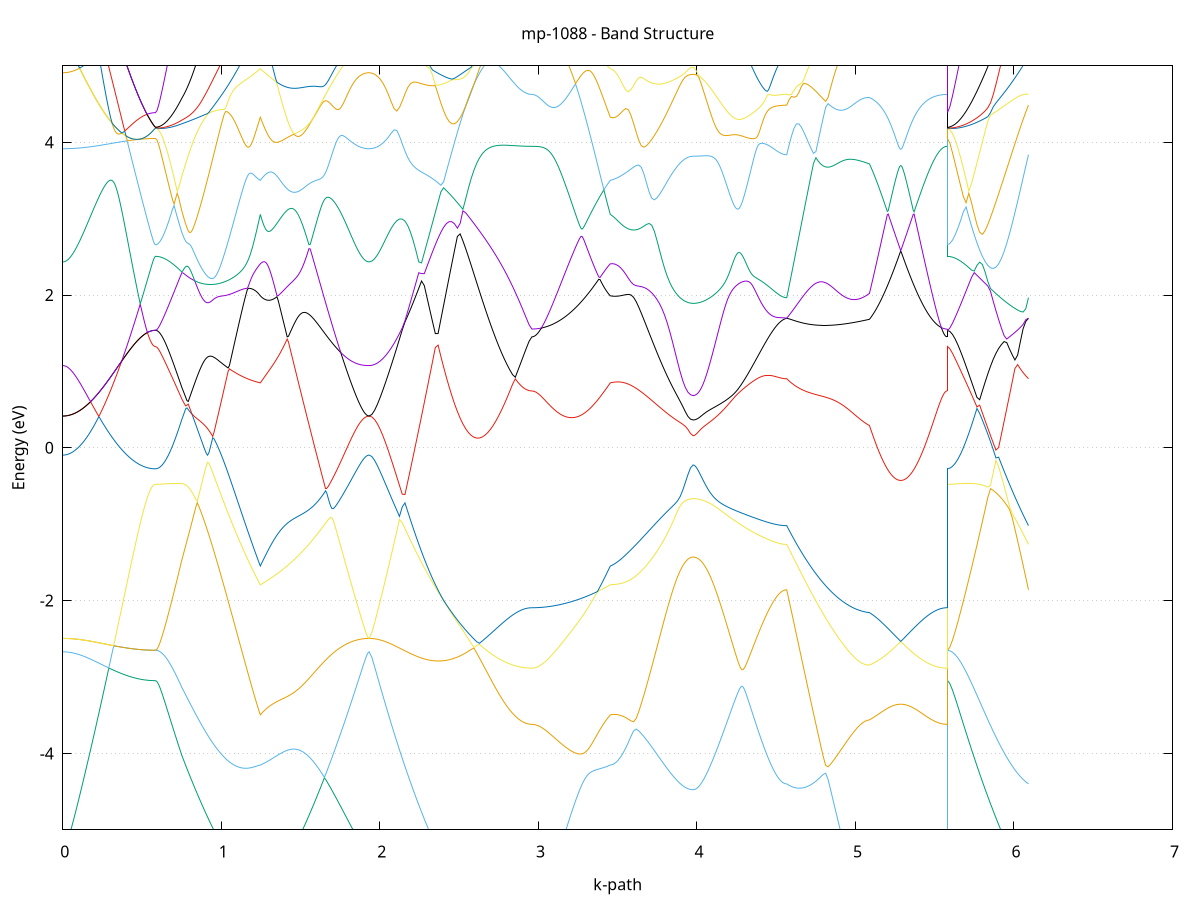 set title 'mp-1088 - Band Structure'
set xlabel 'k-path'
set ylabel 'Energy (eV)'
set grid y
set yrange [-5:5]
set terminal png size 800,600
set output 'mp-1088_bands_gnuplot.png'
plot '-' using 1:2 with lines notitle, '-' using 1:2 with lines notitle, '-' using 1:2 with lines notitle, '-' using 1:2 with lines notitle, '-' using 1:2 with lines notitle, '-' using 1:2 with lines notitle, '-' using 1:2 with lines notitle, '-' using 1:2 with lines notitle, '-' using 1:2 with lines notitle, '-' using 1:2 with lines notitle, '-' using 1:2 with lines notitle, '-' using 1:2 with lines notitle, '-' using 1:2 with lines notitle, '-' using 1:2 with lines notitle, '-' using 1:2 with lines notitle, '-' using 1:2 with lines notitle, '-' using 1:2 with lines notitle, '-' using 1:2 with lines notitle, '-' using 1:2 with lines notitle, '-' using 1:2 with lines notitle, '-' using 1:2 with lines notitle, '-' using 1:2 with lines notitle, '-' using 1:2 with lines notitle, '-' using 1:2 with lines notitle, '-' using 1:2 with lines notitle, '-' using 1:2 with lines notitle, '-' using 1:2 with lines notitle, '-' using 1:2 with lines notitle, '-' using 1:2 with lines notitle, '-' using 1:2 with lines notitle, '-' using 1:2 with lines notitle, '-' using 1:2 with lines notitle, '-' using 1:2 with lines notitle, '-' using 1:2 with lines notitle, '-' using 1:2 with lines notitle, '-' using 1:2 with lines notitle, '-' using 1:2 with lines notitle, '-' using 1:2 with lines notitle, '-' using 1:2 with lines notitle, '-' using 1:2 with lines notitle, '-' using 1:2 with lines notitle, '-' using 1:2 with lines notitle, '-' using 1:2 with lines notitle, '-' using 1:2 with lines notitle
0.000000 -22.989871
0.005675 -22.989871
0.011351 -22.989871
0.017026 -22.989871
0.022701 -22.989871
0.028376 -22.989971
0.034052 -22.989971
0.039727 -22.989971
0.045402 -22.989971
0.051078 -22.989971
0.056753 -22.989971
0.062428 -22.989971
0.068104 -22.990071
0.073779 -22.990071
0.079454 -22.990071
0.085129 -22.990071
0.090805 -22.990171
0.096480 -22.990171
0.102155 -22.990171
0.107831 -22.990271
0.113506 -22.990271
0.119181 -22.990371
0.124857 -22.990371
0.130532 -22.990371
0.136207 -22.990471
0.141882 -22.990471
0.147558 -22.990571
0.153233 -22.990571
0.158908 -22.990671
0.164584 -22.990671
0.170259 -22.990771
0.175934 -22.990771
0.181609 -22.990871
0.187285 -22.990871
0.192960 -22.990971
0.198635 -22.990971
0.204311 -22.991071
0.209986 -22.991071
0.215661 -22.991171
0.221337 -22.991271
0.227012 -22.991271
0.232687 -22.991371
0.238362 -22.991371
0.244038 -22.991471
0.249713 -22.991571
0.255388 -22.991571
0.261064 -22.991671
0.266739 -22.991771
0.272414 -22.991771
0.278089 -22.991871
0.283765 -22.991971
0.289440 -22.991971
0.295115 -22.992071
0.300791 -22.992171
0.306466 -22.992171
0.312141 -22.992271
0.317817 -22.992271
0.323492 -22.992371
0.329167 -22.992471
0.334842 -22.992471
0.340518 -22.992571
0.346193 -22.992671
0.351868 -22.992671
0.357544 -22.992771
0.363219 -22.992771
0.368894 -22.992871
0.374570 -22.992971
0.380245 -22.992971
0.385920 -22.993071
0.391595 -22.993071
0.397271 -22.993171
0.402946 -22.993171
0.408621 -22.993271
0.414297 -22.993271
0.419972 -22.993371
0.425647 -22.993371
0.431322 -22.993471
0.436998 -22.993471
0.442673 -22.993571
0.448348 -22.993571
0.454024 -22.993671
0.459699 -22.993671
0.465374 -22.993771
0.471050 -22.993771
0.476725 -22.993771
0.482400 -22.993871
0.488075 -22.993871
0.493751 -22.993871
0.499426 -22.993971
0.505101 -22.993971
0.510777 -22.993971
0.516452 -22.993971
0.522127 -22.994071
0.527802 -22.994071
0.533478 -22.994071
0.539153 -22.994071
0.544828 -22.994071
0.550504 -22.994071
0.556179 -22.994071
0.561854 -22.994171
0.567530 -22.994171
0.573205 -22.994171
0.578880 -22.994171
0.584555 -22.994171
0.584555 -22.994171
0.594346 -22.994171
0.604136 -22.994171
0.613926 -22.994071
0.623717 -22.994071
0.633507 -22.994071
0.643297 -22.993971
0.653088 -22.993971
0.662878 -22.993971
0.672668 -22.993871
0.682459 -22.993771
0.692249 -22.993771
0.702039 -22.993671
0.711830 -22.993571
0.721620 -22.993471
0.731410 -22.993371
0.741201 -22.993271
0.750991 -22.993171
0.750991 -22.993171
0.759104 -22.993071
0.767217 -22.992971
0.775330 -22.992871
0.783443 -22.992771
0.791556 -22.992671
0.799669 -22.992571
0.807781 -22.992471
0.815894 -22.992371
0.824007 -22.992271
0.832120 -22.992171
0.840233 -22.992071
0.848346 -22.991971
0.856459 -22.991771
0.864572 -22.991671
0.872685 -22.991571
0.880798 -22.991471
0.888911 -22.991271
0.897024 -22.991171
0.905137 -22.990971
0.913250 -22.990871
0.921363 -22.990771
0.929476 -22.990571
0.937589 -22.990471
0.945702 -22.990271
0.953815 -22.990171
0.961927 -22.989971
0.970040 -22.989871
0.978153 -22.989671
0.986266 -22.989571
0.994379 -22.989371
1.002492 -22.989271
1.010605 -22.989071
1.018718 -22.988871
1.026831 -22.988771
1.034944 -22.988571
1.043057 -22.988471
1.051170 -22.988271
1.059283 -22.988071
1.067396 -22.987971
1.075509 -22.987771
1.083622 -22.987671
1.091735 -22.987471
1.099848 -22.987271
1.107960 -22.987171
1.116073 -22.986971
1.124186 -22.986871
1.132299 -22.986671
1.140412 -22.986571
1.148525 -22.986371
1.156638 -22.986171
1.164751 -22.986071
1.172864 -22.985871
1.180977 -22.985771
1.189090 -22.985571
1.197203 -22.985471
1.205316 -22.985371
1.213429 -22.985171
1.221542 -22.985071
1.229655 -22.984871
1.237768 -22.984771
1.245881 -22.984671
1.245881 -22.984671
1.253956 -22.984771
1.262032 -22.984871
1.270107 -22.984971
1.278183 -22.985071
1.286258 -22.985171
1.294334 -22.985271
1.302409 -22.985371
1.310485 -22.985471
1.318560 -22.985571
1.326636 -22.985671
1.334711 -22.985771
1.342787 -22.985871
1.350862 -22.985971
1.358938 -22.986071
1.367013 -22.986171
1.375089 -22.986271
1.383164 -22.986371
1.391240 -22.986471
1.399315 -22.986571
1.407391 -22.986671
1.415466 -22.986771
1.423542 -22.986871
1.431617 -22.986971
1.439693 -22.986971
1.447768 -22.987071
1.455844 -22.987171
1.463919 -22.987271
1.471995 -22.987371
1.480070 -22.987471
1.488146 -22.987571
1.496221 -22.987671
1.504297 -22.987671
1.512372 -22.987771
1.520448 -22.987871
1.528523 -22.987971
1.536599 -22.987971
1.544674 -22.988071
1.552750 -22.988171
1.560825 -22.988271
1.568901 -22.988271
1.576976 -22.988371
1.585052 -22.988471
1.593127 -22.988471
1.601203 -22.988571
1.609278 -22.988671
1.617354 -22.988671
1.625429 -22.988771
1.633505 -22.988871
1.641580 -22.988871
1.649656 -22.988971
1.657731 -22.988971
1.665807 -22.989071
1.673882 -22.989071
1.681958 -22.989171
1.690033 -22.989171
1.698109 -22.989271
1.706185 -22.989271
1.714260 -22.989371
1.722336 -22.989371
1.730411 -22.989371
1.738487 -22.989471
1.746562 -22.989471
1.754638 -22.989571
1.762713 -22.989571
1.770789 -22.989571
1.778864 -22.989571
1.786940 -22.989671
1.795015 -22.989671
1.803091 -22.989671
1.811166 -22.989771
1.819242 -22.989771
1.827317 -22.989771
1.835393 -22.989771
1.843468 -22.989771
1.851544 -22.989871
1.859619 -22.989871
1.867695 -22.989871
1.875770 -22.989871
1.883846 -22.989871
1.891921 -22.989871
1.899997 -22.989871
1.908072 -22.989871
1.916148 -22.989871
1.924223 -22.989871
1.932299 -22.989871
1.932299 -22.989871
1.949698 -22.989871
1.967097 -22.989871
1.984496 -22.989871
2.001895 -22.989771
2.019294 -22.989671
2.036693 -22.989671
2.054092 -22.989571
2.071490 -22.989371
2.088889 -22.989271
2.106288 -22.989171
2.123687 -22.988971
2.141086 -22.988871
2.158485 -22.988671
2.175884 -22.988471
2.193283 -22.988271
2.210682 -22.988071
2.228081 -22.987871
2.245480 -22.987671
2.262879 -22.987371
2.280278 -22.987171
2.297677 -22.986971
2.315076 -22.986671
2.332475 -22.986471
2.349874 -22.986171
2.367273 -22.985971
2.384672 -22.985671
2.402071 -22.985471
2.419470 -22.985171
2.436869 -22.984971
2.454268 -22.984671
2.471667 -22.984471
2.489066 -22.984171
2.506465 -22.983971
2.523864 -22.983771
2.541263 -22.983471
2.558662 -22.983271
2.576061 -22.983071
2.593460 -22.982871
2.610859 -22.982671
2.628258 -22.982471
2.645657 -22.982271
2.663056 -22.982071
2.680455 -22.981871
2.697853 -22.981771
2.715252 -22.981571
2.732651 -22.981471
2.750050 -22.981371
2.767449 -22.981171
2.784848 -22.981071
2.802247 -22.980971
2.819646 -22.980871
2.837045 -22.980871
2.854444 -22.980771
2.871843 -22.980671
2.889242 -22.980671
2.906641 -22.980571
2.924040 -22.980571
2.941439 -22.980571
2.958838 -22.980571
2.958838 -22.980571
2.966951 -22.980571
2.975064 -22.980571
2.983177 -22.980571
2.991290 -22.980571
2.999403 -22.980571
3.007516 -22.980571
3.015629 -22.980671
3.023742 -22.980671
3.031855 -22.980671
3.039968 -22.980671
3.048080 -22.980771
3.056193 -22.980771
3.064306 -22.980771
3.072419 -22.980871
3.080532 -22.980871
3.088645 -22.980871
3.096758 -22.980971
3.104871 -22.980971
3.112984 -22.981071
3.121097 -22.981071
3.129210 -22.981171
3.137323 -22.981171
3.145436 -22.981271
3.153549 -22.981371
3.161662 -22.981371
3.169775 -22.981471
3.177888 -22.981471
3.186001 -22.981571
3.194114 -22.981671
3.202226 -22.981771
3.210339 -22.981771
3.218452 -22.981871
3.226565 -22.981971
3.234678 -22.982071
3.242791 -22.982071
3.250904 -22.982171
3.259017 -22.982271
3.267130 -22.982371
3.275243 -22.982471
3.283356 -22.982571
3.291469 -22.982671
3.299582 -22.982671
3.307695 -22.982771
3.315808 -22.982871
3.323921 -22.982971
3.332034 -22.983071
3.340147 -22.983171
3.348259 -22.983271
3.356372 -22.983371
3.364485 -22.983471
3.372598 -22.983571
3.380711 -22.983671
3.388824 -22.983771
3.396937 -22.983871
3.405050 -22.983971
3.413163 -22.984071
3.421276 -22.984171
3.429389 -22.984271
3.437502 -22.984371
3.445615 -22.984471
3.453728 -22.984671
3.453728 -22.984671
3.470044 -22.984671
3.486361 -22.984671
3.502677 -22.984771
3.518994 -22.984771
3.535310 -22.984771
3.551627 -22.984871
3.567943 -22.984871
3.584259 -22.984971
3.600576 -22.984971
3.616892 -22.984971
3.633209 -22.985071
3.649525 -22.985071
3.665842 -22.985071
3.682158 -22.985171
3.698475 -22.985171
3.714791 -22.985171
3.731108 -22.985171
3.747424 -22.985271
3.763741 -22.985271
3.780057 -22.985271
3.796374 -22.985271
3.812690 -22.985371
3.829007 -22.985371
3.845323 -22.985371
3.861639 -22.985371
3.877956 -22.985371
3.894272 -22.985371
3.910589 -22.985371
3.926905 -22.985371
3.943222 -22.985371
3.959538 -22.985371
3.975855 -22.985371
3.975855 -22.985371
3.983946 -22.985371
3.992037 -22.985371
4.000128 -22.985371
4.008219 -22.985471
4.016310 -22.985471
4.024402 -22.985471
4.032493 -22.985471
4.040584 -22.985471
4.048675 -22.985471
4.056766 -22.985471
4.064857 -22.985471
4.072948 -22.985471
4.081040 -22.985471
4.089131 -22.985571
4.097222 -22.985571
4.105313 -22.985571
4.113404 -22.985571
4.121495 -22.985571
4.129587 -22.985671
4.137678 -22.985671
4.145769 -22.985671
4.153860 -22.985671
4.161951 -22.985771
4.170042 -22.985771
4.178133 -22.985771
4.186225 -22.985771
4.194316 -22.985871
4.202407 -22.985871
4.210498 -22.985871
4.218589 -22.985971
4.226680 -22.985971
4.234771 -22.985971
4.242863 -22.985971
4.250954 -22.986071
4.259045 -22.986071
4.267136 -22.986071
4.275227 -22.986171
4.283318 -22.986171
4.291410 -22.986171
4.299501 -22.986271
4.307592 -22.986271
4.315683 -22.986271
4.323774 -22.986371
4.331865 -22.986371
4.339956 -22.986371
4.348048 -22.986371
4.356139 -22.986471
4.364230 -22.986471
4.372321 -22.986471
4.380412 -22.986571
4.388503 -22.986571
4.396594 -22.986571
4.404686 -22.986571
4.412777 -22.986671
4.420868 -22.986671
4.428959 -22.986671
4.437050 -22.986671
4.445141 -22.986671
4.453233 -22.986771
4.461324 -22.986771
4.469415 -22.986771
4.477506 -22.986771
4.485597 -22.986771
4.493688 -22.986771
4.501779 -22.986771
4.509871 -22.986871
4.517962 -22.986871
4.526053 -22.986871
4.534144 -22.986871
4.542235 -22.986871
4.550326 -22.986871
4.558417 -22.986871
4.566509 -22.986871
4.566509 -22.986871
4.581860 -22.986571
4.597211 -22.986271
4.612563 -22.985971
4.627914 -22.985671
4.643265 -22.985371
4.658617 -22.985071
4.673968 -22.984771
4.689320 -22.984471
4.704671 -22.984171
4.720022 -22.983971
4.735374 -22.983671
4.750725 -22.983371
4.766076 -22.983171
4.781428 -22.982971
4.796779 -22.982671
4.812131 -22.982471
4.827482 -22.982271
4.842833 -22.982071
4.858185 -22.981971
4.873536 -22.981771
4.888887 -22.981571
4.904239 -22.981471
4.919590 -22.981271
4.934941 -22.981171
4.950293 -22.981071
4.965644 -22.980971
4.980996 -22.980871
4.996347 -22.980771
5.011698 -22.980771
5.027050 -22.980671
5.042401 -22.980671
5.057752 -22.980571
5.073104 -22.980571
5.088455 -22.980571
5.088455 -22.980571
5.094085 -22.980571
5.099714 -22.980571
5.105344 -22.980571
5.110974 -22.980571
5.116603 -22.980571
5.122233 -22.980571
5.127863 -22.980571
5.133492 -22.980571
5.139122 -22.980571
5.144752 -22.980571
5.150381 -22.980571
5.156011 -22.980571
5.161641 -22.980571
5.167270 -22.980571
5.172900 -22.980571
5.178530 -22.980571
5.184159 -22.980571
5.189789 -22.980571
5.195419 -22.980571
5.201048 -22.980571
5.206678 -22.980571
5.212308 -22.980571
5.217937 -22.980571
5.223567 -22.980571
5.229197 -22.980571
5.234826 -22.980571
5.240456 -22.980571
5.246085 -22.980571
5.251715 -22.980571
5.257345 -22.980571
5.262974 -22.980571
5.268604 -22.980571
5.274234 -22.980571
5.279863 -22.980571
5.285493 -22.980571
5.291123 -22.980571
5.296752 -22.980571
5.302382 -22.980571
5.308012 -22.980571
5.313641 -22.980571
5.319271 -22.980571
5.324901 -22.980571
5.330530 -22.980571
5.336160 -22.980571
5.341790 -22.980571
5.347419 -22.980571
5.353049 -22.980571
5.358679 -22.980571
5.364308 -22.980571
5.369938 -22.980571
5.375568 -22.980571
5.381197 -22.980571
5.386827 -22.980571
5.392456 -22.980571
5.398086 -22.980571
5.403716 -22.980571
5.409345 -22.980571
5.414975 -22.980571
5.420605 -22.980571
5.426234 -22.980571
5.431864 -22.980571
5.437494 -22.980571
5.443123 -22.980571
5.448753 -22.980571
5.454383 -22.980571
5.460012 -22.980571
5.465642 -22.980571
5.471272 -22.980571
5.476901 -22.980571
5.482531 -22.980571
5.488161 -22.980571
5.493790 -22.980571
5.499420 -22.980571
5.505050 -22.980571
5.510679 -22.980571
5.516309 -22.980571
5.521939 -22.980571
5.527568 -22.980571
5.533198 -22.980571
5.538828 -22.980571
5.544457 -22.980571
5.550087 -22.980571
5.555716 -22.980571
5.561346 -22.980571
5.566976 -22.980571
5.572605 -22.980571
5.578235 -22.980571
5.578235 -22.994171
5.595344 -22.994171
5.612453 -22.994071
5.629562 -22.994071
5.646671 -22.993971
5.663780 -22.993871
5.680889 -22.993771
5.697998 -22.993671
5.715107 -22.993471
5.732216 -22.993271
5.749325 -22.993071
5.766434 -22.992871
5.783543 -22.992671
5.800652 -22.992471
5.817761 -22.992171
5.834870 -22.991871
5.851979 -22.991671
5.869088 -22.991371
5.886197 -22.990971
5.903306 -22.990671
5.920415 -22.990371
5.937524 -22.990071
5.954633 -22.989671
5.971742 -22.989371
5.988851 -22.988971
6.005960 -22.988671
6.023069 -22.988271
6.040178 -22.987971
6.057287 -22.987571
6.074396 -22.987171
6.091505 -22.986871
e
0.000000 -22.917471
0.005675 -22.917471
0.011351 -22.917471
0.017026 -22.917471
0.022701 -22.917471
0.028376 -22.917471
0.034052 -22.917471
0.039727 -22.917471
0.045402 -22.917471
0.051078 -22.917471
0.056753 -22.917471
0.062428 -22.917471
0.068104 -22.917471
0.073779 -22.917471
0.079454 -22.917471
0.085129 -22.917471
0.090805 -22.917471
0.096480 -22.917471
0.102155 -22.917471
0.107831 -22.917471
0.113506 -22.917471
0.119181 -22.917471
0.124857 -22.917471
0.130532 -22.917471
0.136207 -22.917471
0.141882 -22.917471
0.147558 -22.917471
0.153233 -22.917471
0.158908 -22.917471
0.164584 -22.917471
0.170259 -22.917471
0.175934 -22.917471
0.181609 -22.917471
0.187285 -22.917471
0.192960 -22.917471
0.198635 -22.917471
0.204311 -22.917471
0.209986 -22.917471
0.215661 -22.917471
0.221337 -22.917471
0.227012 -22.917471
0.232687 -22.917471
0.238362 -22.917471
0.244038 -22.917471
0.249713 -22.917471
0.255388 -22.917471
0.261064 -22.917471
0.266739 -22.917471
0.272414 -22.917471
0.278089 -22.917471
0.283765 -22.917471
0.289440 -22.917471
0.295115 -22.917471
0.300791 -22.917471
0.306466 -22.917471
0.312141 -22.917471
0.317817 -22.917471
0.323492 -22.917471
0.329167 -22.917471
0.334842 -22.917471
0.340518 -22.917471
0.346193 -22.917471
0.351868 -22.917471
0.357544 -22.917471
0.363219 -22.917471
0.368894 -22.917471
0.374570 -22.917471
0.380245 -22.917471
0.385920 -22.917471
0.391595 -22.917471
0.397271 -22.917471
0.402946 -22.917471
0.408621 -22.917471
0.414297 -22.917471
0.419972 -22.917471
0.425647 -22.917471
0.431322 -22.917471
0.436998 -22.917471
0.442673 -22.917471
0.448348 -22.917471
0.454024 -22.917471
0.459699 -22.917471
0.465374 -22.917471
0.471050 -22.917471
0.476725 -22.917471
0.482400 -22.917471
0.488075 -22.917471
0.493751 -22.917471
0.499426 -22.917471
0.505101 -22.917471
0.510777 -22.917471
0.516452 -22.917471
0.522127 -22.917471
0.527802 -22.917471
0.533478 -22.917471
0.539153 -22.917471
0.544828 -22.917471
0.550504 -22.917471
0.556179 -22.917471
0.561854 -22.917471
0.567530 -22.917471
0.573205 -22.917471
0.578880 -22.917471
0.584555 -22.917471
0.584555 -22.917471
0.594346 -22.917471
0.604136 -22.917471
0.613926 -22.917571
0.623717 -22.917671
0.633507 -22.917771
0.643297 -22.917871
0.653088 -22.917971
0.662878 -22.918171
0.672668 -22.918371
0.682459 -22.918571
0.692249 -22.918771
0.702039 -22.919071
0.711830 -22.919371
0.721620 -22.919671
0.731410 -22.919971
0.741201 -22.920271
0.750991 -22.920571
0.750991 -22.920571
0.759104 -22.920871
0.767217 -22.921171
0.775330 -22.921471
0.783443 -22.921671
0.791556 -22.921971
0.799669 -22.922271
0.807781 -22.922671
0.815894 -22.922971
0.824007 -22.923271
0.832120 -22.923671
0.840233 -22.923971
0.848346 -22.924371
0.856459 -22.924671
0.864572 -22.925071
0.872685 -22.925471
0.880798 -22.925771
0.888911 -22.926171
0.897024 -22.926571
0.905137 -22.926971
0.913250 -22.927371
0.921363 -22.927771
0.929476 -22.928171
0.937589 -22.928671
0.945702 -22.929071
0.953815 -22.929471
0.961927 -22.929871
0.970040 -22.930371
0.978153 -22.930771
0.986266 -22.931271
0.994379 -22.931671
1.002492 -22.932071
1.010605 -22.932571
1.018718 -22.932971
1.026831 -22.933471
1.034944 -22.933971
1.043057 -22.934371
1.051170 -22.934871
1.059283 -22.935271
1.067396 -22.935771
1.075509 -22.936171
1.083622 -22.936671
1.091735 -22.937171
1.099848 -22.937571
1.107960 -22.938071
1.116073 -22.938471
1.124186 -22.938971
1.132299 -22.939471
1.140412 -22.939871
1.148525 -22.940371
1.156638 -22.940771
1.164751 -22.941271
1.172864 -22.941671
1.180977 -22.942171
1.189090 -22.942571
1.197203 -22.942971
1.205316 -22.943471
1.213429 -22.943871
1.221542 -22.944271
1.229655 -22.944771
1.237768 -22.945171
1.245881 -22.945571
1.245881 -22.945571
1.253956 -22.945171
1.262032 -22.944771
1.270107 -22.944371
1.278183 -22.943971
1.286258 -22.943571
1.294334 -22.943071
1.302409 -22.942671
1.310485 -22.942271
1.318560 -22.941871
1.326636 -22.941371
1.334711 -22.940971
1.342787 -22.940471
1.350862 -22.940071
1.358938 -22.939671
1.367013 -22.939171
1.375089 -22.938771
1.383164 -22.938271
1.391240 -22.937871
1.399315 -22.937371
1.407391 -22.936971
1.415466 -22.936471
1.423542 -22.935971
1.431617 -22.935571
1.439693 -22.935071
1.447768 -22.934671
1.455844 -22.934171
1.463919 -22.933771
1.471995 -22.933271
1.480070 -22.932871
1.488146 -22.932371
1.496221 -22.931971
1.504297 -22.931471
1.512372 -22.931071
1.520448 -22.930671
1.528523 -22.930171
1.536599 -22.929771
1.544674 -22.929371
1.552750 -22.928871
1.560825 -22.928471
1.568901 -22.928071
1.576976 -22.927671
1.585052 -22.927271
1.593127 -22.926871
1.601203 -22.926471
1.609278 -22.926071
1.617354 -22.925671
1.625429 -22.925271
1.633505 -22.924971
1.641580 -22.924571
1.649656 -22.924171
1.657731 -22.923871
1.665807 -22.923471
1.673882 -22.923171
1.681958 -22.922871
1.690033 -22.922471
1.698109 -22.922171
1.706185 -22.921871
1.714260 -22.921571
1.722336 -22.921271
1.730411 -22.921071
1.738487 -22.920771
1.746562 -22.920471
1.754638 -22.920271
1.762713 -22.919971
1.770789 -22.919771
1.778864 -22.919571
1.786940 -22.919371
1.795015 -22.919171
1.803091 -22.918971
1.811166 -22.918771
1.819242 -22.918571
1.827317 -22.918471
1.835393 -22.918271
1.843468 -22.918171
1.851544 -22.918071
1.859619 -22.917971
1.867695 -22.917871
1.875770 -22.917771
1.883846 -22.917671
1.891921 -22.917571
1.899997 -22.917571
1.908072 -22.917471
1.916148 -22.917471
1.924223 -22.917471
1.932299 -22.917471
1.932299 -22.917471
1.949698 -22.917471
1.967097 -22.917571
1.984496 -22.917771
2.001895 -22.918071
2.019294 -22.918371
2.036693 -22.918771
2.054092 -22.919171
2.071490 -22.919771
2.088889 -22.920371
2.106288 -22.920971
2.123687 -22.921671
2.141086 -22.922471
2.158485 -22.923271
2.175884 -22.924171
2.193283 -22.925071
2.210682 -22.925971
2.228081 -22.926971
2.245480 -22.927971
2.262879 -22.929071
2.280278 -22.930071
2.297677 -22.931171
2.315076 -22.932371
2.332475 -22.933471
2.349874 -22.934571
2.367273 -22.935771
2.384672 -22.936871
2.402071 -22.938071
2.419470 -22.939171
2.436869 -22.940271
2.454268 -22.941471
2.471667 -22.942571
2.489066 -22.943671
2.506465 -22.944671
2.523864 -22.945771
2.541263 -22.946771
2.558662 -22.947771
2.576061 -22.948771
2.593460 -22.949671
2.610859 -22.950571
2.628258 -22.951471
2.645657 -22.952271
2.663056 -22.953071
2.680455 -22.953771
2.697853 -22.954471
2.715252 -22.955171
2.732651 -22.955771
2.750050 -22.956371
2.767449 -22.956871
2.784848 -22.957371
2.802247 -22.957871
2.819646 -22.958271
2.837045 -22.958571
2.854444 -22.958871
2.871843 -22.959171
2.889242 -22.959371
2.906641 -22.959471
2.924040 -22.959671
2.941439 -22.959671
2.958838 -22.959771
2.958838 -22.959771
2.966951 -22.959771
2.975064 -22.959671
2.983177 -22.959671
2.991290 -22.959671
2.999403 -22.959571
3.007516 -22.959571
3.015629 -22.959471
3.023742 -22.959371
3.031855 -22.959371
3.039968 -22.959271
3.048080 -22.959171
3.056193 -22.958971
3.064306 -22.958871
3.072419 -22.958771
3.080532 -22.958571
3.088645 -22.958471
3.096758 -22.958271
3.104871 -22.958171
3.112984 -22.957971
3.121097 -22.957771
3.129210 -22.957571
3.137323 -22.957371
3.145436 -22.957171
3.153549 -22.956871
3.161662 -22.956671
3.169775 -22.956471
3.177888 -22.956171
3.186001 -22.955971
3.194114 -22.955671
3.202226 -22.955371
3.210339 -22.955171
3.218452 -22.954971
3.226565 -22.954771
3.234678 -22.954471
3.242791 -22.954271
3.250904 -22.953971
3.259017 -22.953771
3.267130 -22.953471
3.275243 -22.953171
3.283356 -22.952871
3.291469 -22.952571
3.299582 -22.952271
3.307695 -22.951971
3.315808 -22.951671
3.323921 -22.951371
3.332034 -22.951071
3.340147 -22.950771
3.348259 -22.950371
3.356372 -22.950071
3.364485 -22.949771
3.372598 -22.949371
3.380711 -22.949071
3.388824 -22.948671
3.396937 -22.948271
3.405050 -22.947971
3.413163 -22.947571
3.421276 -22.947171
3.429389 -22.946771
3.437502 -22.946371
3.445615 -22.945971
3.453728 -22.945571
3.453728 -22.945571
3.470044 -22.946071
3.486361 -22.947071
3.502677 -22.948171
3.518994 -22.949171
3.535310 -22.950271
3.551627 -22.951371
3.567943 -22.952371
3.584259 -22.953371
3.600576 -22.954471
3.616892 -22.955471
3.633209 -22.956371
3.649525 -22.957371
3.665842 -22.958271
3.682158 -22.959071
3.698475 -22.959971
3.714791 -22.960771
3.731108 -22.961571
3.747424 -22.962271
3.763741 -22.962971
3.780057 -22.963571
3.796374 -22.964171
3.812690 -22.964771
3.829007 -22.965271
3.845323 -22.965671
3.861639 -22.966071
3.877956 -22.966471
3.894272 -22.966771
3.910589 -22.966971
3.926905 -22.967171
3.943222 -22.967371
3.959538 -22.967371
3.975855 -22.967471
3.975855 -22.967471
3.983946 -22.967471
3.992037 -22.967371
4.000128 -22.967371
4.008219 -22.967371
4.016310 -22.967271
4.024402 -22.967171
4.032493 -22.967071
4.040584 -22.966971
4.048675 -22.966871
4.056766 -22.966771
4.064857 -22.966671
4.072948 -22.966471
4.081040 -22.966371
4.089131 -22.966171
4.097222 -22.965971
4.105313 -22.965771
4.113404 -22.965571
4.121495 -22.965271
4.129587 -22.965071
4.137678 -22.964771
4.145769 -22.964571
4.153860 -22.964271
4.161951 -22.963971
4.170042 -22.963671
4.178133 -22.963371
4.186225 -22.963071
4.194316 -22.962771
4.202407 -22.962371
4.210498 -22.962071
4.218589 -22.961671
4.226680 -22.961271
4.234771 -22.960871
4.242863 -22.960571
4.250954 -22.960071
4.259045 -22.959671
4.267136 -22.959271
4.275227 -22.958871
4.283318 -22.958371
4.291410 -22.957971
4.299501 -22.957471
4.307592 -22.957071
4.315683 -22.956571
4.323774 -22.956071
4.331865 -22.955571
4.339956 -22.955071
4.348048 -22.954571
4.356139 -22.954071
4.364230 -22.953571
4.372321 -22.953071
4.380412 -22.952571
4.388503 -22.951971
4.396594 -22.951471
4.404686 -22.950971
4.412777 -22.950371
4.420868 -22.949871
4.428959 -22.949271
4.437050 -22.948771
4.445141 -22.948171
4.453233 -22.947571
4.461324 -22.947071
4.469415 -22.946471
4.477506 -22.945871
4.485597 -22.945371
4.493688 -22.944771
4.501779 -22.944171
4.509871 -22.943671
4.517962 -22.943071
4.526053 -22.942471
4.534144 -22.941971
4.542235 -22.941371
4.550326 -22.940871
4.558417 -22.940471
4.566509 -22.940271
4.566509 -22.940271
4.581860 -22.941271
4.597211 -22.942171
4.612563 -22.943071
4.627914 -22.943971
4.643265 -22.944871
4.658617 -22.945771
4.673968 -22.946571
4.689320 -22.947471
4.704671 -22.948271
4.720022 -22.949071
4.735374 -22.949771
4.750725 -22.950571
4.766076 -22.951271
4.781428 -22.951871
4.796779 -22.952571
4.812131 -22.953171
4.827482 -22.953771
4.842833 -22.954371
4.858185 -22.954871
4.873536 -22.955471
4.888887 -22.956071
4.904239 -22.956571
4.919590 -22.957071
4.934941 -22.957471
4.950293 -22.957871
4.965644 -22.958271
4.980996 -22.958571
4.996347 -22.958871
5.011698 -22.959171
5.027050 -22.959371
5.042401 -22.959471
5.057752 -22.959571
5.073104 -22.959671
5.088455 -22.959671
5.088455 -22.959671
5.094085 -22.959671
5.099714 -22.959671
5.105344 -22.959671
5.110974 -22.959671
5.116603 -22.959671
5.122233 -22.959571
5.127863 -22.959571
5.133492 -22.959571
5.139122 -22.959571
5.144752 -22.959571
5.150381 -22.959571
5.156011 -22.959571
5.161641 -22.959571
5.167270 -22.959571
5.172900 -22.959471
5.178530 -22.959471
5.184159 -22.959471
5.189789 -22.959471
5.195419 -22.959471
5.201048 -22.959471
5.206678 -22.959471
5.212308 -22.959371
5.217937 -22.959371
5.223567 -22.959371
5.229197 -22.959371
5.234826 -22.959371
5.240456 -22.959371
5.246085 -22.959371
5.251715 -22.959271
5.257345 -22.959271
5.262974 -22.959271
5.268604 -22.959271
5.274234 -22.959271
5.279863 -22.959271
5.285493 -22.959171
5.291123 -22.959271
5.296752 -22.959271
5.302382 -22.959271
5.308012 -22.959271
5.313641 -22.959271
5.319271 -22.959271
5.324901 -22.959371
5.330530 -22.959371
5.336160 -22.959371
5.341790 -22.959371
5.347419 -22.959371
5.353049 -22.959371
5.358679 -22.959371
5.364308 -22.959471
5.369938 -22.959471
5.375568 -22.959471
5.381197 -22.959471
5.386827 -22.959471
5.392456 -22.959471
5.398086 -22.959471
5.403716 -22.959471
5.409345 -22.959571
5.414975 -22.959571
5.420605 -22.959571
5.426234 -22.959571
5.431864 -22.959571
5.437494 -22.959571
5.443123 -22.959571
5.448753 -22.959571
5.454383 -22.959671
5.460012 -22.959671
5.465642 -22.959671
5.471272 -22.959671
5.476901 -22.959671
5.482531 -22.959671
5.488161 -22.959671
5.493790 -22.959671
5.499420 -22.959671
5.505050 -22.959671
5.510679 -22.959671
5.516309 -22.959671
5.521939 -22.959671
5.527568 -22.959671
5.533198 -22.959671
5.538828 -22.959671
5.544457 -22.959771
5.550087 -22.959771
5.555716 -22.959771
5.561346 -22.959771
5.566976 -22.959771
5.572605 -22.959771
5.578235 -22.959771
5.578235 -22.917471
5.595344 -22.917471
5.612453 -22.917571
5.629562 -22.917771
5.646671 -22.917971
5.663780 -22.918271
5.680889 -22.918671
5.697998 -22.919171
5.715107 -22.919571
5.732216 -22.920171
5.749325 -22.920771
5.766434 -22.921471
5.783543 -22.922171
5.800652 -22.922971
5.817761 -22.923771
5.834870 -22.924571
5.851979 -22.925471
5.869088 -22.926471
5.886197 -22.927371
5.903306 -22.928371
5.920415 -22.929471
5.937524 -22.930471
5.954633 -22.931571
5.971742 -22.932571
5.988851 -22.933671
6.005960 -22.934771
6.023069 -22.935871
6.040178 -22.936971
6.057287 -22.938071
6.074396 -22.939171
6.091505 -22.940271
e
0.000000 -22.917471
0.005675 -22.917471
0.011351 -22.917471
0.017026 -22.917471
0.022701 -22.917471
0.028376 -22.917471
0.034052 -22.917471
0.039727 -22.917471
0.045402 -22.917471
0.051078 -22.917471
0.056753 -22.917471
0.062428 -22.917471
0.068104 -22.917471
0.073779 -22.917471
0.079454 -22.917471
0.085129 -22.917471
0.090805 -22.917471
0.096480 -22.917471
0.102155 -22.917471
0.107831 -22.917471
0.113506 -22.917471
0.119181 -22.917471
0.124857 -22.917471
0.130532 -22.917471
0.136207 -22.917471
0.141882 -22.917471
0.147558 -22.917471
0.153233 -22.917471
0.158908 -22.917471
0.164584 -22.917471
0.170259 -22.917471
0.175934 -22.917471
0.181609 -22.917471
0.187285 -22.917471
0.192960 -22.917471
0.198635 -22.917471
0.204311 -22.917471
0.209986 -22.917471
0.215661 -22.917471
0.221337 -22.917471
0.227012 -22.917471
0.232687 -22.917471
0.238362 -22.917471
0.244038 -22.917471
0.249713 -22.917471
0.255388 -22.917471
0.261064 -22.917471
0.266739 -22.917471
0.272414 -22.917471
0.278089 -22.917471
0.283765 -22.917471
0.289440 -22.917471
0.295115 -22.917471
0.300791 -22.917471
0.306466 -22.917471
0.312141 -22.917471
0.317817 -22.917471
0.323492 -22.917471
0.329167 -22.917471
0.334842 -22.917471
0.340518 -22.917471
0.346193 -22.917471
0.351868 -22.917471
0.357544 -22.917471
0.363219 -22.917471
0.368894 -22.917471
0.374570 -22.917471
0.380245 -22.917471
0.385920 -22.917471
0.391595 -22.917471
0.397271 -22.917471
0.402946 -22.917471
0.408621 -22.917471
0.414297 -22.917471
0.419972 -22.917471
0.425647 -22.917471
0.431322 -22.917471
0.436998 -22.917471
0.442673 -22.917471
0.448348 -22.917471
0.454024 -22.917471
0.459699 -22.917471
0.465374 -22.917471
0.471050 -22.917471
0.476725 -22.917471
0.482400 -22.917471
0.488075 -22.917471
0.493751 -22.917471
0.499426 -22.917471
0.505101 -22.917471
0.510777 -22.917471
0.516452 -22.917471
0.522127 -22.917471
0.527802 -22.917471
0.533478 -22.917471
0.539153 -22.917471
0.544828 -22.917471
0.550504 -22.917471
0.556179 -22.917471
0.561854 -22.917471
0.567530 -22.917471
0.573205 -22.917471
0.578880 -22.917471
0.584555 -22.917471
0.584555 -22.917471
0.594346 -22.917471
0.604136 -22.917471
0.613926 -22.917571
0.623717 -22.917571
0.633507 -22.917671
0.643297 -22.917771
0.653088 -22.917971
0.662878 -22.918071
0.672668 -22.918271
0.682459 -22.918371
0.692249 -22.918571
0.702039 -22.918871
0.711830 -22.919071
0.721620 -22.919271
0.731410 -22.919571
0.741201 -22.919871
0.750991 -22.920171
0.750991 -22.920171
0.759104 -22.920371
0.767217 -22.920671
0.775330 -22.920871
0.783443 -22.921171
0.791556 -22.921371
0.799669 -22.921671
0.807781 -22.921971
0.815894 -22.922171
0.824007 -22.922471
0.832120 -22.922771
0.840233 -22.923071
0.848346 -22.923471
0.856459 -22.923771
0.864572 -22.924071
0.872685 -22.924371
0.880798 -22.924771
0.888911 -22.925071
0.897024 -22.925471
0.905137 -22.925771
0.913250 -22.926171
0.921363 -22.926571
0.929476 -22.926971
0.937589 -22.927271
0.945702 -22.927671
0.953815 -22.928071
0.961927 -22.928471
0.970040 -22.928871
0.978153 -22.929271
0.986266 -22.929671
0.994379 -22.930071
1.002492 -22.930571
1.010605 -22.930971
1.018718 -22.931371
1.026831 -22.931771
1.034944 -22.932271
1.043057 -22.932671
1.051170 -22.933071
1.059283 -22.933571
1.067396 -22.933971
1.075509 -22.934371
1.083622 -22.934871
1.091735 -22.935271
1.099848 -22.935771
1.107960 -22.936171
1.116073 -22.936671
1.124186 -22.937071
1.132299 -22.937571
1.140412 -22.937971
1.148525 -22.938471
1.156638 -22.938871
1.164751 -22.939371
1.172864 -22.939771
1.180977 -22.940271
1.189090 -22.940671
1.197203 -22.941071
1.205316 -22.941571
1.213429 -22.941971
1.221542 -22.942471
1.229655 -22.942871
1.237768 -22.943271
1.245881 -22.943771
1.245881 -22.943771
1.253956 -22.943271
1.262032 -22.942871
1.270107 -22.942371
1.278183 -22.941971
1.286258 -22.941471
1.294334 -22.941071
1.302409 -22.940571
1.310485 -22.940171
1.318560 -22.939671
1.326636 -22.939271
1.334711 -22.938771
1.342787 -22.938371
1.350862 -22.937871
1.358938 -22.937471
1.367013 -22.936971
1.375089 -22.936471
1.383164 -22.936071
1.391240 -22.935571
1.399315 -22.935171
1.407391 -22.934671
1.415466 -22.934271
1.423542 -22.933871
1.431617 -22.933371
1.439693 -22.932971
1.447768 -22.932471
1.455844 -22.932071
1.463919 -22.931671
1.471995 -22.931271
1.480070 -22.930771
1.488146 -22.930371
1.496221 -22.929971
1.504297 -22.929571
1.512372 -22.929171
1.520448 -22.928771
1.528523 -22.928371
1.536599 -22.927971
1.544674 -22.927571
1.552750 -22.927171
1.560825 -22.926771
1.568901 -22.926471
1.576976 -22.926071
1.585052 -22.925671
1.593127 -22.925371
1.601203 -22.924971
1.609278 -22.924671
1.617354 -22.924371
1.625429 -22.923971
1.633505 -22.923671
1.641580 -22.923371
1.649656 -22.923071
1.657731 -22.922771
1.665807 -22.922471
1.673882 -22.922171
1.681958 -22.921871
1.690033 -22.921571
1.698109 -22.921371
1.706185 -22.921071
1.714260 -22.920871
1.722336 -22.920571
1.730411 -22.920371
1.738487 -22.920171
1.746562 -22.919971
1.754638 -22.919771
1.762713 -22.919571
1.770789 -22.919371
1.778864 -22.919171
1.786940 -22.918971
1.795015 -22.918771
1.803091 -22.918671
1.811166 -22.918471
1.819242 -22.918371
1.827317 -22.918271
1.835393 -22.918171
1.843468 -22.918071
1.851544 -22.917971
1.859619 -22.917871
1.867695 -22.917771
1.875770 -22.917671
1.883846 -22.917571
1.891921 -22.917571
1.899997 -22.917571
1.908072 -22.917471
1.916148 -22.917471
1.924223 -22.917471
1.932299 -22.917471
1.932299 -22.917471
1.949698 -22.917471
1.967097 -22.917571
1.984496 -22.917671
2.001895 -22.917871
2.019294 -22.918171
2.036693 -22.918471
2.054092 -22.918871
2.071490 -22.919271
2.088889 -22.919771
2.106288 -22.920271
2.123687 -22.920871
2.141086 -22.921571
2.158485 -22.922171
2.175884 -22.922971
2.193283 -22.923671
2.210682 -22.924571
2.228081 -22.925371
2.245480 -22.926271
2.262879 -22.927171
2.280278 -22.928171
2.297677 -22.929071
2.315076 -22.930071
2.332475 -22.931171
2.349874 -22.932171
2.367273 -22.933271
2.384672 -22.934271
2.402071 -22.935371
2.419470 -22.936471
2.436869 -22.937571
2.454268 -22.938671
2.471667 -22.939771
2.489066 -22.940871
2.506465 -22.941971
2.523864 -22.942971
2.541263 -22.944071
2.558662 -22.945071
2.576061 -22.946171
2.593460 -22.947171
2.610859 -22.948071
2.628258 -22.949071
2.645657 -22.949971
2.663056 -22.950871
2.680455 -22.951671
2.697853 -22.952471
2.715252 -22.953271
2.732651 -22.953971
2.750050 -22.954671
2.767449 -22.955271
2.784848 -22.955871
2.802247 -22.956371
2.819646 -22.956871
2.837045 -22.957271
2.854444 -22.957671
2.871843 -22.957971
2.889242 -22.958271
2.906641 -22.958471
2.924040 -22.958571
2.941439 -22.958671
2.958838 -22.958671
2.958838 -22.958671
2.966951 -22.958671
2.975064 -22.958671
2.983177 -22.958671
2.991290 -22.958671
2.999403 -22.958571
3.007516 -22.958571
3.015629 -22.958471
3.023742 -22.958471
3.031855 -22.958371
3.039968 -22.958371
3.048080 -22.958271
3.056193 -22.958171
3.064306 -22.958071
3.072419 -22.957971
3.080532 -22.957871
3.088645 -22.957771
3.096758 -22.957671
3.104871 -22.957471
3.112984 -22.957371
3.121097 -22.957271
3.129210 -22.957071
3.137323 -22.956971
3.145436 -22.956771
3.153549 -22.956571
3.161662 -22.956371
3.169775 -22.956271
3.177888 -22.956071
3.186001 -22.955871
3.194114 -22.955671
3.202226 -22.955371
3.210339 -22.955071
3.218452 -22.954771
3.226565 -22.954471
3.234678 -22.954171
3.242791 -22.953871
3.250904 -22.953571
3.259017 -22.953271
3.267130 -22.952871
3.275243 -22.952571
3.283356 -22.952271
3.291469 -22.951871
3.299582 -22.951471
3.307695 -22.951171
3.315808 -22.950771
3.323921 -22.950371
3.332034 -22.949971
3.340147 -22.949571
3.348259 -22.949271
3.356372 -22.948871
3.364485 -22.948471
3.372598 -22.947971
3.380711 -22.947571
3.388824 -22.947171
3.396937 -22.946771
3.405050 -22.946371
3.413163 -22.945871
3.421276 -22.945471
3.429389 -22.945071
3.437502 -22.944571
3.445615 -22.944171
3.453728 -22.943771
3.453728 -22.943771
3.470044 -22.942871
3.486361 -22.941571
3.502677 -22.940171
3.518994 -22.938771
3.535310 -22.937371
3.551627 -22.935871
3.567943 -22.934471
3.584259 -22.933071
3.600576 -22.931671
3.616892 -22.930271
3.633209 -22.928971
3.649525 -22.927671
3.665842 -22.926371
3.682158 -22.925171
3.698475 -22.923971
3.714791 -22.922871
3.731108 -22.921771
3.747424 -22.920771
3.763741 -22.919771
3.780057 -22.918871
3.796374 -22.917971
3.812690 -22.917271
3.829007 -22.916471
3.845323 -22.915871
3.861639 -22.915271
3.877956 -22.914771
3.894272 -22.914371
3.910589 -22.914071
3.926905 -22.913771
3.943222 -22.913571
3.959538 -22.913471
3.975855 -22.913371
3.975855 -22.913371
3.983946 -22.913371
3.992037 -22.913371
4.000128 -22.913471
4.008219 -22.913471
4.016310 -22.913571
4.024402 -22.913571
4.032493 -22.913671
4.040584 -22.913771
4.048675 -22.913871
4.056766 -22.913971
4.064857 -22.914071
4.072948 -22.914271
4.081040 -22.914371
4.089131 -22.914571
4.097222 -22.914671
4.105313 -22.914871
4.113404 -22.915071
4.121495 -22.915271
4.129587 -22.915471
4.137678 -22.915671
4.145769 -22.915971
4.153860 -22.916171
4.161951 -22.916471
4.170042 -22.916671
4.178133 -22.916971
4.186225 -22.917271
4.194316 -22.917571
4.202407 -22.917871
4.210498 -22.918171
4.218589 -22.918471
4.226680 -22.918871
4.234771 -22.919171
4.242863 -22.919471
4.250954 -22.919871
4.259045 -22.920271
4.267136 -22.920671
4.275227 -22.921071
4.283318 -22.921471
4.291410 -22.921871
4.299501 -22.922271
4.307592 -22.922671
4.315683 -22.923071
4.323774 -22.923571
4.331865 -22.923971
4.339956 -22.924471
4.348048 -22.924871
4.356139 -22.925371
4.364230 -22.925871
4.372321 -22.926371
4.380412 -22.926871
4.388503 -22.927371
4.396594 -22.927871
4.404686 -22.928371
4.412777 -22.928871
4.420868 -22.929371
4.428959 -22.929871
4.437050 -22.930471
4.445141 -22.930971
4.453233 -22.931471
4.461324 -22.932071
4.469415 -22.932571
4.477506 -22.933171
4.485597 -22.933671
4.493688 -22.934271
4.501779 -22.934771
4.509871 -22.935371
4.517962 -22.935871
4.526053 -22.936471
4.534144 -22.936971
4.542235 -22.937571
4.550326 -22.938071
4.558417 -22.938471
4.566509 -22.938671
4.566509 -22.938671
4.581860 -22.939671
4.597211 -22.940571
4.612563 -22.941571
4.627914 -22.942571
4.643265 -22.943471
4.658617 -22.944471
4.673968 -22.945371
4.689320 -22.946271
4.704671 -22.947171
4.720022 -22.948071
4.735374 -22.948971
4.750725 -22.949771
4.766076 -22.950571
4.781428 -22.951371
4.796779 -22.952171
4.812131 -22.952871
4.827482 -22.953571
4.842833 -22.954271
4.858185 -22.954871
4.873536 -22.955371
4.888887 -22.955771
4.904239 -22.956271
4.919590 -22.956671
4.934941 -22.956971
4.950293 -22.957371
4.965644 -22.957671
4.980996 -22.957871
4.996347 -22.958071
5.011698 -22.958271
5.027050 -22.958471
5.042401 -22.958571
5.057752 -22.958671
5.073104 -22.958771
5.088455 -22.958771
5.088455 -22.958771
5.094085 -22.958771
5.099714 -22.958771
5.105344 -22.958771
5.110974 -22.958771
5.116603 -22.958771
5.122233 -22.958771
5.127863 -22.958871
5.133492 -22.958871
5.139122 -22.958871
5.144752 -22.958871
5.150381 -22.958871
5.156011 -22.958871
5.161641 -22.958871
5.167270 -22.958871
5.172900 -22.958871
5.178530 -22.958971
5.184159 -22.958971
5.189789 -22.958971
5.195419 -22.958971
5.201048 -22.958971
5.206678 -22.958971
5.212308 -22.958971
5.217937 -22.959071
5.223567 -22.959071
5.229197 -22.959071
5.234826 -22.959071
5.240456 -22.959071
5.246085 -22.959071
5.251715 -22.959071
5.257345 -22.959171
5.262974 -22.959171
5.268604 -22.959171
5.274234 -22.959171
5.279863 -22.959171
5.285493 -22.959171
5.291123 -22.959171
5.296752 -22.959171
5.302382 -22.959171
5.308012 -22.959171
5.313641 -22.959171
5.319271 -22.959171
5.324901 -22.959071
5.330530 -22.959071
5.336160 -22.959071
5.341790 -22.959071
5.347419 -22.959071
5.353049 -22.959071
5.358679 -22.958971
5.364308 -22.958971
5.369938 -22.958971
5.375568 -22.958971
5.381197 -22.958971
5.386827 -22.958971
5.392456 -22.958971
5.398086 -22.958971
5.403716 -22.958871
5.409345 -22.958871
5.414975 -22.958871
5.420605 -22.958871
5.426234 -22.958871
5.431864 -22.958871
5.437494 -22.958871
5.443123 -22.958871
5.448753 -22.958771
5.454383 -22.958771
5.460012 -22.958771
5.465642 -22.958771
5.471272 -22.958771
5.476901 -22.958771
5.482531 -22.958771
5.488161 -22.958771
5.493790 -22.958771
5.499420 -22.958771
5.505050 -22.958771
5.510679 -22.958771
5.516309 -22.958771
5.521939 -22.958771
5.527568 -22.958671
5.533198 -22.958671
5.538828 -22.958671
5.544457 -22.958671
5.550087 -22.958671
5.555716 -22.958671
5.561346 -22.958671
5.566976 -22.958671
5.572605 -22.958671
5.578235 -22.958671
5.578235 -22.917471
5.595344 -22.917471
5.612453 -22.917571
5.629562 -22.917771
5.646671 -22.917971
5.663780 -22.918171
5.680889 -22.918471
5.697998 -22.918871
5.715107 -22.919271
5.732216 -22.919771
5.749325 -22.920271
5.766434 -22.920871
5.783543 -22.921571
5.800652 -22.922171
5.817761 -22.922971
5.834870 -22.923671
5.851979 -22.924471
5.869088 -22.925371
5.886197 -22.926171
5.903306 -22.927171
5.920415 -22.928071
5.937524 -22.929071
5.954633 -22.930071
5.971742 -22.931071
5.988851 -22.932171
6.005960 -22.933171
6.023069 -22.934271
6.040178 -22.935371
6.057287 -22.936471
6.074396 -22.937571
6.091505 -22.938671
e
0.000000 -15.425071
0.005675 -15.425071
0.011351 -15.425071
0.017026 -15.425071
0.022701 -15.425071
0.028376 -15.425171
0.034052 -15.425171
0.039727 -15.425171
0.045402 -15.425271
0.051078 -15.425371
0.056753 -15.425371
0.062428 -15.425471
0.068104 -15.425571
0.073779 -15.425671
0.079454 -15.425671
0.085129 -15.425771
0.090805 -15.425871
0.096480 -15.426071
0.102155 -15.426171
0.107831 -15.426271
0.113506 -15.426371
0.119181 -15.426471
0.124857 -15.426671
0.130532 -15.426771
0.136207 -15.426971
0.141882 -15.427071
0.147558 -15.427271
0.153233 -15.427371
0.158908 -15.427571
0.164584 -15.427771
0.170259 -15.427871
0.175934 -15.428071
0.181609 -15.428271
0.187285 -15.428471
0.192960 -15.428671
0.198635 -15.428871
0.204311 -15.428971
0.209986 -15.429171
0.215661 -15.429371
0.221337 -15.429571
0.227012 -15.429771
0.232687 -15.429971
0.238362 -15.430171
0.244038 -15.430371
0.249713 -15.430671
0.255388 -15.430871
0.261064 -15.431071
0.266739 -15.431271
0.272414 -15.431471
0.278089 -15.431671
0.283765 -15.431871
0.289440 -15.432071
0.295115 -15.432271
0.300791 -15.432471
0.306466 -15.432671
0.312141 -15.432871
0.317817 -15.433171
0.323492 -15.433371
0.329167 -15.433571
0.334842 -15.433771
0.340518 -15.433971
0.346193 -15.434171
0.351868 -15.434371
0.357544 -15.434471
0.363219 -15.434671
0.368894 -15.434871
0.374570 -15.435071
0.380245 -15.435271
0.385920 -15.435471
0.391595 -15.435571
0.397271 -15.435771
0.402946 -15.435971
0.408621 -15.436171
0.414297 -15.436271
0.419972 -15.436471
0.425647 -15.436571
0.431322 -15.436771
0.436998 -15.436871
0.442673 -15.437071
0.448348 -15.437171
0.454024 -15.437271
0.459699 -15.437371
0.465374 -15.437571
0.471050 -15.437671
0.476725 -15.437771
0.482400 -15.437871
0.488075 -15.437971
0.493751 -15.438071
0.499426 -15.438171
0.505101 -15.438271
0.510777 -15.438371
0.516452 -15.438371
0.522127 -15.438471
0.527802 -15.438571
0.533478 -15.438571
0.539153 -15.438671
0.544828 -15.438671
0.550504 -15.438771
0.556179 -15.438771
0.561854 -15.438771
0.567530 -15.438771
0.573205 -15.438771
0.578880 -15.438871
0.584555 -15.438871
0.584555 -15.438871
0.594346 -15.438871
0.604136 -15.438871
0.613926 -15.438871
0.623717 -15.438871
0.633507 -15.438871
0.643297 -15.438871
0.653088 -15.438971
0.662878 -15.438971
0.672668 -15.439071
0.682459 -15.439071
0.692249 -15.439071
0.702039 -15.439171
0.711830 -15.439171
0.721620 -15.439271
0.731410 -15.439271
0.741201 -15.439371
0.750991 -15.439471
0.750991 -15.439471
0.759104 -15.439471
0.767217 -15.439471
0.775330 -15.439571
0.783443 -15.439571
0.791556 -15.439571
0.799669 -15.439671
0.807781 -15.439671
0.815894 -15.439671
0.824007 -15.439671
0.832120 -15.439671
0.840233 -15.439671
0.848346 -15.439671
0.856459 -15.439671
0.864572 -15.439671
0.872685 -15.439671
0.880798 -15.439671
0.888911 -15.439671
0.897024 -15.439571
0.905137 -15.439571
0.913250 -15.439571
0.921363 -15.439471
0.929476 -15.439471
0.937589 -15.439371
0.945702 -15.439271
0.953815 -15.439271
0.961927 -15.439171
0.970040 -15.439071
0.978153 -15.438971
0.986266 -15.438871
0.994379 -15.438771
1.002492 -15.438671
1.010605 -15.438571
1.018718 -15.438371
1.026831 -15.438271
1.034944 -15.438071
1.043057 -15.437871
1.051170 -15.437771
1.059283 -15.437571
1.067396 -15.437371
1.075509 -15.437171
1.083622 -15.436871
1.091735 -15.436671
1.099848 -15.436471
1.107960 -15.436171
1.116073 -15.435871
1.124186 -15.435671
1.132299 -15.435371
1.140412 -15.435071
1.148525 -15.434671
1.156638 -15.434371
1.164751 -15.434071
1.172864 -15.433671
1.180977 -15.433271
1.189090 -15.432871
1.197203 -15.432471
1.205316 -15.432071
1.213429 -15.431671
1.221542 -15.431271
1.229655 -15.430771
1.237768 -15.430271
1.245881 -15.429771
1.245881 -15.429771
1.253956 -15.430071
1.262032 -15.430271
1.270107 -15.430471
1.278183 -15.430671
1.286258 -15.430871
1.294334 -15.431071
1.302409 -15.431271
1.310485 -15.431371
1.318560 -15.431571
1.326636 -15.431771
1.334711 -15.431871
1.342787 -15.431971
1.350862 -15.432171
1.358938 -15.432271
1.367013 -15.432371
1.375089 -15.432471
1.383164 -15.432571
1.391240 -15.432671
1.399315 -15.432771
1.407391 -15.432871
1.415466 -15.432871
1.423542 -15.432971
1.431617 -15.432971
1.439693 -15.432971
1.447768 -15.433071
1.455844 -15.433071
1.463919 -15.433071
1.471995 -15.433071
1.480070 -15.433071
1.488146 -15.433071
1.496221 -15.432971
1.504297 -15.432971
1.512372 -15.432871
1.520448 -15.432871
1.528523 -15.432771
1.536599 -15.432671
1.544674 -15.432571
1.552750 -15.432471
1.560825 -15.432371
1.568901 -15.432271
1.576976 -15.432171
1.585052 -15.432071
1.593127 -15.431871
1.601203 -15.431771
1.609278 -15.431571
1.617354 -15.431371
1.625429 -15.431271
1.633505 -15.431071
1.641580 -15.430871
1.649656 -15.430671
1.657731 -15.430471
1.665807 -15.430271
1.673882 -15.430071
1.681958 -15.429871
1.690033 -15.429671
1.698109 -15.429371
1.706185 -15.429171
1.714260 -15.428971
1.722336 -15.428771
1.730411 -15.428471
1.738487 -15.428271
1.746562 -15.428071
1.754638 -15.427771
1.762713 -15.427571
1.770789 -15.427371
1.778864 -15.427171
1.786940 -15.426971
1.795015 -15.426771
1.803091 -15.426571
1.811166 -15.426371
1.819242 -15.426171
1.827317 -15.426071
1.835393 -15.425871
1.843468 -15.425771
1.851544 -15.425671
1.859619 -15.425471
1.867695 -15.425371
1.875770 -15.425371
1.883846 -15.425271
1.891921 -15.425171
1.899997 -15.425171
1.908072 -15.425071
1.916148 -15.425071
1.924223 -15.425071
1.932299 -15.425071
1.932299 -15.425071
1.949698 -15.425071
1.967097 -15.425171
1.984496 -15.425271
2.001895 -15.425471
2.019294 -15.425671
2.036693 -15.425971
2.054092 -15.426371
2.071490 -15.426771
2.088889 -15.427271
2.106288 -15.427671
2.123687 -15.428171
2.141086 -15.428671
2.158485 -15.429071
2.175884 -15.429471
2.193283 -15.429871
2.210682 -15.430171
2.228081 -15.430371
2.245480 -15.430571
2.262879 -15.430771
2.280278 -15.430771
2.297677 -15.430771
2.315076 -15.430671
2.332475 -15.430571
2.349874 -15.430271
2.367273 -15.429971
2.384672 -15.429471
2.402071 -15.428971
2.419470 -15.428471
2.436869 -15.427771
2.454268 -15.426971
2.471667 -15.426171
2.489066 -15.425271
2.506465 -15.424271
2.523864 -15.423171
2.541263 -15.421971
2.558662 -15.420771
2.576061 -15.419371
2.593460 -15.418071
2.610859 -15.416571
2.628258 -15.415071
2.645657 -15.413471
2.663056 -15.411771
2.680455 -15.410071
2.697853 -15.408271
2.715252 -15.406471
2.732651 -15.404571
2.750050 -15.402671
2.767449 -15.402571
2.784848 -15.403471
2.802247 -15.404171
2.819646 -15.404871
2.837045 -15.405471
2.854444 -15.406071
2.871843 -15.406571
2.889242 -15.406871
2.906641 -15.407271
2.924040 -15.407471
2.941439 -15.407571
2.958838 -15.407571
2.958838 -15.407571
2.966951 -15.407671
2.975064 -15.407671
2.983177 -15.407771
2.991290 -15.407971
2.999403 -15.408171
3.007516 -15.408371
3.015629 -15.408671
3.023742 -15.408971
3.031855 -15.409271
3.039968 -15.409571
3.048080 -15.409971
3.056193 -15.410371
3.064306 -15.410771
3.072419 -15.411271
3.080532 -15.411671
3.088645 -15.412171
3.096758 -15.412571
3.104871 -15.413071
3.112984 -15.413571
3.121097 -15.414071
3.129210 -15.414571
3.137323 -15.415071
3.145436 -15.415471
3.153549 -15.415971
3.161662 -15.416471
3.169775 -15.416971
3.177888 -15.417471
3.186001 -15.417971
3.194114 -15.418371
3.202226 -15.418871
3.210339 -15.419371
3.218452 -15.419771
3.226565 -15.420271
3.234678 -15.420671
3.242791 -15.421171
3.250904 -15.421571
3.259017 -15.421971
3.267130 -15.422371
3.275243 -15.422771
3.283356 -15.423171
3.291469 -15.423571
3.299582 -15.423971
3.307695 -15.424371
3.315808 -15.424771
3.323921 -15.425071
3.332034 -15.425471
3.340147 -15.425771
3.348259 -15.426171
3.356372 -15.426471
3.364485 -15.426771
3.372598 -15.427071
3.380711 -15.427371
3.388824 -15.427671
3.396937 -15.427971
3.405050 -15.428271
3.413163 -15.428571
3.421276 -15.428871
3.429389 -15.429071
3.437502 -15.429371
3.445615 -15.429571
3.453728 -15.429771
3.453728 -15.429771
3.470044 -15.429871
3.486361 -15.429771
3.502677 -15.429571
3.518994 -15.429271
3.535310 -15.428771
3.551627 -15.428271
3.567943 -15.427671
3.584259 -15.426871
3.600576 -15.425971
3.616892 -15.425071
3.633209 -15.423971
3.649525 -15.422771
3.665842 -15.421571
3.682158 -15.420171
3.698475 -15.418771
3.714791 -15.417271
3.731108 -15.415671
3.747424 -15.414071
3.763741 -15.412371
3.780057 -15.410571
3.796374 -15.408771
3.812690 -15.406871
3.829007 -15.405071
3.845323 -15.403171
3.861639 -15.401271
3.877956 -15.399371
3.894272 -15.397471
3.910589 -15.395671
3.926905 -15.394071
3.943222 -15.392671
3.959538 -15.391671
3.975855 -15.391371
3.975855 -15.391371
3.983946 -15.391471
3.992037 -15.391871
4.000128 -15.392471
4.008219 -15.393171
4.016310 -15.394071
4.024402 -15.394971
4.032493 -15.395971
4.040584 -15.396971
4.048675 -15.397971
4.056766 -15.399071
4.064857 -15.400071
4.072948 -15.401171
4.081040 -15.402271
4.089131 -15.403271
4.097222 -15.404371
4.105313 -15.405371
4.113404 -15.406471
4.121495 -15.407471
4.129587 -15.408571
4.137678 -15.409571
4.145769 -15.410571
4.153860 -15.411571
4.161951 -15.412471
4.170042 -15.413471
4.178133 -15.414471
4.186225 -15.415371
4.194316 -15.416271
4.202407 -15.417171
4.210498 -15.418071
4.218589 -15.418971
4.226680 -15.419771
4.234771 -15.420571
4.242863 -15.421471
4.250954 -15.422271
4.259045 -15.422971
4.267136 -15.423771
4.275227 -15.424471
4.283318 -15.425271
4.291410 -15.425971
4.299501 -15.426571
4.307592 -15.427271
4.315683 -15.427871
4.323774 -15.428571
4.331865 -15.429171
4.339956 -15.429771
4.348048 -15.430271
4.356139 -15.430871
4.364230 -15.431371
4.372321 -15.431871
4.380412 -15.432271
4.388503 -15.432771
4.396594 -15.433171
4.404686 -15.433671
4.412777 -15.434071
4.420868 -15.434371
4.428959 -15.434771
4.437050 -15.435071
4.445141 -15.435371
4.453233 -15.435671
4.461324 -15.435971
4.469415 -15.436171
4.477506 -15.436471
4.485597 -15.436671
4.493688 -15.436871
4.501779 -15.437071
4.509871 -15.437171
4.517962 -15.437271
4.526053 -15.437371
4.534144 -15.437471
4.542235 -15.437571
4.550326 -15.437671
4.558417 -15.437671
4.566509 -15.437671
4.566509 -15.437671
4.581860 -15.437271
4.597211 -15.436771
4.612563 -15.436171
4.627914 -15.435671
4.643265 -15.435071
4.658617 -15.434371
4.673968 -15.433671
4.689320 -15.432871
4.704671 -15.432071
4.720022 -15.431171
4.735374 -15.430271
4.750725 -15.429371
4.766076 -15.428371
4.781428 -15.427271
4.796779 -15.426271
4.812131 -15.425071
4.827482 -15.423971
4.842833 -15.422771
4.858185 -15.421471
4.873536 -15.420271
4.888887 -15.418971
4.904239 -15.417671
4.919590 -15.416371
4.934941 -15.415071
4.950293 -15.413871
4.965644 -15.412571
4.980996 -15.411371
4.996347 -15.410271
5.011698 -15.409271
5.027050 -15.408371
5.042401 -15.407571
5.057752 -15.406971
5.073104 -15.406571
5.088455 -15.406471
5.088455 -15.406471
5.094085 -15.406271
5.099714 -15.406171
5.105344 -15.405971
5.110974 -15.405771
5.116603 -15.405671
5.122233 -15.405471
5.127863 -15.405271
5.133492 -15.405071
5.139122 -15.404871
5.144752 -15.404671
5.150381 -15.404371
5.156011 -15.404171
5.161641 -15.403971
5.167270 -15.403671
5.172900 -15.403471
5.178530 -15.403171
5.184159 -15.402971
5.189789 -15.402671
5.195419 -15.402371
5.201048 -15.402071
5.206678 -15.401771
5.212308 -15.401471
5.217937 -15.401171
5.223567 -15.400871
5.229197 -15.400571
5.234826 -15.400271
5.240456 -15.399971
5.246085 -15.399671
5.251715 -15.399271
5.257345 -15.398971
5.262974 -15.398571
5.268604 -15.398271
5.274234 -15.397871
5.279863 -15.397571
5.285493 -15.397171
5.291123 -15.397471
5.296752 -15.397871
5.302382 -15.398171
5.308012 -15.398571
5.313641 -15.398871
5.319271 -15.399271
5.324901 -15.399571
5.330530 -15.399871
5.336160 -15.400271
5.341790 -15.400571
5.347419 -15.400871
5.353049 -15.401171
5.358679 -15.401471
5.364308 -15.401771
5.369938 -15.402071
5.375568 -15.402371
5.381197 -15.402571
5.386827 -15.402871
5.392456 -15.403171
5.398086 -15.403371
5.403716 -15.403671
5.409345 -15.403871
5.414975 -15.404171
5.420605 -15.404371
5.426234 -15.404571
5.431864 -15.404771
5.437494 -15.404971
5.443123 -15.405171
5.448753 -15.405371
5.454383 -15.405571
5.460012 -15.405771
5.465642 -15.405971
5.471272 -15.406071
5.476901 -15.406271
5.482531 -15.406371
5.488161 -15.406571
5.493790 -15.406671
5.499420 -15.406771
5.505050 -15.406871
5.510679 -15.406971
5.516309 -15.407071
5.521939 -15.407171
5.527568 -15.407271
5.533198 -15.407371
5.538828 -15.407371
5.544457 -15.407471
5.550087 -15.407471
5.555716 -15.407571
5.561346 -15.407571
5.566976 -15.407571
5.572605 -15.407571
5.578235 -15.407571
5.578235 -15.438871
5.595344 -15.438871
5.612453 -15.438871
5.629562 -15.438871
5.646671 -15.438971
5.663780 -15.438971
5.680889 -15.439071
5.697998 -15.439171
5.715107 -15.439271
5.732216 -15.439371
5.749325 -15.439471
5.766434 -15.439571
5.783543 -15.439671
5.800652 -15.439771
5.817761 -15.439871
5.834870 -15.439871
5.851979 -15.439971
5.869088 -15.440071
5.886197 -15.440071
5.903306 -15.440071
5.920415 -15.440071
5.937524 -15.439971
5.954633 -15.439871
5.971742 -15.439771
5.988851 -15.439571
6.005960 -15.439371
6.023069 -15.439171
6.040178 -15.438871
6.057287 -15.438471
6.074396 -15.438071
6.091505 -15.437671
e
0.000000 -15.408071
0.005675 -15.408071
0.011351 -15.408071
0.017026 -15.408071
0.022701 -15.408071
0.028376 -15.408071
0.034052 -15.408071
0.039727 -15.407971
0.045402 -15.407971
0.051078 -15.407971
0.056753 -15.407971
0.062428 -15.407871
0.068104 -15.407871
0.073779 -15.407771
0.079454 -15.407771
0.085129 -15.407671
0.090805 -15.407671
0.096480 -15.407571
0.102155 -15.407471
0.107831 -15.407471
0.113506 -15.407371
0.119181 -15.407271
0.124857 -15.407271
0.130532 -15.407171
0.136207 -15.407071
0.141882 -15.406971
0.147558 -15.406871
0.153233 -15.406771
0.158908 -15.406771
0.164584 -15.406671
0.170259 -15.406571
0.175934 -15.406471
0.181609 -15.406371
0.187285 -15.406271
0.192960 -15.406071
0.198635 -15.405971
0.204311 -15.405871
0.209986 -15.405771
0.215661 -15.405671
0.221337 -15.405571
0.227012 -15.405471
0.232687 -15.405271
0.238362 -15.405171
0.244038 -15.405071
0.249713 -15.404971
0.255388 -15.404871
0.261064 -15.404671
0.266739 -15.404571
0.272414 -15.404471
0.278089 -15.404271
0.283765 -15.404171
0.289440 -15.404071
0.295115 -15.403971
0.300791 -15.403771
0.306466 -15.403671
0.312141 -15.403571
0.317817 -15.403471
0.323492 -15.403271
0.329167 -15.403171
0.334842 -15.403071
0.340518 -15.402871
0.346193 -15.402771
0.351868 -15.402671
0.357544 -15.402571
0.363219 -15.402371
0.368894 -15.402271
0.374570 -15.402171
0.380245 -15.402071
0.385920 -15.401971
0.391595 -15.401871
0.397271 -15.401671
0.402946 -15.401571
0.408621 -15.401471
0.414297 -15.401371
0.419972 -15.401271
0.425647 -15.401171
0.431322 -15.401071
0.436998 -15.400971
0.442673 -15.400871
0.448348 -15.400771
0.454024 -15.400771
0.459699 -15.400671
0.465374 -15.400571
0.471050 -15.400471
0.476725 -15.400371
0.482400 -15.400371
0.488075 -15.400271
0.493751 -15.400171
0.499426 -15.400171
0.505101 -15.400071
0.510777 -15.400071
0.516452 -15.399971
0.522127 -15.399971
0.527802 -15.399871
0.533478 -15.399871
0.539153 -15.399771
0.544828 -15.399771
0.550504 -15.399771
0.556179 -15.399771
0.561854 -15.399671
0.567530 -15.399671
0.573205 -15.399671
0.578880 -15.399671
0.584555 -15.399671
0.584555 -15.399671
0.594346 -15.399671
0.604136 -15.399571
0.613926 -15.399471
0.623717 -15.399171
0.633507 -15.398971
0.643297 -15.398671
0.653088 -15.398271
0.662878 -15.397771
0.672668 -15.397271
0.682459 -15.396771
0.692249 -15.396171
0.702039 -15.395471
0.711830 -15.394771
0.721620 -15.394071
0.731410 -15.393271
0.741201 -15.392371
0.750991 -15.391471
0.750991 -15.391471
0.759104 -15.390871
0.767217 -15.390171
0.775330 -15.389471
0.783443 -15.388771
0.791556 -15.387971
0.799669 -15.387271
0.807781 -15.386471
0.815894 -15.385671
0.824007 -15.384871
0.832120 -15.384071
0.840233 -15.383271
0.848346 -15.382471
0.856459 -15.381571
0.864572 -15.380771
0.872685 -15.379871
0.880798 -15.379071
0.888911 -15.378171
0.897024 -15.377271
0.905137 -15.376471
0.913250 -15.375571
0.921363 -15.374671
0.929476 -15.373771
0.937589 -15.372971
0.945702 -15.372071
0.953815 -15.371171
0.961927 -15.370271
0.970040 -15.369471
0.978153 -15.368571
0.986266 -15.367671
0.994379 -15.366871
1.002492 -15.365971
1.010605 -15.365171
1.018718 -15.364271
1.026831 -15.363471
1.034944 -15.362671
1.043057 -15.361871
1.051170 -15.361071
1.059283 -15.360271
1.067396 -15.359871
1.075509 -15.360471
1.083622 -15.361171
1.091735 -15.361871
1.099848 -15.362471
1.107960 -15.363171
1.116073 -15.363771
1.124186 -15.364471
1.132299 -15.365071
1.140412 -15.365671
1.148525 -15.366371
1.156638 -15.366971
1.164751 -15.367671
1.172864 -15.368271
1.180977 -15.368871
1.189090 -15.369571
1.197203 -15.370171
1.205316 -15.370871
1.213429 -15.371471
1.221542 -15.372171
1.229655 -15.372771
1.237768 -15.373471
1.245881 -15.374171
1.245881 -15.374171
1.253956 -15.373971
1.262032 -15.373871
1.270107 -15.373871
1.278183 -15.373771
1.286258 -15.373671
1.294334 -15.373671
1.302409 -15.373571
1.310485 -15.373571
1.318560 -15.373571
1.326636 -15.373571
1.334711 -15.373571
1.342787 -15.373571
1.350862 -15.373571
1.358938 -15.373671
1.367013 -15.373771
1.375089 -15.373771
1.383164 -15.373871
1.391240 -15.374071
1.399315 -15.374171
1.407391 -15.374271
1.415466 -15.374471
1.423542 -15.374571
1.431617 -15.374771
1.439693 -15.374971
1.447768 -15.375171
1.455844 -15.375371
1.463919 -15.375571
1.471995 -15.375871
1.480070 -15.376071
1.488146 -15.376371
1.496221 -15.376571
1.504297 -15.376871
1.512372 -15.377171
1.520448 -15.377471
1.528523 -15.377671
1.536599 -15.377971
1.544674 -15.378271
1.552750 -15.378971
1.560825 -15.379971
1.568901 -15.381071
1.576976 -15.382171
1.585052 -15.383171
1.593127 -15.384271
1.601203 -15.385271
1.609278 -15.386271
1.617354 -15.387271
1.625429 -15.388271
1.633505 -15.389271
1.641580 -15.390271
1.649656 -15.391271
1.657731 -15.392171
1.665807 -15.393171
1.673882 -15.394071
1.681958 -15.394971
1.690033 -15.395771
1.698109 -15.396671
1.706185 -15.397471
1.714260 -15.398271
1.722336 -15.399071
1.730411 -15.399771
1.738487 -15.400471
1.746562 -15.401171
1.754638 -15.401871
1.762713 -15.402471
1.770789 -15.403071
1.778864 -15.403571
1.786940 -15.404071
1.795015 -15.404571
1.803091 -15.405071
1.811166 -15.405471
1.819242 -15.405871
1.827317 -15.406171
1.835393 -15.406571
1.843468 -15.406771
1.851544 -15.407071
1.859619 -15.407271
1.867695 -15.407471
1.875770 -15.407671
1.883846 -15.407771
1.891921 -15.407871
1.899997 -15.407971
1.908072 -15.408071
1.916148 -15.408071
1.924223 -15.408071
1.932299 -15.408071
1.932299 -15.408071
1.949698 -15.408071
1.967097 -15.407871
1.984496 -15.407571
2.001895 -15.407171
2.019294 -15.406571
2.036693 -15.405771
2.054092 -15.404771
2.071490 -15.403471
2.088889 -15.402071
2.106288 -15.400471
2.123687 -15.398671
2.141086 -15.396671
2.158485 -15.394571
2.175884 -15.392371
2.193283 -15.389971
2.210682 -15.387571
2.228081 -15.385371
2.245480 -15.385171
2.262879 -15.384971
2.280278 -15.384871
2.297677 -15.384671
2.315076 -15.384671
2.332475 -15.384571
2.349874 -15.384571
2.367273 -15.384671
2.384672 -15.384871
2.402071 -15.385071
2.419470 -15.385371
2.436869 -15.385771
2.454268 -15.386271
2.471667 -15.386771
2.489066 -15.387371
2.506465 -15.388071
2.523864 -15.388871
2.541263 -15.389671
2.558662 -15.390671
2.576061 -15.391571
2.593460 -15.392571
2.610859 -15.393571
2.628258 -15.394671
2.645657 -15.395671
2.663056 -15.396771
2.680455 -15.397771
2.697853 -15.398871
2.715252 -15.399871
2.732651 -15.400771
2.750050 -15.401771
2.767449 -15.400771
2.784848 -15.398771
2.802247 -15.396871
2.819646 -15.394871
2.837045 -15.392871
2.854444 -15.390871
2.871843 -15.388971
2.889242 -15.387071
2.906641 -15.385371
2.924040 -15.383871
2.941439 -15.382871
2.958838 -15.382471
2.958838 -15.382471
2.966951 -15.382471
2.975064 -15.382471
2.983177 -15.382471
2.991290 -15.382471
2.999403 -15.382371
3.007516 -15.382371
3.015629 -15.382371
3.023742 -15.382271
3.031855 -15.382271
3.039968 -15.382171
3.048080 -15.382071
3.056193 -15.382071
3.064306 -15.381971
3.072419 -15.381871
3.080532 -15.381771
3.088645 -15.381671
3.096758 -15.381571
3.104871 -15.381471
3.112984 -15.381371
3.121097 -15.381271
3.129210 -15.381071
3.137323 -15.380971
3.145436 -15.380871
3.153549 -15.380671
3.161662 -15.380571
3.169775 -15.380371
3.177888 -15.380271
3.186001 -15.380071
3.194114 -15.379871
3.202226 -15.379771
3.210339 -15.379571
3.218452 -15.379371
3.226565 -15.379171
3.234678 -15.378971
3.242791 -15.378871
3.250904 -15.378671
3.259017 -15.378471
3.267130 -15.378271
3.275243 -15.378071
3.283356 -15.377871
3.291469 -15.377671
3.299582 -15.377471
3.307695 -15.377271
3.315808 -15.377071
3.323921 -15.376871
3.332034 -15.376671
3.340147 -15.376471
3.348259 -15.376271
3.356372 -15.376071
3.364485 -15.375871
3.372598 -15.375671
3.380711 -15.375471
3.388824 -15.375371
3.396937 -15.375171
3.405050 -15.374971
3.413163 -15.374871
3.421276 -15.374671
3.429389 -15.374471
3.437502 -15.374371
3.445615 -15.374271
3.453728 -15.374171
3.453728 -15.374171
3.470044 -15.374071
3.486361 -15.374071
3.502677 -15.374171
3.518994 -15.374271
3.535310 -15.374371
3.551627 -15.374471
3.567943 -15.374671
3.584259 -15.374871
3.600576 -15.374971
3.616892 -15.375171
3.633209 -15.375371
3.649525 -15.375471
3.665842 -15.375671
3.682158 -15.375871
3.698475 -15.375971
3.714791 -15.376071
3.731108 -15.376271
3.747424 -15.376371
3.763741 -15.376471
3.780057 -15.376571
3.796374 -15.376671
3.812690 -15.376871
3.829007 -15.376971
3.845323 -15.377171
3.861639 -15.377471
3.877956 -15.377771
3.894272 -15.378171
3.910589 -15.378771
3.926905 -15.379471
3.943222 -15.380271
3.959538 -15.380871
3.975855 -15.381071
3.975855 -15.381071
3.983946 -15.380971
3.992037 -15.380671
4.000128 -15.380171
4.008219 -15.379471
4.016310 -15.378771
4.024402 -15.378071
4.032493 -15.377271
4.040584 -15.376671
4.048675 -15.375971
4.056766 -15.375471
4.064857 -15.374971
4.072948 -15.374571
4.081040 -15.374171
4.089131 -15.373771
4.097222 -15.373471
4.105313 -15.373071
4.113404 -15.372771
4.121495 -15.372471
4.129587 -15.372171
4.137678 -15.371871
4.145769 -15.371571
4.153860 -15.371271
4.161951 -15.370971
4.170042 -15.370671
4.178133 -15.370371
4.186225 -15.370071
4.194316 -15.369771
4.202407 -15.369371
4.210498 -15.369071
4.218589 -15.368771
4.226680 -15.368371
4.234771 -15.368071
4.242863 -15.367671
4.250954 -15.367371
4.259045 -15.366971
4.267136 -15.366671
4.275227 -15.366271
4.283318 -15.365971
4.291410 -15.365571
4.299501 -15.365171
4.307592 -15.364871
4.315683 -15.364471
4.323774 -15.364171
4.331865 -15.363771
4.339956 -15.363471
4.348048 -15.363071
4.356139 -15.362771
4.364230 -15.362471
4.372321 -15.362071
4.380412 -15.361771
4.388503 -15.361471
4.396594 -15.361171
4.404686 -15.360871
4.412777 -15.360571
4.420868 -15.360271
4.428959 -15.360071
4.437050 -15.359771
4.445141 -15.359571
4.453233 -15.359371
4.461324 -15.359171
4.469415 -15.358971
4.477506 -15.358771
4.485597 -15.358671
4.493688 -15.358471
4.501779 -15.358371
4.509871 -15.358271
4.517962 -15.358171
4.526053 -15.358071
4.534144 -15.358071
4.542235 -15.357971
4.550326 -15.357971
4.558417 -15.357971
4.566509 -15.357971
4.566509 -15.357971
4.581860 -15.359071
4.597211 -15.360171
4.612563 -15.361271
4.627914 -15.362371
4.643265 -15.363371
4.658617 -15.364471
4.673968 -15.365471
4.689320 -15.366471
4.704671 -15.367471
4.720022 -15.368371
4.735374 -15.369371
4.750725 -15.370271
4.766076 -15.371171
4.781428 -15.372071
4.796779 -15.373071
4.812131 -15.373871
4.827482 -15.374771
4.842833 -15.375671
4.858185 -15.376471
4.873536 -15.377271
4.888887 -15.378071
4.904239 -15.378871
4.919590 -15.379671
4.934941 -15.380371
4.950293 -15.381071
4.965644 -15.381671
4.980996 -15.382271
4.996347 -15.382871
5.011698 -15.383271
5.027050 -15.383771
5.042401 -15.384071
5.057752 -15.384371
5.073104 -15.384671
5.088455 -15.384771
5.088455 -15.384771
5.094085 -15.385071
5.099714 -15.385371
5.105344 -15.385571
5.110974 -15.385871
5.116603 -15.386171
5.122233 -15.386571
5.127863 -15.386871
5.133492 -15.387171
5.139122 -15.387471
5.144752 -15.387871
5.150381 -15.388171
5.156011 -15.388571
5.161641 -15.388871
5.167270 -15.389271
5.172900 -15.389671
5.178530 -15.389971
5.184159 -15.390371
5.189789 -15.390771
5.195419 -15.391071
5.201048 -15.391471
5.206678 -15.391871
5.212308 -15.392271
5.217937 -15.392671
5.223567 -15.392971
5.229197 -15.393371
5.234826 -15.393771
5.240456 -15.394171
5.246085 -15.394571
5.251715 -15.394871
5.257345 -15.395271
5.262974 -15.395671
5.268604 -15.396071
5.274234 -15.396371
5.279863 -15.396771
5.285493 -15.397171
5.291123 -15.396871
5.296752 -15.396471
5.302382 -15.396071
5.308012 -15.395771
5.313641 -15.395371
5.319271 -15.394971
5.324901 -15.394571
5.330530 -15.394271
5.336160 -15.393871
5.341790 -15.393471
5.347419 -15.393071
5.353049 -15.392671
5.358679 -15.392271
5.364308 -15.391971
5.369938 -15.391571
5.375568 -15.391171
5.381197 -15.390771
5.386827 -15.390471
5.392456 -15.390071
5.398086 -15.389671
5.403716 -15.389271
5.409345 -15.388971
5.414975 -15.388571
5.420605 -15.388271
5.426234 -15.387871
5.431864 -15.387571
5.437494 -15.387171
5.443123 -15.386871
5.448753 -15.386571
5.454383 -15.386271
5.460012 -15.385971
5.465642 -15.385671
5.471272 -15.385371
5.476901 -15.385071
5.482531 -15.384871
5.488161 -15.384571
5.493790 -15.384371
5.499420 -15.384071
5.505050 -15.383871
5.510679 -15.383671
5.516309 -15.383471
5.521939 -15.383371
5.527568 -15.383171
5.533198 -15.383071
5.538828 -15.382871
5.544457 -15.382771
5.550087 -15.382671
5.555716 -15.382671
5.561346 -15.382571
5.566976 -15.382571
5.572605 -15.382471
5.578235 -15.382471
5.578235 -15.399671
5.595344 -15.399571
5.612453 -15.399371
5.629562 -15.398871
5.646671 -15.398271
5.663780 -15.397471
5.680889 -15.396471
5.697998 -15.395371
5.715107 -15.394071
5.732216 -15.392671
5.749325 -15.391071
5.766434 -15.389371
5.783543 -15.387571
5.800652 -15.385671
5.817761 -15.383671
5.834870 -15.381571
5.851979 -15.379371
5.869088 -15.377171
5.886197 -15.374971
5.903306 -15.372771
5.920415 -15.370471
5.937524 -15.368271
5.954633 -15.365971
5.971742 -15.363771
5.988851 -15.361671
6.005960 -15.359571
6.023069 -15.357471
6.040178 -15.355571
6.057287 -15.355271
6.074396 -15.356671
6.091505 -15.357971
e
0.000000 -15.388371
0.005675 -15.388371
0.011351 -15.388371
0.017026 -15.388271
0.022701 -15.388271
0.028376 -15.388171
0.034052 -15.388071
0.039727 -15.388071
0.045402 -15.387971
0.051078 -15.387771
0.056753 -15.387671
0.062428 -15.387571
0.068104 -15.387371
0.073779 -15.387171
0.079454 -15.387071
0.085129 -15.386871
0.090805 -15.386571
0.096480 -15.386371
0.102155 -15.386171
0.107831 -15.385871
0.113506 -15.385671
0.119181 -15.385371
0.124857 -15.385071
0.130532 -15.384771
0.136207 -15.384471
0.141882 -15.384071
0.147558 -15.383771
0.153233 -15.383371
0.158908 -15.382971
0.164584 -15.382671
0.170259 -15.382271
0.175934 -15.381771
0.181609 -15.381371
0.187285 -15.380971
0.192960 -15.380471
0.198635 -15.380071
0.204311 -15.379571
0.209986 -15.379071
0.215661 -15.378571
0.221337 -15.378071
0.227012 -15.377471
0.232687 -15.376971
0.238362 -15.376371
0.244038 -15.375771
0.249713 -15.375271
0.255388 -15.374671
0.261064 -15.373971
0.266739 -15.373371
0.272414 -15.372771
0.278089 -15.372071
0.283765 -15.371471
0.289440 -15.370771
0.295115 -15.370071
0.300791 -15.369371
0.306466 -15.368671
0.312141 -15.367971
0.317817 -15.367171
0.323492 -15.366471
0.329167 -15.365671
0.334842 -15.364871
0.340518 -15.364171
0.346193 -15.363371
0.351868 -15.362471
0.357544 -15.361671
0.363219 -15.360871
0.368894 -15.359971
0.374570 -15.359171
0.380245 -15.358271
0.385920 -15.357371
0.391595 -15.356471
0.397271 -15.355571
0.402946 -15.354671
0.408621 -15.353771
0.414297 -15.352771
0.419972 -15.351871
0.425647 -15.350871
0.431322 -15.349971
0.436998 -15.348971
0.442673 -15.347971
0.448348 -15.346971
0.454024 -15.345971
0.459699 -15.344871
0.465374 -15.343871
0.471050 -15.342871
0.476725 -15.341771
0.482400 -15.340771
0.488075 -15.339671
0.493751 -15.338571
0.499426 -15.337471
0.505101 -15.336371
0.510777 -15.335271
0.516452 -15.334171
0.522127 -15.333071
0.527802 -15.331871
0.533478 -15.330771
0.539153 -15.329571
0.544828 -15.328471
0.550504 -15.327271
0.556179 -15.326071
0.561854 -15.324871
0.567530 -15.323771
0.573205 -15.322571
0.578880 -15.321371
0.584555 -15.320371
0.584555 -15.320371
0.594346 -15.320371
0.604136 -15.320471
0.613926 -15.320671
0.623717 -15.320871
0.633507 -15.321071
0.643297 -15.321471
0.653088 -15.321771
0.662878 -15.322271
0.672668 -15.322671
0.682459 -15.323171
0.692249 -15.323771
0.702039 -15.324371
0.711830 -15.325071
0.721620 -15.325671
0.731410 -15.326371
0.741201 -15.327171
0.750991 -15.327871
0.750991 -15.327871
0.759104 -15.328471
0.767217 -15.329271
0.775330 -15.330071
0.783443 -15.330871
0.791556 -15.331771
0.799669 -15.332671
0.807781 -15.333671
0.815894 -15.334571
0.824007 -15.335471
0.832120 -15.336471
0.840233 -15.337371
0.848346 -15.338271
0.856459 -15.339271
0.864572 -15.340171
0.872685 -15.341071
0.880798 -15.341971
0.888911 -15.342871
0.897024 -15.343671
0.905137 -15.344571
0.913250 -15.345471
0.921363 -15.346271
0.929476 -15.347171
0.937589 -15.347971
0.945702 -15.348771
0.953815 -15.349571
0.961927 -15.350371
0.970040 -15.351171
0.978153 -15.351971
0.986266 -15.352671
0.994379 -15.353471
1.002492 -15.354171
1.010605 -15.354971
1.018718 -15.355671
1.026831 -15.356371
1.034944 -15.357071
1.043057 -15.357771
1.051170 -15.358471
1.059283 -15.359171
1.067396 -15.359471
1.075509 -15.358671
1.083622 -15.357871
1.091735 -15.357071
1.099848 -15.356371
1.107960 -15.355571
1.116073 -15.354871
1.124186 -15.354171
1.132299 -15.353371
1.140412 -15.352671
1.148525 -15.351971
1.156638 -15.351271
1.164751 -15.350571
1.172864 -15.349971
1.180977 -15.349271
1.189090 -15.348671
1.197203 -15.347971
1.205316 -15.347371
1.213429 -15.346771
1.221542 -15.346171
1.229655 -15.345571
1.237768 -15.344971
1.245881 -15.344371
1.245881 -15.344371
1.253956 -15.345071
1.262032 -15.345771
1.270107 -15.346471
1.278183 -15.347271
1.286258 -15.347971
1.294334 -15.348671
1.302409 -15.349471
1.310485 -15.350271
1.318560 -15.351071
1.326636 -15.351871
1.334711 -15.352671
1.342787 -15.353471
1.350862 -15.354271
1.358938 -15.355171
1.367013 -15.355971
1.375089 -15.356871
1.383164 -15.357771
1.391240 -15.358671
1.399315 -15.359571
1.407391 -15.360571
1.415466 -15.361471
1.423542 -15.362471
1.431617 -15.363371
1.439693 -15.364371
1.447768 -15.365371
1.455844 -15.366371
1.463919 -15.367371
1.471995 -15.368471
1.480070 -15.369471
1.488146 -15.370471
1.496221 -15.371571
1.504297 -15.372571
1.512372 -15.373671
1.520448 -15.374671
1.528523 -15.375771
1.536599 -15.376871
1.544674 -15.377871
1.552750 -15.378571
1.560825 -15.378871
1.568901 -15.379171
1.576976 -15.379471
1.585052 -15.379871
1.593127 -15.380171
1.601203 -15.380471
1.609278 -15.380771
1.617354 -15.381071
1.625429 -15.381371
1.633505 -15.381671
1.641580 -15.381971
1.649656 -15.382271
1.657731 -15.382571
1.665807 -15.382871
1.673882 -15.383171
1.681958 -15.383471
1.690033 -15.383771
1.698109 -15.384071
1.706185 -15.384271
1.714260 -15.384571
1.722336 -15.384771
1.730411 -15.385071
1.738487 -15.385271
1.746562 -15.385571
1.754638 -15.385771
1.762713 -15.385971
1.770789 -15.386171
1.778864 -15.386371
1.786940 -15.386571
1.795015 -15.386771
1.803091 -15.386971
1.811166 -15.387171
1.819242 -15.387271
1.827317 -15.387471
1.835393 -15.387571
1.843468 -15.387671
1.851544 -15.387771
1.859619 -15.387871
1.867695 -15.387971
1.875770 -15.388071
1.883846 -15.388171
1.891921 -15.388271
1.899997 -15.388271
1.908072 -15.388271
1.916148 -15.388371
1.924223 -15.388371
1.932299 -15.388371
1.932299 -15.388371
1.949698 -15.388371
1.967097 -15.388271
1.984496 -15.388271
2.001895 -15.388171
2.019294 -15.388071
2.036693 -15.387871
2.054092 -15.387771
2.071490 -15.387571
2.088889 -15.387371
2.106288 -15.387071
2.123687 -15.386871
2.141086 -15.386671
2.158485 -15.386371
2.175884 -15.386171
2.193283 -15.385871
2.210682 -15.385671
2.228081 -15.385071
2.245480 -15.382471
2.262879 -15.379871
2.280278 -15.377271
2.297677 -15.374671
2.315076 -15.372071
2.332475 -15.369571
2.349874 -15.367071
2.367273 -15.364671
2.384672 -15.362371
2.402071 -15.360171
2.419470 -15.358171
2.436869 -15.356171
2.454268 -15.354471
2.471667 -15.352871
2.489066 -15.351371
2.506465 -15.350171
2.523864 -15.349071
2.541263 -15.348271
2.558662 -15.347571
2.576061 -15.347171
2.593460 -15.346871
2.610859 -15.346871
2.628258 -15.347071
2.645657 -15.347371
2.663056 -15.347871
2.680455 -15.348571
2.697853 -15.349471
2.715252 -15.350471
2.732651 -15.351671
2.750050 -15.352971
2.767449 -15.354371
2.784848 -15.355871
2.802247 -15.357471
2.819646 -15.359171
2.837045 -15.360871
2.854444 -15.362571
2.871843 -15.364371
2.889242 -15.366071
2.906641 -15.367671
2.924040 -15.368971
2.941439 -15.369971
2.958838 -15.370371
2.958838 -15.370371
2.966951 -15.370371
2.975064 -15.370271
2.983177 -15.370071
2.991290 -15.369871
2.999403 -15.369571
3.007516 -15.369171
3.015629 -15.368771
3.023742 -15.368371
3.031855 -15.367771
3.039968 -15.367271
3.048080 -15.366671
3.056193 -15.365971
3.064306 -15.365371
3.072419 -15.364571
3.080532 -15.363871
3.088645 -15.363071
3.096758 -15.362271
3.104871 -15.361471
3.112984 -15.360571
3.121097 -15.359771
3.129210 -15.358871
3.137323 -15.357971
3.145436 -15.357071
3.153549 -15.356171
3.161662 -15.355271
3.169775 -15.354371
3.177888 -15.353371
3.186001 -15.352471
3.194114 -15.351571
3.202226 -15.350671
3.210339 -15.349771
3.218452 -15.348871
3.226565 -15.347971
3.234678 -15.347171
3.242791 -15.346271
3.250904 -15.345471
3.259017 -15.344571
3.267130 -15.343771
3.275243 -15.343071
3.283356 -15.342271
3.291469 -15.341571
3.299582 -15.340871
3.307695 -15.340171
3.315808 -15.339571
3.323921 -15.338971
3.332034 -15.338371
3.340147 -15.337971
3.348259 -15.337571
3.356372 -15.337471
3.364485 -15.337671
3.372598 -15.338071
3.380711 -15.338571
3.388824 -15.339171
3.396937 -15.339771
3.405050 -15.340371
3.413163 -15.341071
3.421276 -15.341671
3.429389 -15.342371
3.437502 -15.343071
3.445615 -15.343671
3.453728 -15.344371
3.453728 -15.344371
3.470044 -15.344571
3.486361 -15.344671
3.502677 -15.344571
3.518994 -15.344471
3.535310 -15.344271
3.551627 -15.344071
3.567943 -15.343971
3.584259 -15.344071
3.600576 -15.344371
3.616892 -15.344871
3.633209 -15.345571
3.649525 -15.346471
3.665842 -15.347571
3.682158 -15.348671
3.698475 -15.349971
3.714791 -15.351371
3.731108 -15.352771
3.747424 -15.354271
3.763741 -15.355871
3.780057 -15.357471
3.796374 -15.359171
3.812690 -15.360871
3.829007 -15.362571
3.845323 -15.364271
3.861639 -15.365871
3.877956 -15.367371
3.894272 -15.368771
3.910589 -15.369871
3.926905 -15.370771
3.943222 -15.371471
3.959538 -15.371771
3.975855 -15.371871
3.975855 -15.371871
3.983946 -15.371871
3.992037 -15.371771
4.000128 -15.371671
4.008219 -15.371471
4.016310 -15.371271
4.024402 -15.370971
4.032493 -15.370471
4.040584 -15.369971
4.048675 -15.369371
4.056766 -15.368671
4.064857 -15.367871
4.072948 -15.366971
4.081040 -15.365971
4.089131 -15.364971
4.097222 -15.363871
4.105313 -15.362871
4.113404 -15.361671
4.121495 -15.360571
4.129587 -15.359471
4.137678 -15.358271
4.145769 -15.357171
4.153860 -15.355971
4.161951 -15.354871
4.170042 -15.353771
4.178133 -15.352571
4.186225 -15.351471
4.194316 -15.350371
4.202407 -15.349271
4.210498 -15.348171
4.218589 -15.347071
4.226680 -15.346071
4.234771 -15.345071
4.242863 -15.344071
4.250954 -15.343071
4.259045 -15.342071
4.267136 -15.341171
4.275227 -15.340371
4.283318 -15.339571
4.291410 -15.338871
4.299501 -15.338171
4.307592 -15.337671
4.315683 -15.337271
4.323774 -15.337071
4.331865 -15.337071
4.339956 -15.337171
4.348048 -15.337571
4.356139 -15.338071
4.364230 -15.338571
4.372321 -15.339271
4.380412 -15.339971
4.388503 -15.340671
4.396594 -15.341471
4.404686 -15.342171
4.412777 -15.342871
4.420868 -15.343571
4.428959 -15.344271
4.437050 -15.344871
4.445141 -15.345471
4.453233 -15.346071
4.461324 -15.346571
4.469415 -15.347071
4.477506 -15.347571
4.485597 -15.347971
4.493688 -15.348371
4.501779 -15.348671
4.509871 -15.348971
4.517962 -15.349271
4.526053 -15.349471
4.534144 -15.349671
4.542235 -15.349771
4.550326 -15.349871
4.558417 -15.349971
4.566509 -15.349971
4.566509 -15.349971
4.581860 -15.348371
4.597211 -15.346871
4.612563 -15.345471
4.627914 -15.343971
4.643265 -15.342571
4.658617 -15.341171
4.673968 -15.339771
4.689320 -15.338471
4.704671 -15.337071
4.720022 -15.335771
4.735374 -15.334471
4.750725 -15.335271
4.766076 -15.337071
4.781428 -15.338971
4.796779 -15.340971
4.812131 -15.342871
4.827482 -15.344871
4.842833 -15.346871
4.858185 -15.348871
4.873536 -15.350971
4.888887 -15.352871
4.904239 -15.354871
4.919590 -15.356771
4.934941 -15.358671
4.950293 -15.360471
4.965644 -15.362171
4.980996 -15.363771
4.996347 -15.365171
5.011698 -15.366471
5.027050 -15.367571
5.042401 -15.368471
5.057752 -15.369171
5.073104 -15.369471
5.088455 -15.369571
5.088455 -15.369571
5.094085 -15.369571
5.099714 -15.369471
5.105344 -15.369371
5.110974 -15.369271
5.116603 -15.369171
5.122233 -15.369071
5.127863 -15.368971
5.133492 -15.368871
5.139122 -15.368771
5.144752 -15.368671
5.150381 -15.368571
5.156011 -15.368471
5.161641 -15.368371
5.167270 -15.368271
5.172900 -15.368171
5.178530 -15.368071
5.184159 -15.367971
5.189789 -15.367871
5.195419 -15.367771
5.201048 -15.367671
5.206678 -15.367571
5.212308 -15.367571
5.217937 -15.367471
5.223567 -15.367371
5.229197 -15.367371
5.234826 -15.367271
5.240456 -15.367171
5.246085 -15.367171
5.251715 -15.367071
5.257345 -15.367071
5.262974 -15.367071
5.268604 -15.367071
5.274234 -15.366971
5.279863 -15.366971
5.285493 -15.366971
5.291123 -15.366971
5.296752 -15.366971
5.302382 -15.367071
5.308012 -15.367071
5.313641 -15.367071
5.319271 -15.367071
5.324901 -15.367171
5.330530 -15.367171
5.336160 -15.367271
5.341790 -15.367271
5.347419 -15.367371
5.353049 -15.367471
5.358679 -15.367471
5.364308 -15.367571
5.369938 -15.367671
5.375568 -15.367771
5.381197 -15.367871
5.386827 -15.367971
5.392456 -15.368071
5.398086 -15.368171
5.403716 -15.368271
5.409345 -15.368371
5.414975 -15.368471
5.420605 -15.368571
5.426234 -15.368671
5.431864 -15.368771
5.437494 -15.368871
5.443123 -15.368971
5.448753 -15.369071
5.454383 -15.369171
5.460012 -15.369271
5.465642 -15.369371
5.471272 -15.369371
5.476901 -15.369471
5.482531 -15.369571
5.488161 -15.369671
5.493790 -15.369771
5.499420 -15.369871
5.505050 -15.369871
5.510679 -15.369971
5.516309 -15.370071
5.521939 -15.370071
5.527568 -15.370171
5.533198 -15.370171
5.538828 -15.370271
5.544457 -15.370271
5.550087 -15.370271
5.555716 -15.370271
5.561346 -15.370371
5.566976 -15.370371
5.572605 -15.370371
5.578235 -15.370371
5.578235 -15.320371
5.595344 -15.320471
5.612453 -15.320771
5.629562 -15.321171
5.646671 -15.321771
5.663780 -15.322571
5.680889 -15.323471
5.697998 -15.324571
5.715107 -15.325671
5.732216 -15.326971
5.749325 -15.328271
5.766434 -15.329671
5.783543 -15.331171
5.800652 -15.332671
5.817761 -15.334171
5.834870 -15.335671
5.851979 -15.337271
5.869088 -15.338871
5.886197 -15.340471
5.903306 -15.341971
5.920415 -15.343571
5.937524 -15.345171
5.954633 -15.346671
5.971742 -15.348171
5.988851 -15.349671
6.005960 -15.351071
6.023069 -15.352571
6.040178 -15.353971
6.057287 -15.353571
6.074396 -15.351771
6.091505 -15.349971
e
0.000000 -15.388371
0.005675 -15.388371
0.011351 -15.388371
0.017026 -15.388271
0.022701 -15.388271
0.028376 -15.388171
0.034052 -15.388071
0.039727 -15.388071
0.045402 -15.387971
0.051078 -15.387771
0.056753 -15.387671
0.062428 -15.387571
0.068104 -15.387371
0.073779 -15.387171
0.079454 -15.387071
0.085129 -15.386871
0.090805 -15.386571
0.096480 -15.386371
0.102155 -15.386171
0.107831 -15.385871
0.113506 -15.385671
0.119181 -15.385371
0.124857 -15.385071
0.130532 -15.384771
0.136207 -15.384471
0.141882 -15.384071
0.147558 -15.383771
0.153233 -15.383371
0.158908 -15.382971
0.164584 -15.382671
0.170259 -15.382271
0.175934 -15.381771
0.181609 -15.381371
0.187285 -15.380971
0.192960 -15.380471
0.198635 -15.380071
0.204311 -15.379571
0.209986 -15.379071
0.215661 -15.378571
0.221337 -15.378071
0.227012 -15.377471
0.232687 -15.376971
0.238362 -15.376371
0.244038 -15.375771
0.249713 -15.375271
0.255388 -15.374671
0.261064 -15.373971
0.266739 -15.373371
0.272414 -15.372771
0.278089 -15.372071
0.283765 -15.371471
0.289440 -15.370771
0.295115 -15.370071
0.300791 -15.369371
0.306466 -15.368671
0.312141 -15.367971
0.317817 -15.367171
0.323492 -15.366471
0.329167 -15.365671
0.334842 -15.364871
0.340518 -15.364171
0.346193 -15.363371
0.351868 -15.362471
0.357544 -15.361671
0.363219 -15.360871
0.368894 -15.359971
0.374570 -15.359171
0.380245 -15.358271
0.385920 -15.357371
0.391595 -15.356471
0.397271 -15.355571
0.402946 -15.354671
0.408621 -15.353771
0.414297 -15.352771
0.419972 -15.351871
0.425647 -15.350871
0.431322 -15.349971
0.436998 -15.348971
0.442673 -15.347971
0.448348 -15.346971
0.454024 -15.345971
0.459699 -15.344871
0.465374 -15.343871
0.471050 -15.342871
0.476725 -15.341771
0.482400 -15.340671
0.488075 -15.339671
0.493751 -15.338571
0.499426 -15.337471
0.505101 -15.336371
0.510777 -15.335271
0.516452 -15.334171
0.522127 -15.332971
0.527802 -15.331871
0.533478 -15.330771
0.539153 -15.329571
0.544828 -15.328471
0.550504 -15.327271
0.556179 -15.326071
0.561854 -15.324871
0.567530 -15.323771
0.573205 -15.322571
0.578880 -15.321371
0.584555 -15.320371
0.584555 -15.320371
0.594346 -15.320371
0.604136 -15.320371
0.613926 -15.320271
0.623717 -15.320271
0.633507 -15.320171
0.643297 -15.320071
0.653088 -15.320171
0.662878 -15.320171
0.672668 -15.320271
0.682459 -15.320371
0.692249 -15.320471
0.702039 -15.320571
0.711830 -15.320671
0.721620 -15.320771
0.731410 -15.320771
0.741201 -15.320871
0.750991 -15.320971
0.750991 -15.320971
0.759104 -15.321171
0.767217 -15.321471
0.775330 -15.321871
0.783443 -15.322371
0.791556 -15.322771
0.799669 -15.323171
0.807781 -15.323471
0.815894 -15.323871
0.824007 -15.324171
0.832120 -15.324471
0.840233 -15.324671
0.848346 -15.324871
0.856459 -15.325071
0.864572 -15.325271
0.872685 -15.325371
0.880798 -15.325371
0.888911 -15.325471
0.897024 -15.325471
0.905137 -15.325371
0.913250 -15.325371
0.921363 -15.325271
0.929476 -15.325071
0.937589 -15.324871
0.945702 -15.324671
0.953815 -15.324471
0.961927 -15.324171
0.970040 -15.323871
0.978153 -15.323571
0.986266 -15.323171
0.994379 -15.322771
1.002492 -15.322471
1.010605 -15.322071
1.018718 -15.321671
1.026831 -15.321271
1.034944 -15.320971
1.043057 -15.320671
1.051170 -15.320571
1.059283 -15.320571
1.067396 -15.320771
1.075509 -15.321071
1.083622 -15.321371
1.091735 -15.321871
1.099848 -15.322271
1.107960 -15.322771
1.116073 -15.323271
1.124186 -15.323771
1.132299 -15.324271
1.140412 -15.324871
1.148525 -15.325371
1.156638 -15.325971
1.164751 -15.326471
1.172864 -15.327071
1.180977 -15.327671
1.189090 -15.328171
1.197203 -15.328771
1.205316 -15.329371
1.213429 -15.329871
1.221542 -15.330471
1.229655 -15.331071
1.237768 -15.331671
1.245881 -15.332271
1.245881 -15.332271
1.253956 -15.332071
1.262032 -15.331871
1.270107 -15.331771
1.278183 -15.331671
1.286258 -15.331471
1.294334 -15.331371
1.302409 -15.331371
1.310485 -15.331271
1.318560 -15.331171
1.326636 -15.331171
1.334711 -15.331071
1.342787 -15.331071
1.350862 -15.331071
1.358938 -15.331071
1.367013 -15.331071
1.375089 -15.331071
1.383164 -15.331071
1.391240 -15.331071
1.399315 -15.331071
1.407391 -15.331171
1.415466 -15.331171
1.423542 -15.331271
1.431617 -15.331471
1.439693 -15.331671
1.447768 -15.332071
1.455844 -15.332571
1.463919 -15.333371
1.471995 -15.334371
1.480070 -15.335471
1.488146 -15.336671
1.496221 -15.337971
1.504297 -15.339271
1.512372 -15.340671
1.520448 -15.341971
1.528523 -15.343271
1.536599 -15.344671
1.544674 -15.345971
1.552750 -15.347371
1.560825 -15.348671
1.568901 -15.349971
1.576976 -15.351371
1.585052 -15.352671
1.593127 -15.353971
1.601203 -15.355271
1.609278 -15.356471
1.617354 -15.357771
1.625429 -15.359071
1.633505 -15.360271
1.641580 -15.361471
1.649656 -15.362671
1.657731 -15.363871
1.665807 -15.365071
1.673882 -15.366271
1.681958 -15.367371
1.690033 -15.368471
1.698109 -15.369571
1.706185 -15.370671
1.714260 -15.371771
1.722336 -15.372771
1.730411 -15.373771
1.738487 -15.374771
1.746562 -15.375771
1.754638 -15.376671
1.762713 -15.377571
1.770789 -15.378471
1.778864 -15.379371
1.786940 -15.380171
1.795015 -15.380971
1.803091 -15.381771
1.811166 -15.382471
1.819242 -15.383171
1.827317 -15.383871
1.835393 -15.384471
1.843468 -15.385071
1.851544 -15.385671
1.859619 -15.386171
1.867695 -15.386571
1.875770 -15.386971
1.883846 -15.387371
1.891921 -15.387671
1.899997 -15.387871
1.908072 -15.388071
1.916148 -15.388271
1.924223 -15.388371
1.932299 -15.388371
1.932299 -15.388371
1.949698 -15.388171
1.967097 -15.387771
1.984496 -15.386971
2.001895 -15.385971
2.019294 -15.384771
2.036693 -15.383271
2.054092 -15.381571
2.071490 -15.379771
2.088889 -15.377771
2.106288 -15.375571
2.123687 -15.373371
2.141086 -15.370971
2.158485 -15.368471
2.175884 -15.365871
2.193283 -15.363171
2.210682 -15.360271
2.228081 -15.357471
2.245480 -15.354471
2.262879 -15.351371
2.280278 -15.348271
2.297677 -15.345071
2.315076 -15.341771
2.332475 -15.339571
2.349874 -15.339971
2.367273 -15.340271
2.384672 -15.340571
2.402071 -15.340871
2.419470 -15.341071
2.436869 -15.341271
2.454268 -15.341371
2.471667 -15.341471
2.489066 -15.341471
2.506465 -15.341471
2.523864 -15.341371
2.541263 -15.341271
2.558662 -15.341171
2.576061 -15.340971
2.593460 -15.340671
2.610859 -15.340371
2.628258 -15.340071
2.645657 -15.339671
2.663056 -15.339271
2.680455 -15.338871
2.697853 -15.338371
2.715252 -15.337871
2.732651 -15.337371
2.750050 -15.336871
2.767449 -15.336271
2.784848 -15.335771
2.802247 -15.335171
2.819646 -15.334671
2.837045 -15.334171
2.854444 -15.333671
2.871843 -15.333271
2.889242 -15.332971
2.906641 -15.332671
2.924040 -15.332471
2.941439 -15.332271
2.958838 -15.332271
2.958838 -15.332271
2.966951 -15.332271
2.975064 -15.332171
2.983177 -15.332171
2.991290 -15.332071
2.999403 -15.331971
3.007516 -15.331871
3.015629 -15.331671
3.023742 -15.331571
3.031855 -15.331371
3.039968 -15.331171
3.048080 -15.330971
3.056193 -15.330771
3.064306 -15.330571
3.072419 -15.330371
3.080532 -15.330171
3.088645 -15.329971
3.096758 -15.329771
3.104871 -15.329571
3.112984 -15.329271
3.121097 -15.329071
3.129210 -15.328871
3.137323 -15.328671
3.145436 -15.328471
3.153549 -15.328271
3.161662 -15.327971
3.169775 -15.327771
3.177888 -15.327571
3.186001 -15.327371
3.194114 -15.327071
3.202226 -15.326871
3.210339 -15.326671
3.218452 -15.326371
3.226565 -15.326171
3.234678 -15.326771
3.242791 -15.327371
3.250904 -15.327971
3.259017 -15.328571
3.267130 -15.329271
3.275243 -15.329871
3.283356 -15.330471
3.291469 -15.331071
3.299582 -15.331671
3.307695 -15.332271
3.315808 -15.332971
3.323921 -15.333471
3.332034 -15.334071
3.340147 -15.334571
3.348259 -15.335071
3.356372 -15.335271
3.364485 -15.335271
3.372598 -15.335071
3.380711 -15.334771
3.388824 -15.334371
3.396937 -15.334071
3.405050 -15.333771
3.413163 -15.333471
3.421276 -15.333171
3.429389 -15.332871
3.437502 -15.332671
3.445615 -15.332471
3.453728 -15.332271
3.453728 -15.332271
3.470044 -15.332171
3.486361 -15.332271
3.502677 -15.332371
3.518994 -15.332471
3.535310 -15.332471
3.551627 -15.332471
3.567943 -15.332171
3.584259 -15.331771
3.600576 -15.330971
3.616892 -15.329971
3.633209 -15.328671
3.649525 -15.327171
3.665842 -15.325571
3.682158 -15.323871
3.698475 -15.322271
3.714791 -15.320871
3.731108 -15.319671
3.747424 -15.318971
3.763741 -15.318471
3.780057 -15.318271
3.796374 -15.318171
3.812690 -15.318171
3.829007 -15.318171
3.845323 -15.318271
3.861639 -15.318371
3.877956 -15.318471
3.894272 -15.318571
3.910589 -15.318671
3.926905 -15.318771
3.943222 -15.318871
3.959538 -15.318871
3.975855 -15.318871
3.975855 -15.318871
3.983946 -15.318871
3.992037 -15.318871
4.000128 -15.318871
4.008219 -15.318771
4.016310 -15.318771
4.024402 -15.318671
4.032493 -15.318571
4.040584 -15.318571
4.048675 -15.318471
4.056766 -15.318371
4.064857 -15.318171
4.072948 -15.318071
4.081040 -15.317971
4.089131 -15.317771
4.097222 -15.317671
4.105313 -15.317471
4.113404 -15.317371
4.121495 -15.317171
4.129587 -15.316971
4.137678 -15.316771
4.145769 -15.316571
4.153860 -15.316371
4.161951 -15.316171
4.170042 -15.315971
4.178133 -15.315771
4.186225 -15.315571
4.194316 -15.315371
4.202407 -15.315271
4.210498 -15.315271
4.218589 -15.315371
4.226680 -15.315871
4.234771 -15.316671
4.242863 -15.317671
4.250954 -15.318671
4.259045 -15.319771
4.267136 -15.320871
4.275227 -15.321971
4.283318 -15.322971
4.291410 -15.323971
4.299501 -15.324871
4.307592 -15.325671
4.315683 -15.326371
4.323774 -15.326871
4.331865 -15.327171
4.339956 -15.327271
4.348048 -15.327171
4.356139 -15.326971
4.364230 -15.326671
4.372321 -15.326271
4.380412 -15.325771
4.388503 -15.325371
4.396594 -15.324871
4.404686 -15.324371
4.412777 -15.323871
4.420868 -15.323471
4.428959 -15.322971
4.437050 -15.322571
4.445141 -15.322071
4.453233 -15.321771
4.461324 -15.321371
4.469415 -15.320971
4.477506 -15.320671
4.485597 -15.320371
4.493688 -15.320171
4.501779 -15.319871
4.509871 -15.319671
4.517962 -15.319471
4.526053 -15.319371
4.534144 -15.319171
4.542235 -15.319071
4.550326 -15.319071
4.558417 -15.318971
4.566509 -15.318971
4.566509 -15.318971
4.581860 -15.319871
4.597211 -15.320771
4.612563 -15.321871
4.627914 -15.322971
4.643265 -15.324171
4.658617 -15.325571
4.673968 -15.326971
4.689320 -15.328471
4.704671 -15.330071
4.720022 -15.331671
4.735374 -15.333371
4.750725 -15.333171
4.766076 -15.331871
4.781428 -15.330571
4.796779 -15.329371
4.812131 -15.328071
4.827482 -15.326871
4.842833 -15.325671
4.858185 -15.324671
4.873536 -15.325671
4.888887 -15.326571
4.904239 -15.327371
4.919590 -15.328071
4.934941 -15.328671
4.950293 -15.329271
4.965644 -15.329671
4.980996 -15.330071
4.996347 -15.330271
5.011698 -15.330471
5.027050 -15.330571
5.042401 -15.330571
5.057752 -15.330571
5.073104 -15.330471
5.088455 -15.330371
5.088455 -15.330371
5.094085 -15.330171
5.099714 -15.329971
5.105344 -15.329671
5.110974 -15.329471
5.116603 -15.329271
5.122233 -15.328971
5.127863 -15.328671
5.133492 -15.328471
5.139122 -15.328171
5.144752 -15.327971
5.150381 -15.327671
5.156011 -15.327371
5.161641 -15.327071
5.167270 -15.326771
5.172900 -15.326571
5.178530 -15.326271
5.184159 -15.325971
5.189789 -15.325671
5.195419 -15.325371
5.201048 -15.325071
5.206678 -15.324771
5.212308 -15.324471
5.217937 -15.324171
5.223567 -15.323971
5.229197 -15.323671
5.234826 -15.323371
5.240456 -15.323071
5.246085 -15.322771
5.251715 -15.322471
5.257345 -15.322271
5.262974 -15.322171
5.268604 -15.322171
5.274234 -15.322171
5.279863 -15.322171
5.285493 -15.322171
5.291123 -15.322171
5.296752 -15.322171
5.302382 -15.322171
5.308012 -15.322171
5.313641 -15.322171
5.319271 -15.322471
5.324901 -15.322771
5.330530 -15.322971
5.336160 -15.323271
5.341790 -15.323571
5.347419 -15.323871
5.353049 -15.324171
5.358679 -15.324471
5.364308 -15.324771
5.369938 -15.325071
5.375568 -15.325271
5.381197 -15.325571
5.386827 -15.325871
5.392456 -15.326171
5.398086 -15.326471
5.403716 -15.326771
5.409345 -15.327071
5.414975 -15.327371
5.420605 -15.327571
5.426234 -15.327871
5.431864 -15.328171
5.437494 -15.328371
5.443123 -15.328671
5.448753 -15.328971
5.454383 -15.329171
5.460012 -15.329471
5.465642 -15.329671
5.471272 -15.329871
5.476901 -15.330071
5.482531 -15.330371
5.488161 -15.330571
5.493790 -15.330771
5.499420 -15.330871
5.505050 -15.331071
5.510679 -15.331271
5.516309 -15.331371
5.521939 -15.331571
5.527568 -15.331671
5.533198 -15.331771
5.538828 -15.331871
5.544457 -15.331971
5.550087 -15.332071
5.555716 -15.332171
5.561346 -15.332171
5.566976 -15.332271
5.572605 -15.332271
5.578235 -15.332271
5.578235 -15.320371
5.595344 -15.320371
5.612453 -15.320271
5.629562 -15.320171
5.646671 -15.320171
5.663780 -15.320271
5.680889 -15.320471
5.697998 -15.320571
5.715107 -15.320771
5.732216 -15.320871
5.749325 -15.320971
5.766434 -15.321071
5.783543 -15.321071
5.800652 -15.321071
5.817761 -15.320971
5.834870 -15.320771
5.851979 -15.320571
5.869088 -15.320171
5.886197 -15.319771
5.903306 -15.319171
5.920415 -15.318571
5.937524 -15.317771
5.954633 -15.316871
5.971742 -15.316171
5.988851 -15.315871
6.005960 -15.315871
6.023069 -15.316271
6.040178 -15.316771
6.057287 -15.317371
6.074396 -15.318171
6.091505 -15.318971
e
0.000000 -15.328971
0.005675 -15.328971
0.011351 -15.328971
0.017026 -15.328871
0.022701 -15.328871
0.028376 -15.328771
0.034052 -15.328571
0.039727 -15.328471
0.045402 -15.328371
0.051078 -15.328171
0.056753 -15.327971
0.062428 -15.327771
0.068104 -15.327471
0.073779 -15.327271
0.079454 -15.326971
0.085129 -15.326671
0.090805 -15.326371
0.096480 -15.325971
0.102155 -15.325671
0.107831 -15.325271
0.113506 -15.324871
0.119181 -15.324471
0.124857 -15.324071
0.130532 -15.323571
0.136207 -15.323071
0.141882 -15.322571
0.147558 -15.322071
0.153233 -15.321571
0.158908 -15.321071
0.164584 -15.320471
0.170259 -15.319871
0.175934 -15.319271
0.181609 -15.318671
0.187285 -15.318071
0.192960 -15.317371
0.198635 -15.316671
0.204311 -15.315971
0.209986 -15.315271
0.215661 -15.314571
0.221337 -15.313871
0.227012 -15.313071
0.232687 -15.312371
0.238362 -15.311571
0.244038 -15.310771
0.249713 -15.309871
0.255388 -15.309071
0.261064 -15.308271
0.266739 -15.307371
0.272414 -15.306471
0.278089 -15.305571
0.283765 -15.304671
0.289440 -15.303771
0.295115 -15.302871
0.300791 -15.301871
0.306466 -15.300871
0.312141 -15.299971
0.317817 -15.298971
0.323492 -15.297971
0.329167 -15.296971
0.334842 -15.295871
0.340518 -15.294871
0.346193 -15.293771
0.351868 -15.292771
0.357544 -15.291671
0.363219 -15.290571
0.368894 -15.289471
0.374570 -15.288371
0.380245 -15.287271
0.385920 -15.286171
0.391595 -15.284971
0.397271 -15.283871
0.402946 -15.282671
0.408621 -15.281571
0.414297 -15.282071
0.419972 -15.283371
0.425647 -15.284671
0.431322 -15.285871
0.436998 -15.287171
0.442673 -15.288471
0.448348 -15.289771
0.454024 -15.291071
0.459699 -15.292371
0.465374 -15.293671
0.471050 -15.294971
0.476725 -15.296171
0.482400 -15.297471
0.488075 -15.298771
0.493751 -15.300071
0.499426 -15.301371
0.505101 -15.302671
0.510777 -15.303871
0.516452 -15.305171
0.522127 -15.306471
0.527802 -15.307671
0.533478 -15.308971
0.539153 -15.310271
0.544828 -15.311471
0.550504 -15.312771
0.556179 -15.313971
0.561854 -15.315171
0.567530 -15.316471
0.573205 -15.317671
0.578880 -15.318871
0.584555 -15.319871
0.584555 -15.319871
0.594346 -15.319871
0.604136 -15.319871
0.613926 -15.319871
0.623717 -15.319971
0.633507 -15.319971
0.643297 -15.320071
0.653088 -15.319971
0.662878 -15.319871
0.672668 -15.319671
0.682459 -15.319571
0.692249 -15.319571
0.702039 -15.319471
0.711830 -15.319471
0.721620 -15.319371
0.731410 -15.319271
0.741201 -15.319271
0.750991 -15.319171
0.750991 -15.319171
0.759104 -15.319071
0.767217 -15.318771
0.775330 -15.318571
0.783443 -15.318171
0.791556 -15.317871
0.799669 -15.317471
0.807781 -15.317071
0.815894 -15.316671
0.824007 -15.316271
0.832120 -15.315971
0.840233 -15.315571
0.848346 -15.315171
0.856459 -15.314871
0.864572 -15.314571
0.872685 -15.314171
0.880798 -15.313871
0.888911 -15.313571
0.897024 -15.313371
0.905137 -15.313071
0.913250 -15.312871
0.921363 -15.312771
0.929476 -15.312971
0.937589 -15.313071
0.945702 -15.313271
0.953815 -15.313471
0.961927 -15.313771
0.970040 -15.314071
0.978153 -15.314271
0.986266 -15.314571
0.994379 -15.314971
1.002492 -15.315271
1.010605 -15.315571
1.018718 -15.315871
1.026831 -15.316171
1.034944 -15.316371
1.043057 -15.316471
1.051170 -15.316371
1.059283 -15.316171
1.067396 -15.315871
1.075509 -15.315371
1.083622 -15.314771
1.091735 -15.314171
1.099848 -15.313471
1.107960 -15.312771
1.116073 -15.312071
1.124186 -15.311271
1.132299 -15.311071
1.140412 -15.311171
1.148525 -15.311371
1.156638 -15.311571
1.164751 -15.311871
1.172864 -15.312171
1.180977 -15.312671
1.189090 -15.313271
1.197203 -15.313871
1.205316 -15.314471
1.213429 -15.315171
1.221542 -15.315871
1.229655 -15.316471
1.237768 -15.317171
1.245881 -15.317871
1.245881 -15.317871
1.253956 -15.317571
1.262032 -15.317271
1.270107 -15.316971
1.278183 -15.316771
1.286258 -15.316471
1.294334 -15.316271
1.302409 -15.315971
1.310485 -15.315771
1.318560 -15.315471
1.326636 -15.315271
1.334711 -15.314971
1.342787 -15.314771
1.350862 -15.314471
1.358938 -15.314171
1.367013 -15.315371
1.375089 -15.316571
1.383164 -15.317871
1.391240 -15.319171
1.399315 -15.320471
1.407391 -15.321771
1.415466 -15.322971
1.423542 -15.324271
1.431617 -15.325471
1.439693 -15.326671
1.447768 -15.327671
1.455844 -15.328471
1.463919 -15.329071
1.471995 -15.329471
1.480070 -15.329771
1.488146 -15.329871
1.496221 -15.329971
1.504297 -15.330071
1.512372 -15.330171
1.520448 -15.330171
1.528523 -15.330171
1.536599 -15.330171
1.544674 -15.330171
1.552750 -15.330171
1.560825 -15.330171
1.568901 -15.330171
1.576976 -15.330171
1.585052 -15.330171
1.593127 -15.330171
1.601203 -15.330071
1.609278 -15.330071
1.617354 -15.330071
1.625429 -15.330071
1.633505 -15.329971
1.641580 -15.329971
1.649656 -15.329971
1.657731 -15.329871
1.665807 -15.329871
1.673882 -15.329871
1.681958 -15.329771
1.690033 -15.329771
1.698109 -15.329771
1.706185 -15.329671
1.714260 -15.329671
1.722336 -15.329571
1.730411 -15.329571
1.738487 -15.329571
1.746562 -15.329471
1.754638 -15.329471
1.762713 -15.329471
1.770789 -15.329371
1.778864 -15.329371
1.786940 -15.329271
1.795015 -15.329271
1.803091 -15.329271
1.811166 -15.329271
1.819242 -15.329171
1.827317 -15.329171
1.835393 -15.329171
1.843468 -15.329071
1.851544 -15.329071
1.859619 -15.329071
1.867695 -15.329071
1.875770 -15.329071
1.883846 -15.329071
1.891921 -15.328971
1.899997 -15.328971
1.908072 -15.328971
1.916148 -15.328971
1.924223 -15.328971
1.932299 -15.328971
1.932299 -15.328971
1.949698 -15.329071
1.967097 -15.329171
1.984496 -15.329371
2.001895 -15.329571
2.019294 -15.329871
2.036693 -15.330271
2.054092 -15.330771
2.071490 -15.331271
2.088889 -15.331771
2.106288 -15.332271
2.123687 -15.332871
2.141086 -15.333471
2.158485 -15.334071
2.175884 -15.334771
2.193283 -15.335371
2.210682 -15.335971
2.228081 -15.336571
2.245480 -15.337071
2.262879 -15.337671
2.280278 -15.338171
2.297677 -15.338671
2.315076 -15.339071
2.332475 -15.338471
2.349874 -15.335171
2.367273 -15.331771
2.384672 -15.328371
2.402071 -15.324971
2.419470 -15.321571
2.436869 -15.320871
2.454268 -15.321771
2.471667 -15.322471
2.489066 -15.323171
2.506465 -15.323671
2.523864 -15.324171
2.541263 -15.324471
2.558662 -15.324771
2.576061 -15.324971
2.593460 -15.325071
2.610859 -15.325071
2.628258 -15.325071
2.645657 -15.325071
2.663056 -15.324971
2.680455 -15.324771
2.697853 -15.324571
2.715252 -15.324371
2.732651 -15.324171
2.750050 -15.323971
2.767449 -15.323771
2.784848 -15.323471
2.802247 -15.323271
2.819646 -15.323071
2.837045 -15.322871
2.854444 -15.322671
2.871843 -15.322571
2.889242 -15.322471
2.906641 -15.322371
2.924040 -15.322271
2.941439 -15.322171
2.958838 -15.322171
2.958838 -15.322171
2.966951 -15.322171
2.975064 -15.322171
2.983177 -15.322071
2.991290 -15.321871
2.999403 -15.321771
3.007516 -15.321471
3.015629 -15.321271
3.023742 -15.320971
3.031855 -15.320571
3.039968 -15.320171
3.048080 -15.319771
3.056193 -15.319271
3.064306 -15.318771
3.072419 -15.318171
3.080532 -15.317471
3.088645 -15.317171
3.096758 -15.317571
3.104871 -15.318071
3.112984 -15.318471
3.121097 -15.318971
3.129210 -15.319471
3.137323 -15.319971
3.145436 -15.320471
3.153549 -15.320971
3.161662 -15.321471
3.169775 -15.322071
3.177888 -15.322671
3.186001 -15.323171
3.194114 -15.323771
3.202226 -15.324371
3.210339 -15.324971
3.218452 -15.325571
3.226565 -15.326171
3.234678 -15.325971
3.242791 -15.325671
3.250904 -15.325471
3.259017 -15.325171
3.267130 -15.324871
3.275243 -15.324671
3.283356 -15.324371
3.291469 -15.324071
3.299582 -15.323771
3.307695 -15.323471
3.315808 -15.323171
3.323921 -15.322871
3.332034 -15.322571
3.340147 -15.322271
3.348259 -15.321971
3.356372 -15.321671
3.364485 -15.321371
3.372598 -15.321071
3.380711 -15.320671
3.388824 -15.320371
3.396937 -15.320071
3.405050 -15.319771
3.413163 -15.319371
3.421276 -15.319071
3.429389 -15.318771
3.437502 -15.318471
3.445615 -15.318171
3.453728 -15.317871
3.453728 -15.317871
3.470044 -15.317671
3.486361 -15.317471
3.502677 -15.317271
3.518994 -15.316971
3.535310 -15.316571
3.551627 -15.316271
3.567943 -15.315971
3.584259 -15.315671
3.600576 -15.315371
3.616892 -15.315171
3.633209 -15.314871
3.649525 -15.314671
3.665842 -15.314371
3.682158 -15.314071
3.698475 -15.313571
3.714791 -15.312871
3.731108 -15.311771
3.747424 -15.310371
3.763741 -15.308571
3.780057 -15.306771
3.796374 -15.304871
3.812690 -15.303171
3.829007 -15.301971
3.845323 -15.300971
3.861639 -15.300071
3.877956 -15.299271
3.894272 -15.298571
3.910589 -15.297871
3.926905 -15.297271
3.943222 -15.296771
3.959538 -15.296471
3.975855 -15.296271
3.975855 -15.296271
3.983946 -15.296371
3.992037 -15.296371
4.000128 -15.296371
4.008219 -15.296471
4.016310 -15.296571
4.024402 -15.296771
4.032493 -15.296871
4.040584 -15.297071
4.048675 -15.297171
4.056766 -15.297371
4.064857 -15.297671
4.072948 -15.297871
4.081040 -15.298171
4.089131 -15.298371
4.097222 -15.298771
4.105313 -15.299171
4.113404 -15.299671
4.121495 -15.300371
4.129587 -15.301171
4.137678 -15.301971
4.145769 -15.302971
4.153860 -15.303971
4.161951 -15.304971
4.170042 -15.306071
4.178133 -15.307171
4.186225 -15.308271
4.194316 -15.309371
4.202407 -15.310371
4.210498 -15.311371
4.218589 -15.312171
4.226680 -15.312671
4.234771 -15.312871
4.242863 -15.312871
4.250954 -15.312671
4.259045 -15.312471
4.267136 -15.312271
4.275227 -15.312071
4.283318 -15.311871
4.291410 -15.311671
4.299501 -15.311471
4.307592 -15.311271
4.315683 -15.311171
4.323774 -15.310971
4.331865 -15.310871
4.339956 -15.310771
4.348048 -15.310771
4.356139 -15.310771
4.364230 -15.310771
4.372321 -15.310871
4.380412 -15.310971
4.388503 -15.311071
4.396594 -15.311171
4.404686 -15.311371
4.412777 -15.311571
4.420868 -15.311771
4.428959 -15.311971
4.437050 -15.312171
4.445141 -15.312371
4.453233 -15.312571
4.461324 -15.312771
4.469415 -15.312871
4.477506 -15.313071
4.485597 -15.313271
4.493688 -15.313371
4.501779 -15.313571
4.509871 -15.313671
4.517962 -15.313771
4.526053 -15.313871
4.534144 -15.313971
4.542235 -15.313971
4.550326 -15.314071
4.558417 -15.314071
4.566509 -15.314071
4.566509 -15.314071
4.581860 -15.313771
4.597211 -15.313471
4.612563 -15.313271
4.627914 -15.312971
4.643265 -15.312771
4.658617 -15.312471
4.673968 -15.312271
4.689320 -15.312271
4.704671 -15.312671
4.720022 -15.313671
4.735374 -15.314971
4.750725 -15.316271
4.766076 -15.317571
4.781428 -15.318871
4.796779 -15.320171
4.812131 -15.321371
4.827482 -15.322471
4.842833 -15.323571
4.858185 -15.324571
4.873536 -15.323471
4.888887 -15.322371
4.904239 -15.321271
4.919590 -15.320271
4.934941 -15.319371
4.950293 -15.318471
4.965644 -15.317671
4.980996 -15.317271
4.996347 -15.318471
5.011698 -15.319571
5.027050 -15.320471
5.042401 -15.321171
5.057752 -15.321771
5.073104 -15.322071
5.088455 -15.322171
5.088455 -15.322171
5.094085 -15.322171
5.099714 -15.322171
5.105344 -15.322171
5.110974 -15.322171
5.116603 -15.322171
5.122233 -15.322171
5.127863 -15.322171
5.133492 -15.322171
5.139122 -15.322171
5.144752 -15.322171
5.150381 -15.322171
5.156011 -15.322171
5.161641 -15.322171
5.167270 -15.322171
5.172900 -15.322171
5.178530 -15.322171
5.184159 -15.322171
5.189789 -15.322171
5.195419 -15.322171
5.201048 -15.322171
5.206678 -15.322171
5.212308 -15.322171
5.217937 -15.322171
5.223567 -15.322171
5.229197 -15.322171
5.234826 -15.322171
5.240456 -15.322171
5.246085 -15.322171
5.251715 -15.322171
5.257345 -15.322171
5.262974 -15.321971
5.268604 -15.321671
5.274234 -15.321471
5.279863 -15.321171
5.285493 -15.320871
5.291123 -15.321071
5.296752 -15.321371
5.302382 -15.321671
5.308012 -15.321871
5.313641 -15.322171
5.319271 -15.322171
5.324901 -15.322171
5.330530 -15.322171
5.336160 -15.322171
5.341790 -15.322171
5.347419 -15.322171
5.353049 -15.322171
5.358679 -15.322171
5.364308 -15.322171
5.369938 -15.322171
5.375568 -15.322171
5.381197 -15.322171
5.386827 -15.322171
5.392456 -15.322171
5.398086 -15.322171
5.403716 -15.322171
5.409345 -15.322171
5.414975 -15.322171
5.420605 -15.322171
5.426234 -15.322171
5.431864 -15.322171
5.437494 -15.322171
5.443123 -15.322171
5.448753 -15.322171
5.454383 -15.322171
5.460012 -15.322171
5.465642 -15.322171
5.471272 -15.322171
5.476901 -15.322171
5.482531 -15.322171
5.488161 -15.322171
5.493790 -15.322171
5.499420 -15.322171
5.505050 -15.322171
5.510679 -15.322171
5.516309 -15.322171
5.521939 -15.322171
5.527568 -15.322171
5.533198 -15.322171
5.538828 -15.322171
5.544457 -15.322171
5.550087 -15.322171
5.555716 -15.322171
5.561346 -15.322171
5.566976 -15.322171
5.572605 -15.322171
5.578235 -15.322171
5.578235 -15.319871
5.595344 -15.319871
5.612453 -15.319971
5.629562 -15.319971
5.646671 -15.319971
5.663780 -15.319771
5.680889 -15.319571
5.697998 -15.319471
5.715107 -15.319371
5.732216 -15.319271
5.749325 -15.319071
5.766434 -15.318971
5.783543 -15.318771
5.800652 -15.318571
5.817761 -15.318371
5.834870 -15.318171
5.851979 -15.317971
5.869088 -15.317771
5.886197 -15.317571
5.903306 -15.317271
5.920415 -15.317071
5.937524 -15.316771
5.954633 -15.316471
5.971742 -15.315871
5.988851 -15.315571
6.005960 -15.315571
6.023069 -15.315271
6.040178 -15.314971
6.057287 -15.314671
6.074396 -15.314371
6.091505 -15.314071
e
0.000000 -15.292171
0.005675 -15.292171
0.011351 -15.292171
0.017026 -15.292171
0.022701 -15.292171
0.028376 -15.292071
0.034052 -15.292071
0.039727 -15.292071
0.045402 -15.291971
0.051078 -15.291971
0.056753 -15.291871
0.062428 -15.291871
0.068104 -15.291771
0.073779 -15.291671
0.079454 -15.291671
0.085129 -15.291571
0.090805 -15.291471
0.096480 -15.291371
0.102155 -15.291271
0.107831 -15.291171
0.113506 -15.291071
0.119181 -15.290971
0.124857 -15.290871
0.130532 -15.290671
0.136207 -15.290571
0.141882 -15.290471
0.147558 -15.290271
0.153233 -15.290171
0.158908 -15.289971
0.164584 -15.289871
0.170259 -15.289671
0.175934 -15.289571
0.181609 -15.289371
0.187285 -15.289171
0.192960 -15.289071
0.198635 -15.288871
0.204311 -15.288671
0.209986 -15.288471
0.215661 -15.288271
0.221337 -15.288071
0.227012 -15.287871
0.232687 -15.287671
0.238362 -15.287471
0.244038 -15.287271
0.249713 -15.286971
0.255388 -15.286771
0.261064 -15.286571
0.266739 -15.286371
0.272414 -15.286071
0.278089 -15.285871
0.283765 -15.285571
0.289440 -15.285371
0.295115 -15.285071
0.300791 -15.284871
0.306466 -15.284571
0.312141 -15.284371
0.317817 -15.284071
0.323492 -15.283871
0.329167 -15.283571
0.334842 -15.283271
0.340518 -15.283071
0.346193 -15.282771
0.351868 -15.282471
0.357544 -15.282171
0.363219 -15.281971
0.368894 -15.281671
0.374570 -15.281371
0.380245 -15.281171
0.385920 -15.280871
0.391595 -15.280571
0.397271 -15.280271
0.402946 -15.280071
0.408621 -15.280771
0.414297 -15.282071
0.419972 -15.283371
0.425647 -15.284671
0.431322 -15.285871
0.436998 -15.287171
0.442673 -15.288471
0.448348 -15.289771
0.454024 -15.291071
0.459699 -15.292371
0.465374 -15.293671
0.471050 -15.294971
0.476725 -15.296171
0.482400 -15.297471
0.488075 -15.298771
0.493751 -15.300071
0.499426 -15.301371
0.505101 -15.302671
0.510777 -15.303871
0.516452 -15.305171
0.522127 -15.306471
0.527802 -15.307671
0.533478 -15.308971
0.539153 -15.310271
0.544828 -15.311471
0.550504 -15.312771
0.556179 -15.313971
0.561854 -15.315171
0.567530 -15.316471
0.573205 -15.317671
0.578880 -15.318871
0.584555 -15.319871
0.584555 -15.319871
0.594346 -15.319871
0.604136 -15.319871
0.613926 -15.319871
0.623717 -15.319771
0.633507 -15.319771
0.643297 -15.319771
0.653088 -15.319771
0.662878 -15.319671
0.672668 -15.319671
0.682459 -15.319571
0.692249 -15.319371
0.702039 -15.319271
0.711830 -15.319071
0.721620 -15.318871
0.731410 -15.318671
0.741201 -15.318471
0.750991 -15.318271
0.750991 -15.318271
0.759104 -15.317971
0.767217 -15.317571
0.775330 -15.316971
0.783443 -15.316471
0.791556 -15.315971
0.799669 -15.315471
0.807781 -15.314971
0.815894 -15.314571
0.824007 -15.314171
0.832120 -15.313871
0.840233 -15.313571
0.848346 -15.313271
0.856459 -15.313071
0.864572 -15.312871
0.872685 -15.312771
0.880798 -15.312671
0.888911 -15.312571
0.897024 -15.312571
0.905137 -15.312671
0.913250 -15.312671
0.921363 -15.312571
0.929476 -15.312371
0.937589 -15.312171
0.945702 -15.311971
0.953815 -15.311771
0.961927 -15.311671
0.970040 -15.311471
0.978153 -15.311371
0.986266 -15.311171
0.994379 -15.311071
1.002492 -15.310971
1.010605 -15.310971
1.018718 -15.310871
1.026831 -15.310771
1.034944 -15.310771
1.043057 -15.310671
1.051170 -15.310671
1.059283 -15.310671
1.067396 -15.310671
1.075509 -15.310671
1.083622 -15.310671
1.091735 -15.310671
1.099848 -15.310771
1.107960 -15.310771
1.116073 -15.310871
1.124186 -15.310971
1.132299 -15.310471
1.140412 -15.309671
1.148525 -15.308871
1.156638 -15.308071
1.164751 -15.308671
1.172864 -15.309171
1.180977 -15.309571
1.189090 -15.309971
1.197203 -15.310271
1.205316 -15.310471
1.213429 -15.310671
1.221542 -15.310771
1.229655 -15.310971
1.237768 -15.311071
1.245881 -15.311271
1.245881 -15.311271
1.253956 -15.310971
1.262032 -15.310771
1.270107 -15.310471
1.278183 -15.310171
1.286258 -15.309871
1.294334 -15.309471
1.302409 -15.309071
1.310485 -15.308571
1.318560 -15.308071
1.326636 -15.309171
1.334711 -15.310371
1.342787 -15.311571
1.350862 -15.312871
1.358938 -15.314071
1.367013 -15.313971
1.375089 -15.313671
1.383164 -15.313371
1.391240 -15.313071
1.399315 -15.312771
1.407391 -15.312371
1.415466 -15.312071
1.423542 -15.311771
1.431617 -15.311371
1.439693 -15.311071
1.447768 -15.310671
1.455844 -15.310271
1.463919 -15.309871
1.471995 -15.309471
1.480070 -15.309071
1.488146 -15.308671
1.496221 -15.308271
1.504297 -15.307871
1.512372 -15.307471
1.520448 -15.307071
1.528523 -15.306671
1.536599 -15.306171
1.544674 -15.305771
1.552750 -15.305371
1.560825 -15.304871
1.568901 -15.304471
1.576976 -15.304071
1.585052 -15.303571
1.593127 -15.303171
1.601203 -15.302771
1.609278 -15.302371
1.617354 -15.301871
1.625429 -15.301471
1.633505 -15.301071
1.641580 -15.300671
1.649656 -15.300271
1.657731 -15.299871
1.665807 -15.299471
1.673882 -15.299071
1.681958 -15.298671
1.690033 -15.298271
1.698109 -15.297971
1.706185 -15.297571
1.714260 -15.297271
1.722336 -15.296871
1.730411 -15.296571
1.738487 -15.296271
1.746562 -15.295971
1.754638 -15.295571
1.762713 -15.295371
1.770789 -15.295071
1.778864 -15.294771
1.786940 -15.294471
1.795015 -15.294271
1.803091 -15.294071
1.811166 -15.293771
1.819242 -15.293571
1.827317 -15.293371
1.835393 -15.293271
1.843468 -15.293071
1.851544 -15.292871
1.859619 -15.292771
1.867695 -15.292671
1.875770 -15.292571
1.883846 -15.292471
1.891921 -15.292371
1.899997 -15.292271
1.908072 -15.292271
1.916148 -15.292171
1.924223 -15.292171
1.932299 -15.292171
1.932299 -15.292171
1.949698 -15.292271
1.967097 -15.292371
1.984496 -15.292671
2.001895 -15.293071
2.019294 -15.293471
2.036693 -15.294071
2.054092 -15.294771
2.071490 -15.295571
2.088889 -15.296471
2.106288 -15.297371
2.123687 -15.298371
2.141086 -15.299571
2.158485 -15.300671
2.175884 -15.301971
2.193283 -15.303171
2.210682 -15.304571
2.228081 -15.305871
2.245480 -15.307271
2.262879 -15.308671
2.280278 -15.310071
2.297677 -15.311471
2.315076 -15.312771
2.332475 -15.314171
2.349874 -15.315371
2.367273 -15.316671
2.384672 -15.317871
2.402071 -15.318971
2.419470 -15.319971
2.436869 -15.318071
2.454268 -15.314771
2.471667 -15.311371
2.489066 -15.308071
2.506465 -15.307771
2.523864 -15.309171
2.541263 -15.310471
2.558662 -15.311671
2.576061 -15.312871
2.593460 -15.313971
2.610859 -15.314871
2.628258 -15.315771
2.645657 -15.316571
2.663056 -15.317271
2.680455 -15.317871
2.697853 -15.318371
2.715252 -15.318771
2.732651 -15.319071
2.750050 -15.319271
2.767449 -15.319371
2.784848 -15.319371
2.802247 -15.319271
2.819646 -15.318971
2.837045 -15.318571
2.854444 -15.318071
2.871843 -15.317371
2.889242 -15.316671
2.906641 -15.315771
2.924040 -15.314871
2.941439 -15.314171
2.958838 -15.313771
2.958838 -15.313771
2.966951 -15.313771
2.975064 -15.313871
2.983177 -15.313871
2.991290 -15.313971
2.999403 -15.314171
3.007516 -15.314271
3.015629 -15.314471
3.023742 -15.314671
3.031855 -15.314871
3.039968 -15.315171
3.048080 -15.315471
3.056193 -15.315771
3.064306 -15.316071
3.072419 -15.316471
3.080532 -15.316771
3.088645 -15.316771
3.096758 -15.316071
3.104871 -15.315271
3.112984 -15.314471
3.121097 -15.313671
3.129210 -15.312771
3.137323 -15.312071
3.145436 -15.311371
3.153549 -15.310871
3.161662 -15.310471
3.169775 -15.310271
3.177888 -15.310171
3.186001 -15.310171
3.194114 -15.310171
3.202226 -15.310171
3.210339 -15.310171
3.218452 -15.310271
3.226565 -15.310371
3.234678 -15.310471
3.242791 -15.310571
3.250904 -15.310671
3.259017 -15.310771
3.267130 -15.310871
3.275243 -15.310971
3.283356 -15.311071
3.291469 -15.311171
3.299582 -15.311271
3.307695 -15.311371
3.315808 -15.311471
3.323921 -15.311571
3.332034 -15.311671
3.340147 -15.311671
3.348259 -15.311771
3.356372 -15.311871
3.364485 -15.311871
3.372598 -15.311971
3.380711 -15.311971
3.388824 -15.311971
3.396937 -15.311971
3.405050 -15.311871
3.413163 -15.311871
3.421276 -15.311771
3.429389 -15.311671
3.437502 -15.311571
3.445615 -15.311471
3.453728 -15.311271
3.453728 -15.311271
3.470044 -15.311171
3.486361 -15.310971
3.502677 -15.310771
3.518994 -15.310471
3.535310 -15.310171
3.551627 -15.309871
3.567943 -15.309471
3.584259 -15.309071
3.600576 -15.308671
3.616892 -15.308271
3.633209 -15.307771
3.649525 -15.307371
3.665842 -15.306871
3.682158 -15.306471
3.698475 -15.305971
3.714791 -15.305471
3.731108 -15.304871
3.747424 -15.304271
3.763741 -15.303671
3.780057 -15.302971
3.796374 -15.302171
3.812690 -15.301171
3.829007 -15.299871
3.845323 -15.298371
3.861639 -15.296871
3.877956 -15.295571
3.894272 -15.294571
3.910589 -15.293771
3.926905 -15.293271
3.943222 -15.292871
3.959538 -15.292771
3.975855 -15.292671
3.975855 -15.292671
3.983946 -15.292771
3.992037 -15.292771
4.000128 -15.292871
4.008219 -15.292971
4.016310 -15.293171
4.024402 -15.293371
4.032493 -15.293571
4.040584 -15.293871
4.048675 -15.294171
4.056766 -15.294571
4.064857 -15.294971
4.072948 -15.295471
4.081040 -15.295971
4.089131 -15.296571
4.097222 -15.297171
4.105313 -15.297671
4.113404 -15.298171
4.121495 -15.298671
4.129587 -15.298971
4.137678 -15.299371
4.145769 -15.299671
4.153860 -15.299871
4.161951 -15.300171
4.170042 -15.300471
4.178133 -15.300771
4.186225 -15.301071
4.194316 -15.301271
4.202407 -15.301571
4.210498 -15.301871
4.218589 -15.302071
4.226680 -15.302371
4.234771 -15.302671
4.242863 -15.302871
4.250954 -15.303171
4.259045 -15.303371
4.267136 -15.303671
4.275227 -15.303871
4.283318 -15.304171
4.291410 -15.304371
4.299501 -15.304571
4.307592 -15.304771
4.315683 -15.304971
4.323774 -15.305071
4.331865 -15.305271
4.339956 -15.305371
4.348048 -15.305471
4.356139 -15.305471
4.364230 -15.305571
4.372321 -15.305571
4.380412 -15.305571
4.388503 -15.305471
4.396594 -15.305471
4.404686 -15.305471
4.412777 -15.305371
4.420868 -15.305371
4.428959 -15.305371
4.437050 -15.305371
4.445141 -15.305371
4.453233 -15.305371
4.461324 -15.305371
4.469415 -15.305371
4.477506 -15.305371
4.485597 -15.305471
4.493688 -15.305471
4.501779 -15.305471
4.509871 -15.305571
4.517962 -15.305571
4.526053 -15.305571
4.534144 -15.305671
4.542235 -15.305671
4.550326 -15.305671
4.558417 -15.305671
4.566509 -15.305671
4.566509 -15.305671
4.581860 -15.304171
4.597211 -15.302571
4.612563 -15.302971
4.627914 -15.304471
4.643265 -15.305871
4.658617 -15.307271
4.673968 -15.308671
4.689320 -15.309871
4.704671 -15.310671
4.720022 -15.310871
4.735374 -15.310771
4.750725 -15.310571
4.766076 -15.310371
4.781428 -15.310171
4.796779 -15.309971
4.812131 -15.309771
4.827482 -15.309671
4.842833 -15.309471
4.858185 -15.309371
4.873536 -15.309371
4.888887 -15.309471
4.904239 -15.309971
4.919590 -15.311271
4.934941 -15.312871
4.950293 -15.314371
4.965644 -15.315871
4.980996 -15.316971
4.996347 -15.316271
5.011698 -15.315771
5.027050 -15.315271
5.042401 -15.314971
5.057752 -15.314671
5.073104 -15.314571
5.088455 -15.314571
5.088455 -15.314571
5.094085 -15.314671
5.099714 -15.314771
5.105344 -15.314871
5.110974 -15.314971
5.116603 -15.315071
5.122233 -15.315171
5.127863 -15.315271
5.133492 -15.315471
5.139122 -15.315571
5.144752 -15.315671
5.150381 -15.315871
5.156011 -15.315971
5.161641 -15.316171
5.167270 -15.316371
5.172900 -15.316471
5.178530 -15.316671
5.184159 -15.316871
5.189789 -15.317071
5.195419 -15.317171
5.201048 -15.317371
5.206678 -15.317571
5.212308 -15.317771
5.217937 -15.317971
5.223567 -15.318271
5.229197 -15.318471
5.234826 -15.318671
5.240456 -15.318871
5.246085 -15.319071
5.251715 -15.319371
5.257345 -15.319571
5.262974 -15.319871
5.268604 -15.320071
5.274234 -15.320371
5.279863 -15.320571
5.285493 -15.320871
5.291123 -15.320671
5.296752 -15.320371
5.302382 -15.320171
5.308012 -15.319871
5.313641 -15.319671
5.319271 -15.319371
5.324901 -15.319171
5.330530 -15.318971
5.336160 -15.318671
5.341790 -15.318471
5.347419 -15.318271
5.353049 -15.318071
5.358679 -15.317871
5.364308 -15.317671
5.369938 -15.317471
5.375568 -15.317271
5.381197 -15.317071
5.386827 -15.316871
5.392456 -15.316671
5.398086 -15.316571
5.403716 -15.316371
5.409345 -15.316171
5.414975 -15.316071
5.420605 -15.315871
5.426234 -15.315771
5.431864 -15.315571
5.437494 -15.315471
5.443123 -15.315371
5.448753 -15.315171
5.454383 -15.315071
5.460012 -15.314971
5.465642 -15.314871
5.471272 -15.314771
5.476901 -15.314671
5.482531 -15.314571
5.488161 -15.314471
5.493790 -15.314371
5.499420 -15.314371
5.505050 -15.314271
5.510679 -15.314171
5.516309 -15.314071
5.521939 -15.314071
5.527568 -15.313971
5.533198 -15.313971
5.538828 -15.313971
5.544457 -15.313871
5.550087 -15.313871
5.555716 -15.313871
5.561346 -15.313771
5.566976 -15.313771
5.572605 -15.313771
5.578235 -15.313771
5.578235 -15.319871
5.595344 -15.319871
5.612453 -15.319771
5.629562 -15.319771
5.646671 -15.319771
5.663780 -15.319671
5.680889 -15.319471
5.697998 -15.319171
5.715107 -15.318871
5.732216 -15.318571
5.749325 -15.318171
5.766434 -15.317771
5.783543 -15.317471
5.800652 -15.317071
5.817761 -15.316671
5.834870 -15.316371
5.851979 -15.316071
5.869088 -15.315771
5.886197 -15.315571
5.903306 -15.315371
5.920415 -15.315271
5.937524 -15.315271
5.954633 -15.315271
5.971742 -15.315371
5.988851 -15.314671
6.005960 -15.313471
6.023069 -15.312071
6.040178 -15.310571
6.057287 -15.309071
6.074396 -15.307371
6.091505 -15.305671
e
0.000000 -15.222871
0.005675 -15.222871
0.011351 -15.222971
0.017026 -15.222971
0.022701 -15.223071
0.028376 -15.223171
0.034052 -15.223371
0.039727 -15.223571
0.045402 -15.223771
0.051078 -15.223971
0.056753 -15.224271
0.062428 -15.224571
0.068104 -15.224871
0.073779 -15.225271
0.079454 -15.225571
0.085129 -15.225971
0.090805 -15.226471
0.096480 -15.226871
0.102155 -15.227371
0.107831 -15.227871
0.113506 -15.228371
0.119181 -15.228971
0.124857 -15.229471
0.130532 -15.230071
0.136207 -15.230771
0.141882 -15.231371
0.147558 -15.232071
0.153233 -15.232771
0.158908 -15.233471
0.164584 -15.234271
0.170259 -15.234971
0.175934 -15.235771
0.181609 -15.236571
0.187285 -15.237371
0.192960 -15.238271
0.198635 -15.239071
0.204311 -15.239971
0.209986 -15.240871
0.215661 -15.241771
0.221337 -15.242771
0.227012 -15.243671
0.232687 -15.244671
0.238362 -15.245671
0.244038 -15.246671
0.249713 -15.247671
0.255388 -15.248771
0.261064 -15.249771
0.266739 -15.250871
0.272414 -15.251971
0.278089 -15.253071
0.283765 -15.254171
0.289440 -15.255271
0.295115 -15.256371
0.300791 -15.257471
0.306466 -15.258671
0.312141 -15.259871
0.317817 -15.260971
0.323492 -15.262171
0.329167 -15.263371
0.334842 -15.264571
0.340518 -15.265771
0.346193 -15.266971
0.351868 -15.268271
0.357544 -15.269471
0.363219 -15.270671
0.368894 -15.271971
0.374570 -15.273171
0.380245 -15.274471
0.385920 -15.275671
0.391595 -15.276971
0.397271 -15.278271
0.402946 -15.279471
0.408621 -15.280771
0.414297 -15.280371
0.419972 -15.279271
0.425647 -15.278971
0.431322 -15.278671
0.436998 -15.278471
0.442673 -15.278171
0.448348 -15.277971
0.454024 -15.277671
0.459699 -15.277471
0.465374 -15.277271
0.471050 -15.276971
0.476725 -15.276771
0.482400 -15.276571
0.488075 -15.276371
0.493751 -15.276171
0.499426 -15.275971
0.505101 -15.275771
0.510777 -15.275671
0.516452 -15.275471
0.522127 -15.275371
0.527802 -15.275171
0.533478 -15.275071
0.539153 -15.274971
0.544828 -15.274871
0.550504 -15.274771
0.556179 -15.274671
0.561854 -15.274571
0.567530 -15.274571
0.573205 -15.274571
0.578880 -15.274471
0.584555 -15.274471
0.584555 -15.274471
0.594346 -15.274471
0.604136 -15.274571
0.613926 -15.274571
0.623717 -15.274671
0.633507 -15.274671
0.643297 -15.274771
0.653088 -15.274871
0.662878 -15.274971
0.672668 -15.275171
0.682459 -15.275271
0.692249 -15.275471
0.702039 -15.275671
0.711830 -15.275871
0.721620 -15.276071
0.731410 -15.276271
0.741201 -15.276571
0.750991 -15.276771
0.750991 -15.276771
0.759104 -15.276971
0.767217 -15.277271
0.775330 -15.277471
0.783443 -15.277771
0.791556 -15.278071
0.799669 -15.278371
0.807781 -15.278671
0.815894 -15.278971
0.824007 -15.279371
0.832120 -15.279771
0.840233 -15.280171
0.848346 -15.280571
0.856459 -15.280971
0.864572 -15.281471
0.872685 -15.281971
0.880798 -15.282471
0.888911 -15.282971
0.897024 -15.283571
0.905137 -15.284071
0.913250 -15.284671
0.921363 -15.285271
0.929476 -15.285971
0.937589 -15.286571
0.945702 -15.287271
0.953815 -15.287971
0.961927 -15.288671
0.970040 -15.289371
0.978153 -15.290071
0.986266 -15.290871
0.994379 -15.291571
1.002492 -15.292371
1.010605 -15.293171
1.018718 -15.293971
1.026831 -15.294771
1.034944 -15.295571
1.043057 -15.296471
1.051170 -15.297271
1.059283 -15.298171
1.067396 -15.298971
1.075509 -15.299871
1.083622 -15.300671
1.091735 -15.301571
1.099848 -15.302471
1.107960 -15.303271
1.116073 -15.304171
1.124186 -15.304971
1.132299 -15.305771
1.140412 -15.306571
1.148525 -15.307271
1.156638 -15.307971
1.164751 -15.307171
1.172864 -15.306371
1.180977 -15.305471
1.189090 -15.304671
1.197203 -15.303771
1.205316 -15.302971
1.213429 -15.302071
1.221542 -15.301271
1.229655 -15.300371
1.237768 -15.299571
1.245881 -15.298771
1.245881 -15.298771
1.253956 -15.299671
1.262032 -15.300571
1.270107 -15.301571
1.278183 -15.302571
1.286258 -15.303671
1.294334 -15.304671
1.302409 -15.305771
1.310485 -15.306871
1.318560 -15.308071
1.326636 -15.307571
1.334711 -15.307071
1.342787 -15.306471
1.350862 -15.305871
1.358938 -15.305271
1.367013 -15.304671
1.375089 -15.304071
1.383164 -15.303371
1.391240 -15.302671
1.399315 -15.301871
1.407391 -15.301171
1.415466 -15.300371
1.423542 -15.299571
1.431617 -15.298771
1.439693 -15.297971
1.447768 -15.297171
1.455844 -15.296271
1.463919 -15.295371
1.471995 -15.294471
1.480070 -15.293471
1.488146 -15.292571
1.496221 -15.291571
1.504297 -15.290571
1.512372 -15.289571
1.520448 -15.288471
1.528523 -15.287471
1.536599 -15.286371
1.544674 -15.285271
1.552750 -15.284171
1.560825 -15.283071
1.568901 -15.281871
1.576976 -15.280671
1.585052 -15.279571
1.593127 -15.278271
1.601203 -15.277071
1.609278 -15.275871
1.617354 -15.274571
1.625429 -15.273271
1.633505 -15.272071
1.641580 -15.270771
1.649656 -15.269371
1.657731 -15.268071
1.665807 -15.266771
1.673882 -15.265371
1.681958 -15.263971
1.690033 -15.262571
1.698109 -15.261171
1.706185 -15.259771
1.714260 -15.258371
1.722336 -15.256971
1.730411 -15.255471
1.738487 -15.254071
1.746562 -15.252571
1.754638 -15.251171
1.762713 -15.249671
1.770789 -15.248171
1.778864 -15.246771
1.786940 -15.245271
1.795015 -15.243771
1.803091 -15.242271
1.811166 -15.240771
1.819242 -15.239271
1.827317 -15.237871
1.835393 -15.236371
1.843468 -15.234871
1.851544 -15.233471
1.859619 -15.231971
1.867695 -15.230571
1.875770 -15.229171
1.883846 -15.227871
1.891921 -15.226671
1.899997 -15.225471
1.908072 -15.224471
1.916148 -15.223571
1.924223 -15.223071
1.932299 -15.222871
1.932299 -15.222871
1.949698 -15.223971
1.967097 -15.226471
1.984496 -15.229471
2.001895 -15.232771
2.019294 -15.236171
2.036693 -15.239571
2.054092 -15.242971
2.071490 -15.246371
2.088889 -15.249671
2.106288 -15.252871
2.123687 -15.256071
2.141086 -15.259271
2.158485 -15.262271
2.175884 -15.265271
2.193283 -15.268271
2.210682 -15.271071
2.228081 -15.273871
2.245480 -15.276571
2.262879 -15.279271
2.280278 -15.281771
2.297677 -15.284271
2.315076 -15.286671
2.332475 -15.289071
2.349874 -15.291271
2.367273 -15.293471
2.384672 -15.295471
2.402071 -15.297471
2.419470 -15.299471
2.436869 -15.301271
2.454268 -15.302971
2.471667 -15.304671
2.489066 -15.306271
2.506465 -15.304771
2.523864 -15.301571
2.541263 -15.298371
2.558662 -15.295371
2.576061 -15.292271
2.593460 -15.289371
2.610859 -15.286571
2.628258 -15.283771
2.645657 -15.281071
2.663056 -15.278471
2.680455 -15.276071
2.697853 -15.273671
2.715252 -15.271471
2.732651 -15.270371
2.750050 -15.274771
2.767449 -15.278971
2.784848 -15.282871
2.802247 -15.286671
2.819646 -15.290071
2.837045 -15.293371
2.854444 -15.296371
2.871843 -15.299171
2.889242 -15.301671
2.906641 -15.303871
2.924040 -15.305671
2.941439 -15.307071
2.958838 -15.307571
2.958838 -15.307571
2.966951 -15.307571
2.975064 -15.307571
2.983177 -15.307571
2.991290 -15.307671
2.999403 -15.307671
3.007516 -15.307671
3.015629 -15.307671
3.023742 -15.307671
3.031855 -15.307671
3.039968 -15.307771
3.048080 -15.307771
3.056193 -15.307771
3.064306 -15.307871
3.072419 -15.307871
3.080532 -15.307871
3.088645 -15.307871
3.096758 -15.307871
3.104871 -15.307871
3.112984 -15.307871
3.121097 -15.307771
3.129210 -15.307671
3.137323 -15.307471
3.145436 -15.307071
3.153549 -15.306471
3.161662 -15.305671
3.169775 -15.304571
3.177888 -15.303471
3.186001 -15.302171
3.194114 -15.300771
3.202226 -15.299371
3.210339 -15.297771
3.218452 -15.296271
3.226565 -15.294571
3.234678 -15.292871
3.242791 -15.291171
3.250904 -15.289371
3.259017 -15.287471
3.267130 -15.285871
3.275243 -15.286271
3.283356 -15.286571
3.291469 -15.286871
3.299582 -15.287271
3.307695 -15.287671
3.315808 -15.287971
3.323921 -15.288471
3.332034 -15.288871
3.340147 -15.289271
3.348259 -15.289771
3.356372 -15.290271
3.364485 -15.290771
3.372598 -15.291371
3.380711 -15.291971
3.388824 -15.292571
3.396937 -15.293271
3.405050 -15.293971
3.413163 -15.294671
3.421276 -15.295371
3.429389 -15.296171
3.437502 -15.296971
3.445615 -15.297871
3.453728 -15.298771
3.453728 -15.298771
3.470044 -15.299071
3.486361 -15.299271
3.502677 -15.299371
3.518994 -15.299371
3.535310 -15.299271
3.551627 -15.298971
3.567943 -15.298671
3.584259 -15.298171
3.600576 -15.297571
3.616892 -15.296871
3.633209 -15.295971
3.649525 -15.294871
3.665842 -15.293771
3.682158 -15.292371
3.698475 -15.290971
3.714791 -15.289371
3.731108 -15.287771
3.747424 -15.285971
3.763741 -15.284071
3.780057 -15.281971
3.796374 -15.279871
3.812690 -15.277671
3.829007 -15.275371
3.845323 -15.273671
3.861639 -15.274071
3.877956 -15.274971
3.894272 -15.275871
3.910589 -15.276571
3.926905 -15.277171
3.943222 -15.277571
3.959538 -15.277771
3.975855 -15.277871
3.975855 -15.277871
3.983946 -15.277871
3.992037 -15.277871
4.000128 -15.277871
4.008219 -15.277771
4.016310 -15.277771
4.024402 -15.277671
4.032493 -15.277571
4.040584 -15.277471
4.048675 -15.277371
4.056766 -15.277271
4.064857 -15.277071
4.072948 -15.276871
4.081040 -15.276771
4.089131 -15.276571
4.097222 -15.276371
4.105313 -15.276171
4.113404 -15.276071
4.121495 -15.276171
4.129587 -15.276771
4.137678 -15.277571
4.145769 -15.278571
4.153860 -15.279671
4.161951 -15.280671
4.170042 -15.281671
4.178133 -15.282671
4.186225 -15.283571
4.194316 -15.284471
4.202407 -15.285371
4.210498 -15.286271
4.218589 -15.287071
4.226680 -15.287871
4.234771 -15.288671
4.242863 -15.289471
4.250954 -15.290171
4.259045 -15.290871
4.267136 -15.291571
4.275227 -15.292171
4.283318 -15.292871
4.291410 -15.293471
4.299501 -15.294071
4.307592 -15.294571
4.315683 -15.295171
4.323774 -15.295671
4.331865 -15.296071
4.339956 -15.296571
4.348048 -15.296971
4.356139 -15.297371
4.364230 -15.297671
4.372321 -15.297971
4.380412 -15.298271
4.388503 -15.298471
4.396594 -15.298771
4.404686 -15.298871
4.412777 -15.299071
4.420868 -15.299171
4.428959 -15.299271
4.437050 -15.299271
4.445141 -15.299271
4.453233 -15.299271
4.461324 -15.299271
4.469415 -15.299271
4.477506 -15.299171
4.485597 -15.299171
4.493688 -15.299071
4.501779 -15.299071
4.509871 -15.298971
4.517962 -15.298971
4.526053 -15.298871
4.534144 -15.298871
4.542235 -15.298771
4.550326 -15.298771
4.558417 -15.298771
4.566509 -15.298771
4.566509 -15.298771
4.581860 -15.300171
4.597211 -15.301571
4.612563 -15.300971
4.627914 -15.299371
4.643265 -15.297771
4.658617 -15.296171
4.673968 -15.294671
4.689320 -15.293171
4.704671 -15.291771
4.720022 -15.290371
4.735374 -15.288971
4.750725 -15.287771
4.766076 -15.286571
4.781428 -15.287571
4.796779 -15.290671
4.812131 -15.293571
4.827482 -15.296371
4.842833 -15.298971
4.858185 -15.301471
4.873536 -15.303771
4.888887 -15.305771
4.904239 -15.307171
4.919590 -15.307771
4.934941 -15.307871
4.950293 -15.307871
4.965644 -15.307871
4.980996 -15.307871
4.996347 -15.307771
5.011698 -15.307771
5.027050 -15.307671
5.042401 -15.307671
5.057752 -15.307671
5.073104 -15.307571
5.088455 -15.307571
5.088455 -15.307571
5.094085 -15.307571
5.099714 -15.307571
5.105344 -15.307571
5.110974 -15.307571
5.116603 -15.307571
5.122233 -15.307571
5.127863 -15.307571
5.133492 -15.307671
5.139122 -15.307671
5.144752 -15.307671
5.150381 -15.307671
5.156011 -15.307671
5.161641 -15.307671
5.167270 -15.307671
5.172900 -15.307671
5.178530 -15.307671
5.184159 -15.307671
5.189789 -15.307671
5.195419 -15.307671
5.201048 -15.307671
5.206678 -15.307671
5.212308 -15.307671
5.217937 -15.307671
5.223567 -15.307671
5.229197 -15.307671
5.234826 -15.307671
5.240456 -15.307671
5.246085 -15.307671
5.251715 -15.307671
5.257345 -15.307671
5.262974 -15.307671
5.268604 -15.307671
5.274234 -15.307671
5.279863 -15.307671
5.285493 -15.307671
5.291123 -15.307671
5.296752 -15.307671
5.302382 -15.307671
5.308012 -15.307671
5.313641 -15.307671
5.319271 -15.307671
5.324901 -15.307671
5.330530 -15.307671
5.336160 -15.307671
5.341790 -15.307671
5.347419 -15.307671
5.353049 -15.307671
5.358679 -15.307671
5.364308 -15.307671
5.369938 -15.307671
5.375568 -15.307671
5.381197 -15.307671
5.386827 -15.307671
5.392456 -15.307671
5.398086 -15.307671
5.403716 -15.307671
5.409345 -15.307671
5.414975 -15.307671
5.420605 -15.307671
5.426234 -15.307671
5.431864 -15.307671
5.437494 -15.307671
5.443123 -15.307571
5.448753 -15.307571
5.454383 -15.307571
5.460012 -15.307571
5.465642 -15.307571
5.471272 -15.307571
5.476901 -15.307571
5.482531 -15.307571
5.488161 -15.307571
5.493790 -15.307571
5.499420 -15.307571
5.505050 -15.307571
5.510679 -15.307571
5.516309 -15.307571
5.521939 -15.307571
5.527568 -15.307571
5.533198 -15.307571
5.538828 -15.307571
5.544457 -15.307571
5.550087 -15.307571
5.555716 -15.307571
5.561346 -15.307571
5.566976 -15.307571
5.572605 -15.307571
5.578235 -15.307571
5.578235 -15.274471
5.595344 -15.274571
5.612453 -15.274571
5.629562 -15.274671
5.646671 -15.274871
5.663780 -15.275071
5.680889 -15.275371
5.697998 -15.275671
5.715107 -15.276071
5.732216 -15.276471
5.749325 -15.276971
5.766434 -15.277471
5.783543 -15.278071
5.800652 -15.278671
5.817761 -15.279471
5.834870 -15.280171
5.851979 -15.281071
5.869088 -15.281971
5.886197 -15.282871
5.903306 -15.283971
5.920415 -15.285071
5.937524 -15.286171
5.954633 -15.287371
5.971742 -15.288671
5.988851 -15.289971
6.005960 -15.291371
6.023069 -15.292771
6.040178 -15.294171
6.057287 -15.295671
6.074396 -15.297171
6.091505 -15.298771
e
0.000000 -15.222871
0.005675 -15.222871
0.011351 -15.222971
0.017026 -15.222971
0.022701 -15.223071
0.028376 -15.223171
0.034052 -15.223371
0.039727 -15.223571
0.045402 -15.223771
0.051078 -15.223971
0.056753 -15.224271
0.062428 -15.224571
0.068104 -15.224871
0.073779 -15.225271
0.079454 -15.225571
0.085129 -15.225971
0.090805 -15.226471
0.096480 -15.226871
0.102155 -15.227371
0.107831 -15.227871
0.113506 -15.228371
0.119181 -15.228971
0.124857 -15.229471
0.130532 -15.230071
0.136207 -15.230771
0.141882 -15.231371
0.147558 -15.232071
0.153233 -15.232771
0.158908 -15.233471
0.164584 -15.234171
0.170259 -15.234971
0.175934 -15.235771
0.181609 -15.236571
0.187285 -15.237371
0.192960 -15.238271
0.198635 -15.239071
0.204311 -15.239971
0.209986 -15.240871
0.215661 -15.241771
0.221337 -15.242771
0.227012 -15.243671
0.232687 -15.244671
0.238362 -15.245671
0.244038 -15.246671
0.249713 -15.247671
0.255388 -15.248771
0.261064 -15.249771
0.266739 -15.250871
0.272414 -15.251971
0.278089 -15.253071
0.283765 -15.254171
0.289440 -15.255271
0.295115 -15.256371
0.300791 -15.257471
0.306466 -15.258671
0.312141 -15.259871
0.317817 -15.260971
0.323492 -15.262171
0.329167 -15.263371
0.334842 -15.264571
0.340518 -15.265771
0.346193 -15.266971
0.351868 -15.268271
0.357544 -15.269471
0.363219 -15.270671
0.368894 -15.271971
0.374570 -15.273171
0.380245 -15.274471
0.385920 -15.275671
0.391595 -15.276971
0.397271 -15.278271
0.402946 -15.279471
0.408621 -15.279771
0.414297 -15.279471
0.419972 -15.279171
0.425647 -15.277971
0.431322 -15.276871
0.436998 -15.275671
0.442673 -15.274471
0.448348 -15.273271
0.454024 -15.272071
0.459699 -15.270871
0.465374 -15.269671
0.471050 -15.268471
0.476725 -15.267271
0.482400 -15.266071
0.488075 -15.264871
0.493751 -15.263771
0.499426 -15.262571
0.505101 -15.261471
0.510777 -15.260371
0.516452 -15.259271
0.522127 -15.258171
0.527802 -15.257171
0.533478 -15.256271
0.539153 -15.255371
0.544828 -15.254471
0.550504 -15.253771
0.556179 -15.253071
0.561854 -15.252471
0.567530 -15.252071
0.573205 -15.251671
0.578880 -15.251471
0.584555 -15.251371
0.584555 -15.251371
0.594346 -15.251371
0.604136 -15.251271
0.613926 -15.251071
0.623717 -15.250771
0.633507 -15.250371
0.643297 -15.249971
0.653088 -15.249471
0.662878 -15.248871
0.672668 -15.248171
0.682459 -15.247471
0.692249 -15.246671
0.702039 -15.245771
0.711830 -15.244871
0.721620 -15.243771
0.731410 -15.242771
0.741201 -15.241571
0.750991 -15.240371
0.750991 -15.240371
0.759104 -15.239471
0.767217 -15.238671
0.775330 -15.237871
0.783443 -15.237071
0.791556 -15.236271
0.799669 -15.235471
0.807781 -15.234771
0.815894 -15.234071
0.824007 -15.233271
0.832120 -15.232571
0.840233 -15.231871
0.848346 -15.231171
0.856459 -15.230471
0.864572 -15.229771
0.872685 -15.229071
0.880798 -15.228371
0.888911 -15.227671
0.897024 -15.226971
0.905137 -15.226371
0.913250 -15.225671
0.921363 -15.225071
0.929476 -15.224471
0.937589 -15.223971
0.945702 -15.223471
0.953815 -15.222971
0.961927 -15.222571
0.970040 -15.222171
0.978153 -15.221871
0.986266 -15.221671
0.994379 -15.221471
1.002492 -15.221271
1.010605 -15.221171
1.018718 -15.221171
1.026831 -15.221171
1.034944 -15.221271
1.043057 -15.221371
1.051170 -15.221571
1.059283 -15.221771
1.067396 -15.222071
1.075509 -15.222371
1.083622 -15.222771
1.091735 -15.223071
1.099848 -15.223571
1.107960 -15.223971
1.116073 -15.224471
1.124186 -15.224971
1.132299 -15.225471
1.140412 -15.226071
1.148525 -15.226571
1.156638 -15.227171
1.164751 -15.227771
1.172864 -15.228371
1.180977 -15.228971
1.189090 -15.229571
1.197203 -15.230271
1.205316 -15.230871
1.213429 -15.231571
1.221542 -15.232171
1.229655 -15.232771
1.237768 -15.233471
1.245881 -15.234071
1.245881 -15.234071
1.253956 -15.233271
1.262032 -15.232471
1.270107 -15.231671
1.278183 -15.230771
1.286258 -15.229971
1.294334 -15.229071
1.302409 -15.228271
1.310485 -15.227371
1.318560 -15.226571
1.326636 -15.225671
1.334711 -15.224871
1.342787 -15.224071
1.350862 -15.223271
1.358938 -15.222471
1.367013 -15.221771
1.375089 -15.221071
1.383164 -15.220371
1.391240 -15.219671
1.399315 -15.219071
1.407391 -15.218471
1.415466 -15.217971
1.423542 -15.217471
1.431617 -15.216971
1.439693 -15.216571
1.447768 -15.216171
1.455844 -15.215871
1.463919 -15.215571
1.471995 -15.215271
1.480070 -15.215071
1.488146 -15.214971
1.496221 -15.214771
1.504297 -15.214671
1.512372 -15.214671
1.520448 -15.214571
1.528523 -15.214671
1.536599 -15.214671
1.544674 -15.214671
1.552750 -15.214771
1.560825 -15.214871
1.568901 -15.214971
1.576976 -15.215171
1.585052 -15.215271
1.593127 -15.215471
1.601203 -15.215671
1.609278 -15.215871
1.617354 -15.216071
1.625429 -15.216271
1.633505 -15.216471
1.641580 -15.216771
1.649656 -15.216971
1.657731 -15.217171
1.665807 -15.217471
1.673882 -15.217671
1.681958 -15.217971
1.690033 -15.218171
1.698109 -15.218471
1.706185 -15.218671
1.714260 -15.218971
1.722336 -15.219171
1.730411 -15.219371
1.738487 -15.219671
1.746562 -15.219871
1.754638 -15.220071
1.762713 -15.220371
1.770789 -15.220571
1.778864 -15.220771
1.786940 -15.220971
1.795015 -15.221171
1.803091 -15.221371
1.811166 -15.221471
1.819242 -15.221671
1.827317 -15.221871
1.835393 -15.221971
1.843468 -15.222071
1.851544 -15.222271
1.859619 -15.222371
1.867695 -15.222471
1.875770 -15.222571
1.883846 -15.222671
1.891921 -15.222671
1.899997 -15.222771
1.908072 -15.222771
1.916148 -15.222871
1.924223 -15.222871
1.932299 -15.222871
1.932299 -15.222871
1.949698 -15.222771
1.967097 -15.222571
1.984496 -15.222171
2.001895 -15.221571
2.019294 -15.220871
2.036693 -15.220071
2.054092 -15.219171
2.071490 -15.218171
2.088889 -15.217171
2.106288 -15.216071
2.123687 -15.214871
2.141086 -15.213771
2.158485 -15.212771
2.175884 -15.211771
2.193283 -15.210871
2.210682 -15.210071
2.228081 -15.209471
2.245480 -15.208971
2.262879 -15.208671
2.280278 -15.208571
2.297677 -15.208771
2.315076 -15.209171
2.332475 -15.209771
2.349874 -15.210571
2.367273 -15.211571
2.384672 -15.212871
2.402071 -15.214271
2.419470 -15.215971
2.436869 -15.217771
2.454268 -15.219771
2.471667 -15.221871
2.489066 -15.224171
2.506465 -15.226471
2.523864 -15.228871
2.541263 -15.231471
2.558662 -15.233971
2.576061 -15.236571
2.593460 -15.239271
2.610859 -15.241871
2.628258 -15.244571
2.645657 -15.247171
2.663056 -15.250571
2.680455 -15.255771
2.697853 -15.260871
2.715252 -15.265671
2.732651 -15.269371
2.750050 -15.267371
2.767449 -15.265471
2.784848 -15.266171
2.802247 -15.268171
2.819646 -15.269871
2.837045 -15.271471
2.854444 -15.272971
2.871843 -15.274171
2.889242 -15.275271
2.906641 -15.276071
2.924040 -15.276671
2.941439 -15.276971
2.958838 -15.277171
2.958838 -15.277171
2.966951 -15.277171
2.975064 -15.277171
2.983177 -15.277271
2.991290 -15.277371
2.999403 -15.277471
3.007516 -15.277571
3.015629 -15.277771
3.023742 -15.277971
3.031855 -15.278171
3.039968 -15.278371
3.048080 -15.278571
3.056193 -15.278771
3.064306 -15.279071
3.072419 -15.279271
3.080532 -15.279571
3.088645 -15.279771
3.096758 -15.280071
3.104871 -15.280371
3.112984 -15.280571
3.121097 -15.280871
3.129210 -15.281171
3.137323 -15.281471
3.145436 -15.281671
3.153549 -15.281971
3.161662 -15.282271
3.169775 -15.282571
3.177888 -15.282771
3.186001 -15.283071
3.194114 -15.283371
3.202226 -15.283571
3.210339 -15.283871
3.218452 -15.284171
3.226565 -15.284471
3.234678 -15.284771
3.242791 -15.284971
3.250904 -15.285271
3.259017 -15.285571
3.267130 -15.285571
3.275243 -15.283671
3.283356 -15.281671
3.291469 -15.279671
3.299582 -15.277571
3.307695 -15.275571
3.315808 -15.273371
3.323921 -15.271171
3.332034 -15.268971
3.340147 -15.266771
3.348259 -15.264471
3.356372 -15.262171
3.364485 -15.259871
3.372598 -15.257471
3.380711 -15.255171
3.388824 -15.252771
3.396937 -15.250271
3.405050 -15.247871
3.413163 -15.245371
3.421276 -15.242871
3.429389 -15.240371
3.437502 -15.237871
3.445615 -15.235371
3.453728 -15.234071
3.453728 -15.234071
3.470044 -15.234771
3.486361 -15.235871
3.502677 -15.237171
3.518994 -15.238571
3.535310 -15.240071
3.551627 -15.241671
3.567943 -15.243271
3.584259 -15.244971
3.600576 -15.246771
3.616892 -15.248571
3.633209 -15.250371
3.649525 -15.252171
3.665842 -15.254071
3.682158 -15.255871
3.698475 -15.257771
3.714791 -15.259571
3.731108 -15.261371
3.747424 -15.263171
3.763741 -15.264871
3.780057 -15.266471
3.796374 -15.268071
3.812690 -15.269571
3.829007 -15.270871
3.845323 -15.271371
3.861639 -15.269571
3.877956 -15.266971
3.894272 -15.264271
3.910589 -15.261471
3.926905 -15.258571
3.943222 -15.255871
3.959538 -15.253471
3.975855 -15.252271
3.975855 -15.252271
3.983946 -15.252671
3.992037 -15.253471
4.000128 -15.254571
4.008219 -15.255871
4.016310 -15.257171
4.024402 -15.258571
4.032493 -15.259971
4.040584 -15.261371
4.048675 -15.262771
4.056766 -15.264171
4.064857 -15.265571
4.072948 -15.266971
4.081040 -15.268271
4.089131 -15.269571
4.097222 -15.270871
4.105313 -15.272071
4.113404 -15.273171
4.121495 -15.273971
4.129587 -15.274271
4.137678 -15.274171
4.145769 -15.273871
4.153860 -15.273571
4.161951 -15.273171
4.170042 -15.272871
4.178133 -15.272371
4.186225 -15.271971
4.194316 -15.271471
4.202407 -15.271071
4.210498 -15.270571
4.218589 -15.270071
4.226680 -15.269571
4.234771 -15.268971
4.242863 -15.268471
4.250954 -15.267871
4.259045 -15.267371
4.267136 -15.266771
4.275227 -15.266171
4.283318 -15.265571
4.291410 -15.264971
4.299501 -15.264271
4.307592 -15.263671
4.315683 -15.262971
4.323774 -15.262371
4.331865 -15.261671
4.339956 -15.260971
4.348048 -15.260271
4.356139 -15.259571
4.364230 -15.258871
4.372321 -15.258171
4.380412 -15.257371
4.388503 -15.256671
4.396594 -15.255871
4.404686 -15.255071
4.412777 -15.254271
4.420868 -15.253571
4.428959 -15.252771
4.437050 -15.251971
4.445141 -15.251071
4.453233 -15.250271
4.461324 -15.249471
4.469415 -15.248671
4.477506 -15.247871
4.485597 -15.247071
4.493688 -15.246271
4.501779 -15.245471
4.509871 -15.244671
4.517962 -15.243971
4.526053 -15.243371
4.534144 -15.242771
4.542235 -15.242271
4.550326 -15.241871
4.558417 -15.241671
4.566509 -15.241571
4.566509 -15.241571
4.581860 -15.244471
4.597211 -15.247571
4.612563 -15.250771
4.627914 -15.254071
4.643265 -15.257471
4.658617 -15.260871
4.673968 -15.264271
4.689320 -15.267771
4.704671 -15.271171
4.720022 -15.274571
4.735374 -15.277971
4.750725 -15.281271
4.766076 -15.284471
4.781428 -15.285471
4.796779 -15.284471
4.812131 -15.283671
4.827482 -15.282871
4.842833 -15.282171
4.858185 -15.281571
4.873536 -15.281071
4.888887 -15.280771
4.904239 -15.280471
4.919590 -15.280271
4.934941 -15.280271
4.950293 -15.280271
4.965644 -15.280371
4.980996 -15.280471
4.996347 -15.280671
5.011698 -15.280871
5.027050 -15.281171
5.042401 -15.281371
5.057752 -15.281671
5.073104 -15.281971
5.088455 -15.282171
5.088455 -15.282171
5.094085 -15.282671
5.099714 -15.283071
5.105344 -15.283571
5.110974 -15.284071
5.116603 -15.284571
5.122233 -15.284971
5.127863 -15.285471
5.133492 -15.285971
5.139122 -15.286371
5.144752 -15.286871
5.150381 -15.287271
5.156011 -15.287771
5.161641 -15.288171
5.167270 -15.288571
5.172900 -15.288971
5.178530 -15.289371
5.184159 -15.289671
5.189789 -15.290071
5.195419 -15.290371
5.201048 -15.290671
5.206678 -15.290971
5.212308 -15.291271
5.217937 -15.291571
5.223567 -15.291771
5.229197 -15.292071
5.234826 -15.292271
5.240456 -15.292371
5.246085 -15.292571
5.251715 -15.292771
5.257345 -15.292871
5.262974 -15.292971
5.268604 -15.293071
5.274234 -15.293071
5.279863 -15.293171
5.285493 -15.293171
5.291123 -15.293171
5.296752 -15.293071
5.302382 -15.293071
5.308012 -15.292971
5.313641 -15.292871
5.319271 -15.292771
5.324901 -15.292571
5.330530 -15.292471
5.336160 -15.292271
5.341790 -15.292071
5.347419 -15.291871
5.353049 -15.291571
5.358679 -15.291371
5.364308 -15.291071
5.369938 -15.290771
5.375568 -15.290471
5.381197 -15.290071
5.386827 -15.289771
5.392456 -15.289371
5.398086 -15.288971
5.403716 -15.288571
5.409345 -15.288171
5.414975 -15.287771
5.420605 -15.287371
5.426234 -15.286971
5.431864 -15.286471
5.437494 -15.286071
5.443123 -15.285571
5.448753 -15.285071
5.454383 -15.284671
5.460012 -15.284171
5.465642 -15.283671
5.471272 -15.283171
5.476901 -15.282671
5.482531 -15.282271
5.488161 -15.281771
5.493790 -15.281271
5.499420 -15.280871
5.505050 -15.280471
5.510679 -15.279971
5.516309 -15.279571
5.521939 -15.279271
5.527568 -15.278871
5.533198 -15.278571
5.538828 -15.278171
5.544457 -15.277971
5.550087 -15.277671
5.555716 -15.277471
5.561346 -15.277371
5.566976 -15.277271
5.572605 -15.277171
5.578235 -15.277171
5.578235 -15.251371
5.595344 -15.251271
5.612453 -15.250871
5.629562 -15.250271
5.646671 -15.249471
5.663780 -15.248371
5.680889 -15.247071
5.697998 -15.245571
5.715107 -15.243871
5.732216 -15.241871
5.749325 -15.239771
5.766434 -15.237471
5.783543 -15.234971
5.800652 -15.232371
5.817761 -15.229571
5.834870 -15.226571
5.851979 -15.224771
5.869088 -15.224171
5.886197 -15.223771
5.903306 -15.223571
5.920415 -15.223671
5.937524 -15.224071
5.954633 -15.224671
5.971742 -15.225671
5.988851 -15.226971
6.005960 -15.228671
6.023069 -15.230571
6.040178 -15.232871
6.057287 -15.235471
6.074396 -15.238371
6.091505 -15.241571
e
0.000000 -15.210471
0.005675 -15.210471
0.011351 -15.210471
0.017026 -15.210471
0.022701 -15.210571
0.028376 -15.210571
0.034052 -15.210671
0.039727 -15.210771
0.045402 -15.210771
0.051078 -15.210871
0.056753 -15.210971
0.062428 -15.211071
0.068104 -15.211271
0.073779 -15.211371
0.079454 -15.211471
0.085129 -15.211671
0.090805 -15.211771
0.096480 -15.211971
0.102155 -15.212171
0.107831 -15.212371
0.113506 -15.212571
0.119181 -15.212771
0.124857 -15.212971
0.130532 -15.213171
0.136207 -15.213471
0.141882 -15.213671
0.147558 -15.213971
0.153233 -15.214171
0.158908 -15.214471
0.164584 -15.214771
0.170259 -15.215071
0.175934 -15.215371
0.181609 -15.215671
0.187285 -15.215971
0.192960 -15.216271
0.198635 -15.216571
0.204311 -15.216871
0.209986 -15.217271
0.215661 -15.217571
0.221337 -15.217971
0.227012 -15.218271
0.232687 -15.218671
0.238362 -15.218971
0.244038 -15.219371
0.249713 -15.219771
0.255388 -15.220171
0.261064 -15.220571
0.266739 -15.220871
0.272414 -15.221271
0.278089 -15.221671
0.283765 -15.222071
0.289440 -15.222471
0.295115 -15.222871
0.300791 -15.223371
0.306466 -15.223771
0.312141 -15.224171
0.317817 -15.224571
0.323492 -15.224971
0.329167 -15.225371
0.334842 -15.225771
0.340518 -15.226271
0.346193 -15.226671
0.351868 -15.227071
0.357544 -15.227471
0.363219 -15.227871
0.368894 -15.228371
0.374570 -15.228771
0.380245 -15.229171
0.385920 -15.229571
0.391595 -15.229971
0.397271 -15.230371
0.402946 -15.230771
0.408621 -15.231171
0.414297 -15.231571
0.419972 -15.231971
0.425647 -15.232371
0.431322 -15.232671
0.436998 -15.233071
0.442673 -15.233471
0.448348 -15.233771
0.454024 -15.234171
0.459699 -15.234471
0.465374 -15.234771
0.471050 -15.235071
0.476725 -15.235371
0.482400 -15.235671
0.488075 -15.235971
0.493751 -15.236271
0.499426 -15.236471
0.505101 -15.236771
0.510777 -15.236971
0.516452 -15.237171
0.522127 -15.237371
0.527802 -15.237571
0.533478 -15.237771
0.539153 -15.237971
0.544828 -15.238071
0.550504 -15.238171
0.556179 -15.238271
0.561854 -15.238371
0.567530 -15.238471
0.573205 -15.238471
0.578880 -15.238471
0.584555 -15.238471
0.584555 -15.238471
0.594346 -15.238471
0.604136 -15.238371
0.613926 -15.238271
0.623717 -15.238071
0.633507 -15.237771
0.643297 -15.237471
0.653088 -15.237071
0.662878 -15.236671
0.672668 -15.236171
0.682459 -15.235671
0.692249 -15.235171
0.702039 -15.234571
0.711830 -15.233971
0.721620 -15.233271
0.731410 -15.232671
0.741201 -15.231971
0.750991 -15.231371
0.750991 -15.231371
0.759104 -15.230871
0.767217 -15.230271
0.775330 -15.229771
0.783443 -15.229271
0.791556 -15.228671
0.799669 -15.228171
0.807781 -15.227571
0.815894 -15.226971
0.824007 -15.226371
0.832120 -15.225771
0.840233 -15.225171
0.848346 -15.224571
0.856459 -15.223971
0.864572 -15.223371
0.872685 -15.222771
0.880798 -15.222071
0.888911 -15.221471
0.897024 -15.220871
0.905137 -15.220371
0.913250 -15.219771
0.921363 -15.219171
0.929476 -15.218671
0.937589 -15.218071
0.945702 -15.217571
0.953815 -15.217171
0.961927 -15.216671
0.970040 -15.216271
0.978153 -15.215871
0.986266 -15.215471
0.994379 -15.215171
1.002492 -15.214871
1.010605 -15.214671
1.018718 -15.214471
1.026831 -15.214371
1.034944 -15.214271
1.043057 -15.214171
1.051170 -15.214171
1.059283 -15.214271
1.067396 -15.214471
1.075509 -15.214671
1.083622 -15.214871
1.091735 -15.215271
1.099848 -15.215571
1.107960 -15.216071
1.116073 -15.216571
1.124186 -15.217171
1.132299 -15.217871
1.140412 -15.218571
1.148525 -15.219371
1.156638 -15.220171
1.164751 -15.221071
1.172864 -15.221971
1.180977 -15.222971
1.189090 -15.224071
1.197203 -15.225171
1.205316 -15.226371
1.213429 -15.227571
1.221542 -15.228771
1.229655 -15.230071
1.237768 -15.231471
1.245881 -15.232771
1.245881 -15.232771
1.253956 -15.230271
1.262032 -15.227671
1.270107 -15.225171
1.278183 -15.222571
1.286258 -15.220071
1.294334 -15.217471
1.302409 -15.214971
1.310485 -15.212471
1.318560 -15.209971
1.326636 -15.207471
1.334711 -15.204971
1.342787 -15.202571
1.350862 -15.200071
1.358938 -15.197671
1.367013 -15.195371
1.375089 -15.193071
1.383164 -15.190771
1.391240 -15.188571
1.399315 -15.186471
1.407391 -15.184371
1.415466 -15.182371
1.423542 -15.180471
1.431617 -15.178571
1.439693 -15.176871
1.447768 -15.175171
1.455844 -15.173671
1.463919 -15.172171
1.471995 -15.170871
1.480070 -15.169671
1.488146 -15.168571
1.496221 -15.167571
1.504297 -15.166771
1.512372 -15.166071
1.520448 -15.165471
1.528523 -15.164971
1.536599 -15.164671
1.544674 -15.164471
1.552750 -15.164371
1.560825 -15.164271
1.568901 -15.164371
1.576976 -15.164571
1.585052 -15.164871
1.593127 -15.165271
1.601203 -15.165671
1.609278 -15.166171
1.617354 -15.166771
1.625429 -15.167471
1.633505 -15.168171
1.641580 -15.168871
1.649656 -15.169771
1.657731 -15.170571
1.665807 -15.171571
1.673882 -15.172471
1.681958 -15.173471
1.690033 -15.174571
1.698109 -15.175671
1.706185 -15.176771
1.714260 -15.177871
1.722336 -15.179071
1.730411 -15.180271
1.738487 -15.181471
1.746562 -15.182671
1.754638 -15.183971
1.762713 -15.185271
1.770789 -15.186571
1.778864 -15.187871
1.786940 -15.189271
1.795015 -15.190571
1.803091 -15.191971
1.811166 -15.193271
1.819242 -15.194671
1.827317 -15.196071
1.835393 -15.197471
1.843468 -15.198871
1.851544 -15.200271
1.859619 -15.201571
1.867695 -15.202971
1.875770 -15.204271
1.883846 -15.205571
1.891921 -15.206771
1.899997 -15.207971
1.908072 -15.208971
1.916148 -15.209771
1.924223 -15.210271
1.932299 -15.210471
1.932299 -15.210471
1.949698 -15.209371
1.967097 -15.206771
1.984496 -15.203471
2.001895 -15.199871
2.019294 -15.196171
2.036693 -15.192371
2.054092 -15.188471
2.071490 -15.184671
2.088889 -15.180771
2.106288 -15.176871
2.123687 -15.173071
2.141086 -15.169271
2.158485 -15.165471
2.175884 -15.161871
2.193283 -15.158371
2.210682 -15.155071
2.228081 -15.152071
2.245480 -15.149371
2.262879 -15.147171
2.280278 -15.145471
2.297677 -15.144671
2.315076 -15.144871
2.332475 -15.146171
2.349874 -15.148571
2.367273 -15.152071
2.384672 -15.156371
2.402071 -15.161271
2.419470 -15.166771
2.436869 -15.172471
2.454268 -15.178471
2.471667 -15.184671
2.489066 -15.190871
2.506465 -15.197171
2.523864 -15.203471
2.541263 -15.209671
2.558662 -15.215871
2.576061 -15.221971
2.593460 -15.227971
2.610859 -15.233871
2.628258 -15.239571
2.645657 -15.245171
2.663056 -15.249771
2.680455 -15.252371
2.697853 -15.254871
2.715252 -15.257371
2.732651 -15.259671
2.750050 -15.261971
2.767449 -15.264171
2.784848 -15.263771
2.802247 -15.262171
2.819646 -15.260671
2.837045 -15.259471
2.854444 -15.258271
2.871843 -15.257371
2.889242 -15.256571
2.906641 -15.255971
2.924040 -15.255471
2.941439 -15.255271
2.958838 -15.255171
2.958838 -15.255171
2.966951 -15.255171
2.975064 -15.255071
2.983177 -15.254971
2.991290 -15.254871
2.999403 -15.254771
3.007516 -15.254571
3.015629 -15.254471
3.023742 -15.254171
3.031855 -15.253971
3.039968 -15.253771
3.048080 -15.253471
3.056193 -15.253271
3.064306 -15.252971
3.072419 -15.252671
3.080532 -15.252371
3.088645 -15.252071
3.096758 -15.251771
3.104871 -15.251471
3.112984 -15.251171
3.121097 -15.250871
3.129210 -15.250571
3.137323 -15.250271
3.145436 -15.249971
3.153549 -15.249671
3.161662 -15.249371
3.169775 -15.249071
3.177888 -15.248771
3.186001 -15.248471
3.194114 -15.248171
3.202226 -15.247971
3.210339 -15.247671
3.218452 -15.247371
3.226565 -15.247171
3.234678 -15.246871
3.242791 -15.246571
3.250904 -15.246371
3.259017 -15.246071
3.267130 -15.245771
3.275243 -15.245471
3.283356 -15.245171
3.291469 -15.244871
3.299582 -15.244571
3.307695 -15.244271
3.315808 -15.243871
3.323921 -15.243571
3.332034 -15.243171
3.340147 -15.242671
3.348259 -15.242271
3.356372 -15.241771
3.364485 -15.241271
3.372598 -15.240771
3.380711 -15.240271
3.388824 -15.239671
3.396937 -15.239071
3.405050 -15.238471
3.413163 -15.237771
3.421276 -15.237071
3.429389 -15.236371
3.437502 -15.235671
3.445615 -15.234871
3.453728 -15.232771
3.453728 -15.232771
3.470044 -15.230971
3.486361 -15.228971
3.502677 -15.226971
3.518994 -15.225071
3.535310 -15.223371
3.551627 -15.221771
3.567943 -15.220271
3.584259 -15.218971
3.600576 -15.217871
3.616892 -15.216971
3.633209 -15.216271
3.649525 -15.215771
3.665842 -15.215571
3.682158 -15.215471
3.698475 -15.215671
3.714791 -15.216171
3.731108 -15.216771
3.747424 -15.217671
3.763741 -15.218671
3.780057 -15.219971
3.796374 -15.221471
3.812690 -15.223171
3.829007 -15.225071
3.845323 -15.227071
3.861639 -15.229271
3.877956 -15.231671
3.894272 -15.234071
3.910589 -15.236671
3.926905 -15.239271
3.943222 -15.241871
3.959538 -15.244171
3.975855 -15.245271
3.975855 -15.245271
3.983946 -15.244971
3.992037 -15.244171
4.000128 -15.243071
4.008219 -15.241771
4.016310 -15.240471
4.024402 -15.239171
4.032493 -15.237771
4.040584 -15.236471
4.048675 -15.235071
4.056766 -15.233771
4.064857 -15.232371
4.072948 -15.231071
4.081040 -15.229771
4.089131 -15.228571
4.097222 -15.227271
4.105313 -15.226071
4.113404 -15.224971
4.121495 -15.223771
4.129587 -15.222671
4.137678 -15.221571
4.145769 -15.220571
4.153860 -15.219571
4.161951 -15.218571
4.170042 -15.217671
4.178133 -15.216871
4.186225 -15.216071
4.194316 -15.215271
4.202407 -15.214571
4.210498 -15.213871
4.218589 -15.213271
4.226680 -15.212771
4.234771 -15.212271
4.242863 -15.211771
4.250954 -15.211471
4.259045 -15.211071
4.267136 -15.210871
4.275227 -15.210671
4.283318 -15.210471
4.291410 -15.210471
4.299501 -15.210471
4.307592 -15.210471
4.315683 -15.210571
4.323774 -15.210771
4.331865 -15.210971
4.339956 -15.211271
4.348048 -15.211671
4.356139 -15.212071
4.364230 -15.212471
4.372321 -15.212971
4.380412 -15.213571
4.388503 -15.214171
4.396594 -15.214771
4.404686 -15.215471
4.412777 -15.216171
4.420868 -15.216871
4.428959 -15.217671
4.437050 -15.218471
4.445141 -15.219271
4.453233 -15.220071
4.461324 -15.220971
4.469415 -15.221771
4.477506 -15.222671
4.485597 -15.223471
4.493688 -15.224371
4.501779 -15.225171
4.509871 -15.225971
4.517962 -15.226671
4.526053 -15.227371
4.534144 -15.228071
4.542235 -15.228571
4.550326 -15.228971
4.558417 -15.229171
4.566509 -15.229271
4.566509 -15.229271
4.581860 -15.230771
4.597211 -15.232171
4.612563 -15.233571
4.627914 -15.234971
4.643265 -15.236371
4.658617 -15.237771
4.673968 -15.239071
4.689320 -15.240271
4.704671 -15.241571
4.720022 -15.242671
4.735374 -15.243771
4.750725 -15.244771
4.766076 -15.245771
4.781428 -15.246671
4.796779 -15.247471
4.812131 -15.248271
4.827482 -15.248871
4.842833 -15.249471
4.858185 -15.249971
4.873536 -15.250471
4.888887 -15.250771
4.904239 -15.251071
4.919590 -15.251271
4.934941 -15.251371
4.950293 -15.251471
4.965644 -15.251471
4.980996 -15.251471
4.996347 -15.251371
5.011698 -15.251271
5.027050 -15.251171
5.042401 -15.250971
5.057752 -15.250771
5.073104 -15.250571
5.088455 -15.250371
5.088455 -15.250371
5.094085 -15.249871
5.099714 -15.249471
5.105344 -15.248971
5.110974 -15.248571
5.116603 -15.248071
5.122233 -15.247671
5.127863 -15.247271
5.133492 -15.246771
5.139122 -15.246371
5.144752 -15.245971
5.150381 -15.245571
5.156011 -15.245171
5.161641 -15.244771
5.167270 -15.244371
5.172900 -15.244071
5.178530 -15.243671
5.184159 -15.243371
5.189789 -15.243071
5.195419 -15.242771
5.201048 -15.242471
5.206678 -15.242171
5.212308 -15.241971
5.217937 -15.241671
5.223567 -15.241471
5.229197 -15.241271
5.234826 -15.241071
5.240456 -15.240871
5.246085 -15.240771
5.251715 -15.240671
5.257345 -15.240471
5.262974 -15.240471
5.268604 -15.240371
5.274234 -15.240271
5.279863 -15.240271
5.285493 -15.240271
5.291123 -15.240271
5.296752 -15.240271
5.302382 -15.240371
5.308012 -15.240371
5.313641 -15.240471
5.319271 -15.240571
5.324901 -15.240771
5.330530 -15.240871
5.336160 -15.241071
5.341790 -15.241271
5.347419 -15.241471
5.353049 -15.241671
5.358679 -15.241871
5.364308 -15.242171
5.369938 -15.242371
5.375568 -15.242671
5.381197 -15.242971
5.386827 -15.243271
5.392456 -15.243671
5.398086 -15.243971
5.403716 -15.244371
5.409345 -15.244771
5.414975 -15.245071
5.420605 -15.245471
5.426234 -15.245871
5.431864 -15.246271
5.437494 -15.246771
5.443123 -15.247171
5.448753 -15.247571
5.454383 -15.248071
5.460012 -15.248471
5.465642 -15.248971
5.471272 -15.249371
5.476901 -15.249871
5.482531 -15.250271
5.488161 -15.250671
5.493790 -15.251171
5.499420 -15.251571
5.505050 -15.251971
5.510679 -15.252371
5.516309 -15.252771
5.521939 -15.253171
5.527568 -15.253471
5.533198 -15.253771
5.538828 -15.254071
5.544457 -15.254371
5.550087 -15.254571
5.555716 -15.254771
5.561346 -15.254971
5.566976 -15.255071
5.572605 -15.255071
5.578235 -15.255171
5.578235 -15.238471
5.595344 -15.238371
5.612453 -15.238171
5.629562 -15.237671
5.646671 -15.237071
5.663780 -15.236271
5.680889 -15.235371
5.697998 -15.234371
5.715107 -15.233371
5.732216 -15.232171
5.749325 -15.230971
5.766434 -15.229771
5.783543 -15.228671
5.800652 -15.227571
5.817761 -15.226471
5.834870 -15.225571
5.851979 -15.223571
5.869088 -15.220271
5.886197 -15.216871
5.903306 -15.216471
5.920415 -15.217071
5.937524 -15.217771
5.954633 -15.218571
5.971742 -15.219571
5.988851 -15.220671
6.005960 -15.221871
6.023069 -15.223171
6.040178 -15.224671
6.057287 -15.226171
6.074396 -15.227671
6.091505 -15.229271
e
0.000000 -15.097471
0.005675 -15.097471
0.011351 -15.097471
0.017026 -15.097571
0.022701 -15.097571
0.028376 -15.097671
0.034052 -15.097771
0.039727 -15.097871
0.045402 -15.097971
0.051078 -15.098171
0.056753 -15.098271
0.062428 -15.098471
0.068104 -15.098671
0.073779 -15.098871
0.079454 -15.099071
0.085129 -15.099371
0.090805 -15.099571
0.096480 -15.099871
0.102155 -15.100171
0.107831 -15.100971
0.113506 -15.101971
0.119181 -15.102971
0.124857 -15.104071
0.130532 -15.105171
0.136207 -15.106271
0.141882 -15.107471
0.147558 -15.108671
0.153233 -15.109971
0.158908 -15.111171
0.164584 -15.112471
0.170259 -15.113771
0.175934 -15.115171
0.181609 -15.116571
0.187285 -15.117971
0.192960 -15.119371
0.198635 -15.120771
0.204311 -15.122271
0.209986 -15.123671
0.215661 -15.125171
0.221337 -15.126671
0.227012 -15.128271
0.232687 -15.129771
0.238362 -15.131271
0.244038 -15.132871
0.249713 -15.134471
0.255388 -15.136071
0.261064 -15.137671
0.266739 -15.139271
0.272414 -15.140871
0.278089 -15.142471
0.283765 -15.144071
0.289440 -15.145771
0.295115 -15.147371
0.300791 -15.149071
0.306466 -15.150671
0.312141 -15.152371
0.317817 -15.153971
0.323492 -15.155671
0.329167 -15.157371
0.334842 -15.158971
0.340518 -15.160671
0.346193 -15.162371
0.351868 -15.163971
0.357544 -15.165671
0.363219 -15.167371
0.368894 -15.168971
0.374570 -15.170671
0.380245 -15.172371
0.385920 -15.173971
0.391595 -15.175671
0.397271 -15.177271
0.402946 -15.178971
0.408621 -15.180571
0.414297 -15.182271
0.419972 -15.183871
0.425647 -15.185471
0.431322 -15.187071
0.436998 -15.188671
0.442673 -15.190271
0.448348 -15.191871
0.454024 -15.193371
0.459699 -15.194971
0.465374 -15.196471
0.471050 -15.197971
0.476725 -15.199471
0.482400 -15.200971
0.488075 -15.202471
0.493751 -15.203871
0.499426 -15.205271
0.505101 -15.206571
0.510777 -15.207971
0.516452 -15.209171
0.522127 -15.210471
0.527802 -15.211571
0.533478 -15.212771
0.539153 -15.213771
0.544828 -15.214771
0.550504 -15.215571
0.556179 -15.216371
0.561854 -15.216971
0.567530 -15.217471
0.573205 -15.217871
0.578880 -15.218071
0.584555 -15.218171
0.584555 -15.218171
0.594346 -15.218171
0.604136 -15.218171
0.613926 -15.218171
0.623717 -15.218071
0.633507 -15.217971
0.643297 -15.217971
0.653088 -15.217871
0.662878 -15.217771
0.672668 -15.217671
0.682459 -15.217471
0.692249 -15.217371
0.702039 -15.217271
0.711830 -15.217071
0.721620 -15.216971
0.731410 -15.216771
0.741201 -15.216671
0.750991 -15.216471
0.750991 -15.216471
0.759104 -15.216371
0.767217 -15.216171
0.775330 -15.215871
0.783443 -15.215471
0.791556 -15.215071
0.799669 -15.214571
0.807781 -15.213971
0.815894 -15.213371
0.824007 -15.212671
0.832120 -15.211971
0.840233 -15.211171
0.848346 -15.210371
0.856459 -15.209471
0.864572 -15.208671
0.872685 -15.207771
0.880798 -15.206771
0.888911 -15.205771
0.897024 -15.204771
0.905137 -15.203771
0.913250 -15.202671
0.921363 -15.201571
0.929476 -15.200471
0.937589 -15.199271
0.945702 -15.198071
0.953815 -15.196771
0.961927 -15.195471
0.970040 -15.194171
0.978153 -15.192771
0.986266 -15.191271
0.994379 -15.189771
1.002492 -15.188271
1.010605 -15.186671
1.018718 -15.185071
1.026831 -15.183371
1.034944 -15.181671
1.043057 -15.179971
1.051170 -15.178171
1.059283 -15.176371
1.067396 -15.174571
1.075509 -15.172771
1.083622 -15.170871
1.091735 -15.168971
1.099848 -15.167071
1.107960 -15.165171
1.116073 -15.163271
1.124186 -15.161271
1.132299 -15.159371
1.140412 -15.157371
1.148525 -15.155471
1.156638 -15.153471
1.164751 -15.151571
1.172864 -15.149571
1.180977 -15.147671
1.189090 -15.145671
1.197203 -15.143771
1.205316 -15.141871
1.213429 -15.139971
1.221542 -15.138071
1.229655 -15.136171
1.237768 -15.134371
1.245881 -15.132571
1.245881 -15.132571
1.253956 -15.133671
1.262032 -15.134771
1.270107 -15.135871
1.278183 -15.136871
1.286258 -15.137871
1.294334 -15.138771
1.302409 -15.139671
1.310485 -15.140471
1.318560 -15.141171
1.326636 -15.141871
1.334711 -15.142571
1.342787 -15.143171
1.350862 -15.143671
1.358938 -15.144071
1.367013 -15.144471
1.375089 -15.144671
1.383164 -15.144971
1.391240 -15.145071
1.399315 -15.145171
1.407391 -15.145071
1.415466 -15.144971
1.423542 -15.144871
1.431617 -15.144571
1.439693 -15.144271
1.447768 -15.143871
1.455844 -15.143371
1.463919 -15.142771
1.471995 -15.142171
1.480070 -15.141471
1.488146 -15.140771
1.496221 -15.139971
1.504297 -15.139071
1.512372 -15.138171
1.520448 -15.137171
1.528523 -15.136171
1.536599 -15.135071
1.544674 -15.133971
1.552750 -15.132871
1.560825 -15.131671
1.568901 -15.130471
1.576976 -15.129271
1.585052 -15.128071
1.593127 -15.126771
1.601203 -15.125571
1.609278 -15.124271
1.617354 -15.122971
1.625429 -15.121671
1.633505 -15.120471
1.641580 -15.119171
1.649656 -15.117871
1.657731 -15.116571
1.665807 -15.115371
1.673882 -15.114071
1.681958 -15.112871
1.690033 -15.111671
1.698109 -15.110471
1.706185 -15.109271
1.714260 -15.108171
1.722336 -15.107071
1.730411 -15.105971
1.738487 -15.104971
1.746562 -15.103971
1.754638 -15.103071
1.762713 -15.102171
1.770789 -15.101371
1.778864 -15.100571
1.786940 -15.099971
1.795015 -15.099571
1.803091 -15.099171
1.811166 -15.098871
1.819242 -15.098671
1.827317 -15.098471
1.835393 -15.098271
1.843468 -15.098171
1.851544 -15.098071
1.859619 -15.097971
1.867695 -15.097871
1.875770 -15.097771
1.883846 -15.097671
1.891921 -15.097571
1.899997 -15.097571
1.908072 -15.097471
1.916148 -15.097471
1.924223 -15.097471
1.932299 -15.097471
1.932299 -15.097471
1.949698 -15.097471
1.967097 -15.097471
1.984496 -15.097571
2.001895 -15.097571
2.019294 -15.097671
2.036693 -15.097771
2.054092 -15.097771
2.071490 -15.097871
2.088889 -15.097871
2.106288 -15.097871
2.123687 -15.097871
2.141086 -15.098771
2.158485 -15.099971
2.175884 -15.101171
2.193283 -15.102471
2.210682 -15.103871
2.228081 -15.105171
2.245480 -15.106571
2.262879 -15.107871
2.280278 -15.109171
2.297677 -15.110471
2.315076 -15.111671
2.332475 -15.112871
2.349874 -15.113971
2.367273 -15.114971
2.384672 -15.115771
2.402071 -15.116571
2.419470 -15.117171
2.436869 -15.117571
2.454268 -15.117871
2.471667 -15.117971
2.489066 -15.117971
2.506465 -15.117671
2.523864 -15.117271
2.541263 -15.116571
2.558662 -15.115771
2.576061 -15.114771
2.593460 -15.113571
2.610859 -15.112271
2.628258 -15.110771
2.645657 -15.109171
2.663056 -15.107471
2.680455 -15.105771
2.697853 -15.103971
2.715252 -15.102271
2.732651 -15.100671
2.750050 -15.099271
2.767449 -15.098271
2.784848 -15.097571
2.802247 -15.097271
2.819646 -15.097371
2.837045 -15.097571
2.854444 -15.097871
2.871843 -15.098171
2.889242 -15.098471
2.906641 -15.098771
2.924040 -15.098971
2.941439 -15.099071
2.958838 -15.099171
2.958838 -15.099171
2.966951 -15.099171
2.975064 -15.099071
2.983177 -15.099071
2.991290 -15.099071
2.999403 -15.098971
3.007516 -15.098871
3.015629 -15.098771
3.023742 -15.098671
3.031855 -15.098471
3.039968 -15.098371
3.048080 -15.098171
3.056193 -15.098071
3.064306 -15.097871
3.072419 -15.097671
3.080532 -15.097471
3.088645 -15.097171
3.096758 -15.096971
3.104871 -15.096671
3.112984 -15.096471
3.121097 -15.096171
3.129210 -15.095871
3.137323 -15.095671
3.145436 -15.095371
3.153549 -15.095071
3.161662 -15.094771
3.169775 -15.094471
3.177888 -15.094171
3.186001 -15.093871
3.194114 -15.093571
3.202226 -15.093271
3.210339 -15.092971
3.218452 -15.092671
3.226565 -15.092371
3.234678 -15.092771
3.242791 -15.094271
3.250904 -15.095871
3.259017 -15.097471
3.267130 -15.098971
3.275243 -15.100571
3.283356 -15.102171
3.291469 -15.103771
3.299582 -15.105371
3.307695 -15.106871
3.315808 -15.108471
3.323921 -15.110071
3.332034 -15.111571
3.340147 -15.113171
3.348259 -15.114671
3.356372 -15.116171
3.364485 -15.117671
3.372598 -15.119171
3.380711 -15.120571
3.388824 -15.122071
3.396937 -15.123471
3.405050 -15.124871
3.413163 -15.126171
3.421276 -15.127571
3.429389 -15.128871
3.437502 -15.130071
3.445615 -15.131371
3.453728 -15.132571
3.453728 -15.132571
3.470044 -15.132971
3.486361 -15.133471
3.502677 -15.134071
3.518994 -15.134671
3.535310 -15.135371
3.551627 -15.136071
3.567943 -15.136871
3.584259 -15.137771
3.600576 -15.138671
3.616892 -15.139771
3.633209 -15.140871
3.649525 -15.142071
3.665842 -15.143471
3.682158 -15.144871
3.698475 -15.146371
3.714791 -15.147971
3.731108 -15.149771
3.747424 -15.151471
3.763741 -15.153271
3.780057 -15.155171
3.796374 -15.157071
3.812690 -15.158871
3.829007 -15.160671
3.845323 -15.162471
3.861639 -15.164071
3.877956 -15.165471
3.894272 -15.166871
3.910589 -15.167971
3.926905 -15.168871
3.943222 -15.169471
3.959538 -15.169871
3.975855 -15.169971
3.975855 -15.169971
3.983946 -15.169971
3.992037 -15.169971
4.000128 -15.169971
4.008219 -15.169871
4.016310 -15.169771
4.024402 -15.169671
4.032493 -15.169571
4.040584 -15.169471
4.048675 -15.169271
4.056766 -15.169171
4.064857 -15.168971
4.072948 -15.168771
4.081040 -15.168571
4.089131 -15.168471
4.097222 -15.168271
4.105313 -15.168071
4.113404 -15.167871
4.121495 -15.167671
4.129587 -15.167371
4.137678 -15.167171
4.145769 -15.167071
4.153860 -15.166871
4.161951 -15.166671
4.170042 -15.166471
4.178133 -15.166271
4.186225 -15.166171
4.194316 -15.165971
4.202407 -15.165871
4.210498 -15.165771
4.218589 -15.165671
4.226680 -15.165571
4.234771 -15.165471
4.242863 -15.165471
4.250954 -15.165371
4.259045 -15.165371
4.267136 -15.165371
4.275227 -15.165271
4.283318 -15.165371
4.291410 -15.165371
4.299501 -15.165371
4.307592 -15.165371
4.315683 -15.165471
4.323774 -15.165571
4.331865 -15.165571
4.339956 -15.165671
4.348048 -15.165771
4.356139 -15.165871
4.364230 -15.165971
4.372321 -15.166071
4.380412 -15.166171
4.388503 -15.166271
4.396594 -15.166371
4.404686 -15.166471
4.412777 -15.166571
4.420868 -15.166671
4.428959 -15.166771
4.437050 -15.166871
4.445141 -15.167071
4.453233 -15.167171
4.461324 -15.167171
4.469415 -15.167271
4.477506 -15.167371
4.485597 -15.167471
4.493688 -15.167571
4.501779 -15.167571
4.509871 -15.167671
4.517962 -15.167771
4.526053 -15.167771
4.534144 -15.167771
4.542235 -15.167871
4.550326 -15.167871
4.558417 -15.167871
4.566509 -15.167871
4.566509 -15.167871
4.581860 -15.163771
4.597211 -15.159671
4.612563 -15.155471
4.627914 -15.151271
4.643265 -15.147071
4.658617 -15.142771
4.673968 -15.138571
4.689320 -15.134271
4.704671 -15.130071
4.720022 -15.125771
4.735374 -15.121571
4.750725 -15.117471
4.766076 -15.113271
4.781428 -15.109271
4.796779 -15.105271
4.812131 -15.101371
4.827482 -15.097771
4.842833 -15.097671
4.858185 -15.097471
4.873536 -15.097371
4.888887 -15.097271
4.904239 -15.097171
4.919590 -15.097071
4.934941 -15.096971
4.950293 -15.096871
4.965644 -15.096771
4.980996 -15.096671
4.996347 -15.096471
5.011698 -15.096371
5.027050 -15.096271
5.042401 -15.096071
5.057752 -15.095871
5.073104 -15.095771
5.088455 -15.095571
5.088455 -15.095571
5.094085 -15.095071
5.099714 -15.094671
5.105344 -15.094171
5.110974 -15.093571
5.116603 -15.093071
5.122233 -15.092471
5.127863 -15.091971
5.133492 -15.091271
5.139122 -15.090671
5.144752 -15.090071
5.150381 -15.089371
5.156011 -15.088671
5.161641 -15.087871
5.167270 -15.087171
5.172900 -15.086371
5.178530 -15.085571
5.184159 -15.084771
5.189789 -15.083971
5.195419 -15.083071
5.201048 -15.082171
5.206678 -15.081271
5.212308 -15.081271
5.217937 -15.081471
5.223567 -15.081671
5.229197 -15.081871
5.234826 -15.081971
5.240456 -15.082071
5.246085 -15.082271
5.251715 -15.082371
5.257345 -15.082471
5.262974 -15.082471
5.268604 -15.082571
5.274234 -15.082571
5.279863 -15.082671
5.285493 -15.082671
5.291123 -15.082671
5.296752 -15.082571
5.302382 -15.082571
5.308012 -15.082471
5.313641 -15.082471
5.319271 -15.082371
5.324901 -15.082271
5.330530 -15.082171
5.336160 -15.081971
5.341790 -15.081871
5.347419 -15.081671
5.353049 -15.081471
5.358679 -15.081371
5.364308 -15.081171
5.369938 -15.082071
5.375568 -15.082971
5.381197 -15.083771
5.386827 -15.084671
5.392456 -15.085471
5.398086 -15.086271
5.403716 -15.087071
5.409345 -15.087771
5.414975 -15.088471
5.420605 -15.089271
5.426234 -15.089871
5.431864 -15.090571
5.437494 -15.091171
5.443123 -15.091871
5.448753 -15.092371
5.454383 -15.092971
5.460012 -15.093571
5.465642 -15.094071
5.471272 -15.094571
5.476901 -15.094971
5.482531 -15.095471
5.488161 -15.095871
5.493790 -15.096271
5.499420 -15.096671
5.505050 -15.096971
5.510679 -15.097271
5.516309 -15.097571
5.521939 -15.097871
5.527568 -15.098071
5.533198 -15.098371
5.538828 -15.098471
5.544457 -15.098671
5.550087 -15.098871
5.555716 -15.098971
5.561346 -15.099071
5.566976 -15.099071
5.572605 -15.099171
5.578235 -15.099171
5.578235 -15.218171
5.595344 -15.218171
5.612453 -15.218071
5.629562 -15.217971
5.646671 -15.217871
5.663780 -15.217671
5.680889 -15.217471
5.697998 -15.217171
5.715107 -15.216971
5.732216 -15.216671
5.749325 -15.216471
5.766434 -15.216171
5.783543 -15.215971
5.800652 -15.215771
5.817761 -15.215671
5.834870 -15.215571
5.851979 -15.215671
5.869088 -15.215771
5.886197 -15.216071
5.903306 -15.213371
5.920415 -15.209771
5.937524 -15.206071
5.954633 -15.202171
5.971742 -15.198271
5.988851 -15.194171
6.005960 -15.189971
6.023069 -15.185771
6.040178 -15.181371
6.057287 -15.176971
6.074396 -15.172471
6.091505 -15.167871
e
0.000000 -15.091071
0.005675 -15.091071
0.011351 -15.091171
0.017026 -15.091271
0.022701 -15.091471
0.028376 -15.091771
0.034052 -15.092071
0.039727 -15.092471
0.045402 -15.092871
0.051078 -15.093371
0.056753 -15.093871
0.062428 -15.094471
0.068104 -15.095171
0.073779 -15.095771
0.079454 -15.096571
0.085129 -15.097371
0.090805 -15.098171
0.096480 -15.099071
0.102155 -15.099971
0.107831 -15.100471
0.113506 -15.100771
0.119181 -15.101071
0.124857 -15.101371
0.130532 -15.101671
0.136207 -15.102071
0.141882 -15.102371
0.147558 -15.102771
0.153233 -15.103171
0.158908 -15.103571
0.164584 -15.103871
0.170259 -15.104271
0.175934 -15.104671
0.181609 -15.105171
0.187285 -15.105571
0.192960 -15.105971
0.198635 -15.106371
0.204311 -15.106771
0.209986 -15.107271
0.215661 -15.107671
0.221337 -15.108171
0.227012 -15.108571
0.232687 -15.108971
0.238362 -15.109471
0.244038 -15.109871
0.249713 -15.110371
0.255388 -15.110771
0.261064 -15.111271
0.266739 -15.111671
0.272414 -15.112171
0.278089 -15.112571
0.283765 -15.113071
0.289440 -15.113471
0.295115 -15.113971
0.300791 -15.114371
0.306466 -15.114771
0.312141 -15.115271
0.317817 -15.115671
0.323492 -15.116071
0.329167 -15.116471
0.334842 -15.116971
0.340518 -15.117371
0.346193 -15.117771
0.351868 -15.118171
0.357544 -15.118571
0.363219 -15.118971
0.368894 -15.119271
0.374570 -15.119671
0.380245 -15.120071
0.385920 -15.120371
0.391595 -15.120771
0.397271 -15.121171
0.402946 -15.121471
0.408621 -15.121771
0.414297 -15.122071
0.419972 -15.122471
0.425647 -15.122771
0.431322 -15.123071
0.436998 -15.123371
0.442673 -15.123571
0.448348 -15.123871
0.454024 -15.124171
0.459699 -15.124371
0.465374 -15.124671
0.471050 -15.124871
0.476725 -15.125071
0.482400 -15.125271
0.488075 -15.125471
0.493751 -15.125671
0.499426 -15.125871
0.505101 -15.125971
0.510777 -15.126171
0.516452 -15.126271
0.522127 -15.126471
0.527802 -15.126571
0.533478 -15.126671
0.539153 -15.126771
0.544828 -15.126871
0.550504 -15.126971
0.556179 -15.126971
0.561854 -15.127071
0.567530 -15.127071
0.573205 -15.127171
0.578880 -15.127171
0.584555 -15.127171
0.584555 -15.127171
0.594346 -15.127171
0.604136 -15.127171
0.613926 -15.127271
0.623717 -15.127371
0.633507 -15.127471
0.643297 -15.127671
0.653088 -15.127871
0.662878 -15.128071
0.672668 -15.128271
0.682459 -15.128571
0.692249 -15.128771
0.702039 -15.129071
0.711830 -15.129371
0.721620 -15.129671
0.731410 -15.130071
0.741201 -15.130371
0.750991 -15.130671
0.750991 -15.130671
0.759104 -15.130871
0.767217 -15.131171
0.775330 -15.131371
0.783443 -15.131571
0.791556 -15.131771
0.799669 -15.131871
0.807781 -15.132071
0.815894 -15.132171
0.824007 -15.132271
0.832120 -15.132371
0.840233 -15.132471
0.848346 -15.132471
0.856459 -15.132471
0.864572 -15.132471
0.872685 -15.132371
0.880798 -15.132271
0.888911 -15.132071
0.897024 -15.131971
0.905137 -15.131771
0.913250 -15.131471
0.921363 -15.131171
0.929476 -15.130871
0.937589 -15.130471
0.945702 -15.129971
0.953815 -15.129571
0.961927 -15.129071
0.970040 -15.128471
0.978153 -15.127871
0.986266 -15.127171
0.994379 -15.126571
1.002492 -15.125771
1.010605 -15.125071
1.018718 -15.124271
1.026831 -15.123371
1.034944 -15.122571
1.043057 -15.121671
1.051170 -15.120671
1.059283 -15.119771
1.067396 -15.118771
1.075509 -15.117771
1.083622 -15.116771
1.091735 -15.115771
1.099848 -15.114671
1.107960 -15.113571
1.116073 -15.112471
1.124186 -15.111471
1.132299 -15.110371
1.140412 -15.109171
1.148525 -15.108071
1.156638 -15.106971
1.164751 -15.105871
1.172864 -15.104771
1.180977 -15.103671
1.189090 -15.102571
1.197203 -15.101471
1.205316 -15.100471
1.213429 -15.099371
1.221542 -15.098371
1.229655 -15.097271
1.237768 -15.096271
1.245881 -15.095271
1.245881 -15.095271
1.253956 -15.095671
1.262032 -15.096071
1.270107 -15.096371
1.278183 -15.096771
1.286258 -15.097071
1.294334 -15.097471
1.302409 -15.097771
1.310485 -15.098071
1.318560 -15.098271
1.326636 -15.098571
1.334711 -15.098871
1.342787 -15.099071
1.350862 -15.099371
1.358938 -15.099571
1.367013 -15.099771
1.375089 -15.099971
1.383164 -15.100171
1.391240 -15.100271
1.399315 -15.100471
1.407391 -15.100671
1.415466 -15.100771
1.423542 -15.100871
1.431617 -15.101071
1.439693 -15.101171
1.447768 -15.101271
1.455844 -15.101371
1.463919 -15.101371
1.471995 -15.101471
1.480070 -15.101571
1.488146 -15.101571
1.496221 -15.101671
1.504297 -15.101671
1.512372 -15.101671
1.520448 -15.101771
1.528523 -15.101771
1.536599 -15.101771
1.544674 -15.101771
1.552750 -15.101671
1.560825 -15.101671
1.568901 -15.101671
1.576976 -15.101571
1.585052 -15.101571
1.593127 -15.101471
1.601203 -15.101471
1.609278 -15.101371
1.617354 -15.101271
1.625429 -15.101171
1.633505 -15.101071
1.641580 -15.100971
1.649656 -15.100871
1.657731 -15.100771
1.665807 -15.100671
1.673882 -15.100571
1.681958 -15.100371
1.690033 -15.100271
1.698109 -15.100171
1.706185 -15.099971
1.714260 -15.099771
1.722336 -15.099671
1.730411 -15.099471
1.738487 -15.099271
1.746562 -15.099071
1.754638 -15.098871
1.762713 -15.098671
1.770789 -15.098371
1.778864 -15.098071
1.786940 -15.097671
1.795015 -15.097171
1.803091 -15.096671
1.811166 -15.096071
1.819242 -15.095471
1.827317 -15.094971
1.835393 -15.094371
1.843468 -15.093871
1.851544 -15.093371
1.859619 -15.092971
1.867695 -15.092571
1.875770 -15.092171
1.883846 -15.091871
1.891921 -15.091671
1.899997 -15.091371
1.908072 -15.091271
1.916148 -15.091171
1.924223 -15.091071
1.932299 -15.091071
1.932299 -15.091071
1.949698 -15.091071
1.967097 -15.091271
1.984496 -15.091571
2.001895 -15.091971
2.019294 -15.092471
2.036693 -15.093071
2.054092 -15.093771
2.071490 -15.094571
2.088889 -15.095571
2.106288 -15.096571
2.123687 -15.097571
2.141086 -15.097771
2.158485 -15.097571
2.175884 -15.097371
2.193283 -15.096971
2.210682 -15.096571
2.228081 -15.095971
2.245480 -15.095271
2.262879 -15.094371
2.280278 -15.093471
2.297677 -15.092371
2.315076 -15.091071
2.332475 -15.089871
2.349874 -15.090471
2.367273 -15.090171
2.384672 -15.089071
2.402071 -15.087371
2.419470 -15.085371
2.436869 -15.083071
2.454268 -15.080571
2.471667 -15.078071
2.489066 -15.075571
2.506465 -15.073871
2.523864 -15.072571
2.541263 -15.071271
2.558662 -15.070071
2.576061 -15.071071
2.593460 -15.072771
2.610859 -15.074471
2.628258 -15.076071
2.645657 -15.077671
2.663056 -15.079171
2.680455 -15.080471
2.697853 -15.081671
2.715252 -15.082671
2.732651 -15.083471
2.750050 -15.083871
2.767449 -15.083771
2.784848 -15.083271
2.802247 -15.082171
2.819646 -15.080771
2.837045 -15.079171
2.854444 -15.077371
2.871843 -15.075571
2.889242 -15.073771
2.906641 -15.072171
2.924040 -15.070871
2.941439 -15.069971
2.958838 -15.069671
2.958838 -15.069671
2.966951 -15.069671
2.975064 -15.069771
2.983177 -15.069871
2.991290 -15.069971
2.999403 -15.070171
3.007516 -15.070471
3.015629 -15.070671
3.023742 -15.070971
3.031855 -15.071271
3.039968 -15.071571
3.048080 -15.071971
3.056193 -15.072271
3.064306 -15.072671
3.072419 -15.073071
3.080532 -15.073571
3.088645 -15.073971
3.096758 -15.074471
3.104871 -15.074971
3.112984 -15.075471
3.121097 -15.075971
3.129210 -15.076571
3.137323 -15.077271
3.145436 -15.078071
3.153549 -15.078971
3.161662 -15.080071
3.169775 -15.081271
3.177888 -15.082571
3.186001 -15.083871
3.194114 -15.085271
3.202226 -15.086771
3.210339 -15.088171
3.218452 -15.089671
3.226565 -15.091171
3.234678 -15.092071
3.242791 -15.091771
3.250904 -15.091471
3.259017 -15.091271
3.267130 -15.090971
3.275243 -15.090771
3.283356 -15.090571
3.291469 -15.090371
3.299582 -15.090171
3.307695 -15.089971
3.315808 -15.089871
3.323921 -15.089671
3.332034 -15.089571
3.340147 -15.089571
3.348259 -15.089471
3.356372 -15.089771
3.364485 -15.090271
3.372598 -15.090771
3.380711 -15.091271
3.388824 -15.091771
3.396937 -15.092271
3.405050 -15.092671
3.413163 -15.093171
3.421276 -15.093571
3.429389 -15.094071
3.437502 -15.094471
3.445615 -15.094871
3.453728 -15.095271
3.453728 -15.095271
3.470044 -15.095471
3.486361 -15.095671
3.502677 -15.095771
3.518994 -15.095971
3.535310 -15.096071
3.551627 -15.096171
3.567943 -15.096171
3.584259 -15.096071
3.600576 -15.095871
3.616892 -15.095571
3.633209 -15.095271
3.649525 -15.094771
3.665842 -15.094171
3.682158 -15.093571
3.698475 -15.092871
3.714791 -15.092071
3.731108 -15.091271
3.747424 -15.090571
3.763741 -15.089871
3.780057 -15.089171
3.796374 -15.088571
3.812690 -15.088071
3.829007 -15.087671
3.845323 -15.087371
3.861639 -15.087071
3.877956 -15.086871
3.894272 -15.086671
3.910589 -15.086571
3.926905 -15.086471
3.943222 -15.086371
3.959538 -15.086271
3.975855 -15.086271
3.975855 -15.086271
3.983946 -15.086271
3.992037 -15.086371
4.000128 -15.086471
4.008219 -15.086671
4.016310 -15.086871
4.024402 -15.087171
4.032493 -15.087471
4.040584 -15.087871
4.048675 -15.088271
4.056766 -15.088771
4.064857 -15.089371
4.072948 -15.089971
4.081040 -15.090571
4.089131 -15.091271
4.097222 -15.092071
4.105313 -15.092871
4.113404 -15.093671
4.121495 -15.094571
4.129587 -15.095471
4.137678 -15.096371
4.145769 -15.097371
4.153860 -15.098271
4.161951 -15.099271
4.170042 -15.100271
4.178133 -15.101271
4.186225 -15.102271
4.194316 -15.103271
4.202407 -15.104271
4.210498 -15.105271
4.218589 -15.106271
4.226680 -15.107171
4.234771 -15.108071
4.242863 -15.108971
4.250954 -15.109771
4.259045 -15.110671
4.267136 -15.111371
4.275227 -15.112171
4.283318 -15.112871
4.291410 -15.113471
4.299501 -15.114071
4.307592 -15.114671
4.315683 -15.115171
4.323774 -15.115671
4.331865 -15.116071
4.339956 -15.116471
4.348048 -15.116771
4.356139 -15.117071
4.364230 -15.117271
4.372321 -15.117471
4.380412 -15.117671
4.388503 -15.117771
4.396594 -15.117871
4.404686 -15.117971
4.412777 -15.117971
4.420868 -15.117971
4.428959 -15.117971
4.437050 -15.117971
4.445141 -15.117871
4.453233 -15.117771
4.461324 -15.117671
4.469415 -15.117571
4.477506 -15.117471
4.485597 -15.117271
4.493688 -15.117171
4.501779 -15.117071
4.509871 -15.116971
4.517962 -15.116871
4.526053 -15.116771
4.534144 -15.116671
4.542235 -15.116571
4.550326 -15.116571
4.558417 -15.116471
4.566509 -15.116471
4.566509 -15.116471
4.581860 -15.114371
4.597211 -15.112271
4.612563 -15.110071
4.627914 -15.107871
4.643265 -15.105671
4.658617 -15.103471
4.673968 -15.101271
4.689320 -15.099971
4.704671 -15.099771
4.720022 -15.099471
4.735374 -15.099171
4.750725 -15.098971
4.766076 -15.098671
4.781428 -15.098471
4.796779 -15.098171
4.812131 -15.097971
4.827482 -15.097571
4.842833 -15.093771
4.858185 -15.090271
4.873536 -15.086771
4.888887 -15.083571
4.904239 -15.080471
4.919590 -15.077871
4.934941 -15.076071
4.950293 -15.075271
4.965644 -15.074671
4.980996 -15.074371
4.996347 -15.074071
5.011698 -15.073971
5.027050 -15.073871
5.042401 -15.073971
5.057752 -15.073971
5.073104 -15.074171
5.088455 -15.074271
5.088455 -15.074271
5.094085 -15.074671
5.099714 -15.075071
5.105344 -15.075471
5.110974 -15.075871
5.116603 -15.076171
5.122233 -15.076571
5.127863 -15.076971
5.133492 -15.077271
5.139122 -15.077671
5.144752 -15.077971
5.150381 -15.078371
5.156011 -15.078671
5.161641 -15.078971
5.167270 -15.079271
5.172900 -15.079571
5.178530 -15.079871
5.184159 -15.080071
5.189789 -15.080371
5.195419 -15.080671
5.201048 -15.080871
5.206678 -15.081071
5.212308 -15.080371
5.217937 -15.079371
5.223567 -15.078471
5.229197 -15.077471
5.234826 -15.076471
5.240456 -15.075471
5.246085 -15.074371
5.251715 -15.073271
5.257345 -15.072271
5.262974 -15.071171
5.268604 -15.069971
5.274234 -15.068871
5.279863 -15.067771
5.285493 -15.066571
5.291123 -15.067571
5.296752 -15.068671
5.302382 -15.069871
5.308012 -15.070971
5.313641 -15.072071
5.319271 -15.073171
5.324901 -15.074171
5.330530 -15.075271
5.336160 -15.076271
5.341790 -15.077271
5.347419 -15.078271
5.353049 -15.079271
5.358679 -15.080171
5.364308 -15.081071
5.369938 -15.080871
5.375568 -15.080671
5.381197 -15.080371
5.386827 -15.080171
5.392456 -15.079871
5.398086 -15.079571
5.403716 -15.079271
5.409345 -15.078971
5.414975 -15.078671
5.420605 -15.078371
5.426234 -15.078071
5.431864 -15.077671
5.437494 -15.077371
5.443123 -15.076971
5.448753 -15.076671
5.454383 -15.076271
5.460012 -15.075871
5.465642 -15.075471
5.471272 -15.075171
5.476901 -15.074771
5.482531 -15.074371
5.488161 -15.073971
5.493790 -15.073571
5.499420 -15.073171
5.505050 -15.072871
5.510679 -15.072471
5.516309 -15.072071
5.521939 -15.071771
5.527568 -15.071471
5.533198 -15.071071
5.538828 -15.070771
5.544457 -15.070571
5.550087 -15.070271
5.555716 -15.070071
5.561346 -15.069871
5.566976 -15.069771
5.572605 -15.069671
5.578235 -15.069671
5.578235 -15.127171
5.595344 -15.127171
5.612453 -15.127371
5.629562 -15.127571
5.646671 -15.127871
5.663780 -15.128271
5.680889 -15.128671
5.697998 -15.129171
5.715107 -15.129671
5.732216 -15.130271
5.749325 -15.130871
5.766434 -15.131371
5.783543 -15.131871
5.800652 -15.132371
5.817761 -15.132771
5.834870 -15.133071
5.851979 -15.133271
5.869088 -15.133271
5.886197 -15.133071
5.903306 -15.132771
5.920415 -15.132271
5.937524 -15.131571
5.954633 -15.130571
5.971742 -15.129471
5.988851 -15.128071
6.005960 -15.126571
6.023069 -15.124871
6.040178 -15.122971
6.057287 -15.120971
6.074396 -15.118771
6.091505 -15.116471
e
0.000000 -15.026771
0.005675 -15.026771
0.011351 -15.026771
0.017026 -15.026671
0.022701 -15.026671
0.028376 -15.026571
0.034052 -15.026571
0.039727 -15.026471
0.045402 -15.026371
0.051078 -15.026271
0.056753 -15.026071
0.062428 -15.025971
0.068104 -15.025771
0.073779 -15.025671
0.079454 -15.025471
0.085129 -15.025271
0.090805 -15.025071
0.096480 -15.024871
0.102155 -15.024671
0.107831 -15.024471
0.113506 -15.024171
0.119181 -15.023971
0.124857 -15.023771
0.130532 -15.023471
0.136207 -15.023171
0.141882 -15.022971
0.147558 -15.022671
0.153233 -15.022371
0.158908 -15.022071
0.164584 -15.021771
0.170259 -15.021471
0.175934 -15.021171
0.181609 -15.020871
0.187285 -15.020571
0.192960 -15.020271
0.198635 -15.019971
0.204311 -15.019571
0.209986 -15.019271
0.215661 -15.018971
0.221337 -15.018671
0.227012 -15.018271
0.232687 -15.017971
0.238362 -15.017671
0.244038 -15.017371
0.249713 -15.016971
0.255388 -15.016671
0.261064 -15.016371
0.266739 -15.016071
0.272414 -15.015671
0.278089 -15.015771
0.283765 -15.015871
0.289440 -15.015971
0.295115 -15.016071
0.300791 -15.016171
0.306466 -15.016271
0.312141 -15.016371
0.317817 -15.016471
0.323492 -15.016571
0.329167 -15.016571
0.334842 -15.016671
0.340518 -15.016771
0.346193 -15.016871
0.351868 -15.016871
0.357544 -15.016971
0.363219 -15.017071
0.368894 -15.017071
0.374570 -15.017171
0.380245 -15.017271
0.385920 -15.017271
0.391595 -15.017371
0.397271 -15.017371
0.402946 -15.017471
0.408621 -15.017471
0.414297 -15.017571
0.419972 -15.017571
0.425647 -15.017671
0.431322 -15.017671
0.436998 -15.017671
0.442673 -15.017771
0.448348 -15.017771
0.454024 -15.017771
0.459699 -15.017771
0.465374 -15.017871
0.471050 -15.017871
0.476725 -15.017871
0.482400 -15.017871
0.488075 -15.017971
0.493751 -15.017971
0.499426 -15.017971
0.505101 -15.017971
0.510777 -15.017971
0.516452 -15.017971
0.522127 -15.018071
0.527802 -15.018071
0.533478 -15.018071
0.539153 -15.018071
0.544828 -15.018071
0.550504 -15.018071
0.556179 -15.018071
0.561854 -15.018071
0.567530 -15.018071
0.573205 -15.018071
0.578880 -15.018071
0.584555 -15.018071
0.584555 -15.018071
0.594346 -15.018371
0.604136 -15.019071
0.613926 -15.020171
0.623717 -15.021371
0.633507 -15.022771
0.643297 -15.024371
0.653088 -15.025971
0.662878 -15.027771
0.672668 -15.029571
0.682459 -15.031471
0.692249 -15.033371
0.702039 -15.035371
0.711830 -15.037371
0.721620 -15.039471
0.731410 -15.041571
0.741201 -15.043671
0.750991 -15.045871
0.750991 -15.045871
0.759104 -15.047371
0.767217 -15.048971
0.775330 -15.050571
0.783443 -15.052071
0.791556 -15.053671
0.799669 -15.055271
0.807781 -15.056771
0.815894 -15.058371
0.824007 -15.059971
0.832120 -15.061471
0.840233 -15.063071
0.848346 -15.064571
0.856459 -15.066071
0.864572 -15.067571
0.872685 -15.069071
0.880798 -15.070571
0.888911 -15.072071
0.897024 -15.073471
0.905137 -15.074871
0.913250 -15.076271
0.921363 -15.077671
0.929476 -15.078971
0.937589 -15.080271
0.945702 -15.081571
0.953815 -15.082871
0.961927 -15.084071
0.970040 -15.085171
0.978153 -15.086371
0.986266 -15.087371
0.994379 -15.088471
1.002492 -15.089471
1.010605 -15.090371
1.018718 -15.091271
1.026831 -15.092071
1.034944 -15.092871
1.043057 -15.093571
1.051170 -15.094271
1.059283 -15.094871
1.067396 -15.095371
1.075509 -15.095771
1.083622 -15.096171
1.091735 -15.096471
1.099848 -15.096771
1.107960 -15.096971
1.116073 -15.097071
1.124186 -15.097071
1.132299 -15.097071
1.140412 -15.096971
1.148525 -15.096871
1.156638 -15.096571
1.164751 -15.096271
1.172864 -15.095971
1.180977 -15.095571
1.189090 -15.095071
1.197203 -15.094571
1.205316 -15.093971
1.213429 -15.093371
1.221542 -15.092671
1.229655 -15.091971
1.237768 -15.091271
1.245881 -15.090471
1.245881 -15.090471
1.253956 -15.090671
1.262032 -15.090871
1.270107 -15.091071
1.278183 -15.091271
1.286258 -15.091471
1.294334 -15.091671
1.302409 -15.091971
1.310485 -15.092171
1.318560 -15.092371
1.326636 -15.092571
1.334711 -15.092771
1.342787 -15.092971
1.350862 -15.093171
1.358938 -15.093271
1.367013 -15.093471
1.375089 -15.093571
1.383164 -15.093571
1.391240 -15.093671
1.399315 -15.093671
1.407391 -15.093571
1.415466 -15.093471
1.423542 -15.093271
1.431617 -15.092971
1.439693 -15.092671
1.447768 -15.092271
1.455844 -15.091771
1.463919 -15.091271
1.471995 -15.090571
1.480070 -15.089871
1.488146 -15.088971
1.496221 -15.088071
1.504297 -15.086971
1.512372 -15.085871
1.520448 -15.084571
1.528523 -15.083271
1.536599 -15.081871
1.544674 -15.080371
1.552750 -15.078771
1.560825 -15.077071
1.568901 -15.075371
1.576976 -15.073571
1.585052 -15.071771
1.593127 -15.069871
1.601203 -15.067871
1.609278 -15.065971
1.617354 -15.063971
1.625429 -15.061971
1.633505 -15.059871
1.641580 -15.057871
1.649656 -15.055771
1.657731 -15.053771
1.665807 -15.051671
1.673882 -15.049671
1.681958 -15.047571
1.690033 -15.045571
1.698109 -15.043571
1.706185 -15.041671
1.714260 -15.039771
1.722336 -15.037871
1.730411 -15.036071
1.738487 -15.034271
1.746562 -15.032571
1.754638 -15.030871
1.762713 -15.029271
1.770789 -15.028271
1.778864 -15.028171
1.786940 -15.027971
1.795015 -15.027771
1.803091 -15.027671
1.811166 -15.027571
1.819242 -15.027471
1.827317 -15.027371
1.835393 -15.027271
1.843468 -15.027171
1.851544 -15.027071
1.859619 -15.026971
1.867695 -15.026971
1.875770 -15.026871
1.883846 -15.026871
1.891921 -15.026871
1.899997 -15.026771
1.908072 -15.026771
1.916148 -15.026771
1.924223 -15.026771
1.932299 -15.026771
1.932299 -15.026771
1.949698 -15.026771
1.967097 -15.026971
1.984496 -15.027071
2.001895 -15.027371
2.019294 -15.027771
2.036693 -15.028171
2.054092 -15.028671
2.071490 -15.029171
2.088889 -15.030071
2.106288 -15.034071
2.123687 -15.038471
2.141086 -15.043071
2.158485 -15.047971
2.175884 -15.052971
2.193283 -15.058071
2.210682 -15.063271
2.228081 -15.068371
2.245480 -15.073371
2.262879 -15.077971
2.280278 -15.082071
2.297677 -15.085571
2.315076 -15.088271
2.332475 -15.089771
2.349874 -15.088271
2.367273 -15.086671
2.384672 -15.085071
2.402071 -15.083471
2.419470 -15.081771
2.436869 -15.080071
2.454268 -15.078471
2.471667 -15.076871
2.489066 -15.075371
2.506465 -15.073071
2.523864 -15.070671
2.541263 -15.068371
2.558662 -15.069271
2.576061 -15.068971
2.593460 -15.068071
2.610859 -15.067171
2.628258 -15.066371
2.645657 -15.065571
2.663056 -15.064971
2.680455 -15.064371
2.697853 -15.063871
2.715252 -15.063371
2.732651 -15.062971
2.750050 -15.062671
2.767449 -15.062271
2.784848 -15.062071
2.802247 -15.061771
2.819646 -15.061571
2.837045 -15.061371
2.854444 -15.061271
2.871843 -15.061071
2.889242 -15.060971
2.906641 -15.060871
2.924040 -15.060871
2.941439 -15.060871
2.958838 -15.060771
2.958838 -15.060771
2.966951 -15.060871
2.975064 -15.060871
2.983177 -15.060971
2.991290 -15.061071
2.999403 -15.061271
3.007516 -15.061571
3.015629 -15.061871
3.023742 -15.062171
3.031855 -15.062671
3.039968 -15.063171
3.048080 -15.063771
3.056193 -15.064471
3.064306 -15.065171
3.072419 -15.065971
3.080532 -15.066871
3.088645 -15.067771
3.096758 -15.068771
3.104871 -15.069771
3.112984 -15.070771
3.121097 -15.071871
3.129210 -15.072871
3.137323 -15.073871
3.145436 -15.074871
3.153549 -15.075771
3.161662 -15.076571
3.169775 -15.077171
3.177888 -15.077871
3.186001 -15.078471
3.194114 -15.078971
3.202226 -15.079571
3.210339 -15.080171
3.218452 -15.080671
3.226565 -15.081171
3.234678 -15.081771
3.242791 -15.082271
3.250904 -15.082871
3.259017 -15.083371
3.267130 -15.083871
3.275243 -15.084471
3.283356 -15.084971
3.291469 -15.085571
3.299582 -15.086071
3.307695 -15.086571
3.315808 -15.087171
3.323921 -15.087671
3.332034 -15.088171
3.340147 -15.088771
3.348259 -15.089271
3.356372 -15.089371
3.364485 -15.089371
3.372598 -15.089371
3.380711 -15.089371
3.388824 -15.089471
3.396937 -15.089471
3.405050 -15.089571
3.413163 -15.089671
3.421276 -15.089771
3.429389 -15.089971
3.437502 -15.090071
3.445615 -15.090271
3.453728 -15.090471
3.453728 -15.090471
3.470044 -15.090471
3.486361 -15.090271
3.502677 -15.090071
3.518994 -15.089671
3.535310 -15.089271
3.551627 -15.088871
3.567943 -15.088371
3.584259 -15.087871
3.600576 -15.087371
3.616892 -15.086871
3.633209 -15.086371
3.649525 -15.085871
3.665842 -15.085471
3.682158 -15.084971
3.698475 -15.084571
3.714791 -15.084071
3.731108 -15.083571
3.747424 -15.082971
3.763741 -15.082371
3.780057 -15.081571
3.796374 -15.080671
3.812690 -15.079771
3.829007 -15.078871
3.845323 -15.077871
3.861639 -15.076871
3.877956 -15.075971
3.894272 -15.075171
3.910589 -15.074471
3.926905 -15.073971
3.943222 -15.073571
3.959538 -15.073271
3.975855 -15.073171
3.975855 -15.073171
3.983946 -15.073171
3.992037 -15.073271
4.000128 -15.073371
4.008219 -15.073471
4.016310 -15.073571
4.024402 -15.073771
4.032493 -15.073971
4.040584 -15.074271
4.048675 -15.074471
4.056766 -15.074671
4.064857 -15.074971
4.072948 -15.075271
4.081040 -15.075571
4.089131 -15.075871
4.097222 -15.076171
4.105313 -15.076371
4.113404 -15.076671
4.121495 -15.076971
4.129587 -15.077371
4.137678 -15.077671
4.145769 -15.077971
4.153860 -15.078271
4.161951 -15.078571
4.170042 -15.078971
4.178133 -15.079271
4.186225 -15.079671
4.194316 -15.080071
4.202407 -15.080371
4.210498 -15.080771
4.218589 -15.081171
4.226680 -15.081671
4.234771 -15.082071
4.242863 -15.082471
4.250954 -15.082971
4.259045 -15.083471
4.267136 -15.083971
4.275227 -15.084371
4.283318 -15.084971
4.291410 -15.085471
4.299501 -15.085971
4.307592 -15.086471
4.315683 -15.087071
4.323774 -15.087571
4.331865 -15.088171
4.339956 -15.088671
4.348048 -15.089271
4.356139 -15.089771
4.364230 -15.090371
4.372321 -15.090871
4.380412 -15.091471
4.388503 -15.092071
4.396594 -15.092571
4.404686 -15.093071
4.412777 -15.093671
4.420868 -15.094171
4.428959 -15.094671
4.437050 -15.095171
4.445141 -15.095671
4.453233 -15.096171
4.461324 -15.096671
4.469415 -15.097071
4.477506 -15.097471
4.485597 -15.097871
4.493688 -15.098271
4.501779 -15.098571
4.509871 -15.098871
4.517962 -15.099171
4.526053 -15.099371
4.534144 -15.099571
4.542235 -15.099771
4.550326 -15.099871
4.558417 -15.099871
4.566509 -15.099971
4.566509 -15.099971
4.581860 -15.100271
4.597211 -15.100471
4.612563 -15.100571
4.627914 -15.100571
4.643265 -15.100571
4.658617 -15.100371
4.673968 -15.100171
4.689320 -15.099071
4.704671 -15.096871
4.720022 -15.094771
4.735374 -15.092771
4.750725 -15.090771
4.766076 -15.088871
4.781428 -15.087071
4.796779 -15.085371
4.812131 -15.083771
4.827482 -15.082271
4.842833 -15.080871
4.858185 -15.079571
4.873536 -15.078471
4.888887 -15.077371
4.904239 -15.076371
4.919590 -15.075171
4.934941 -15.073471
4.950293 -15.071171
4.965644 -15.068771
4.980996 -15.066571
4.996347 -15.064571
5.011698 -15.062671
5.027050 -15.060971
5.042401 -15.059471
5.057752 -15.058171
5.073104 -15.057071
5.088455 -15.056571
5.088455 -15.056571
5.094085 -15.056271
5.099714 -15.055971
5.105344 -15.055571
5.110974 -15.055271
5.116603 -15.054971
5.122233 -15.054671
5.127863 -15.054371
5.133492 -15.054071
5.139122 -15.053771
5.144752 -15.053471
5.150381 -15.053171
5.156011 -15.052971
5.161641 -15.052971
5.167270 -15.052971
5.172900 -15.052971
5.178530 -15.053071
5.184159 -15.053071
5.189789 -15.053071
5.195419 -15.053171
5.201048 -15.053171
5.206678 -15.053271
5.212308 -15.053471
5.217937 -15.053671
5.223567 -15.054171
5.229197 -15.054771
5.234826 -15.055771
5.240456 -15.056771
5.246085 -15.057971
5.251715 -15.059171
5.257345 -15.060371
5.262974 -15.061571
5.268604 -15.062771
5.274234 -15.063971
5.279863 -15.065171
5.285493 -15.066371
5.291123 -15.065371
5.296752 -15.064171
5.302382 -15.062971
5.308012 -15.061771
5.313641 -15.060571
5.319271 -15.059371
5.324901 -15.058171
5.330530 -15.056971
5.336160 -15.055871
5.341790 -15.054971
5.347419 -15.054271
5.353049 -15.053771
5.358679 -15.053471
5.364308 -15.053271
5.369938 -15.053171
5.375568 -15.053171
5.381197 -15.053071
5.386827 -15.053071
5.392456 -15.053071
5.398086 -15.052971
5.403716 -15.052971
5.409345 -15.052971
5.414975 -15.052971
5.420605 -15.053171
5.426234 -15.053371
5.431864 -15.053671
5.437494 -15.053971
5.443123 -15.054271
5.448753 -15.054571
5.454383 -15.054871
5.460012 -15.055271
5.465642 -15.055571
5.471272 -15.055871
5.476901 -15.056171
5.482531 -15.056571
5.488161 -15.056871
5.493790 -15.057271
5.499420 -15.057571
5.505050 -15.057871
5.510679 -15.058271
5.516309 -15.058571
5.521939 -15.058871
5.527568 -15.059171
5.533198 -15.059471
5.538828 -15.059771
5.544457 -15.059971
5.550087 -15.060271
5.555716 -15.060471
5.561346 -15.060571
5.566976 -15.060671
5.572605 -15.060771
5.578235 -15.060771
5.578235 -15.018071
5.595344 -15.018871
5.612453 -15.020771
5.629562 -15.023171
5.646671 -15.025971
5.663780 -15.029071
5.680889 -15.032371
5.697998 -15.035871
5.715107 -15.039471
5.732216 -15.043171
5.749325 -15.046871
5.766434 -15.050671
5.783543 -15.054471
5.800652 -15.058371
5.817761 -15.062171
5.834870 -15.065871
5.851979 -15.069571
5.869088 -15.073071
5.886197 -15.076471
5.903306 -15.079771
5.920415 -15.082871
5.937524 -15.085671
5.954633 -15.088371
5.971742 -15.090671
5.988851 -15.092771
6.005960 -15.094671
6.023069 -15.096171
6.040178 -15.097471
6.057287 -15.098571
6.074396 -15.099371
6.091505 -15.099971
e
0.000000 -15.014371
0.005675 -15.014371
0.011351 -15.014371
0.017026 -15.014371
0.022701 -15.014371
0.028376 -15.014371
0.034052 -15.014371
0.039727 -15.014371
0.045402 -15.014371
0.051078 -15.014371
0.056753 -15.014371
0.062428 -15.014371
0.068104 -15.014371
0.073779 -15.014371
0.079454 -15.014371
0.085129 -15.014371
0.090805 -15.014371
0.096480 -15.014371
0.102155 -15.014371
0.107831 -15.014371
0.113506 -15.014371
0.119181 -15.014371
0.124857 -15.014371
0.130532 -15.014371
0.136207 -15.014371
0.141882 -15.014371
0.147558 -15.014371
0.153233 -15.014371
0.158908 -15.014371
0.164584 -15.014371
0.170259 -15.014371
0.175934 -15.014371
0.181609 -15.014371
0.187285 -15.014371
0.192960 -15.014371
0.198635 -15.014371
0.204311 -15.014371
0.209986 -15.014371
0.215661 -15.014371
0.221337 -15.014471
0.227012 -15.014671
0.232687 -15.014771
0.238362 -15.014871
0.244038 -15.015071
0.249713 -15.015171
0.255388 -15.015271
0.261064 -15.015371
0.266739 -15.015471
0.272414 -15.015671
0.278089 -15.015771
0.283765 -15.015871
0.289440 -15.015971
0.295115 -15.016071
0.300791 -15.016171
0.306466 -15.016271
0.312141 -15.016371
0.317817 -15.016471
0.323492 -15.016571
0.329167 -15.016571
0.334842 -15.016671
0.340518 -15.016771
0.346193 -15.016871
0.351868 -15.016871
0.357544 -15.016971
0.363219 -15.017071
0.368894 -15.017071
0.374570 -15.017171
0.380245 -15.017271
0.385920 -15.017271
0.391595 -15.017371
0.397271 -15.017371
0.402946 -15.017471
0.408621 -15.017471
0.414297 -15.017571
0.419972 -15.017571
0.425647 -15.017571
0.431322 -15.017671
0.436998 -15.017671
0.442673 -15.017771
0.448348 -15.017771
0.454024 -15.017771
0.459699 -15.017771
0.465374 -15.017871
0.471050 -15.017871
0.476725 -15.017871
0.482400 -15.017871
0.488075 -15.017971
0.493751 -15.017971
0.499426 -15.017971
0.505101 -15.017971
0.510777 -15.017971
0.516452 -15.017971
0.522127 -15.018071
0.527802 -15.018071
0.533478 -15.018071
0.539153 -15.018071
0.544828 -15.018071
0.550504 -15.018071
0.556179 -15.018071
0.561854 -15.018071
0.567530 -15.018071
0.573205 -15.018071
0.578880 -15.018071
0.584555 -15.018071
0.584555 -15.018071
0.594346 -15.018071
0.604136 -15.018071
0.613926 -15.018071
0.623717 -15.017971
0.633507 -15.017871
0.643297 -15.017871
0.653088 -15.017771
0.662878 -15.017671
0.672668 -15.017471
0.682459 -15.017371
0.692249 -15.017171
0.702039 -15.017071
0.711830 -15.016871
0.721620 -15.016671
0.731410 -15.016471
0.741201 -15.016271
0.750991 -15.016071
0.750991 -15.016071
0.759104 -15.015971
0.767217 -15.016371
0.775330 -15.016771
0.783443 -15.017071
0.791556 -15.017471
0.799669 -15.017971
0.807781 -15.018371
0.815894 -15.018771
0.824007 -15.019171
0.832120 -15.019671
0.840233 -15.020171
0.848346 -15.020571
0.856459 -15.021071
0.864572 -15.021571
0.872685 -15.022071
0.880798 -15.022571
0.888911 -15.023071
0.897024 -15.023571
0.905137 -15.024071
0.913250 -15.024571
0.921363 -15.025071
0.929476 -15.025571
0.937589 -15.026071
0.945702 -15.026571
0.953815 -15.027171
0.961927 -15.027671
0.970040 -15.028171
0.978153 -15.028671
0.986266 -15.029171
0.994379 -15.029771
1.002492 -15.030271
1.010605 -15.030771
1.018718 -15.031271
1.026831 -15.031771
1.034944 -15.032271
1.043057 -15.032771
1.051170 -15.033271
1.059283 -15.033771
1.067396 -15.034171
1.075509 -15.034671
1.083622 -15.035171
1.091735 -15.035671
1.099848 -15.036071
1.107960 -15.036571
1.116073 -15.036971
1.124186 -15.037471
1.132299 -15.037871
1.140412 -15.038271
1.148525 -15.038771
1.156638 -15.039171
1.164751 -15.039571
1.172864 -15.039971
1.180977 -15.040371
1.189090 -15.040671
1.197203 -15.041071
1.205316 -15.041471
1.213429 -15.041871
1.221542 -15.042171
1.229655 -15.042571
1.237768 -15.042871
1.245881 -15.043171
1.245881 -15.043171
1.253956 -15.042571
1.262032 -15.041971
1.270107 -15.041271
1.278183 -15.040671
1.286258 -15.039971
1.294334 -15.039771
1.302409 -15.039771
1.310485 -15.039771
1.318560 -15.039771
1.326636 -15.039771
1.334711 -15.039771
1.342787 -15.039771
1.350862 -15.039671
1.358938 -15.039671
1.367013 -15.039571
1.375089 -15.039571
1.383164 -15.039471
1.391240 -15.039371
1.399315 -15.039271
1.407391 -15.039171
1.415466 -15.039071
1.423542 -15.038871
1.431617 -15.038771
1.439693 -15.038571
1.447768 -15.038471
1.455844 -15.038271
1.463919 -15.038071
1.471995 -15.037871
1.480070 -15.037671
1.488146 -15.037471
1.496221 -15.037271
1.504297 -15.037071
1.512372 -15.036771
1.520448 -15.036571
1.528523 -15.036271
1.536599 -15.036071
1.544674 -15.035771
1.552750 -15.035571
1.560825 -15.035271
1.568901 -15.034971
1.576976 -15.034671
1.585052 -15.034371
1.593127 -15.034071
1.601203 -15.033871
1.609278 -15.033571
1.617354 -15.033271
1.625429 -15.032971
1.633505 -15.032671
1.641580 -15.032371
1.649656 -15.032071
1.657731 -15.031771
1.665807 -15.031471
1.673882 -15.031171
1.681958 -15.030871
1.690033 -15.030671
1.698109 -15.030371
1.706185 -15.030071
1.714260 -15.029871
1.722336 -15.029571
1.730411 -15.029371
1.738487 -15.029071
1.746562 -15.028871
1.754638 -15.028671
1.762713 -15.028471
1.770789 -15.027771
1.778864 -15.026371
1.786940 -15.024971
1.795015 -15.023671
1.803091 -15.022571
1.811166 -15.021471
1.819242 -15.020471
1.827317 -15.019471
1.835393 -15.018671
1.843468 -15.017971
1.851544 -15.017271
1.859619 -15.016671
1.867695 -15.016171
1.875770 -15.015671
1.883846 -15.015371
1.891921 -15.015071
1.899997 -15.014771
1.908072 -15.014571
1.916148 -15.014471
1.924223 -15.014371
1.932299 -15.014371
1.932299 -15.014371
1.949698 -15.014571
1.967097 -15.014971
1.984496 -15.015871
2.001895 -15.017071
2.019294 -15.018771
2.036693 -15.020871
2.054092 -15.023471
2.071490 -15.026571
2.088889 -15.029871
2.106288 -15.030571
2.123687 -15.031371
2.141086 -15.032271
2.158485 -15.033271
2.175884 -15.034271
2.193283 -15.035371
2.210682 -15.036571
2.228081 -15.037771
2.245480 -15.039071
2.262879 -15.040471
2.280278 -15.041871
2.297677 -15.043271
2.315076 -15.044871
2.332475 -15.046371
2.349874 -15.048071
2.367273 -15.049671
2.384672 -15.051371
2.402071 -15.053071
2.419470 -15.054871
2.436869 -15.056671
2.454268 -15.058471
2.471667 -15.060271
2.489066 -15.062071
2.506465 -15.063871
2.523864 -15.065671
2.541263 -15.067571
2.558662 -15.066271
2.576061 -15.064271
2.593460 -15.062471
2.610859 -15.060871
2.628258 -15.059371
2.645657 -15.058171
2.663056 -15.057071
2.680455 -15.056171
2.697853 -15.055471
2.715252 -15.054871
2.732651 -15.054371
2.750050 -15.053971
2.767449 -15.053671
2.784848 -15.053471
2.802247 -15.053371
2.819646 -15.053171
2.837045 -15.053171
2.854444 -15.053071
2.871843 -15.053071
2.889242 -15.053071
2.906641 -15.052971
2.924040 -15.052971
2.941439 -15.052971
2.958838 -15.052971
2.958838 -15.052971
2.966951 -15.052971
2.975064 -15.052971
2.983177 -15.052971
2.991290 -15.052871
2.999403 -15.052871
3.007516 -15.052771
3.015629 -15.052571
3.023742 -15.052471
3.031855 -15.052271
3.039968 -15.052271
3.048080 -15.052271
3.056193 -15.052371
3.064306 -15.052371
3.072419 -15.052371
3.080532 -15.052471
3.088645 -15.052471
3.096758 -15.052471
3.104871 -15.052571
3.112984 -15.052571
3.121097 -15.052571
3.129210 -15.052671
3.137323 -15.052671
3.145436 -15.052671
3.153549 -15.052771
3.161662 -15.052771
3.169775 -15.052771
3.177888 -15.052771
3.186001 -15.052771
3.194114 -15.052771
3.202226 -15.052671
3.210339 -15.052671
3.218452 -15.052671
3.226565 -15.052571
3.234678 -15.052471
3.242791 -15.052471
3.250904 -15.052371
3.259017 -15.052171
3.267130 -15.052071
3.275243 -15.051971
3.283356 -15.051771
3.291469 -15.051571
3.299582 -15.051371
3.307695 -15.051171
3.315808 -15.050871
3.323921 -15.050571
3.332034 -15.050271
3.340147 -15.049971
3.348259 -15.049671
3.356372 -15.049271
3.364485 -15.048871
3.372598 -15.048471
3.380711 -15.048071
3.388824 -15.047571
3.396937 -15.047071
3.405050 -15.046571
3.413163 -15.046071
3.421276 -15.045571
3.429389 -15.044971
3.437502 -15.044371
3.445615 -15.043771
3.453728 -15.043171
3.453728 -15.043171
3.470044 -15.043071
3.486361 -15.043071
3.502677 -15.043271
3.518994 -15.043571
3.535310 -15.043871
3.551627 -15.044371
3.567943 -15.044771
3.584259 -15.045271
3.600576 -15.045671
3.616892 -15.046071
3.633209 -15.046371
3.649525 -15.046671
3.665842 -15.046771
3.682158 -15.046771
3.698475 -15.046671
3.714791 -15.046471
3.731108 -15.046171
3.747424 -15.045871
3.763741 -15.045371
3.780057 -15.044871
3.796374 -15.044271
3.812690 -15.043671
3.829007 -15.043071
3.845323 -15.042471
3.861639 -15.041871
3.877956 -15.041271
3.894272 -15.040771
3.910589 -15.040271
3.926905 -15.039871
3.943222 -15.039471
3.959538 -15.039271
3.975855 -15.039171
3.975855 -15.039171
3.983946 -15.039271
3.992037 -15.039371
4.000128 -15.039571
4.008219 -15.039871
4.016310 -15.040171
4.024402 -15.040571
4.032493 -15.040871
4.040584 -15.041271
4.048675 -15.041671
4.056766 -15.041971
4.064857 -15.042371
4.072948 -15.042771
4.081040 -15.043171
4.089131 -15.043471
4.097222 -15.043871
4.105313 -15.044171
4.113404 -15.044571
4.121495 -15.044871
4.129587 -15.045171
4.137678 -15.045371
4.145769 -15.045671
4.153860 -15.045871
4.161951 -15.046171
4.170042 -15.046371
4.178133 -15.046471
4.186225 -15.046671
4.194316 -15.046771
4.202407 -15.046871
4.210498 -15.046971
4.218589 -15.046971
4.226680 -15.047071
4.234771 -15.047071
4.242863 -15.047071
4.250954 -15.046971
4.259045 -15.046971
4.267136 -15.046871
4.275227 -15.046771
4.283318 -15.046671
4.291410 -15.046571
4.299501 -15.046371
4.307592 -15.046271
4.315683 -15.046071
4.323774 -15.045871
4.331865 -15.045771
4.339956 -15.045571
4.348048 -15.045271
4.356139 -15.045071
4.364230 -15.044871
4.372321 -15.044671
4.380412 -15.044471
4.388503 -15.044271
4.396594 -15.043971
4.404686 -15.043771
4.412777 -15.043571
4.420868 -15.043371
4.428959 -15.043171
4.437050 -15.042971
4.445141 -15.042771
4.453233 -15.042571
4.461324 -15.042471
4.469415 -15.042271
4.477506 -15.042071
4.485597 -15.041971
4.493688 -15.041871
4.501779 -15.041671
4.509871 -15.041571
4.517962 -15.041471
4.526053 -15.041471
4.534144 -15.041371
4.542235 -15.041371
4.550326 -15.041271
4.558417 -15.041271
4.566509 -15.041271
4.566509 -15.041271
4.581860 -15.042371
4.597211 -15.043371
4.612563 -15.044371
4.627914 -15.045371
4.643265 -15.046271
4.658617 -15.047171
4.673968 -15.047971
4.689320 -15.048671
4.704671 -15.049371
4.720022 -15.049971
4.735374 -15.050471
4.750725 -15.050971
4.766076 -15.051371
4.781428 -15.051771
4.796779 -15.052071
4.812131 -15.052271
4.827482 -15.052471
4.842833 -15.052571
4.858185 -15.052671
4.873536 -15.052671
4.888887 -15.052771
4.904239 -15.052671
4.919590 -15.052671
4.934941 -15.052671
4.950293 -15.052571
4.965644 -15.052471
4.980996 -15.052471
4.996347 -15.052371
5.011698 -15.052271
5.027050 -15.052271
5.042401 -15.052171
5.057752 -15.052271
5.073104 -15.052771
5.088455 -15.052971
5.088455 -15.052971
5.094085 -15.052971
5.099714 -15.052971
5.105344 -15.052971
5.110974 -15.052971
5.116603 -15.052971
5.122233 -15.052971
5.127863 -15.052971
5.133492 -15.052971
5.139122 -15.052971
5.144752 -15.052971
5.150381 -15.052971
5.156011 -15.052871
5.161641 -15.052671
5.167270 -15.052371
5.172900 -15.052271
5.178530 -15.052271
5.184159 -15.052271
5.189789 -15.052271
5.195419 -15.052271
5.201048 -15.052271
5.206678 -15.052271
5.212308 -15.052271
5.217937 -15.052271
5.223567 -15.052271
5.229197 -15.052271
5.234826 -15.052271
5.240456 -15.052371
5.246085 -15.052371
5.251715 -15.052371
5.257345 -15.052371
5.262974 -15.052371
5.268604 -15.052371
5.274234 -15.052371
5.279863 -15.052371
5.285493 -15.052371
5.291123 -15.052371
5.296752 -15.052371
5.302382 -15.052371
5.308012 -15.052371
5.313641 -15.052371
5.319271 -15.052371
5.324901 -15.052371
5.330530 -15.052371
5.336160 -15.052371
5.341790 -15.052371
5.347419 -15.052371
5.353049 -15.052271
5.358679 -15.052271
5.364308 -15.052271
5.369938 -15.052271
5.375568 -15.052271
5.381197 -15.052271
5.386827 -15.052271
5.392456 -15.052271
5.398086 -15.052271
5.403716 -15.052371
5.409345 -15.052571
5.414975 -15.052871
5.420605 -15.052971
5.426234 -15.052971
5.431864 -15.052971
5.437494 -15.052971
5.443123 -15.052971
5.448753 -15.052971
5.454383 -15.052971
5.460012 -15.052971
5.465642 -15.052971
5.471272 -15.052971
5.476901 -15.052971
5.482531 -15.052971
5.488161 -15.052971
5.493790 -15.052971
5.499420 -15.052971
5.505050 -15.052971
5.510679 -15.052971
5.516309 -15.052971
5.521939 -15.052971
5.527568 -15.052971
5.533198 -15.052971
5.538828 -15.052971
5.544457 -15.052971
5.550087 -15.052971
5.555716 -15.052971
5.561346 -15.052971
5.566976 -15.052971
5.572605 -15.052971
5.578235 -15.052971
5.578235 -15.018071
5.595344 -15.018071
5.612453 -15.017971
5.629562 -15.017871
5.646671 -15.017771
5.663780 -15.017571
5.680889 -15.017271
5.697998 -15.017071
5.715107 -15.016671
5.732216 -15.016371
5.749325 -15.015971
5.766434 -15.016771
5.783543 -15.017771
5.800652 -15.018771
5.817761 -15.019871
5.834870 -15.021071
5.851979 -15.022271
5.869088 -15.023471
5.886197 -15.024771
5.903306 -15.026171
5.920415 -15.027471
5.937524 -15.028871
5.954633 -15.030271
5.971742 -15.031671
5.988851 -15.033171
6.005960 -15.034571
6.023069 -15.035971
6.040178 -15.037271
6.057287 -15.038671
6.074396 -15.039971
6.091505 -15.041271
e
0.000000 -15.010271
0.005675 -15.010271
0.011351 -15.010271
0.017026 -15.010271
0.022701 -15.010271
0.028376 -15.010371
0.034052 -15.010371
0.039727 -15.010471
0.045402 -15.010471
0.051078 -15.010571
0.056753 -15.010671
0.062428 -15.010771
0.068104 -15.010871
0.073779 -15.010971
0.079454 -15.011071
0.085129 -15.011171
0.090805 -15.011271
0.096480 -15.011371
0.102155 -15.011471
0.107831 -15.011671
0.113506 -15.011771
0.119181 -15.011871
0.124857 -15.012071
0.130532 -15.012171
0.136207 -15.012271
0.141882 -15.012471
0.147558 -15.012571
0.153233 -15.012771
0.158908 -15.012871
0.164584 -15.013071
0.170259 -15.013171
0.175934 -15.013371
0.181609 -15.013471
0.187285 -15.013671
0.192960 -15.013771
0.198635 -15.013971
0.204311 -15.014071
0.209986 -15.014171
0.215661 -15.014371
0.221337 -15.014471
0.227012 -15.014671
0.232687 -15.014771
0.238362 -15.014871
0.244038 -15.014971
0.249713 -15.015171
0.255388 -15.015271
0.261064 -15.015371
0.266739 -15.015471
0.272414 -15.015671
0.278089 -15.015371
0.283765 -15.015071
0.289440 -15.014771
0.295115 -15.014471
0.300791 -15.014371
0.306466 -15.014371
0.312141 -15.014371
0.317817 -15.014371
0.323492 -15.014371
0.329167 -15.014371
0.334842 -15.014371
0.340518 -15.014371
0.346193 -15.014371
0.351868 -15.014371
0.357544 -15.014371
0.363219 -15.014371
0.368894 -15.014371
0.374570 -15.014371
0.380245 -15.014371
0.385920 -15.014371
0.391595 -15.014371
0.397271 -15.014371
0.402946 -15.014371
0.408621 -15.014371
0.414297 -15.014371
0.419972 -15.014371
0.425647 -15.014371
0.431322 -15.014371
0.436998 -15.014371
0.442673 -15.014371
0.448348 -15.014371
0.454024 -15.014371
0.459699 -15.014371
0.465374 -15.014371
0.471050 -15.014371
0.476725 -15.014371
0.482400 -15.014371
0.488075 -15.014371
0.493751 -15.014371
0.499426 -15.014371
0.505101 -15.014371
0.510777 -15.014371
0.516452 -15.014371
0.522127 -15.014371
0.527802 -15.014371
0.533478 -15.014371
0.539153 -15.014371
0.544828 -15.014371
0.550504 -15.014371
0.556179 -15.014371
0.561854 -15.014371
0.567530 -15.014371
0.573205 -15.014371
0.578880 -15.014371
0.584555 -15.014371
0.584555 -15.014371
0.594346 -15.014271
0.604136 -15.013971
0.613926 -15.013671
0.623717 -15.013371
0.633507 -15.013171
0.643297 -15.013071
0.653088 -15.012971
0.662878 -15.013071
0.672668 -15.013171
0.682459 -15.013271
0.692249 -15.013471
0.702039 -15.013771
0.711830 -15.014071
0.721620 -15.014471
0.731410 -15.014771
0.741201 -15.015171
0.750991 -15.015671
0.750991 -15.015671
0.759104 -15.015971
0.767217 -15.015771
0.775330 -15.015571
0.783443 -15.015471
0.791556 -15.015271
0.799669 -15.015171
0.807781 -15.015071
0.815894 -15.014871
0.824007 -15.014771
0.832120 -15.014671
0.840233 -15.014571
0.848346 -15.014571
0.856459 -15.014471
0.864572 -15.014471
0.872685 -15.014571
0.880798 -15.014571
0.888911 -15.014671
0.897024 -15.014771
0.905137 -15.014971
0.913250 -15.015171
0.921363 -15.015371
0.929476 -15.015571
0.937589 -15.015871
0.945702 -15.016071
0.953815 -15.016471
0.961927 -15.016771
0.970040 -15.017071
0.978153 -15.017471
0.986266 -15.017871
0.994379 -15.018271
1.002492 -15.018771
1.010605 -15.019171
1.018718 -15.019671
1.026831 -15.020171
1.034944 -15.020671
1.043057 -15.021171
1.051170 -15.021671
1.059283 -15.022271
1.067396 -15.022871
1.075509 -15.023471
1.083622 -15.024071
1.091735 -15.024671
1.099848 -15.025271
1.107960 -15.025971
1.116073 -15.026571
1.124186 -15.027271
1.132299 -15.027971
1.140412 -15.028671
1.148525 -15.029371
1.156638 -15.030171
1.164751 -15.030871
1.172864 -15.031671
1.180977 -15.032471
1.189090 -15.033271
1.197203 -15.034071
1.205316 -15.034871
1.213429 -15.035771
1.221542 -15.036571
1.229655 -15.037471
1.237768 -15.038371
1.245881 -15.039271
1.245881 -15.039271
1.253956 -15.039371
1.262032 -15.039471
1.270107 -15.039571
1.278183 -15.039671
1.286258 -15.039671
1.294334 -15.039271
1.302409 -15.038571
1.310485 -15.037971
1.318560 -15.037271
1.326636 -15.036571
1.334711 -15.035771
1.342787 -15.035071
1.350862 -15.034371
1.358938 -15.033671
1.367013 -15.032971
1.375089 -15.032271
1.383164 -15.031571
1.391240 -15.030771
1.399315 -15.030071
1.407391 -15.029371
1.415466 -15.028671
1.423542 -15.027971
1.431617 -15.027271
1.439693 -15.026571
1.447768 -15.025871
1.455844 -15.025171
1.463919 -15.024571
1.471995 -15.023871
1.480070 -15.023171
1.488146 -15.022571
1.496221 -15.021871
1.504297 -15.021271
1.512372 -15.020671
1.520448 -15.019971
1.528523 -15.019371
1.536599 -15.018771
1.544674 -15.018271
1.552750 -15.017671
1.560825 -15.017071
1.568901 -15.016471
1.576976 -15.015971
1.585052 -15.015471
1.593127 -15.014871
1.601203 -15.014371
1.609278 -15.013871
1.617354 -15.013371
1.625429 -15.012971
1.633505 -15.012471
1.641580 -15.012071
1.649656 -15.011571
1.657731 -15.011171
1.665807 -15.010771
1.673882 -15.010471
1.681958 -15.010071
1.690033 -15.009771
1.698109 -15.009371
1.706185 -15.009171
1.714260 -15.009271
1.722336 -15.009471
1.730411 -15.009571
1.738487 -15.009671
1.746562 -15.009771
1.754638 -15.009871
1.762713 -15.009971
1.770789 -15.010071
1.778864 -15.010071
1.786940 -15.010171
1.795015 -15.010171
1.803091 -15.010271
1.811166 -15.010271
1.819242 -15.010271
1.827317 -15.010271
1.835393 -15.010271
1.843468 -15.010271
1.851544 -15.010271
1.859619 -15.010271
1.867695 -15.010271
1.875770 -15.010271
1.883846 -15.010271
1.891921 -15.010271
1.899997 -15.010271
1.908072 -15.010271
1.916148 -15.010271
1.924223 -15.010271
1.932299 -15.010271
1.932299 -15.010271
1.949698 -15.010271
1.967097 -15.010271
1.984496 -15.010171
2.001895 -15.010171
2.019294 -15.010171
2.036693 -15.010071
2.054092 -15.009971
2.071490 -15.009971
2.088889 -15.009871
2.106288 -15.009771
2.123687 -15.009771
2.141086 -15.009671
2.158485 -15.009571
2.175884 -15.009571
2.193283 -15.009571
2.210682 -15.009471
2.228081 -15.009471
2.245480 -15.009571
2.262879 -15.009571
2.280278 -15.009671
2.297677 -15.009871
2.315076 -15.010071
2.332475 -15.010271
2.349874 -15.010571
2.367273 -15.010871
2.384672 -15.011271
2.402071 -15.011671
2.419470 -15.012171
2.436869 -15.012771
2.454268 -15.013471
2.471667 -15.014071
2.489066 -15.014871
2.506465 -15.015671
2.523864 -15.016671
2.541263 -15.017571
2.558662 -15.018671
2.576061 -15.019771
2.593460 -15.020871
2.610859 -15.022171
2.628258 -15.023471
2.645657 -15.024771
2.663056 -15.026271
2.680455 -15.027671
2.697853 -15.029271
2.715252 -15.030871
2.732651 -15.032471
2.750050 -15.034171
2.767449 -15.035871
2.784848 -15.037671
2.802247 -15.039471
2.819646 -15.041271
2.837045 -15.043071
2.854444 -15.044871
2.871843 -15.046671
2.889242 -15.048271
2.906641 -15.049771
2.924040 -15.050971
2.941439 -15.051771
2.958838 -15.052071
2.958838 -15.052071
2.966951 -15.052071
2.975064 -15.052171
2.983177 -15.052171
2.991290 -15.052171
2.999403 -15.052171
3.007516 -15.052171
3.015629 -15.052171
3.023742 -15.052171
3.031855 -15.052171
3.039968 -15.051971
3.048080 -15.051671
3.056193 -15.051371
3.064306 -15.051071
3.072419 -15.050671
3.080532 -15.050271
3.088645 -15.049871
3.096758 -15.049471
3.104871 -15.048971
3.112984 -15.048471
3.121097 -15.048071
3.129210 -15.047571
3.137323 -15.047071
3.145436 -15.046571
3.153549 -15.045971
3.161662 -15.045471
3.169775 -15.044971
3.177888 -15.044471
3.186001 -15.043871
3.194114 -15.043371
3.202226 -15.042871
3.210339 -15.042371
3.218452 -15.041871
3.226565 -15.041371
3.234678 -15.040871
3.242791 -15.040371
3.250904 -15.039971
3.259017 -15.039471
3.267130 -15.039071
3.275243 -15.038771
3.283356 -15.038471
3.291469 -15.038171
3.299582 -15.037971
3.307695 -15.037771
3.315808 -15.037671
3.323921 -15.037571
3.332034 -15.037571
3.340147 -15.037571
3.348259 -15.037671
3.356372 -15.037771
3.364485 -15.037871
3.372598 -15.037971
3.380711 -15.038071
3.388824 -15.038271
3.396937 -15.038371
3.405050 -15.038571
3.413163 -15.038671
3.421276 -15.038871
3.429389 -15.038971
3.437502 -15.039071
3.445615 -15.039171
3.453728 -15.039271
3.453728 -15.039271
3.470044 -15.039371
3.486361 -15.039271
3.502677 -15.039271
3.518994 -15.039271
3.535310 -15.039171
3.551627 -15.039071
3.567943 -15.038971
3.584259 -15.038871
3.600576 -15.038771
3.616892 -15.038571
3.633209 -15.038471
3.649525 -15.038271
3.665842 -15.038071
3.682158 -15.037871
3.698475 -15.037571
3.714791 -15.037371
3.731108 -15.037071
3.747424 -15.036771
3.763741 -15.036571
3.780057 -15.036271
3.796374 -15.036071
3.812690 -15.035871
3.829007 -15.035671
3.845323 -15.035471
3.861639 -15.035371
3.877956 -15.035371
3.894272 -15.035371
3.910589 -15.035371
3.926905 -15.035371
3.943222 -15.035471
3.959538 -15.035471
3.975855 -15.035471
3.975855 -15.035471
3.983946 -15.035471
3.992037 -15.035371
4.000128 -15.035171
4.008219 -15.034871
4.016310 -15.034571
4.024402 -15.034271
4.032493 -15.033971
4.040584 -15.033571
4.048675 -15.033271
4.056766 -15.032871
4.064857 -15.032571
4.072948 -15.032171
4.081040 -15.031871
4.089131 -15.031471
4.097222 -15.031071
4.105313 -15.030671
4.113404 -15.030371
4.121495 -15.029971
4.129587 -15.029571
4.137678 -15.029171
4.145769 -15.028871
4.153860 -15.028471
4.161951 -15.028071
4.170042 -15.027671
4.178133 -15.027271
4.186225 -15.026871
4.194316 -15.026571
4.202407 -15.026171
4.210498 -15.025771
4.218589 -15.025371
4.226680 -15.025071
4.234771 -15.024671
4.242863 -15.024371
4.250954 -15.023971
4.259045 -15.023671
4.267136 -15.023271
4.275227 -15.022971
4.283318 -15.022671
4.291410 -15.022371
4.299501 -15.022071
4.307592 -15.021771
4.315683 -15.021471
4.323774 -15.021171
4.331865 -15.020871
4.339956 -15.020671
4.348048 -15.020371
4.356139 -15.020171
4.364230 -15.019871
4.372321 -15.019671
4.380412 -15.019471
4.388503 -15.019271
4.396594 -15.019071
4.404686 -15.018871
4.412777 -15.018671
4.420868 -15.018471
4.428959 -15.018271
4.437050 -15.018071
4.445141 -15.017871
4.453233 -15.017771
4.461324 -15.017571
4.469415 -15.017471
4.477506 -15.017271
4.485597 -15.017171
4.493688 -15.016971
4.501779 -15.016871
4.509871 -15.016771
4.517962 -15.016671
4.526053 -15.016571
4.534144 -15.016571
4.542235 -15.016471
4.550326 -15.016471
4.558417 -15.016371
4.566509 -15.016371
4.566509 -15.016371
4.581860 -15.017471
4.597211 -15.018671
4.612563 -15.019971
4.627914 -15.021271
4.643265 -15.022771
4.658617 -15.024271
4.673968 -15.025771
4.689320 -15.027371
4.704671 -15.028971
4.720022 -15.030571
4.735374 -15.032171
4.750725 -15.033771
4.766076 -15.035371
4.781428 -15.036871
4.796779 -15.038271
4.812131 -15.039771
4.827482 -15.041071
4.842833 -15.042371
4.858185 -15.043471
4.873536 -15.044571
4.888887 -15.045571
4.904239 -15.046471
4.919590 -15.047271
4.934941 -15.047971
4.950293 -15.048671
4.965644 -15.049271
4.980996 -15.049771
4.996347 -15.050271
5.011698 -15.050771
5.027050 -15.051271
5.042401 -15.051771
5.057752 -15.052171
5.073104 -15.052171
5.088455 -15.052171
5.088455 -15.052171
5.094085 -15.052171
5.099714 -15.052171
5.105344 -15.052171
5.110974 -15.052171
5.116603 -15.052171
5.122233 -15.052171
5.127863 -15.052171
5.133492 -15.052171
5.139122 -15.052171
5.144752 -15.052171
5.150381 -15.052171
5.156011 -15.052271
5.161641 -15.052271
5.167270 -15.052271
5.172900 -15.052171
5.178530 -15.051871
5.184159 -15.051671
5.189789 -15.051471
5.195419 -15.051271
5.201048 -15.051071
5.206678 -15.050871
5.212308 -15.050771
5.217937 -15.050571
5.223567 -15.050571
5.229197 -15.051171
5.234826 -15.051671
5.240456 -15.051871
5.246085 -15.052071
5.251715 -15.052171
5.257345 -15.052271
5.262974 -15.052271
5.268604 -15.052271
5.274234 -15.052271
5.279863 -15.052371
5.285493 -15.052371
5.291123 -15.052371
5.296752 -15.052271
5.302382 -15.052271
5.308012 -15.052271
5.313641 -15.052171
5.319271 -15.052171
5.324901 -15.052071
5.330530 -15.051971
5.336160 -15.051671
5.341790 -15.051271
5.347419 -15.050671
5.353049 -15.050571
5.358679 -15.050771
5.364308 -15.050871
5.369938 -15.051071
5.375568 -15.051271
5.381197 -15.051471
5.386827 -15.051671
5.392456 -15.051871
5.398086 -15.052071
5.403716 -15.052271
5.409345 -15.052271
5.414975 -15.052271
5.420605 -15.052271
5.426234 -15.052171
5.431864 -15.052171
5.437494 -15.052171
5.443123 -15.052171
5.448753 -15.052171
5.454383 -15.052171
5.460012 -15.052171
5.465642 -15.052171
5.471272 -15.052171
5.476901 -15.052171
5.482531 -15.052171
5.488161 -15.052171
5.493790 -15.052171
5.499420 -15.052171
5.505050 -15.052171
5.510679 -15.052171
5.516309 -15.052171
5.521939 -15.052171
5.527568 -15.052171
5.533198 -15.052171
5.538828 -15.052171
5.544457 -15.052171
5.550087 -15.052071
5.555716 -15.052071
5.561346 -15.052071
5.566976 -15.052071
5.572605 -15.052071
5.578235 -15.052071
5.578235 -15.014371
5.595344 -15.014071
5.612453 -15.013471
5.629562 -15.013171
5.646671 -15.012971
5.663780 -15.013071
5.680889 -15.013371
5.697998 -15.013871
5.715107 -15.014371
5.732216 -15.015071
5.749325 -15.015871
5.766434 -15.015571
5.783543 -15.015171
5.800652 -15.014671
5.817761 -15.014271
5.834870 -15.013771
5.851979 -15.013271
5.869088 -15.012671
5.886197 -15.012171
5.903306 -15.011671
5.920415 -15.011071
5.937524 -15.010571
5.954633 -15.009971
5.971742 -15.010471
5.988851 -15.011071
6.005960 -15.011771
6.023069 -15.012471
6.040178 -15.013371
6.057287 -15.014271
6.074396 -15.015271
6.091505 -15.016371
e
0.000000 -15.010271
0.005675 -15.010271
0.011351 -15.010271
0.017026 -15.010271
0.022701 -15.010271
0.028376 -15.010371
0.034052 -15.010371
0.039727 -15.010471
0.045402 -15.010471
0.051078 -15.010571
0.056753 -15.010671
0.062428 -15.010771
0.068104 -15.010871
0.073779 -15.010971
0.079454 -15.011071
0.085129 -15.011171
0.090805 -15.011271
0.096480 -15.011371
0.102155 -15.011471
0.107831 -15.011671
0.113506 -15.011771
0.119181 -15.011871
0.124857 -15.012071
0.130532 -15.012171
0.136207 -15.012271
0.141882 -15.012471
0.147558 -15.012571
0.153233 -15.012771
0.158908 -15.012871
0.164584 -15.013071
0.170259 -15.013171
0.175934 -15.013371
0.181609 -15.013471
0.187285 -15.013671
0.192960 -15.013771
0.198635 -15.013971
0.204311 -15.014071
0.209986 -15.014171
0.215661 -15.014371
0.221337 -15.014371
0.227012 -15.014371
0.232687 -15.014371
0.238362 -15.014371
0.244038 -15.014371
0.249713 -15.014371
0.255388 -15.014371
0.261064 -15.014371
0.266739 -15.014371
0.272414 -15.014371
0.278089 -15.014371
0.283765 -15.014371
0.289440 -15.014371
0.295115 -15.014371
0.300791 -15.014171
0.306466 -15.013871
0.312141 -15.013571
0.317817 -15.013271
0.323492 -15.012971
0.329167 -15.012671
0.334842 -15.012371
0.340518 -15.012071
0.346193 -15.011771
0.351868 -15.011471
0.357544 -15.011271
0.363219 -15.010971
0.368894 -15.010671
0.374570 -15.010471
0.380245 -15.010171
0.385920 -15.009971
0.391595 -15.009671
0.397271 -15.009471
0.402946 -15.009271
0.408621 -15.008971
0.414297 -15.008771
0.419972 -15.008571
0.425647 -15.008371
0.431322 -15.008171
0.436998 -15.007971
0.442673 -15.007771
0.448348 -15.007571
0.454024 -15.007471
0.459699 -15.007271
0.465374 -15.007071
0.471050 -15.006971
0.476725 -15.006871
0.482400 -15.006671
0.488075 -15.006571
0.493751 -15.006471
0.499426 -15.006271
0.505101 -15.006171
0.510777 -15.006071
0.516452 -15.005971
0.522127 -15.005871
0.527802 -15.005871
0.533478 -15.005771
0.539153 -15.005671
0.544828 -15.005671
0.550504 -15.005571
0.556179 -15.005571
0.561854 -15.005471
0.567530 -15.005471
0.573205 -15.005471
0.578880 -15.005471
0.584555 -15.005471
0.584555 -15.005471
0.594346 -15.005471
0.604136 -15.005471
0.613926 -15.005471
0.623717 -15.005471
0.633507 -15.005571
0.643297 -15.005571
0.653088 -15.005571
0.662878 -15.005671
0.672668 -15.005671
0.682459 -15.005771
0.692249 -15.005771
0.702039 -15.005871
0.711830 -15.005871
0.721620 -15.005971
0.731410 -15.006071
0.741201 -15.006171
0.750991 -15.006271
0.750991 -15.006271
0.759104 -15.006271
0.767217 -15.006371
0.775330 -15.006471
0.783443 -15.006471
0.791556 -15.006571
0.799669 -15.006671
0.807781 -15.006771
0.815894 -15.006771
0.824007 -15.006871
0.832120 -15.006871
0.840233 -15.006871
0.848346 -15.006871
0.856459 -15.006871
0.864572 -15.006871
0.872685 -15.006871
0.880798 -15.006771
0.888911 -15.006671
0.897024 -15.006571
0.905137 -15.006471
0.913250 -15.006271
0.921363 -15.006171
0.929476 -15.005971
0.937589 -15.005771
0.945702 -15.005671
0.953815 -15.005471
0.961927 -15.005271
0.970040 -15.005071
0.978153 -15.004971
0.986266 -15.004771
0.994379 -15.004671
1.002492 -15.004571
1.010605 -15.004471
1.018718 -15.004371
1.026831 -15.004371
1.034944 -15.004371
1.043057 -15.004371
1.051170 -15.004471
1.059283 -15.004671
1.067396 -15.004871
1.075509 -15.005071
1.083622 -15.005371
1.091735 -15.005671
1.099848 -15.006171
1.107960 -15.006571
1.116073 -15.007171
1.124186 -15.007671
1.132299 -15.008371
1.140412 -15.008971
1.148525 -15.009671
1.156638 -15.010471
1.164751 -15.011271
1.172864 -15.012071
1.180977 -15.012871
1.189090 -15.013671
1.197203 -15.014471
1.205316 -15.015371
1.213429 -15.016171
1.221542 -15.016971
1.229655 -15.017871
1.237768 -15.018671
1.245881 -15.019371
1.245881 -15.019371
1.253956 -15.018871
1.262032 -15.018271
1.270107 -15.017771
1.278183 -15.017171
1.286258 -15.016671
1.294334 -15.016171
1.302409 -15.015571
1.310485 -15.015071
1.318560 -15.014571
1.326636 -15.014071
1.334711 -15.013571
1.342787 -15.013071
1.350862 -15.012671
1.358938 -15.012171
1.367013 -15.011771
1.375089 -15.011371
1.383164 -15.010971
1.391240 -15.010571
1.399315 -15.010171
1.407391 -15.009871
1.415466 -15.009471
1.423542 -15.009171
1.431617 -15.008871
1.439693 -15.008671
1.447768 -15.008371
1.455844 -15.008171
1.463919 -15.007971
1.471995 -15.007771
1.480070 -15.007571
1.488146 -15.007471
1.496221 -15.007371
1.504297 -15.007271
1.512372 -15.007171
1.520448 -15.007071
1.528523 -15.007071
1.536599 -15.007071
1.544674 -15.007071
1.552750 -15.007071
1.560825 -15.007071
1.568901 -15.007071
1.576976 -15.007171
1.585052 -15.007271
1.593127 -15.007371
1.601203 -15.007471
1.609278 -15.007571
1.617354 -15.007671
1.625429 -15.007771
1.633505 -15.007871
1.641580 -15.008071
1.649656 -15.008171
1.657731 -15.008371
1.665807 -15.008471
1.673882 -15.008671
1.681958 -15.008771
1.690033 -15.008871
1.698109 -15.009071
1.706185 -15.009171
1.714260 -15.008871
1.722336 -15.008671
1.730411 -15.008471
1.738487 -15.008271
1.746562 -15.008171
1.754638 -15.008071
1.762713 -15.008071
1.770789 -15.007971
1.778864 -15.008071
1.786940 -15.008171
1.795015 -15.008171
1.803091 -15.008371
1.811166 -15.008471
1.819242 -15.008671
1.827317 -15.008771
1.835393 -15.008971
1.843468 -15.009171
1.851544 -15.009371
1.859619 -15.009471
1.867695 -15.009671
1.875770 -15.009771
1.883846 -15.009871
1.891921 -15.009971
1.899997 -15.010071
1.908072 -15.010171
1.916148 -15.010171
1.924223 -15.010271
1.932299 -15.010271
1.932299 -15.010271
1.949698 -15.010171
1.967097 -15.009971
1.984496 -15.009571
2.001895 -15.009071
2.019294 -15.008471
2.036693 -15.007671
2.054092 -15.006771
2.071490 -15.005771
2.088889 -15.004671
2.106288 -15.003371
2.123687 -15.001971
2.141086 -15.000471
2.158485 -15.000871
2.175884 -15.001871
2.193283 -15.002771
2.210682 -15.003571
2.228081 -15.004471
2.245480 -15.005271
2.262879 -15.006071
2.280278 -15.006771
2.297677 -15.007471
2.315076 -15.008171
2.332475 -15.008871
2.349874 -15.009571
2.367273 -15.010171
2.384672 -15.010771
2.402071 -15.011271
2.419470 -15.011771
2.436869 -15.012171
2.454268 -15.012471
2.471667 -15.012771
2.489066 -15.012871
2.506465 -15.012971
2.523864 -15.012871
2.541263 -15.012771
2.558662 -15.012371
2.576061 -15.011971
2.593460 -15.011371
2.610859 -15.010571
2.628258 -15.009671
2.645657 -15.008671
2.663056 -15.007571
2.680455 -15.006271
2.697853 -15.004971
2.715252 -15.003671
2.732651 -15.002271
2.750050 -15.000871
2.767449 -14.999471
2.784848 -14.998171
2.802247 -14.996971
2.819646 -14.995771
2.837045 -14.994671
2.854444 -14.993771
2.871843 -14.992971
2.889242 -14.992271
2.906641 -14.991671
2.924040 -14.991271
2.941439 -14.991071
2.958838 -14.990971
2.958838 -14.990971
2.966951 -14.991171
2.975064 -14.991871
2.983177 -14.992671
2.991290 -14.993671
2.999403 -14.994771
3.007516 -14.995871
3.015629 -14.996971
3.023742 -14.998171
3.031855 -14.999371
3.039968 -15.000471
3.048080 -15.001671
3.056193 -15.002871
3.064306 -15.003971
3.072419 -15.005171
3.080532 -15.006271
3.088645 -15.007371
3.096758 -15.008471
3.104871 -15.009571
3.112984 -15.010671
3.121097 -15.011671
3.129210 -15.012771
3.137323 -15.013771
3.145436 -15.014771
3.153549 -15.015671
3.161662 -15.016671
3.169775 -15.017571
3.177888 -15.018371
3.186001 -15.019271
3.194114 -15.020071
3.202226 -15.020871
3.210339 -15.021571
3.218452 -15.022371
3.226565 -15.022971
3.234678 -15.023671
3.242791 -15.024171
3.250904 -15.024771
3.259017 -15.025271
3.267130 -15.025671
3.275243 -15.025971
3.283356 -15.026271
3.291469 -15.026471
3.299582 -15.026671
3.307695 -15.026671
3.315808 -15.026671
3.323921 -15.026571
3.332034 -15.026371
3.340147 -15.026171
3.348259 -15.025871
3.356372 -15.025471
3.364485 -15.025071
3.372598 -15.024671
3.380711 -15.024271
3.388824 -15.023771
3.396937 -15.023271
3.405050 -15.022671
3.413163 -15.022171
3.421276 -15.021671
3.429389 -15.021071
3.437502 -15.020571
3.445615 -15.019971
3.453728 -15.019371
3.453728 -15.019371
3.470044 -15.019171
3.486361 -15.018871
3.502677 -15.018571
3.518994 -15.018271
3.535310 -15.017871
3.551627 -15.017571
3.567943 -15.017171
3.584259 -15.016771
3.600576 -15.016471
3.616892 -15.016171
3.633209 -15.015871
3.649525 -15.015571
3.665842 -15.015371
3.682158 -15.015071
3.698475 -15.014871
3.714791 -15.014571
3.731108 -15.014271
3.747424 -15.013971
3.763741 -15.013571
3.780057 -15.013171
3.796374 -15.012671
3.812690 -15.012171
3.829007 -15.011571
3.845323 -15.010771
3.861639 -15.009971
3.877956 -15.009071
3.894272 -15.008171
3.910589 -15.007171
3.926905 -15.006271
3.943222 -15.005471
3.959538 -15.004971
3.975855 -15.004771
3.975855 -15.004771
3.983946 -15.004771
3.992037 -15.004871
4.000128 -15.004971
4.008219 -15.005071
4.016310 -15.005171
4.024402 -15.005371
4.032493 -15.005471
4.040584 -15.005671
4.048675 -15.005871
4.056766 -15.006071
4.064857 -15.006271
4.072948 -15.006371
4.081040 -15.006571
4.089131 -15.006771
4.097222 -15.006871
4.105313 -15.007071
4.113404 -15.007171
4.121495 -15.007271
4.129587 -15.007471
4.137678 -15.007471
4.145769 -15.007571
4.153860 -15.007671
4.161951 -15.007771
4.170042 -15.007771
4.178133 -15.007771
4.186225 -15.007771
4.194316 -15.007771
4.202407 -15.007771
4.210498 -15.007771
4.218589 -15.007671
4.226680 -15.007671
4.234771 -15.007571
4.242863 -15.007471
4.250954 -15.007371
4.259045 -15.007271
4.267136 -15.007171
4.275227 -15.007071
4.283318 -15.006971
4.291410 -15.006771
4.299501 -15.006671
4.307592 -15.006471
4.315683 -15.006271
4.323774 -15.006171
4.331865 -15.005971
4.339956 -15.005871
4.348048 -15.005671
4.356139 -15.005571
4.364230 -15.005371
4.372321 -15.005271
4.380412 -15.005171
4.388503 -15.004971
4.396594 -15.004971
4.404686 -15.004871
4.412777 -15.004771
4.420868 -15.004771
4.428959 -15.004671
4.437050 -15.004671
4.445141 -15.004671
4.453233 -15.004671
4.461324 -15.004671
4.469415 -15.004771
4.477506 -15.004771
4.485597 -15.004771
4.493688 -15.004871
4.501779 -15.004871
4.509871 -15.004971
4.517962 -15.004971
4.526053 -15.005071
4.534144 -15.005071
4.542235 -15.005171
4.550326 -15.005171
4.558417 -15.005171
4.566509 -15.005171
4.566509 -15.005171
4.581860 -15.004571
4.597211 -15.004071
4.612563 -15.003471
4.627914 -15.002971
4.643265 -15.002471
4.658617 -15.001971
4.673968 -15.001571
4.689320 -15.001271
4.704671 -15.001171
4.720022 -15.001071
4.735374 -15.001171
4.750725 -15.001371
4.766076 -15.001671
4.781428 -15.002071
4.796779 -15.002571
4.812131 -15.003071
4.827482 -15.003671
4.842833 -15.004271
4.858185 -15.004871
4.873536 -15.005471
4.888887 -15.006171
4.904239 -15.006871
4.919590 -15.007471
4.934941 -15.008171
4.950293 -15.008871
4.965644 -15.009671
4.980996 -15.010371
4.996347 -15.011071
5.011698 -15.011871
5.027050 -15.012671
5.042401 -15.013471
5.057752 -15.014271
5.073104 -15.014971
5.088455 -15.015771
5.088455 -15.015771
5.094085 -15.017371
5.099714 -15.018971
5.105344 -15.020571
5.110974 -15.022171
5.116603 -15.023771
5.122233 -15.025271
5.127863 -15.026871
5.133492 -15.028371
5.139122 -15.029971
5.144752 -15.031471
5.150381 -15.032971
5.156011 -15.034471
5.161641 -15.035971
5.167270 -15.037471
5.172900 -15.038871
5.178530 -15.040371
5.184159 -15.041771
5.189789 -15.043171
5.195419 -15.044571
5.201048 -15.045971
5.206678 -15.047271
5.212308 -15.048471
5.217937 -15.049571
5.223567 -15.050471
5.229197 -15.050371
5.234826 -15.050171
5.240456 -15.050071
5.246085 -15.049971
5.251715 -15.049871
5.257345 -15.049871
5.262974 -15.049771
5.268604 -15.049771
5.274234 -15.049671
5.279863 -15.049671
5.285493 -15.049671
5.291123 -15.049671
5.296752 -15.049671
5.302382 -15.049771
5.308012 -15.049771
5.313641 -15.049871
5.319271 -15.049871
5.324901 -15.049971
5.330530 -15.050071
5.336160 -15.050171
5.341790 -15.050271
5.347419 -15.050471
5.353049 -15.049771
5.358679 -15.048671
5.364308 -15.047471
5.369938 -15.046171
5.375568 -15.044771
5.381197 -15.043471
5.386827 -15.042071
5.392456 -15.040571
5.398086 -15.039171
5.403716 -15.037671
5.409345 -15.036171
5.414975 -15.034671
5.420605 -15.033171
5.426234 -15.031671
5.431864 -15.030171
5.437494 -15.028671
5.443123 -15.027071
5.448753 -15.025571
5.454383 -15.023971
5.460012 -15.022371
5.465642 -15.020871
5.471272 -15.019271
5.476901 -15.017671
5.482531 -15.016071
5.488161 -15.014471
5.493790 -15.012871
5.499420 -15.011271
5.505050 -15.009671
5.510679 -15.008071
5.516309 -15.006371
5.521939 -15.004771
5.527568 -15.003171
5.533198 -15.001571
5.538828 -14.999971
5.544457 -14.998371
5.550087 -14.996771
5.555716 -14.995271
5.561346 -14.993771
5.566976 -14.992471
5.572605 -14.991371
5.578235 -14.990971
5.578235 -15.005471
5.595344 -15.005471
5.612453 -15.005471
5.629562 -15.005571
5.646671 -15.005571
5.663780 -15.005671
5.680889 -15.005771
5.697998 -15.005871
5.715107 -15.005971
5.732216 -15.006071
5.749325 -15.006271
5.766434 -15.006471
5.783543 -15.006671
5.800652 -15.006871
5.817761 -15.007071
5.834870 -15.007371
5.851979 -15.007671
5.869088 -15.007971
5.886197 -15.008271
5.903306 -15.008671
5.920415 -15.009071
5.937524 -15.009471
5.954633 -15.009971
5.971742 -15.009371
5.988851 -15.008771
6.005960 -15.008271
6.023069 -15.007671
6.040178 -15.007071
6.057287 -15.006471
6.074396 -15.005771
6.091505 -15.005171
e
0.000000 -14.983071
0.005675 -14.983071
0.011351 -14.983071
0.017026 -14.983071
0.022701 -14.983071
0.028376 -14.983171
0.034052 -14.983171
0.039727 -14.983171
0.045402 -14.983271
0.051078 -14.983271
0.056753 -14.983371
0.062428 -14.983371
0.068104 -14.983471
0.073779 -14.983471
0.079454 -14.983571
0.085129 -14.983671
0.090805 -14.983671
0.096480 -14.983771
0.102155 -14.983871
0.107831 -14.983871
0.113506 -14.983971
0.119181 -14.984071
0.124857 -14.984171
0.130532 -14.984271
0.136207 -14.984371
0.141882 -14.984371
0.147558 -14.984471
0.153233 -14.984571
0.158908 -14.984671
0.164584 -14.984771
0.170259 -14.984871
0.175934 -14.984971
0.181609 -14.985071
0.187285 -14.985171
0.192960 -14.985171
0.198635 -14.985271
0.204311 -14.985371
0.209986 -14.985471
0.215661 -14.985571
0.221337 -14.985671
0.227012 -14.985771
0.232687 -14.985871
0.238362 -14.985871
0.244038 -14.985971
0.249713 -14.986071
0.255388 -14.986171
0.261064 -14.986271
0.266739 -14.986271
0.272414 -14.986371
0.278089 -14.986471
0.283765 -14.986571
0.289440 -14.986671
0.295115 -14.986671
0.300791 -14.986771
0.306466 -14.986871
0.312141 -14.986871
0.317817 -14.986971
0.323492 -14.987071
0.329167 -14.987071
0.334842 -14.987171
0.340518 -14.987271
0.346193 -14.987271
0.351868 -14.987371
0.357544 -14.987471
0.363219 -14.987471
0.368894 -14.987571
0.374570 -14.987571
0.380245 -14.987671
0.385920 -14.987671
0.391595 -14.987771
0.397271 -14.987771
0.402946 -14.987871
0.408621 -14.987871
0.414297 -14.987971
0.419972 -14.987971
0.425647 -14.988071
0.431322 -14.988071
0.436998 -14.988071
0.442673 -14.988171
0.448348 -14.988171
0.454024 -14.988271
0.459699 -14.988271
0.465374 -14.988271
0.471050 -14.988371
0.476725 -14.988371
0.482400 -14.988371
0.488075 -14.988371
0.493751 -14.988471
0.499426 -14.988471
0.505101 -14.988471
0.510777 -14.988471
0.516452 -14.988471
0.522127 -14.988571
0.527802 -14.988571
0.533478 -14.988571
0.539153 -14.988571
0.544828 -14.988571
0.550504 -14.988571
0.556179 -14.988571
0.561854 -14.988571
0.567530 -14.988571
0.573205 -14.988671
0.578880 -14.988671
0.584555 -14.988671
0.584555 -14.988671
0.594346 -14.988471
0.604136 -14.988171
0.613926 -14.987671
0.623717 -14.986971
0.633507 -14.986071
0.643297 -14.985071
0.653088 -14.983971
0.662878 -14.982771
0.672668 -14.981471
0.682459 -14.980171
0.692249 -14.978771
0.702039 -14.977371
0.711830 -14.975971
0.721620 -14.974571
0.731410 -14.973071
0.741201 -14.971671
0.750991 -14.970171
0.750991 -14.970171
0.759104 -14.969171
0.767217 -14.968171
0.775330 -14.967071
0.783443 -14.966071
0.791556 -14.965071
0.799669 -14.964071
0.807781 -14.963171
0.815894 -14.962271
0.824007 -14.961371
0.832120 -14.960571
0.840233 -14.959871
0.848346 -14.959371
0.856459 -14.958871
0.864572 -14.958571
0.872685 -14.958271
0.880798 -14.958071
0.888911 -14.957871
0.897024 -14.957671
0.905137 -14.957471
0.913250 -14.957271
0.921363 -14.957071
0.929476 -14.956871
0.937589 -14.956671
0.945702 -14.956471
0.953815 -14.956171
0.961927 -14.955871
0.970040 -14.955671
0.978153 -14.955371
0.986266 -14.956371
0.994379 -14.957571
1.002492 -14.958871
1.010605 -14.960071
1.018718 -14.961171
1.026831 -14.962271
1.034944 -14.963371
1.043057 -14.964371
1.051170 -14.965271
1.059283 -14.966171
1.067396 -14.966971
1.075509 -14.967671
1.083622 -14.968371
1.091735 -14.968971
1.099848 -14.969471
1.107960 -14.969871
1.116073 -14.970271
1.124186 -14.970471
1.132299 -14.970671
1.140412 -14.970771
1.148525 -14.970871
1.156638 -14.970871
1.164751 -14.970771
1.172864 -14.970671
1.180977 -14.970471
1.189090 -14.970271
1.197203 -14.969971
1.205316 -14.969671
1.213429 -14.969371
1.221542 -14.968971
1.229655 -14.968571
1.237768 -14.968071
1.245881 -14.967571
1.245881 -14.967571
1.253956 -14.967871
1.262032 -14.968071
1.270107 -14.968371
1.278183 -14.968571
1.286258 -14.968871
1.294334 -14.969071
1.302409 -14.969271
1.310485 -14.969571
1.318560 -14.969771
1.326636 -14.969971
1.334711 -14.970271
1.342787 -14.970471
1.350862 -14.970671
1.358938 -14.970871
1.367013 -14.971071
1.375089 -14.971271
1.383164 -14.971371
1.391240 -14.971571
1.399315 -14.971671
1.407391 -14.971771
1.415466 -14.971971
1.423542 -14.972071
1.431617 -14.972071
1.439693 -14.972171
1.447768 -14.972171
1.455844 -14.972271
1.463919 -14.972271
1.471995 -14.972171
1.480070 -14.972171
1.488146 -14.972071
1.496221 -14.972071
1.504297 -14.971971
1.512372 -14.971771
1.520448 -14.971671
1.528523 -14.971471
1.536599 -14.971271
1.544674 -14.971071
1.552750 -14.971871
1.560825 -14.972971
1.568901 -14.974071
1.576976 -14.975171
1.585052 -14.976271
1.593127 -14.977271
1.601203 -14.978371
1.609278 -14.979371
1.617354 -14.980371
1.625429 -14.981371
1.633505 -14.982271
1.641580 -14.983271
1.649656 -14.984171
1.657731 -14.984971
1.665807 -14.985871
1.673882 -14.986671
1.681958 -14.987371
1.690033 -14.988171
1.698109 -14.988771
1.706185 -14.989371
1.714260 -14.989971
1.722336 -14.990371
1.730411 -14.990771
1.738487 -14.991171
1.746562 -14.991371
1.754638 -14.991471
1.762713 -14.991571
1.770789 -14.991571
1.778864 -14.991371
1.786940 -14.991171
1.795015 -14.990871
1.803091 -14.990571
1.811166 -14.990071
1.819242 -14.989571
1.827317 -14.988971
1.835393 -14.988371
1.843468 -14.987771
1.851544 -14.987171
1.859619 -14.986471
1.867695 -14.985871
1.875770 -14.985271
1.883846 -14.984771
1.891921 -14.984271
1.899997 -14.983871
1.908072 -14.983471
1.916148 -14.983271
1.924223 -14.983071
1.932299 -14.983071
1.932299 -14.983071
1.949698 -14.983371
1.967097 -14.984271
1.984496 -14.985571
2.001895 -14.987271
2.019294 -14.989071
2.036693 -14.990971
2.054092 -14.992771
2.071490 -14.994471
2.088889 -14.996071
2.106288 -14.997471
2.123687 -14.998671
2.141086 -14.999871
2.158485 -14.998971
2.175884 -14.997271
2.193283 -14.995571
2.210682 -14.993771
2.228081 -14.991971
2.245480 -14.990171
2.262879 -14.988471
2.280278 -14.986771
2.297677 -14.986471
2.315076 -14.987371
2.332475 -14.988171
2.349874 -14.988671
2.367273 -14.988971
2.384672 -14.988971
2.402071 -14.988771
2.419470 -14.988371
2.436869 -14.987771
2.454268 -14.986771
2.471667 -14.985671
2.489066 -14.984171
2.506465 -14.982571
2.523864 -14.980671
2.541263 -14.980271
2.558662 -14.980471
2.576061 -14.980771
2.593460 -14.980971
2.610859 -14.981271
2.628258 -14.981571
2.645657 -14.981871
2.663056 -14.982171
2.680455 -14.982471
2.697853 -14.982671
2.715252 -14.982971
2.732651 -14.983271
2.750050 -14.983471
2.767449 -14.983771
2.784848 -14.983971
2.802247 -14.984171
2.819646 -14.984371
2.837045 -14.984571
2.854444 -14.984771
2.871843 -14.984871
2.889242 -14.984971
2.906641 -14.985071
2.924040 -14.985071
2.941439 -14.985171
2.958838 -14.985171
2.958838 -14.985171
2.966951 -14.984971
2.975064 -14.984371
2.983177 -14.983571
2.991290 -14.982671
2.999403 -14.981771
3.007516 -14.980771
3.015629 -14.979771
3.023742 -14.978871
3.031855 -14.977871
3.039968 -14.976971
3.048080 -14.976171
3.056193 -14.975271
3.064306 -14.974471
3.072419 -14.973671
3.080532 -14.972871
3.088645 -14.972171
3.096758 -14.971471
3.104871 -14.970871
3.112984 -14.970271
3.121097 -14.969671
3.129210 -14.969071
3.137323 -14.968571
3.145436 -14.968071
3.153549 -14.967671
3.161662 -14.967271
3.169775 -14.966871
3.177888 -14.966571
3.186001 -14.966171
3.194114 -14.965971
3.202226 -14.965671
3.210339 -14.965471
3.218452 -14.965271
3.226565 -14.965071
3.234678 -14.964871
3.242791 -14.964771
3.250904 -14.964671
3.259017 -14.964571
3.267130 -14.964571
3.275243 -14.964471
3.283356 -14.964471
3.291469 -14.964471
3.299582 -14.964571
3.307695 -14.964571
3.315808 -14.964671
3.323921 -14.964671
3.332034 -14.964771
3.340147 -14.964871
3.348259 -14.965071
3.356372 -14.965171
3.364485 -14.965371
3.372598 -14.965471
3.380711 -14.965671
3.388824 -14.965871
3.396937 -14.966071
3.405050 -14.966271
3.413163 -14.966471
3.421276 -14.966671
3.429389 -14.966871
3.437502 -14.967171
3.445615 -14.967371
3.453728 -14.967571
3.453728 -14.967571
3.470044 -14.967671
3.486361 -14.967771
3.502677 -14.967771
3.518994 -14.967771
3.535310 -14.967771
3.551627 -14.967771
3.567943 -14.967771
3.584259 -14.967671
3.600576 -14.967571
3.616892 -14.967571
3.633209 -14.967471
3.649525 -14.967371
3.665842 -14.967371
3.682158 -14.967371
3.698475 -14.967471
3.714791 -14.967671
3.731108 -14.967871
3.747424 -14.968271
3.763741 -14.968971
3.780057 -14.969771
3.796374 -14.970871
3.812690 -14.972271
3.829007 -14.973871
3.845323 -14.975671
3.861639 -14.977571
3.877956 -14.979571
3.894272 -14.981471
3.910589 -14.983271
3.926905 -14.984871
3.943222 -14.986171
3.959538 -14.987071
3.975855 -14.987271
3.975855 -14.987271
3.983946 -14.987271
3.992037 -14.987171
4.000128 -14.986971
4.008219 -14.986671
4.016310 -14.986371
4.024402 -14.985971
4.032493 -14.985571
4.040584 -14.985071
4.048675 -14.984571
4.056766 -14.984071
4.064857 -14.983471
4.072948 -14.982971
4.081040 -14.982471
4.089131 -14.981871
4.097222 -14.981371
4.105313 -14.980971
4.113404 -14.980471
4.121495 -14.980071
4.129587 -14.979771
4.137678 -14.979371
4.145769 -14.979071
4.153860 -14.978871
4.161951 -14.978671
4.170042 -14.978471
4.178133 -14.978371
4.186225 -14.978271
4.194316 -14.978171
4.202407 -14.978171
4.210498 -14.978171
4.218589 -14.978171
4.226680 -14.978171
4.234771 -14.978271
4.242863 -14.978271
4.250954 -14.978371
4.259045 -14.978471
4.267136 -14.978571
4.275227 -14.978671
4.283318 -14.978871
4.291410 -14.978971
4.299501 -14.979071
4.307592 -14.979171
4.315683 -14.979271
4.323774 -14.979371
4.331865 -14.979471
4.339956 -14.979571
4.348048 -14.979571
4.356139 -14.979671
4.364230 -14.979671
4.372321 -14.979671
4.380412 -14.979671
4.388503 -14.979671
4.396594 -14.979671
4.404686 -14.979571
4.412777 -14.979471
4.420868 -14.979371
4.428959 -14.979271
4.437050 -14.979171
4.445141 -14.979071
4.453233 -14.978871
4.461324 -14.978771
4.469415 -14.978571
4.477506 -14.978371
4.485597 -14.978271
4.493688 -14.978071
4.501779 -14.977871
4.509871 -14.977771
4.517962 -14.977671
4.526053 -14.977571
4.534144 -14.977471
4.542235 -14.977371
4.550326 -14.977271
4.558417 -14.977271
4.566509 -14.977271
4.566509 -14.977271
4.581860 -14.979071
4.597211 -14.980771
4.612563 -14.982271
4.627914 -14.983671
4.643265 -14.984871
4.658617 -14.985871
4.673968 -14.986671
4.689320 -14.987271
4.704671 -14.987571
4.720022 -14.987671
4.735374 -14.987471
4.750725 -14.987071
4.766076 -14.986571
4.781428 -14.985771
4.796779 -14.984971
4.812131 -14.983971
4.827482 -14.982871
4.842833 -14.981671
4.858185 -14.980371
4.873536 -14.979071
4.888887 -14.977771
4.904239 -14.976371
4.919590 -14.974871
4.934941 -14.973471
4.950293 -14.971971
4.965644 -14.970471
4.980996 -14.968971
4.996347 -14.967571
5.011698 -14.966171
5.027050 -14.964771
5.042401 -14.963471
5.057752 -14.962371
5.073104 -14.961271
5.088455 -14.960471
5.088455 -14.960471
5.094085 -14.958871
5.099714 -14.957271
5.105344 -14.955671
5.110974 -14.954171
5.116603 -14.952571
5.122233 -14.951071
5.127863 -14.949471
5.133492 -14.947971
5.139122 -14.946471
5.144752 -14.944971
5.150381 -14.943471
5.156011 -14.941971
5.161641 -14.940471
5.167270 -14.938971
5.172900 -14.937571
5.178530 -14.936071
5.184159 -14.934671
5.189789 -14.933271
5.195419 -14.931771
5.201048 -14.930371
5.206678 -14.929071
5.212308 -14.927671
5.217937 -14.926271
5.223567 -14.924971
5.229197 -14.923571
5.234826 -14.922271
5.240456 -14.921971
5.246085 -14.921971
5.251715 -14.921971
5.257345 -14.921971
5.262974 -14.921971
5.268604 -14.921971
5.274234 -14.921971
5.279863 -14.921971
5.285493 -14.921971
5.291123 -14.921971
5.296752 -14.921971
5.302382 -14.921971
5.308012 -14.921971
5.313641 -14.921971
5.319271 -14.921971
5.324901 -14.921971
5.330530 -14.921971
5.336160 -14.922071
5.341790 -14.923371
5.347419 -14.924771
5.353049 -14.926071
5.358679 -14.927471
5.364308 -14.928771
5.369938 -14.930171
5.375568 -14.931571
5.381197 -14.932971
5.386827 -14.934371
5.392456 -14.935871
5.398086 -14.937271
5.403716 -14.938771
5.409345 -14.940271
5.414975 -14.941671
5.420605 -14.943171
5.426234 -14.944671
5.431864 -14.946171
5.437494 -14.947771
5.443123 -14.949271
5.448753 -14.950771
5.454383 -14.952371
5.460012 -14.953871
5.465642 -14.955471
5.471272 -14.957071
5.476901 -14.958571
5.482531 -14.960171
5.488161 -14.961771
5.493790 -14.963371
5.499420 -14.964971
5.505050 -14.966571
5.510679 -14.968171
5.516309 -14.969771
5.521939 -14.971371
5.527568 -14.972971
5.533198 -14.974571
5.538828 -14.976171
5.544457 -14.977771
5.550087 -14.979271
5.555716 -14.980871
5.561346 -14.982371
5.566976 -14.983671
5.572605 -14.984771
5.578235 -14.985171
5.578235 -14.988671
5.595344 -14.988271
5.612453 -14.987371
5.629562 -14.985871
5.646671 -14.983971
5.663780 -14.981871
5.680889 -14.979571
5.697998 -14.977071
5.715107 -14.974571
5.732216 -14.972071
5.749325 -14.969571
5.766434 -14.966971
5.783543 -14.964471
5.800652 -14.961971
5.817761 -14.959571
5.834870 -14.957171
5.851979 -14.956571
5.869088 -14.956171
5.886197 -14.955771
5.903306 -14.955171
5.920415 -14.954471
5.937524 -14.953671
5.954633 -14.955571
5.971742 -14.958671
5.988851 -14.961671
6.005960 -14.964571
6.023069 -14.967371
6.040178 -14.970071
6.057287 -14.972571
6.074396 -14.974971
6.091505 -14.977271
e
0.000000 -14.970771
0.005675 -14.970771
0.011351 -14.970771
0.017026 -14.970771
0.022701 -14.970671
0.028376 -14.970671
0.034052 -14.970571
0.039727 -14.970571
0.045402 -14.970471
0.051078 -14.970371
0.056753 -14.970271
0.062428 -14.970171
0.068104 -14.970071
0.073779 -14.969971
0.079454 -14.969871
0.085129 -14.969771
0.090805 -14.969571
0.096480 -14.969471
0.102155 -14.969371
0.107831 -14.969171
0.113506 -14.968971
0.119181 -14.968871
0.124857 -14.968671
0.130532 -14.968471
0.136207 -14.968371
0.141882 -14.968171
0.147558 -14.967971
0.153233 -14.967771
0.158908 -14.967571
0.164584 -14.967371
0.170259 -14.967171
0.175934 -14.966971
0.181609 -14.966771
0.187285 -14.966571
0.192960 -14.966371
0.198635 -14.966171
0.204311 -14.965971
0.209986 -14.965771
0.215661 -14.965571
0.221337 -14.965371
0.227012 -14.965171
0.232687 -14.964971
0.238362 -14.964671
0.244038 -14.964471
0.249713 -14.964271
0.255388 -14.964071
0.261064 -14.963871
0.266739 -14.963671
0.272414 -14.963471
0.278089 -14.963271
0.283765 -14.962971
0.289440 -14.962771
0.295115 -14.962571
0.300791 -14.962371
0.306466 -14.962171
0.312141 -14.961971
0.317817 -14.961771
0.323492 -14.961571
0.329167 -14.961371
0.334842 -14.961171
0.340518 -14.961071
0.346193 -14.960871
0.351868 -14.960671
0.357544 -14.960471
0.363219 -14.960271
0.368894 -14.960071
0.374570 -14.959971
0.380245 -14.959771
0.385920 -14.959571
0.391595 -14.959471
0.397271 -14.959271
0.402946 -14.959171
0.408621 -14.958971
0.414297 -14.958871
0.419972 -14.958671
0.425647 -14.958571
0.431322 -14.958371
0.436998 -14.958271
0.442673 -14.958171
0.448348 -14.957971
0.454024 -14.957871
0.459699 -14.957771
0.465374 -14.957671
0.471050 -14.957571
0.476725 -14.957471
0.482400 -14.957371
0.488075 -14.957271
0.493751 -14.957171
0.499426 -14.957071
0.505101 -14.957071
0.510777 -14.956971
0.516452 -14.956871
0.522127 -14.956871
0.527802 -14.956771
0.533478 -14.956771
0.539153 -14.956671
0.544828 -14.956671
0.550504 -14.956671
0.556179 -14.956571
0.561854 -14.956571
0.567530 -14.956571
0.573205 -14.956571
0.578880 -14.956571
0.584555 -14.956571
0.584555 -14.956571
0.594346 -14.956571
0.604136 -14.956571
0.613926 -14.956571
0.623717 -14.956571
0.633507 -14.956671
0.643297 -14.956671
0.653088 -14.956771
0.662878 -14.956871
0.672668 -14.956871
0.682459 -14.956971
0.692249 -14.957071
0.702039 -14.957071
0.711830 -14.957171
0.721620 -14.957271
0.731410 -14.957271
0.741201 -14.957371
0.750991 -14.957371
0.750991 -14.957371
0.759104 -14.957371
0.767217 -14.957471
0.775330 -14.957471
0.783443 -14.957371
0.791556 -14.957371
0.799669 -14.957371
0.807781 -14.957271
0.815894 -14.957171
0.824007 -14.956971
0.832120 -14.956771
0.840233 -14.956471
0.848346 -14.955971
0.856459 -14.955371
0.864572 -14.954671
0.872685 -14.953971
0.880798 -14.953171
0.888911 -14.952371
0.897024 -14.951471
0.905137 -14.950671
0.913250 -14.949771
0.921363 -14.948971
0.929476 -14.948171
0.937589 -14.948271
0.945702 -14.949671
0.953815 -14.951071
0.961927 -14.952371
0.970040 -14.953771
0.978153 -14.955071
0.986266 -14.955071
0.994379 -14.954671
1.002492 -14.954371
1.010605 -14.953971
1.018718 -14.953571
1.026831 -14.953171
1.034944 -14.952771
1.043057 -14.952371
1.051170 -14.951871
1.059283 -14.951471
1.067396 -14.950971
1.075509 -14.950471
1.083622 -14.949971
1.091735 -14.949471
1.099848 -14.948871
1.107960 -14.948371
1.116073 -14.947771
1.124186 -14.947171
1.132299 -14.946671
1.140412 -14.946071
1.148525 -14.945471
1.156638 -14.944771
1.164751 -14.944171
1.172864 -14.943571
1.180977 -14.942971
1.189090 -14.942371
1.197203 -14.941671
1.205316 -14.941071
1.213429 -14.940471
1.221542 -14.939871
1.229655 -14.939271
1.237768 -14.938671
1.245881 -14.938071
1.245881 -14.938071
1.253956 -14.938971
1.262032 -14.939971
1.270107 -14.940871
1.278183 -14.941771
1.286258 -14.942671
1.294334 -14.943571
1.302409 -14.944371
1.310485 -14.945271
1.318560 -14.946071
1.326636 -14.946971
1.334711 -14.947771
1.342787 -14.948571
1.350862 -14.949371
1.358938 -14.950271
1.367013 -14.950971
1.375089 -14.951771
1.383164 -14.952571
1.391240 -14.953371
1.399315 -14.954171
1.407391 -14.954871
1.415466 -14.955671
1.423542 -14.956471
1.431617 -14.957271
1.439693 -14.957971
1.447768 -14.958871
1.455844 -14.959671
1.463919 -14.960571
1.471995 -14.961471
1.480070 -14.962371
1.488146 -14.963371
1.496221 -14.964371
1.504297 -14.965371
1.512372 -14.966471
1.520448 -14.967571
1.528523 -14.968571
1.536599 -14.969671
1.544674 -14.970771
1.552750 -14.970871
1.560825 -14.970671
1.568901 -14.970371
1.576976 -14.970071
1.585052 -14.969771
1.593127 -14.969471
1.601203 -14.969071
1.609278 -14.968671
1.617354 -14.968371
1.625429 -14.967971
1.633505 -14.967471
1.641580 -14.967071
1.649656 -14.966671
1.657731 -14.966971
1.665807 -14.967171
1.673882 -14.967471
1.681958 -14.967671
1.690033 -14.967871
1.698109 -14.968071
1.706185 -14.968271
1.714260 -14.968471
1.722336 -14.968671
1.730411 -14.968871
1.738487 -14.968971
1.746562 -14.969171
1.754638 -14.969271
1.762713 -14.969471
1.770789 -14.969571
1.778864 -14.969671
1.786940 -14.969771
1.795015 -14.969971
1.803091 -14.970071
1.811166 -14.970071
1.819242 -14.970171
1.827317 -14.970271
1.835393 -14.970371
1.843468 -14.970471
1.851544 -14.970471
1.859619 -14.970571
1.867695 -14.970571
1.875770 -14.970671
1.883846 -14.970671
1.891921 -14.970671
1.899997 -14.970771
1.908072 -14.970771
1.916148 -14.970771
1.924223 -14.970771
1.932299 -14.970771
1.932299 -14.970771
1.949698 -14.970771
1.967097 -14.970771
1.984496 -14.970771
2.001895 -14.970771
2.019294 -14.970671
2.036693 -14.970671
2.054092 -14.970671
2.071490 -14.970571
2.088889 -14.970471
2.106288 -14.970471
2.123687 -14.970371
2.141086 -14.970771
2.158485 -14.972971
2.175884 -14.975171
2.193283 -14.977271
2.210682 -14.979171
2.228081 -14.980971
2.245480 -14.982571
2.262879 -14.984071
2.280278 -14.985371
2.297677 -14.985271
2.315076 -14.983871
2.332475 -14.982671
2.349874 -14.981771
2.367273 -14.980971
2.384672 -14.980471
2.402071 -14.980071
2.419470 -14.979771
2.436869 -14.979671
2.454268 -14.979571
2.471667 -14.979671
2.489066 -14.979771
2.506465 -14.979871
2.523864 -14.980071
2.541263 -14.978471
2.558662 -14.976171
2.576061 -14.973671
2.593460 -14.971071
2.610859 -14.968271
2.628258 -14.965371
2.645657 -14.962371
2.663056 -14.959271
2.680455 -14.956171
2.697853 -14.953071
2.715252 -14.949971
2.732651 -14.946971
2.750050 -14.943871
2.767449 -14.940971
2.784848 -14.938071
2.802247 -14.935371
2.819646 -14.932771
2.837045 -14.930471
2.854444 -14.928271
2.871843 -14.926371
2.889242 -14.924671
2.906641 -14.923371
2.924040 -14.922371
2.941439 -14.921771
2.958838 -14.921571
2.958838 -14.921571
2.966951 -14.921571
2.975064 -14.921471
2.983177 -14.921371
2.991290 -14.921171
2.999403 -14.920871
3.007516 -14.920571
3.015629 -14.920271
3.023742 -14.919871
3.031855 -14.919371
3.039968 -14.918871
3.048080 -14.918371
3.056193 -14.917771
3.064306 -14.917071
3.072419 -14.916471
3.080532 -14.915671
3.088645 -14.914971
3.096758 -14.914171
3.104871 -14.913271
3.112984 -14.912471
3.121097 -14.911571
3.129210 -14.910671
3.137323 -14.909671
3.145436 -14.908771
3.153549 -14.907771
3.161662 -14.906771
3.169775 -14.905771
3.177888 -14.904771
3.186001 -14.905371
3.194114 -14.906371
3.202226 -14.907271
3.210339 -14.908271
3.218452 -14.909171
3.226565 -14.910171
3.234678 -14.911171
3.242791 -14.912171
3.250904 -14.913171
3.259017 -14.914171
3.267130 -14.915171
3.275243 -14.916171
3.283356 -14.917171
3.291469 -14.918171
3.299582 -14.919171
3.307695 -14.920271
3.315808 -14.921271
3.323921 -14.922271
3.332034 -14.923271
3.340147 -14.924271
3.348259 -14.925271
3.356372 -14.926271
3.364485 -14.927371
3.372598 -14.928371
3.380711 -14.929371
3.388824 -14.930371
3.396937 -14.931371
3.405050 -14.932271
3.413163 -14.933271
3.421276 -14.934271
3.429389 -14.935271
3.437502 -14.936171
3.445615 -14.937171
3.453728 -14.938071
3.453728 -14.938071
3.470044 -14.938371
3.486361 -14.938571
3.502677 -14.938571
3.518994 -14.938471
3.535310 -14.938271
3.551627 -14.937971
3.567943 -14.937571
3.584259 -14.937171
3.600576 -14.936871
3.616892 -14.937171
3.633209 -14.938471
3.649525 -14.940071
3.665842 -14.941871
3.682158 -14.943771
3.698475 -14.945671
3.714791 -14.947571
3.731108 -14.949371
3.747424 -14.951171
3.763741 -14.952771
3.780057 -14.954171
3.796374 -14.955371
3.812690 -14.956371
3.829007 -14.957071
3.845323 -14.957571
3.861639 -14.957871
3.877956 -14.958071
3.894272 -14.958271
3.910589 -14.958271
3.926905 -14.958371
3.943222 -14.958371
3.959538 -14.958371
3.975855 -14.958371
3.975855 -14.958371
3.983946 -14.958371
3.992037 -14.958371
4.000128 -14.958371
4.008219 -14.958271
4.016310 -14.958171
4.024402 -14.958071
4.032493 -14.957971
4.040584 -14.957771
4.048675 -14.957671
4.056766 -14.957471
4.064857 -14.957271
4.072948 -14.956971
4.081040 -14.956671
4.089131 -14.956371
4.097222 -14.955971
4.105313 -14.955571
4.113404 -14.955071
4.121495 -14.954671
4.129587 -14.954071
4.137678 -14.953571
4.145769 -14.952971
4.153860 -14.952271
4.161951 -14.951671
4.170042 -14.950971
4.178133 -14.950271
4.186225 -14.949471
4.194316 -14.948771
4.202407 -14.947971
4.210498 -14.947171
4.218589 -14.946371
4.226680 -14.945571
4.234771 -14.944771
4.242863 -14.943971
4.250954 -14.943171
4.259045 -14.942471
4.267136 -14.941671
4.275227 -14.940871
4.283318 -14.940171
4.291410 -14.939371
4.299501 -14.938671
4.307592 -14.937971
4.315683 -14.937271
4.323774 -14.936571
4.331865 -14.935971
4.339956 -14.935371
4.348048 -14.934771
4.356139 -14.934171
4.364230 -14.933871
4.372321 -14.933871
4.380412 -14.934271
4.388503 -14.934771
4.396594 -14.935271
4.404686 -14.935771
4.412777 -14.936171
4.420868 -14.936671
4.428959 -14.937171
4.437050 -14.937671
4.445141 -14.938071
4.453233 -14.938571
4.461324 -14.938971
4.469415 -14.939371
4.477506 -14.939771
4.485597 -14.940071
4.493688 -14.940471
4.501779 -14.940771
4.509871 -14.940971
4.517962 -14.941271
4.526053 -14.941471
4.534144 -14.941671
4.542235 -14.941771
4.550326 -14.941871
4.558417 -14.941971
4.566509 -14.941971
4.566509 -14.941971
4.581860 -14.940371
4.597211 -14.938771
4.612563 -14.937171
4.627914 -14.935471
4.643265 -14.933771
4.658617 -14.931971
4.673968 -14.930171
4.689320 -14.928271
4.704671 -14.926471
4.720022 -14.924571
4.735374 -14.922671
4.750725 -14.920771
4.766076 -14.918871
4.781428 -14.916971
4.796779 -14.915071
4.812131 -14.913171
4.827482 -14.911271
4.842833 -14.909471
4.858185 -14.907671
4.873536 -14.905871
4.888887 -14.904671
4.904239 -14.906671
4.919590 -14.908571
4.934941 -14.910471
4.950293 -14.912271
4.965644 -14.913971
4.980996 -14.915571
4.996347 -14.917071
5.011698 -14.918371
5.027050 -14.919471
5.042401 -14.920371
5.057752 -14.921071
5.073104 -14.921471
5.088455 -14.921671
5.088455 -14.921671
5.094085 -14.921671
5.099714 -14.921671
5.105344 -14.921671
5.110974 -14.921671
5.116603 -14.921671
5.122233 -14.921771
5.127863 -14.921771
5.133492 -14.921771
5.139122 -14.921771
5.144752 -14.921771
5.150381 -14.921771
5.156011 -14.921771
5.161641 -14.921771
5.167270 -14.921871
5.172900 -14.921871
5.178530 -14.921871
5.184159 -14.921871
5.189789 -14.921871
5.195419 -14.921871
5.201048 -14.921871
5.206678 -14.921871
5.212308 -14.921871
5.217937 -14.921871
5.223567 -14.921971
5.229197 -14.921971
5.234826 -14.921971
5.240456 -14.920971
5.246085 -14.919671
5.251715 -14.918471
5.257345 -14.917171
5.262974 -14.915971
5.268604 -14.914771
5.274234 -14.913571
5.279863 -14.912371
5.285493 -14.911171
5.291123 -14.912171
5.296752 -14.913371
5.302382 -14.914571
5.308012 -14.915771
5.313641 -14.916971
5.319271 -14.918271
5.324901 -14.919471
5.330530 -14.920771
5.336160 -14.921971
5.341790 -14.921971
5.347419 -14.921971
5.353049 -14.921871
5.358679 -14.921871
5.364308 -14.921871
5.369938 -14.921871
5.375568 -14.921871
5.381197 -14.921871
5.386827 -14.921871
5.392456 -14.921871
5.398086 -14.921871
5.403716 -14.921871
5.409345 -14.921771
5.414975 -14.921771
5.420605 -14.921771
5.426234 -14.921771
5.431864 -14.921771
5.437494 -14.921771
5.443123 -14.921771
5.448753 -14.921771
5.454383 -14.921671
5.460012 -14.921671
5.465642 -14.921671
5.471272 -14.921671
5.476901 -14.921671
5.482531 -14.921671
5.488161 -14.921671
5.493790 -14.921671
5.499420 -14.921671
5.505050 -14.921671
5.510679 -14.921571
5.516309 -14.921571
5.521939 -14.921571
5.527568 -14.921571
5.533198 -14.921571
5.538828 -14.921571
5.544457 -14.921571
5.550087 -14.921571
5.555716 -14.921571
5.561346 -14.921571
5.566976 -14.921571
5.572605 -14.921571
5.578235 -14.921571
5.578235 -14.956571
5.595344 -14.956571
5.612453 -14.956571
5.629562 -14.956671
5.646671 -14.956771
5.663780 -14.956871
5.680889 -14.956971
5.697998 -14.957171
5.715107 -14.957271
5.732216 -14.957371
5.749325 -14.957371
5.766434 -14.957471
5.783543 -14.957371
5.800652 -14.957271
5.817761 -14.957171
5.834870 -14.956971
5.851979 -14.954771
5.869088 -14.952371
5.886197 -14.950171
5.903306 -14.947871
5.920415 -14.949371
5.937524 -14.952471
5.954633 -14.952771
5.971742 -14.951771
5.988851 -14.950671
6.005960 -14.949471
6.023069 -14.948071
6.040178 -14.946671
6.057287 -14.945171
6.074396 -14.943671
6.091505 -14.941971
e
0.000000 -14.939871
0.005675 -14.939771
0.011351 -14.939771
0.017026 -14.939671
0.022701 -14.939471
0.028376 -14.939271
0.034052 -14.938971
0.039727 -14.938671
0.045402 -14.938371
0.051078 -14.937971
0.056753 -14.937571
0.062428 -14.937171
0.068104 -14.936671
0.073779 -14.936071
0.079454 -14.935471
0.085129 -14.934871
0.090805 -14.934471
0.096480 -14.934171
0.102155 -14.933771
0.107831 -14.933371
0.113506 -14.932971
0.119181 -14.932571
0.124857 -14.932171
0.130532 -14.931671
0.136207 -14.931271
0.141882 -14.930771
0.147558 -14.930271
0.153233 -14.929771
0.158908 -14.929271
0.164584 -14.928771
0.170259 -14.928271
0.175934 -14.927771
0.181609 -14.927171
0.187285 -14.926671
0.192960 -14.926171
0.198635 -14.925571
0.204311 -14.924971
0.209986 -14.924471
0.215661 -14.923871
0.221337 -14.923371
0.227012 -14.922771
0.232687 -14.922171
0.238362 -14.921571
0.244038 -14.921071
0.249713 -14.920471
0.255388 -14.919871
0.261064 -14.919271
0.266739 -14.918771
0.272414 -14.918171
0.278089 -14.917571
0.283765 -14.917071
0.289440 -14.916471
0.295115 -14.915971
0.300791 -14.915371
0.306466 -14.914871
0.312141 -14.914271
0.317817 -14.913771
0.323492 -14.913171
0.329167 -14.912671
0.334842 -14.912171
0.340518 -14.911671
0.346193 -14.911171
0.351868 -14.910671
0.357544 -14.910171
0.363219 -14.909671
0.368894 -14.909271
0.374570 -14.908771
0.380245 -14.908271
0.385920 -14.907871
0.391595 -14.907471
0.397271 -14.906971
0.402946 -14.906571
0.408621 -14.906171
0.414297 -14.905771
0.419972 -14.905371
0.425647 -14.905071
0.431322 -14.904671
0.436998 -14.904371
0.442673 -14.903971
0.448348 -14.903671
0.454024 -14.903371
0.459699 -14.903071
0.465374 -14.902771
0.471050 -14.902471
0.476725 -14.902271
0.482400 -14.901971
0.488075 -14.901771
0.493751 -14.901471
0.499426 -14.901271
0.505101 -14.901071
0.510777 -14.900971
0.516452 -14.900771
0.522127 -14.900571
0.527802 -14.900471
0.533478 -14.900271
0.539153 -14.900171
0.544828 -14.900071
0.550504 -14.899971
0.556179 -14.899971
0.561854 -14.899871
0.567530 -14.899771
0.573205 -14.899771
0.578880 -14.899771
0.584555 -14.899771
0.584555 -14.899771
0.594346 -14.899871
0.604136 -14.900071
0.613926 -14.900571
0.623717 -14.901071
0.633507 -14.901871
0.643297 -14.902671
0.653088 -14.903671
0.662878 -14.904671
0.672668 -14.905871
0.682459 -14.907071
0.692249 -14.908371
0.702039 -14.909771
0.711830 -14.911271
0.721620 -14.912671
0.731410 -14.914271
0.741201 -14.915771
0.750991 -14.917371
0.750991 -14.917371
0.759104 -14.918571
0.767217 -14.919771
0.775330 -14.920971
0.783443 -14.922271
0.791556 -14.923571
0.799669 -14.924771
0.807781 -14.926171
0.815894 -14.927471
0.824007 -14.928771
0.832120 -14.930171
0.840233 -14.931471
0.848346 -14.932871
0.856459 -14.934271
0.864572 -14.935671
0.872685 -14.937071
0.880798 -14.938471
0.888911 -14.939871
0.897024 -14.941271
0.905137 -14.942671
0.913250 -14.944071
0.921363 -14.945471
0.929476 -14.946871
0.937589 -14.947371
0.945702 -14.946571
0.953815 -14.945771
0.961927 -14.944971
0.970040 -14.944171
0.978153 -14.943471
0.986266 -14.942671
0.994379 -14.941971
1.002492 -14.941271
1.010605 -14.940571
1.018718 -14.939871
1.026831 -14.939171
1.034944 -14.938571
1.043057 -14.937971
1.051170 -14.937271
1.059283 -14.936671
1.067396 -14.936071
1.075509 -14.935471
1.083622 -14.934971
1.091735 -14.934371
1.099848 -14.933871
1.107960 -14.933271
1.116073 -14.932771
1.124186 -14.932271
1.132299 -14.931771
1.140412 -14.931271
1.148525 -14.930871
1.156638 -14.930371
1.164751 -14.929971
1.172864 -14.929471
1.180977 -14.929071
1.189090 -14.928671
1.197203 -14.928271
1.205316 -14.927771
1.213429 -14.927371
1.221542 -14.926971
1.229655 -14.926571
1.237768 -14.926171
1.245881 -14.925771
1.245881 -14.925771
1.253956 -14.926771
1.262032 -14.927771
1.270107 -14.928771
1.278183 -14.929871
1.286258 -14.930871
1.294334 -14.931971
1.302409 -14.933071
1.310485 -14.934171
1.318560 -14.935271
1.326636 -14.936371
1.334711 -14.937471
1.342787 -14.938671
1.350862 -14.939771
1.358938 -14.940871
1.367013 -14.942071
1.375089 -14.943171
1.383164 -14.944371
1.391240 -14.945471
1.399315 -14.946671
1.407391 -14.947771
1.415466 -14.948871
1.423542 -14.949971
1.431617 -14.951071
1.439693 -14.952171
1.447768 -14.953171
1.455844 -14.954171
1.463919 -14.955071
1.471995 -14.955971
1.480070 -14.956771
1.488146 -14.957571
1.496221 -14.958271
1.504297 -14.958971
1.512372 -14.959671
1.520448 -14.960271
1.528523 -14.960771
1.536599 -14.961371
1.544674 -14.961871
1.552750 -14.962371
1.560825 -14.962771
1.568901 -14.963271
1.576976 -14.963671
1.585052 -14.964071
1.593127 -14.964471
1.601203 -14.964771
1.609278 -14.965171
1.617354 -14.965471
1.625429 -14.965771
1.633505 -14.966071
1.641580 -14.966371
1.649656 -14.966571
1.657731 -14.966071
1.665807 -14.965571
1.673882 -14.965071
1.681958 -14.964571
1.690033 -14.964071
1.698109 -14.963471
1.706185 -14.962871
1.714260 -14.962271
1.722336 -14.961671
1.730411 -14.960971
1.738487 -14.960371
1.746562 -14.959671
1.754638 -14.958971
1.762713 -14.958271
1.770789 -14.957571
1.778864 -14.956771
1.786940 -14.955971
1.795015 -14.955171
1.803091 -14.954371
1.811166 -14.953571
1.819242 -14.952771
1.827317 -14.951871
1.835393 -14.950971
1.843468 -14.950071
1.851544 -14.949071
1.859619 -14.948171
1.867695 -14.947171
1.875770 -14.946171
1.883846 -14.945171
1.891921 -14.944171
1.899997 -14.943171
1.908072 -14.942171
1.916148 -14.941171
1.924223 -14.940271
1.932299 -14.939871
1.932299 -14.939871
1.949698 -14.941671
1.967097 -14.944371
1.984496 -14.947171
2.001895 -14.949971
2.019294 -14.952671
2.036693 -14.955471
2.054092 -14.958171
2.071490 -14.960771
2.088889 -14.963371
2.106288 -14.965971
2.123687 -14.968371
2.141086 -14.970271
2.158485 -14.970171
2.175884 -14.969971
2.193283 -14.969771
2.210682 -14.969571
2.228081 -14.969271
2.245480 -14.968871
2.262879 -14.968371
2.280278 -14.967671
2.297677 -14.966871
2.315076 -14.965871
2.332475 -14.964571
2.349874 -14.962971
2.367273 -14.961171
2.384672 -14.959171
2.402071 -14.956971
2.419470 -14.954571
2.436869 -14.952071
2.454268 -14.949571
2.471667 -14.946971
2.489066 -14.944271
2.506465 -14.941671
2.523864 -14.938971
2.541263 -14.936271
2.558662 -14.933671
2.576061 -14.931071
2.593460 -14.928471
2.610859 -14.925971
2.628258 -14.923571
2.645657 -14.921171
2.663056 -14.918871
2.680455 -14.916671
2.697853 -14.914571
2.715252 -14.912571
2.732651 -14.910771
2.750050 -14.908971
2.767449 -14.907271
2.784848 -14.905771
2.802247 -14.904371
2.819646 -14.903071
2.837045 -14.901971
2.854444 -14.900971
2.871843 -14.900171
2.889242 -14.899471
2.906641 -14.898971
2.924040 -14.898571
2.941439 -14.898371
2.958838 -14.898271
2.958838 -14.898271
2.966951 -14.898271
2.975064 -14.898271
2.983177 -14.898271
2.991290 -14.898371
2.999403 -14.898371
3.007516 -14.898471
3.015629 -14.898571
3.023742 -14.898671
3.031855 -14.898771
3.039968 -14.898871
3.048080 -14.898971
3.056193 -14.899071
3.064306 -14.899271
3.072419 -14.899471
3.080532 -14.899571
3.088645 -14.899771
3.096758 -14.899971
3.104871 -14.900171
3.112984 -14.900471
3.121097 -14.900671
3.129210 -14.900971
3.137323 -14.901271
3.145436 -14.901671
3.153549 -14.902171
3.161662 -14.902871
3.169775 -14.903671
3.177888 -14.904471
3.186001 -14.903671
3.194114 -14.903371
3.202226 -14.903871
3.210339 -14.904271
3.218452 -14.904671
3.226565 -14.905171
3.234678 -14.905671
3.242791 -14.906171
3.250904 -14.906671
3.259017 -14.907171
3.267130 -14.907771
3.275243 -14.908271
3.283356 -14.908871
3.291469 -14.909471
3.299582 -14.910071
3.307695 -14.910771
3.315808 -14.911471
3.323921 -14.912171
3.332034 -14.912871
3.340147 -14.913571
3.348259 -14.914271
3.356372 -14.915071
3.364485 -14.915871
3.372598 -14.916671
3.380711 -14.917471
3.388824 -14.918371
3.396937 -14.919171
3.405050 -14.920071
3.413163 -14.920971
3.421276 -14.921871
3.429389 -14.922871
3.437502 -14.923771
3.445615 -14.924771
3.453728 -14.925771
3.453728 -14.925771
3.470044 -14.926171
3.486361 -14.926771
3.502677 -14.927471
3.518994 -14.928371
3.535310 -14.929371
3.551627 -14.930471
3.567943 -14.931671
3.584259 -14.932871
3.600576 -14.934071
3.616892 -14.934571
3.633209 -14.934171
3.649525 -14.933471
3.665842 -14.932571
3.682158 -14.931671
3.698475 -14.930771
3.714791 -14.929771
3.731108 -14.928771
3.747424 -14.927771
3.763741 -14.926771
3.780057 -14.925871
3.796374 -14.924971
3.812690 -14.924271
3.829007 -14.923471
3.845323 -14.922871
3.861639 -14.922371
3.877956 -14.921971
3.894272 -14.921671
3.910589 -14.921471
3.926905 -14.921271
3.943222 -14.921171
3.959538 -14.921171
3.975855 -14.921071
3.975855 -14.921071
3.983946 -14.921071
3.992037 -14.921071
4.000128 -14.921071
4.008219 -14.921071
4.016310 -14.921071
4.024402 -14.921071
4.032493 -14.921071
4.040584 -14.921071
4.048675 -14.921071
4.056766 -14.921171
4.064857 -14.921171
4.072948 -14.921171
4.081040 -14.921271
4.089131 -14.921271
4.097222 -14.921371
4.105313 -14.921471
4.113404 -14.921571
4.121495 -14.921671
4.129587 -14.921771
4.137678 -14.921971
4.145769 -14.922171
4.153860 -14.922371
4.161951 -14.922571
4.170042 -14.922771
4.178133 -14.923071
4.186225 -14.923371
4.194316 -14.923671
4.202407 -14.923971
4.210498 -14.924271
4.218589 -14.924671
4.226680 -14.925071
4.234771 -14.925471
4.242863 -14.925871
4.250954 -14.926271
4.259045 -14.926671
4.267136 -14.927071
4.275227 -14.927571
4.283318 -14.928071
4.291410 -14.928471
4.299501 -14.928971
4.307592 -14.929471
4.315683 -14.929971
4.323774 -14.930471
4.331865 -14.930971
4.339956 -14.931471
4.348048 -14.931971
4.356139 -14.932371
4.364230 -14.932671
4.372321 -14.932571
4.380412 -14.932171
4.388503 -14.931671
4.396594 -14.931271
4.404686 -14.930771
4.412777 -14.930371
4.420868 -14.929871
4.428959 -14.929471
4.437050 -14.929171
4.445141 -14.928771
4.453233 -14.928471
4.461324 -14.928071
4.469415 -14.927771
4.477506 -14.927571
4.485597 -14.927271
4.493688 -14.927071
4.501779 -14.926871
4.509871 -14.926671
4.517962 -14.926571
4.526053 -14.926371
4.534144 -14.926271
4.542235 -14.926271
4.550326 -14.926171
4.558417 -14.926171
4.566509 -14.926171
4.566509 -14.926171
4.581860 -14.924571
4.597211 -14.923171
4.612563 -14.921671
4.627914 -14.920371
4.643265 -14.918971
4.658617 -14.917671
4.673968 -14.916371
4.689320 -14.915171
4.704671 -14.913971
4.720022 -14.912771
4.735374 -14.911671
4.750725 -14.910571
4.766076 -14.909571
4.781428 -14.908571
4.796779 -14.907571
4.812131 -14.906671
4.827482 -14.905771
4.842833 -14.904971
4.858185 -14.904171
4.873536 -14.903371
4.888887 -14.904171
4.904239 -14.902571
4.919590 -14.901671
4.934941 -14.901071
4.950293 -14.900471
4.965644 -14.900071
4.980996 -14.899571
4.996347 -14.899271
5.011698 -14.898971
5.027050 -14.898671
5.042401 -14.898471
5.057752 -14.898371
5.073104 -14.898271
5.088455 -14.898271
5.088455 -14.898271
5.094085 -14.898271
5.099714 -14.898271
5.105344 -14.898271
5.110974 -14.898271
5.116603 -14.898271
5.122233 -14.898271
5.127863 -14.898271
5.133492 -14.898271
5.139122 -14.898271
5.144752 -14.898271
5.150381 -14.898271
5.156011 -14.898271
5.161641 -14.898271
5.167270 -14.898271
5.172900 -14.898271
5.178530 -14.898171
5.184159 -14.898171
5.189789 -14.898171
5.195419 -14.898171
5.201048 -14.898171
5.206678 -14.898171
5.212308 -14.898171
5.217937 -14.898371
5.223567 -14.899371
5.229197 -14.900271
5.234826 -14.901271
5.240456 -14.902271
5.246085 -14.903271
5.251715 -14.904371
5.257345 -14.905371
5.262974 -14.906471
5.268604 -14.907571
5.274234 -14.908671
5.279863 -14.909771
5.285493 -14.910971
5.291123 -14.909971
5.296752 -14.908871
5.302382 -14.907771
5.308012 -14.906671
5.313641 -14.905571
5.319271 -14.904471
5.324901 -14.903471
5.330530 -14.902471
5.336160 -14.901471
5.341790 -14.900471
5.347419 -14.899471
5.353049 -14.898571
5.358679 -14.898171
5.364308 -14.898171
5.369938 -14.898171
5.375568 -14.898171
5.381197 -14.898171
5.386827 -14.898171
5.392456 -14.898171
5.398086 -14.898271
5.403716 -14.898271
5.409345 -14.898271
5.414975 -14.898271
5.420605 -14.898271
5.426234 -14.898271
5.431864 -14.898271
5.437494 -14.898271
5.443123 -14.898271
5.448753 -14.898271
5.454383 -14.898271
5.460012 -14.898271
5.465642 -14.898271
5.471272 -14.898271
5.476901 -14.898271
5.482531 -14.898271
5.488161 -14.898271
5.493790 -14.898271
5.499420 -14.898271
5.505050 -14.898271
5.510679 -14.898271
5.516309 -14.898271
5.521939 -14.898271
5.527568 -14.898271
5.533198 -14.898271
5.538828 -14.898271
5.544457 -14.898271
5.550087 -14.898271
5.555716 -14.898271
5.561346 -14.898271
5.566976 -14.898271
5.572605 -14.898271
5.578235 -14.898271
5.578235 -14.899771
5.595344 -14.899971
5.612453 -14.900771
5.629562 -14.902071
5.646671 -14.903671
5.663780 -14.905571
5.680889 -14.907771
5.697998 -14.910171
5.715107 -14.912671
5.732216 -14.915371
5.749325 -14.918171
5.766434 -14.921071
5.783543 -14.924071
5.800652 -14.927171
5.817761 -14.930271
5.834870 -14.933371
5.851979 -14.936571
5.869088 -14.939771
5.886197 -14.942971
5.903306 -14.946171
5.920415 -14.945671
5.937524 -14.943471
5.954633 -14.941371
5.971742 -14.939371
5.988851 -14.937271
6.005960 -14.935371
6.023069 -14.933371
6.040178 -14.931471
6.057287 -14.929671
6.074396 -14.927871
6.091505 -14.926171
e
0.000000 -14.937371
0.005675 -14.937371
0.011351 -14.937271
0.017026 -14.937271
0.022701 -14.937171
0.028376 -14.937071
0.034052 -14.936971
0.039727 -14.936771
0.045402 -14.936671
0.051078 -14.936471
0.056753 -14.936171
0.062428 -14.935971
0.068104 -14.935671
0.073779 -14.935471
0.079454 -14.935171
0.085129 -14.934871
0.090805 -14.934471
0.096480 -14.934171
0.102155 -14.933771
0.107831 -14.933371
0.113506 -14.932971
0.119181 -14.932571
0.124857 -14.932171
0.130532 -14.931671
0.136207 -14.931271
0.141882 -14.930771
0.147558 -14.930271
0.153233 -14.929771
0.158908 -14.929271
0.164584 -14.928771
0.170259 -14.928271
0.175934 -14.927771
0.181609 -14.927171
0.187285 -14.926671
0.192960 -14.926171
0.198635 -14.925571
0.204311 -14.924971
0.209986 -14.924471
0.215661 -14.923871
0.221337 -14.923271
0.227012 -14.922771
0.232687 -14.922171
0.238362 -14.921571
0.244038 -14.921071
0.249713 -14.920471
0.255388 -14.919871
0.261064 -14.919271
0.266739 -14.918771
0.272414 -14.918171
0.278089 -14.917571
0.283765 -14.917071
0.289440 -14.916471
0.295115 -14.915971
0.300791 -14.915371
0.306466 -14.914871
0.312141 -14.914271
0.317817 -14.913771
0.323492 -14.913171
0.329167 -14.912671
0.334842 -14.912171
0.340518 -14.911671
0.346193 -14.911171
0.351868 -14.910671
0.357544 -14.910171
0.363219 -14.909671
0.368894 -14.909271
0.374570 -14.908771
0.380245 -14.908271
0.385920 -14.907871
0.391595 -14.907471
0.397271 -14.906971
0.402946 -14.906571
0.408621 -14.906171
0.414297 -14.905771
0.419972 -14.905371
0.425647 -14.905071
0.431322 -14.904671
0.436998 -14.904371
0.442673 -14.903971
0.448348 -14.903671
0.454024 -14.903371
0.459699 -14.903071
0.465374 -14.902771
0.471050 -14.902471
0.476725 -14.902271
0.482400 -14.901971
0.488075 -14.901771
0.493751 -14.901471
0.499426 -14.901271
0.505101 -14.901071
0.510777 -14.900871
0.516452 -14.900771
0.522127 -14.900571
0.527802 -14.900471
0.533478 -14.900271
0.539153 -14.900171
0.544828 -14.900071
0.550504 -14.899971
0.556179 -14.899971
0.561854 -14.899871
0.567530 -14.899771
0.573205 -14.899771
0.578880 -14.899771
0.584555 -14.899771
0.584555 -14.899771
0.594346 -14.899771
0.604136 -14.899671
0.613926 -14.899571
0.623717 -14.899471
0.633507 -14.899271
0.643297 -14.899071
0.653088 -14.898771
0.662878 -14.898571
0.672668 -14.898171
0.682459 -14.897871
0.692249 -14.897471
0.702039 -14.897071
0.711830 -14.896671
0.721620 -14.896171
0.731410 -14.895671
0.741201 -14.895171
0.750991 -14.894671
0.750991 -14.894671
0.759104 -14.894271
0.767217 -14.893971
0.775330 -14.893571
0.783443 -14.893171
0.791556 -14.892771
0.799669 -14.892371
0.807781 -14.891971
0.815894 -14.891571
0.824007 -14.891171
0.832120 -14.890771
0.840233 -14.890371
0.848346 -14.889971
0.856459 -14.889671
0.864572 -14.889271
0.872685 -14.888871
0.880798 -14.888471
0.888911 -14.888071
0.897024 -14.887771
0.905137 -14.887371
0.913250 -14.887071
0.921363 -14.886671
0.929476 -14.886371
0.937589 -14.885971
0.945702 -14.885671
0.953815 -14.885371
0.961927 -14.884971
0.970040 -14.884671
0.978153 -14.884371
0.986266 -14.884071
0.994379 -14.883771
1.002492 -14.883571
1.010605 -14.883271
1.018718 -14.882971
1.026831 -14.882771
1.034944 -14.882471
1.043057 -14.882271
1.051170 -14.882071
1.059283 -14.881871
1.067396 -14.881671
1.075509 -14.881471
1.083622 -14.881271
1.091735 -14.881071
1.099848 -14.880971
1.107960 -14.880771
1.116073 -14.880671
1.124186 -14.880571
1.132299 -14.880371
1.140412 -14.880271
1.148525 -14.880171
1.156638 -14.880171
1.164751 -14.880071
1.172864 -14.879971
1.180977 -14.879971
1.189090 -14.879971
1.197203 -14.879871
1.205316 -14.879871
1.213429 -14.879871
1.221542 -14.879871
1.229655 -14.879871
1.237768 -14.879971
1.245881 -14.879971
1.245881 -14.879971
1.253956 -14.880271
1.262032 -14.880571
1.270107 -14.880971
1.278183 -14.881271
1.286258 -14.881571
1.294334 -14.881971
1.302409 -14.882371
1.310485 -14.882671
1.318560 -14.883071
1.326636 -14.883471
1.334711 -14.883871
1.342787 -14.884271
1.350862 -14.884671
1.358938 -14.885071
1.367013 -14.885571
1.375089 -14.885971
1.383164 -14.886471
1.391240 -14.886871
1.399315 -14.887371
1.407391 -14.887871
1.415466 -14.888371
1.423542 -14.888871
1.431617 -14.889371
1.439693 -14.889871
1.447768 -14.890471
1.455844 -14.890971
1.463919 -14.891571
1.471995 -14.892171
1.480070 -14.892771
1.488146 -14.893371
1.496221 -14.893971
1.504297 -14.894571
1.512372 -14.895171
1.520448 -14.895871
1.528523 -14.896571
1.536599 -14.897271
1.544674 -14.897971
1.552750 -14.898671
1.560825 -14.899371
1.568901 -14.900071
1.576976 -14.900871
1.585052 -14.901671
1.593127 -14.902371
1.601203 -14.903171
1.609278 -14.904071
1.617354 -14.904871
1.625429 -14.905671
1.633505 -14.906571
1.641580 -14.907471
1.649656 -14.908271
1.657731 -14.909171
1.665807 -14.910171
1.673882 -14.911071
1.681958 -14.911971
1.690033 -14.912971
1.698109 -14.913871
1.706185 -14.914871
1.714260 -14.915871
1.722336 -14.916871
1.730411 -14.917871
1.738487 -14.918871
1.746562 -14.919871
1.754638 -14.920971
1.762713 -14.921971
1.770789 -14.922971
1.778864 -14.923971
1.786940 -14.925071
1.795015 -14.926071
1.803091 -14.927071
1.811166 -14.928071
1.819242 -14.929071
1.827317 -14.929971
1.835393 -14.930871
1.843468 -14.931771
1.851544 -14.932671
1.859619 -14.933471
1.867695 -14.934171
1.875770 -14.934871
1.883846 -14.935571
1.891921 -14.936071
1.899997 -14.936571
1.908072 -14.936871
1.916148 -14.937171
1.924223 -14.937271
1.932299 -14.937371
1.932299 -14.937371
1.949698 -14.937071
1.967097 -14.936171
1.984496 -14.934871
2.001895 -14.933171
2.019294 -14.931171
2.036693 -14.928971
2.054092 -14.926671
2.071490 -14.924371
2.088889 -14.921971
2.106288 -14.919571
2.123687 -14.917271
2.141086 -14.914971
2.158485 -14.912771
2.175884 -14.910571
2.193283 -14.908471
2.210682 -14.906471
2.228081 -14.904571
2.245480 -14.902771
2.262879 -14.901071
2.280278 -14.899471
2.297677 -14.897971
2.315076 -14.896471
2.332475 -14.895171
2.349874 -14.893871
2.367273 -14.892771
2.384672 -14.891671
2.402071 -14.890671
2.419470 -14.889771
2.436869 -14.888971
2.454268 -14.888171
2.471667 -14.887571
2.489066 -14.886971
2.506465 -14.886471
2.523864 -14.885971
2.541263 -14.885571
2.558662 -14.885271
2.576061 -14.885071
2.593460 -14.884871
2.610859 -14.884771
2.628258 -14.884671
2.645657 -14.884671
2.663056 -14.884671
2.680455 -14.884771
2.697853 -14.884871
2.715252 -14.884971
2.732651 -14.885071
2.750050 -14.885271
2.767449 -14.885471
2.784848 -14.885671
2.802247 -14.885871
2.819646 -14.886071
2.837045 -14.886171
2.854444 -14.886371
2.871843 -14.886571
2.889242 -14.886671
2.906641 -14.886771
2.924040 -14.886871
2.941439 -14.886871
2.958838 -14.886971
2.958838 -14.886971
2.966951 -14.886971
2.975064 -14.887171
2.983177 -14.887371
2.991290 -14.887671
2.999403 -14.888071
3.007516 -14.888471
3.015629 -14.888971
3.023742 -14.889471
3.031855 -14.890071
3.039968 -14.890671
3.048080 -14.891271
3.056193 -14.891971
3.064306 -14.892671
3.072419 -14.893371
3.080532 -14.894171
3.088645 -14.894871
3.096758 -14.895671
3.104871 -14.896471
3.112984 -14.897271
3.121097 -14.898071
3.129210 -14.898871
3.137323 -14.899671
3.145436 -14.900471
3.153549 -14.901271
3.161662 -14.901771
3.169775 -14.902171
3.177888 -14.902571
3.186001 -14.902971
3.194114 -14.902671
3.202226 -14.901671
3.210339 -14.900571
3.218452 -14.899571
3.226565 -14.898571
3.234678 -14.897471
3.242791 -14.896471
3.250904 -14.895471
3.259017 -14.894471
3.267130 -14.893471
3.275243 -14.892471
3.283356 -14.891471
3.291469 -14.890571
3.299582 -14.889571
3.307695 -14.888671
3.315808 -14.887771
3.323921 -14.886871
3.332034 -14.886071
3.340147 -14.885171
3.348259 -14.884371
3.356372 -14.883571
3.364485 -14.882871
3.372598 -14.882071
3.380711 -14.881371
3.388824 -14.880771
3.396937 -14.880071
3.405050 -14.879471
3.413163 -14.878871
3.421276 -14.878771
3.429389 -14.879071
3.437502 -14.879371
3.445615 -14.879671
3.453728 -14.879971
3.453728 -14.879971
3.470044 -14.880171
3.486361 -14.880571
3.502677 -14.880971
3.518994 -14.881571
3.535310 -14.882271
3.551627 -14.882971
3.567943 -14.883771
3.584259 -14.884671
3.600576 -14.885571
3.616892 -14.886571
3.633209 -14.887571
3.649525 -14.888671
3.665842 -14.889671
3.682158 -14.890771
3.698475 -14.891871
3.714791 -14.892971
3.731108 -14.894071
3.747424 -14.895071
3.763741 -14.896071
3.780057 -14.896971
3.796374 -14.897871
3.812690 -14.898571
3.829007 -14.899271
3.845323 -14.899771
3.861639 -14.900171
3.877956 -14.900471
3.894272 -14.900571
3.910589 -14.900671
3.926905 -14.900671
3.943222 -14.900671
3.959538 -14.900671
3.975855 -14.900671
3.975855 -14.900671
3.983946 -14.900671
3.992037 -14.900671
4.000128 -14.900671
4.008219 -14.900671
4.016310 -14.900671
4.024402 -14.900671
4.032493 -14.900571
4.040584 -14.900571
4.048675 -14.900571
4.056766 -14.900471
4.064857 -14.900471
4.072948 -14.900371
4.081040 -14.900271
4.089131 -14.900171
4.097222 -14.899971
4.105313 -14.899771
4.113404 -14.899571
4.121495 -14.899371
4.129587 -14.899171
4.137678 -14.898871
4.145769 -14.898571
4.153860 -14.898171
4.161951 -14.897871
4.170042 -14.897471
4.178133 -14.896971
4.186225 -14.896571
4.194316 -14.896071
4.202407 -14.895571
4.210498 -14.895071
4.218589 -14.894571
4.226680 -14.893971
4.234771 -14.893371
4.242863 -14.892771
4.250954 -14.892171
4.259045 -14.891571
4.267136 -14.890971
4.275227 -14.890271
4.283318 -14.889671
4.291410 -14.888971
4.299501 -14.888371
4.307592 -14.887671
4.315683 -14.887071
4.323774 -14.886371
4.331865 -14.885771
4.339956 -14.885071
4.348048 -14.884471
4.356139 -14.883871
4.364230 -14.883271
4.372321 -14.882671
4.380412 -14.882071
4.388503 -14.881471
4.396594 -14.880871
4.404686 -14.880371
4.412777 -14.879871
4.420868 -14.879271
4.428959 -14.878871
4.437050 -14.878371
4.445141 -14.877971
4.453233 -14.877471
4.461324 -14.877071
4.469415 -14.876771
4.477506 -14.876371
4.485597 -14.876071
4.493688 -14.875771
4.501779 -14.875571
4.509871 -14.875271
4.517962 -14.875071
4.526053 -14.874971
4.534144 -14.874771
4.542235 -14.874671
4.550326 -14.874571
4.558417 -14.874571
4.566509 -14.874571
4.566509 -14.874571
4.581860 -14.873971
4.597211 -14.873371
4.612563 -14.872871
4.627914 -14.872471
4.643265 -14.873971
4.658617 -14.875571
4.673968 -14.877171
4.689320 -14.878871
4.704671 -14.880671
4.720022 -14.882471
4.735374 -14.884371
4.750725 -14.886271
4.766076 -14.888271
4.781428 -14.890271
4.796779 -14.892271
4.812131 -14.894371
4.827482 -14.896371
4.842833 -14.898471
4.858185 -14.900571
4.873536 -14.902571
4.888887 -14.902671
4.904239 -14.901871
4.919590 -14.900471
4.934941 -14.898871
4.950293 -14.897371
4.965644 -14.895771
4.980996 -14.894371
4.996347 -14.892871
5.011698 -14.891571
5.027050 -14.890271
5.042401 -14.889071
5.057752 -14.888071
5.073104 -14.887271
5.088455 -14.886971
5.088455 -14.886971
5.094085 -14.886971
5.099714 -14.886971
5.105344 -14.886971
5.110974 -14.886971
5.116603 -14.886971
5.122233 -14.886971
5.127863 -14.886971
5.133492 -14.886971
5.139122 -14.887471
5.144752 -14.888071
5.150381 -14.888771
5.156011 -14.889371
5.161641 -14.890171
5.167270 -14.890871
5.172900 -14.891571
5.178530 -14.892371
5.184159 -14.893171
5.189789 -14.893971
5.195419 -14.894871
5.201048 -14.895671
5.206678 -14.896571
5.212308 -14.897471
5.217937 -14.898171
5.223567 -14.898171
5.229197 -14.898171
5.234826 -14.898171
5.240456 -14.898171
5.246085 -14.898171
5.251715 -14.898171
5.257345 -14.898171
5.262974 -14.898171
5.268604 -14.898171
5.274234 -14.898171
5.279863 -14.898171
5.285493 -14.898171
5.291123 -14.898171
5.296752 -14.898171
5.302382 -14.898171
5.308012 -14.898171
5.313641 -14.898171
5.319271 -14.898171
5.324901 -14.898171
5.330530 -14.898171
5.336160 -14.898171
5.341790 -14.898171
5.347419 -14.898171
5.353049 -14.898171
5.358679 -14.897571
5.364308 -14.896671
5.369938 -14.895871
5.375568 -14.894971
5.381197 -14.894171
5.386827 -14.893271
5.392456 -14.892471
5.398086 -14.891771
5.403716 -14.890971
5.409345 -14.890271
5.414975 -14.889571
5.420605 -14.888871
5.426234 -14.888171
5.431864 -14.887571
5.437494 -14.886971
5.443123 -14.886971
5.448753 -14.886971
5.454383 -14.886971
5.460012 -14.886971
5.465642 -14.886971
5.471272 -14.886971
5.476901 -14.886971
5.482531 -14.886971
5.488161 -14.886971
5.493790 -14.886971
5.499420 -14.886971
5.505050 -14.886971
5.510679 -14.886971
5.516309 -14.886971
5.521939 -14.886971
5.527568 -14.886971
5.533198 -14.886971
5.538828 -14.886971
5.544457 -14.886971
5.550087 -14.886971
5.555716 -14.886971
5.561346 -14.886971
5.566976 -14.886971
5.572605 -14.886971
5.578235 -14.886971
5.578235 -14.899771
5.595344 -14.899671
5.612453 -14.899471
5.629562 -14.899171
5.646671 -14.898771
5.663780 -14.898271
5.680889 -14.897671
5.697998 -14.896971
5.715107 -14.896171
5.732216 -14.895371
5.749325 -14.894471
5.766434 -14.893471
5.783543 -14.892471
5.800652 -14.891371
5.817761 -14.890371
5.834870 -14.889271
5.851979 -14.888171
5.869088 -14.887071
5.886197 -14.885871
5.903306 -14.884771
5.920415 -14.883771
5.937524 -14.882671
5.954633 -14.881571
5.971742 -14.880571
5.988851 -14.879571
6.005960 -14.878671
6.023069 -14.877771
6.040178 -14.876871
6.057287 -14.876071
6.074396 -14.875271
6.091505 -14.874571
e
0.000000 -14.937371
0.005675 -14.937371
0.011351 -14.937271
0.017026 -14.937271
0.022701 -14.937171
0.028376 -14.937071
0.034052 -14.936971
0.039727 -14.936771
0.045402 -14.936571
0.051078 -14.936471
0.056753 -14.936171
0.062428 -14.935971
0.068104 -14.935671
0.073779 -14.935471
0.079454 -14.935171
0.085129 -14.934871
0.090805 -14.934271
0.096480 -14.933571
0.102155 -14.932871
0.107831 -14.932171
0.113506 -14.931371
0.119181 -14.930671
0.124857 -14.929871
0.130532 -14.928971
0.136207 -14.928171
0.141882 -14.927271
0.147558 -14.926371
0.153233 -14.925471
0.158908 -14.924571
0.164584 -14.923571
0.170259 -14.922671
0.175934 -14.921671
0.181609 -14.920771
0.187285 -14.919771
0.192960 -14.918771
0.198635 -14.917771
0.204311 -14.916771
0.209986 -14.915771
0.215661 -14.914771
0.221337 -14.913771
0.227012 -14.912771
0.232687 -14.911771
0.238362 -14.910671
0.244038 -14.909671
0.249713 -14.908671
0.255388 -14.907671
0.261064 -14.906671
0.266739 -14.905671
0.272414 -14.904671
0.278089 -14.903671
0.283765 -14.902771
0.289440 -14.901771
0.295115 -14.900771
0.300791 -14.899871
0.306466 -14.898871
0.312141 -14.897971
0.317817 -14.897071
0.323492 -14.896171
0.329167 -14.895271
0.334842 -14.894371
0.340518 -14.893471
0.346193 -14.892671
0.351868 -14.891771
0.357544 -14.890971
0.363219 -14.890171
0.368894 -14.889371
0.374570 -14.888571
0.380245 -14.887771
0.385920 -14.887071
0.391595 -14.886371
0.397271 -14.885571
0.402946 -14.884871
0.408621 -14.884271
0.414297 -14.883571
0.419972 -14.882971
0.425647 -14.882271
0.431322 -14.881671
0.436998 -14.881171
0.442673 -14.880571
0.448348 -14.879971
0.454024 -14.879471
0.459699 -14.878971
0.465374 -14.878471
0.471050 -14.878071
0.476725 -14.877571
0.482400 -14.877171
0.488075 -14.876771
0.493751 -14.876371
0.499426 -14.876071
0.505101 -14.875771
0.510777 -14.875371
0.516452 -14.875171
0.522127 -14.874871
0.527802 -14.874671
0.533478 -14.874371
0.539153 -14.874171
0.544828 -14.874071
0.550504 -14.873871
0.556179 -14.873771
0.561854 -14.873671
0.567530 -14.873571
0.573205 -14.873471
0.578880 -14.873471
0.584555 -14.873471
0.584555 -14.873471
0.594346 -14.873371
0.604136 -14.873271
0.613926 -14.872971
0.623717 -14.872671
0.633507 -14.872171
0.643297 -14.871671
0.653088 -14.871171
0.662878 -14.870571
0.672668 -14.869971
0.682459 -14.869371
0.692249 -14.868671
0.702039 -14.868071
0.711830 -14.867371
0.721620 -14.866771
0.731410 -14.866171
0.741201 -14.865571
0.750991 -14.864971
0.750991 -14.864971
0.759104 -14.864571
0.767217 -14.864171
0.775330 -14.863871
0.783443 -14.863571
0.791556 -14.863271
0.799669 -14.862971
0.807781 -14.862671
0.815894 -14.862471
0.824007 -14.862271
0.832120 -14.862071
0.840233 -14.861971
0.848346 -14.861771
0.856459 -14.861671
0.864572 -14.861671
0.872685 -14.861571
0.880798 -14.861571
0.888911 -14.861571
0.897024 -14.861571
0.905137 -14.861571
0.913250 -14.861671
0.921363 -14.861771
0.929476 -14.861871
0.937589 -14.861971
0.945702 -14.862071
0.953815 -14.862271
0.961927 -14.862471
0.970040 -14.862671
0.978153 -14.862871
0.986266 -14.863171
0.994379 -14.863471
1.002492 -14.863671
1.010605 -14.863971
1.018718 -14.864371
1.026831 -14.864671
1.034944 -14.864971
1.043057 -14.865371
1.051170 -14.865771
1.059283 -14.866171
1.067396 -14.866571
1.075509 -14.866971
1.083622 -14.867371
1.091735 -14.867771
1.099848 -14.868171
1.107960 -14.868671
1.116073 -14.869071
1.124186 -14.869571
1.132299 -14.869971
1.140412 -14.870471
1.148525 -14.870971
1.156638 -14.871371
1.164751 -14.871871
1.172864 -14.872271
1.180977 -14.872771
1.189090 -14.873271
1.197203 -14.873671
1.205316 -14.874171
1.213429 -14.874671
1.221542 -14.875071
1.229655 -14.875471
1.237768 -14.875971
1.245881 -14.876371
1.245881 -14.876371
1.253956 -14.875971
1.262032 -14.875571
1.270107 -14.875271
1.278183 -14.874971
1.286258 -14.874671
1.294334 -14.874471
1.302409 -14.874271
1.310485 -14.874071
1.318560 -14.873971
1.326636 -14.873871
1.334711 -14.873771
1.342787 -14.873771
1.350862 -14.873771
1.358938 -14.873771
1.367013 -14.873871
1.375089 -14.873971
1.383164 -14.874171
1.391240 -14.874271
1.399315 -14.874471
1.407391 -14.874771
1.415466 -14.874971
1.423542 -14.875371
1.431617 -14.875671
1.439693 -14.876071
1.447768 -14.876471
1.455844 -14.876871
1.463919 -14.877371
1.471995 -14.877871
1.480070 -14.878371
1.488146 -14.878971
1.496221 -14.879571
1.504297 -14.880171
1.512372 -14.880771
1.520448 -14.881471
1.528523 -14.882171
1.536599 -14.882971
1.544674 -14.883671
1.552750 -14.884471
1.560825 -14.885371
1.568901 -14.886171
1.576976 -14.887071
1.585052 -14.887971
1.593127 -14.888871
1.601203 -14.889871
1.609278 -14.890771
1.617354 -14.891771
1.625429 -14.892771
1.633505 -14.893871
1.641580 -14.894871
1.649656 -14.895971
1.657731 -14.897071
1.665807 -14.898171
1.673882 -14.899271
1.681958 -14.900471
1.690033 -14.901571
1.698109 -14.902771
1.706185 -14.903971
1.714260 -14.905171
1.722336 -14.906371
1.730411 -14.907571
1.738487 -14.908871
1.746562 -14.910071
1.754638 -14.911371
1.762713 -14.912571
1.770789 -14.913871
1.778864 -14.915071
1.786940 -14.916371
1.795015 -14.917671
1.803091 -14.918871
1.811166 -14.920171
1.819242 -14.921471
1.827317 -14.922771
1.835393 -14.923971
1.843468 -14.925271
1.851544 -14.926471
1.859619 -14.927771
1.867695 -14.928971
1.875770 -14.930171
1.883846 -14.931371
1.891921 -14.932571
1.899997 -14.933771
1.908072 -14.934871
1.916148 -14.935971
1.924223 -14.936871
1.932299 -14.937371
1.932299 -14.937371
1.949698 -14.935471
1.967097 -14.932871
1.984496 -14.930071
2.001895 -14.927371
2.019294 -14.924671
2.036693 -14.921971
2.054092 -14.919271
2.071490 -14.916671
2.088889 -14.914071
2.106288 -14.911571
2.123687 -14.909071
2.141086 -14.906671
2.158485 -14.904371
2.175884 -14.902071
2.193283 -14.899871
2.210682 -14.897771
2.228081 -14.895671
2.245480 -14.893671
2.262879 -14.891671
2.280278 -14.889871
2.297677 -14.888071
2.315076 -14.886371
2.332475 -14.884771
2.349874 -14.883271
2.367273 -14.881771
2.384672 -14.880471
2.402071 -14.879171
2.419470 -14.877971
2.436869 -14.876871
2.454268 -14.875871
2.471667 -14.874971
2.489066 -14.874071
2.506465 -14.873371
2.523864 -14.872671
2.541263 -14.872171
2.558662 -14.871671
2.576061 -14.871371
2.593460 -14.871071
2.610859 -14.870871
2.628258 -14.870771
2.645657 -14.870771
2.663056 -14.870871
2.680455 -14.871071
2.697853 -14.871371
2.715252 -14.871671
2.732651 -14.872171
2.750050 -14.872671
2.767449 -14.873271
2.784848 -14.873871
2.802247 -14.874571
2.819646 -14.875271
2.837045 -14.875971
2.854444 -14.876671
2.871843 -14.877371
2.889242 -14.877971
2.906641 -14.878471
2.924040 -14.878871
2.941439 -14.879171
2.958838 -14.879271
2.958838 -14.879271
2.966951 -14.879171
2.975064 -14.879171
2.983177 -14.878971
2.991290 -14.878771
2.999403 -14.878571
3.007516 -14.878371
3.015629 -14.878171
3.023742 -14.877871
3.031855 -14.877671
3.039968 -14.877371
3.048080 -14.877071
3.056193 -14.876871
3.064306 -14.876671
3.072419 -14.876371
3.080532 -14.876171
3.088645 -14.875971
3.096758 -14.875771
3.104871 -14.875671
3.112984 -14.875471
3.121097 -14.875371
3.129210 -14.875171
3.137323 -14.875071
3.145436 -14.874971
3.153549 -14.874871
3.161662 -14.874871
3.169775 -14.874771
3.177888 -14.874771
3.186001 -14.874671
3.194114 -14.874671
3.202226 -14.874671
3.210339 -14.874671
3.218452 -14.874671
3.226565 -14.874771
3.234678 -14.874771
3.242791 -14.874871
3.250904 -14.874971
3.259017 -14.875071
3.267130 -14.875171
3.275243 -14.875271
3.283356 -14.875371
3.291469 -14.875471
3.299582 -14.875671
3.307695 -14.875771
3.315808 -14.875971
3.323921 -14.876071
3.332034 -14.876271
3.340147 -14.876471
3.348259 -14.876671
3.356372 -14.876871
3.364485 -14.877071
3.372598 -14.877271
3.380711 -14.877571
3.388824 -14.877771
3.396937 -14.878071
3.405050 -14.878271
3.413163 -14.878571
3.421276 -14.878271
3.429389 -14.877771
3.437502 -14.877271
3.445615 -14.876771
3.453728 -14.876371
3.453728 -14.876371
3.470044 -14.876171
3.486361 -14.876071
3.502677 -14.875871
3.518994 -14.875771
3.535310 -14.875771
3.551627 -14.875771
3.567943 -14.875871
3.584259 -14.876071
3.600576 -14.876271
3.616892 -14.876471
3.633209 -14.876871
3.649525 -14.877271
3.665842 -14.877671
3.682158 -14.878171
3.698475 -14.878671
3.714791 -14.879271
3.731108 -14.879871
3.747424 -14.880471
3.763741 -14.881171
3.780057 -14.881771
3.796374 -14.882571
3.812690 -14.883271
3.829007 -14.883971
3.845323 -14.884671
3.861639 -14.885371
3.877956 -14.885971
3.894272 -14.886571
3.910589 -14.887171
3.926905 -14.887571
3.943222 -14.887871
3.959538 -14.888171
3.975855 -14.888171
3.975855 -14.888171
3.983946 -14.888171
3.992037 -14.888171
4.000128 -14.888071
4.008219 -14.887971
4.016310 -14.887871
4.024402 -14.887671
4.032493 -14.887471
4.040584 -14.887271
4.048675 -14.887071
4.056766 -14.886771
4.064857 -14.886471
4.072948 -14.886171
4.081040 -14.885871
4.089131 -14.885571
4.097222 -14.885271
4.105313 -14.884871
4.113404 -14.884471
4.121495 -14.884171
4.129587 -14.883771
4.137678 -14.883371
4.145769 -14.882871
4.153860 -14.882471
4.161951 -14.882071
4.170042 -14.881671
4.178133 -14.881171
4.186225 -14.880771
4.194316 -14.880371
4.202407 -14.879871
4.210498 -14.879471
4.218589 -14.878971
4.226680 -14.878571
4.234771 -14.878171
4.242863 -14.877671
4.250954 -14.877271
4.259045 -14.876771
4.267136 -14.876371
4.275227 -14.875971
4.283318 -14.875571
4.291410 -14.875071
4.299501 -14.874671
4.307592 -14.874271
4.315683 -14.873871
4.323774 -14.873471
4.331865 -14.873071
4.339956 -14.872771
4.348048 -14.872371
4.356139 -14.872071
4.364230 -14.871671
4.372321 -14.871371
4.380412 -14.870971
4.388503 -14.870671
4.396594 -14.870371
4.404686 -14.870071
4.412777 -14.869871
4.420868 -14.869571
4.428959 -14.869371
4.437050 -14.869071
4.445141 -14.868871
4.453233 -14.868671
4.461324 -14.868471
4.469415 -14.868271
4.477506 -14.868171
4.485597 -14.867971
4.493688 -14.867871
4.501779 -14.867671
4.509871 -14.867571
4.517962 -14.867471
4.526053 -14.867471
4.534144 -14.867371
4.542235 -14.867271
4.550326 -14.867271
4.558417 -14.867271
4.566509 -14.867271
4.566509 -14.867271
4.581860 -14.868471
4.597211 -14.869671
4.612563 -14.871071
4.627914 -14.872371
4.643265 -14.871971
4.658617 -14.871571
4.673968 -14.871271
4.689320 -14.871071
4.704671 -14.870871
4.720022 -14.870671
4.735374 -14.870571
4.750725 -14.870471
4.766076 -14.870471
4.781428 -14.870571
4.796779 -14.870671
4.812131 -14.870871
4.827482 -14.871071
4.842833 -14.871371
4.858185 -14.871771
4.873536 -14.872171
4.888887 -14.872671
4.904239 -14.873171
4.919590 -14.873771
4.934941 -14.874471
4.950293 -14.875171
4.965644 -14.875871
4.980996 -14.876771
4.996347 -14.877571
5.011698 -14.878571
5.027050 -14.879471
5.042401 -14.880471
5.057752 -14.881471
5.073104 -14.882271
5.088455 -14.882771
5.088455 -14.882771
5.094085 -14.883171
5.099714 -14.883671
5.105344 -14.884071
5.110974 -14.884571
5.116603 -14.885071
5.122233 -14.885671
5.127863 -14.886271
5.133492 -14.886871
5.139122 -14.886971
5.144752 -14.886971
5.150381 -14.886971
5.156011 -14.886971
5.161641 -14.886971
5.167270 -14.886971
5.172900 -14.886971
5.178530 -14.886971
5.184159 -14.886971
5.189789 -14.886971
5.195419 -14.886971
5.201048 -14.886971
5.206678 -14.886971
5.212308 -14.886971
5.217937 -14.886971
5.223567 -14.886971
5.229197 -14.886971
5.234826 -14.886971
5.240456 -14.886971
5.246085 -14.886971
5.251715 -14.886971
5.257345 -14.886971
5.262974 -14.886971
5.268604 -14.886971
5.274234 -14.886971
5.279863 -14.886971
5.285493 -14.886971
5.291123 -14.886971
5.296752 -14.886971
5.302382 -14.886971
5.308012 -14.886971
5.313641 -14.886971
5.319271 -14.886971
5.324901 -14.886971
5.330530 -14.886971
5.336160 -14.886971
5.341790 -14.886971
5.347419 -14.886971
5.353049 -14.886971
5.358679 -14.886971
5.364308 -14.886971
5.369938 -14.886971
5.375568 -14.886971
5.381197 -14.886971
5.386827 -14.886971
5.392456 -14.886971
5.398086 -14.886971
5.403716 -14.886971
5.409345 -14.886971
5.414975 -14.886971
5.420605 -14.886971
5.426234 -14.886971
5.431864 -14.886971
5.437494 -14.886971
5.443123 -14.886371
5.448753 -14.885771
5.454383 -14.885171
5.460012 -14.884671
5.465642 -14.884171
5.471272 -14.883671
5.476901 -14.883271
5.482531 -14.882771
5.488161 -14.882371
5.493790 -14.882071
5.499420 -14.881671
5.505050 -14.881371
5.510679 -14.881071
5.516309 -14.880771
5.521939 -14.880471
5.527568 -14.880271
5.533198 -14.880071
5.538828 -14.879871
5.544457 -14.879671
5.550087 -14.879571
5.555716 -14.879471
5.561346 -14.879371
5.566976 -14.879271
5.572605 -14.879271
5.578235 -14.879271
5.578235 -14.873471
5.595344 -14.873271
5.612453 -14.872871
5.629562 -14.872071
5.646671 -14.871171
5.663780 -14.870171
5.680889 -14.868971
5.697998 -14.867871
5.715107 -14.866771
5.732216 -14.865671
5.749325 -14.864671
5.766434 -14.863771
5.783543 -14.862971
5.800652 -14.862171
5.817761 -14.861571
5.834870 -14.861071
5.851979 -14.860571
5.869088 -14.860271
5.886197 -14.860171
5.903306 -14.860071
5.920415 -14.860171
5.937524 -14.860271
5.954633 -14.860571
5.971742 -14.860971
5.988851 -14.861571
6.005960 -14.862171
6.023069 -14.862971
6.040178 -14.863871
6.057287 -14.864871
6.074396 -14.865971
6.091505 -14.867271
e
0.000000 -11.008571
0.005675 -11.008371
0.011351 -11.008071
0.017026 -11.007571
0.022701 -11.006771
0.028376 -11.005771
0.034052 -11.004571
0.039727 -11.003171
0.045402 -11.001571
0.051078 -10.999671
0.056753 -10.997571
0.062428 -10.995271
0.068104 -10.992771
0.073779 -10.990071
0.079454 -10.987171
0.085129 -10.983971
0.090805 -10.980671
0.096480 -10.977071
0.102155 -10.973271
0.107831 -10.969271
0.113506 -10.965071
0.119181 -10.960671
0.124857 -10.955971
0.130532 -10.951171
0.136207 -10.946171
0.141882 -10.940871
0.147558 -10.935471
0.153233 -10.929871
0.158908 -10.923971
0.164584 -10.917971
0.170259 -10.911771
0.175934 -10.905271
0.181609 -10.898671
0.187285 -10.891871
0.192960 -10.884871
0.198635 -10.877671
0.204311 -10.870371
0.209986 -10.862771
0.215661 -10.855071
0.221337 -10.847171
0.227012 -10.839171
0.232687 -10.830971
0.238362 -10.822571
0.244038 -10.813971
0.249713 -10.805271
0.255388 -10.796371
0.261064 -10.787371
0.266739 -10.778171
0.272414 -10.768871
0.278089 -10.759471
0.283765 -10.749871
0.289440 -10.740171
0.295115 -10.730371
0.300791 -10.720471
0.306466 -10.710371
0.312141 -10.700271
0.317817 -10.689971
0.323492 -10.679671
0.329167 -10.669171
0.334842 -10.658671
0.340518 -10.648171
0.346193 -10.637471
0.351868 -10.626771
0.357544 -10.616071
0.363219 -10.605371
0.368894 -10.594571
0.374570 -10.583771
0.380245 -10.572971
0.385920 -10.562171
0.391595 -10.551371
0.397271 -10.540571
0.402946 -10.529871
0.408621 -10.519271
0.414297 -10.508671
0.419972 -10.498171
0.425647 -10.487871
0.431322 -10.477571
0.436998 -10.467471
0.442673 -10.457471
0.448348 -10.447671
0.454024 -10.438071
0.459699 -10.428571
0.465374 -10.419471
0.471050 -10.410471
0.476725 -10.401771
0.482400 -10.393371
0.488075 -10.385271
0.493751 -10.377471
0.499426 -10.370071
0.505101 -10.362971
0.510777 -10.356371
0.516452 -10.350071
0.522127 -10.344171
0.527802 -10.338771
0.533478 -10.333771
0.539153 -10.329271
0.544828 -10.325271
0.550504 -10.321871
0.556179 -10.318871
0.561854 -10.316371
0.567530 -10.314471
0.573205 -10.313071
0.578880 -10.312271
0.584555 -10.311971
0.584555 -10.311971
0.594346 -10.311671
0.604136 -10.310671
0.613926 -10.308871
0.623717 -10.306471
0.633507 -10.303371
0.643297 -10.299571
0.653088 -10.295171
0.662878 -10.289971
0.672668 -10.284071
0.682459 -10.277571
0.692249 -10.270271
0.702039 -10.262371
0.711830 -10.253771
0.721620 -10.244471
0.731410 -10.234471
0.741201 -10.223771
0.750991 -10.212371
0.750991 -10.212371
0.759104 -10.203871
0.767217 -10.195271
0.775330 -10.186671
0.783443 -10.177871
0.791556 -10.168971
0.799669 -10.159971
0.807781 -10.150971
0.815894 -10.141771
0.824007 -10.132471
0.832120 -10.122971
0.840233 -10.113471
0.848346 -10.103771
0.856459 -10.093871
0.864572 -10.083871
0.872685 -10.073771
0.880798 -10.063471
0.888911 -10.052971
0.897024 -10.042271
0.905137 -10.031471
0.913250 -10.020471
0.921363 -10.009171
0.929476 -9.997771
0.937589 -9.986071
0.945702 -9.974171
0.953815 -9.962071
0.961927 -9.949671
0.970040 -9.937071
0.978153 -9.924271
0.986266 -9.911171
0.994379 -9.897771
1.002492 -9.884171
1.010605 -9.870271
1.018718 -9.856071
1.026831 -9.841571
1.034944 -9.826771
1.043057 -9.811771
1.051170 -9.796371
1.059283 -9.780671
1.067396 -9.764671
1.075509 -9.748371
1.083622 -9.731771
1.091735 -9.714871
1.099848 -9.697571
1.107960 -9.679971
1.116073 -9.662071
1.124186 -9.643871
1.132299 -9.625271
1.140412 -9.606371
1.148525 -9.587171
1.156638 -9.567571
1.164751 -9.547671
1.172864 -9.527471
1.180977 -9.506871
1.189090 -9.485971
1.197203 -9.464671
1.205316 -9.443071
1.213429 -9.421171
1.221542 -9.398971
1.229655 -9.376371
1.237768 -9.353471
1.245881 -9.330271
1.245881 -9.330271
1.253956 -9.366671
1.262032 -9.402871
1.270107 -9.438671
1.278183 -9.474271
1.286258 -9.509471
1.294334 -9.544371
1.302409 -9.578871
1.310485 -9.613171
1.318560 -9.647071
1.326636 -9.680571
1.334711 -9.713871
1.342787 -9.746671
1.350862 -9.779271
1.358938 -9.811371
1.367013 -9.843271
1.375089 -9.874671
1.383164 -9.905771
1.391240 -9.936471
1.399315 -9.966871
1.407391 -9.996871
1.415466 -10.026471
1.423542 -10.055671
1.431617 -10.084471
1.439693 -10.112971
1.447768 -10.140971
1.455844 -10.168671
1.463919 -10.195971
1.471995 -10.222771
1.480070 -10.249271
1.488146 -10.275271
1.496221 -10.300971
1.504297 -10.326171
1.512372 -10.350971
1.520448 -10.375371
1.528523 -10.399371
1.536599 -10.422871
1.544674 -10.445971
1.552750 -10.468671
1.560825 -10.490871
1.568901 -10.512671
1.576976 -10.534071
1.585052 -10.554971
1.593127 -10.575471
1.601203 -10.595471
1.609278 -10.615071
1.617354 -10.634271
1.625429 -10.652871
1.633505 -10.671171
1.641580 -10.688871
1.649656 -10.706171
1.657731 -10.722971
1.665807 -10.739371
1.673882 -10.755271
1.681958 -10.770771
1.690033 -10.785671
1.698109 -10.800171
1.706185 -10.814171
1.714260 -10.827771
1.722336 -10.840771
1.730411 -10.853371
1.738487 -10.865471
1.746562 -10.877071
1.754638 -10.888171
1.762713 -10.898871
1.770789 -10.908971
1.778864 -10.918671
1.786940 -10.927871
1.795015 -10.936571
1.803091 -10.944771
1.811166 -10.952471
1.819242 -10.959671
1.827317 -10.966371
1.835393 -10.972571
1.843468 -10.978371
1.851544 -10.983571
1.859619 -10.988271
1.867695 -10.992571
1.875770 -10.996271
1.883846 -10.999571
1.891921 -11.002271
1.899997 -11.004571
1.908072 -11.006271
1.916148 -11.007571
1.924223 -11.008271
1.932299 -11.008571
1.932299 -11.008571
1.949698 -11.007371
1.967097 -11.003671
1.984496 -10.997671
2.001895 -10.989271
2.019294 -10.978471
2.036693 -10.965271
2.054092 -10.949771
2.071490 -10.931771
2.088889 -10.911371
2.106288 -10.888671
2.123687 -10.863571
2.141086 -10.836171
2.158485 -10.806371
2.175884 -10.774271
2.193283 -10.739771
2.210682 -10.703071
2.228081 -10.664071
2.245480 -10.622671
2.262879 -10.579071
2.280278 -10.533271
2.297677 -10.485271
2.315076 -10.434971
2.332475 -10.382571
2.349874 -10.327971
2.367273 -10.271271
2.384672 -10.212371
2.402071 -10.151571
2.419470 -10.088571
2.436869 -10.023671
2.454268 -9.956871
2.471667 -9.888071
2.489066 -9.817471
2.506465 -9.744971
2.523864 -9.670771
2.541263 -9.594871
2.558662 -9.517271
2.576061 -9.438271
2.593460 -9.357671
2.610859 -9.275671
2.628258 -9.192471
2.645657 -9.108071
2.663056 -9.022571
2.680455 -8.936271
2.697853 -8.849171
2.715252 -8.761571
2.732651 -8.673671
2.750050 -8.585771
2.767449 -8.498171
2.784848 -8.411371
2.802247 -8.325871
2.819646 -8.242271
2.837045 -8.161471
2.854444 -8.084571
2.871843 -8.013071
2.889242 -7.948871
2.906641 -7.894371
2.924040 -7.852371
2.941439 -7.825571
2.958838 -7.816371
2.958838 -7.816371
2.966951 -7.816371
2.975064 -7.816171
2.983177 -7.815871
2.991290 -7.815471
2.999403 -7.814971
3.007516 -7.814371
3.015629 -7.813771
3.023742 -7.813071
3.031855 -7.812471
3.039968 -7.811971
3.048080 -7.811571
3.056193 -7.811371
3.064306 -7.811571
3.072419 -7.812171
3.080532 -7.813371
3.088645 -7.815371
3.096758 -7.818471
3.104871 -7.822971
3.112984 -7.829271
3.121097 -7.837771
3.129210 -7.848971
3.137323 -7.863371
3.145436 -7.881171
3.153549 -7.902571
3.161662 -7.927671
3.169775 -7.955971
3.177888 -7.987271
3.186001 -8.020971
3.194114 -8.056571
3.202226 -8.093771
3.210339 -8.132271
3.218452 -8.171571
3.226565 -8.211671
3.234678 -8.252271
3.242791 -8.293271
3.250904 -8.334471
3.259017 -8.375871
3.267130 -8.417371
3.275243 -8.458871
3.283356 -8.500371
3.291469 -8.541771
3.299582 -8.583171
3.307695 -8.624471
3.315808 -8.665571
3.323921 -8.706471
3.332034 -8.747271
3.340147 -8.787871
3.348259 -8.828171
3.356372 -8.868371
3.364485 -8.908271
3.372598 -8.947971
3.380711 -8.987471
3.388824 -9.026571
3.396937 -9.065571
3.405050 -9.104171
3.413163 -9.142571
3.421276 -9.180671
3.429389 -9.218571
3.437502 -9.256071
3.445615 -9.293271
3.453728 -9.330271
3.453728 -9.330271
3.470044 -9.342871
3.486361 -9.353671
3.502677 -9.362571
3.518994 -9.369571
3.535310 -9.374771
3.551627 -9.378071
3.567943 -9.379471
3.584259 -9.378971
3.600576 -9.376571
3.616892 -9.372371
3.633209 -9.366271
3.649525 -9.358371
3.665842 -9.348671
3.682158 -9.337071
3.698475 -9.323671
3.714791 -9.308571
3.731108 -9.291771
3.747424 -9.273171
3.763741 -9.253071
3.780057 -9.231271
3.796374 -9.208071
3.812690 -9.183471
3.829007 -9.157671
3.845323 -9.130871
3.861639 -9.103371
3.877956 -9.075471
3.894272 -9.047871
3.910589 -9.021371
3.926905 -8.997271
3.943222 -8.977471
3.959538 -8.964171
3.975855 -8.959471
3.975855 -8.959471
3.983946 -8.960271
3.992037 -8.962571
4.000128 -8.966271
4.008219 -8.971371
4.016310 -8.977571
4.024402 -8.984871
4.032493 -8.993071
4.040584 -9.001871
4.048675 -9.011271
4.056766 -9.021171
4.064857 -9.031371
4.072948 -9.041771
4.081040 -9.052371
4.089131 -9.063071
4.097222 -9.073871
4.105313 -9.084571
4.113404 -9.095271
4.121495 -9.105771
4.129587 -9.116271
4.137678 -9.126571
4.145769 -9.136671
4.153860 -9.146671
4.161951 -9.156371
4.170042 -9.165971
4.178133 -9.175271
4.186225 -9.184271
4.194316 -9.193171
4.202407 -9.201771
4.210498 -9.210071
4.218589 -9.218171
4.226680 -9.225971
4.234771 -9.233471
4.242863 -9.240771
4.250954 -9.247871
4.259045 -9.254571
4.267136 -9.261171
4.275227 -9.267371
4.283318 -9.273371
4.291410 -9.279171
4.299501 -9.284671
4.307592 -9.289871
4.315683 -9.294871
4.323774 -9.299671
4.331865 -9.304171
4.339956 -9.308571
4.348048 -9.312571
4.356139 -9.316471
4.364230 -9.320171
4.372321 -9.323571
4.380412 -9.326771
4.388503 -9.329871
4.396594 -9.332771
4.404686 -9.335371
4.412777 -9.337871
4.420868 -9.340171
4.428959 -9.342371
4.437050 -9.344371
4.445141 -9.346171
4.453233 -9.347871
4.461324 -9.349471
4.469415 -9.350871
4.477506 -9.352171
4.485597 -9.353271
4.493688 -9.354271
4.501779 -9.355171
4.509871 -9.355971
4.517962 -9.356671
4.526053 -9.357271
4.534144 -9.357671
4.542235 -9.358071
4.550326 -9.358371
4.558417 -9.358471
4.566509 -9.358571
4.566509 -9.358571
4.581860 -9.301371
4.597211 -9.242571
4.612563 -9.182171
4.627914 -9.120271
4.643265 -9.056871
4.658617 -8.991871
4.673968 -8.925271
4.689320 -8.857271
4.704671 -8.787671
4.720022 -8.716671
4.735374 -8.644271
4.750725 -8.570471
4.766076 -8.495371
4.781428 -8.419171
4.796779 -8.342071
4.812131 -8.264371
4.827482 -8.186671
4.842833 -8.110071
4.858185 -8.036271
4.873536 -7.968771
4.888887 -7.912871
4.904239 -7.872971
4.919590 -7.848371
4.934941 -7.833971
4.950293 -7.825671
4.965644 -7.820771
4.980996 -7.817671
4.996347 -7.815771
5.011698 -7.814471
5.027050 -7.813571
5.042401 -7.812771
5.057752 -7.812171
5.073104 -7.811671
5.088455 -7.811271
5.088455 -7.811271
5.094085 -7.810771
5.099714 -7.810171
5.105344 -7.809571
5.110974 -7.808871
5.116603 -7.808271
5.122233 -7.807571
5.127863 -7.806971
5.133492 -7.806271
5.139122 -7.805571
5.144752 -7.804971
5.150381 -7.804271
5.156011 -7.803571
5.161641 -7.802971
5.167270 -7.802271
5.172900 -7.801671
5.178530 -7.801071
5.184159 -7.800371
5.189789 -7.799871
5.195419 -7.799271
5.201048 -7.798671
5.206678 -7.798171
5.212308 -7.797671
5.217937 -7.797171
5.223567 -7.796771
5.229197 -7.796371
5.234826 -7.795971
5.240456 -7.795571
5.246085 -7.795271
5.251715 -7.795071
5.257345 -7.794771
5.262974 -7.794671
5.268604 -7.794471
5.274234 -7.794371
5.279863 -7.794271
5.285493 -7.794271
5.291123 -7.794271
5.296752 -7.794371
5.302382 -7.794471
5.308012 -7.794571
5.313641 -7.794771
5.319271 -7.794971
5.324901 -7.795271
5.330530 -7.795571
5.336160 -7.795871
5.341790 -7.796271
5.347419 -7.796671
5.353049 -7.797071
5.358679 -7.797571
5.364308 -7.798071
5.369938 -7.798571
5.375568 -7.799171
5.381197 -7.799771
5.386827 -7.800271
5.392456 -7.800971
5.398086 -7.801571
5.403716 -7.802171
5.409345 -7.802871
5.414975 -7.803471
5.420605 -7.804171
5.426234 -7.804871
5.431864 -7.805471
5.437494 -7.806171
5.443123 -7.806871
5.448753 -7.807471
5.454383 -7.808171
5.460012 -7.808771
5.465642 -7.809371
5.471272 -7.810071
5.476901 -7.810671
5.482531 -7.811171
5.488161 -7.811771
5.493790 -7.812271
5.499420 -7.812771
5.505050 -7.813271
5.510679 -7.813671
5.516309 -7.814171
5.521939 -7.814471
5.527568 -7.814871
5.533198 -7.815171
5.538828 -7.815471
5.544457 -7.815771
5.550087 -7.815971
5.555716 -7.816071
5.561346 -7.816271
5.566976 -7.816371
5.572605 -7.816371
5.578235 -7.816371
5.578235 -10.311971
5.595344 -10.310971
5.612453 -10.307771
5.629562 -10.302571
5.646671 -10.295171
5.663780 -10.285671
5.680889 -10.274171
5.697998 -10.260471
5.715107 -10.244671
5.732216 -10.226771
5.749325 -10.206771
5.766434 -10.184571
5.783543 -10.160371
5.800652 -10.133971
5.817761 -10.105471
5.834870 -10.074871
5.851979 -10.042071
5.869088 -10.007271
5.886197 -9.970271
5.903306 -9.931071
5.920415 -9.889771
5.937524 -9.846371
5.954633 -9.800771
5.971742 -9.753071
5.988851 -9.703171
6.005960 -9.651171
6.023069 -9.596971
6.040178 -9.540571
6.057287 -9.482071
6.074396 -9.421371
6.091505 -9.358571
e
0.000000 -5.645571
0.005675 -5.650871
0.011351 -5.666071
0.017026 -5.689071
0.022701 -5.717671
0.028376 -5.750271
0.034052 -5.785471
0.039727 -5.822471
0.045402 -5.860771
0.051078 -5.899871
0.056753 -5.939571
0.062428 -5.979671
0.068104 -6.020071
0.073779 -6.060571
0.079454 -6.101171
0.085129 -6.141871
0.090805 -6.182471
0.096480 -6.223071
0.102155 -6.263571
0.107831 -6.303971
0.113506 -6.344271
0.119181 -6.384371
0.124857 -6.424371
0.130532 -6.464271
0.136207 -6.503971
0.141882 -6.543471
0.147558 -6.582771
0.153233 -6.621871
0.158908 -6.660771
0.164584 -6.699471
0.170259 -6.737971
0.175934 -6.776271
0.181609 -6.814271
0.187285 -6.852071
0.192960 -6.889671
0.198635 -6.927071
0.204311 -6.964171
0.209986 -7.001071
0.215661 -7.037671
0.221337 -7.074071
0.227012 -7.110171
0.232687 -7.146071
0.238362 -7.181671
0.244038 -7.216971
0.249713 -7.252071
0.255388 -7.286871
0.261064 -7.321371
0.266739 -7.355571
0.272414 -7.389471
0.278089 -7.423071
0.283765 -7.456371
0.289440 -7.489371
0.295115 -7.522071
0.300791 -7.554471
0.306466 -7.586471
0.312141 -7.618171
0.317817 -7.649571
0.323492 -7.680571
0.329167 -7.711171
0.334842 -7.741471
0.340518 -7.771371
0.346193 -7.800971
0.351868 -7.830071
0.357544 -7.858871
0.363219 -7.887171
0.368894 -7.915171
0.374570 -7.942671
0.380245 -7.969671
0.385920 -7.996371
0.391595 -8.022471
0.397271 -8.048171
0.402946 -8.073371
0.408621 -8.098071
0.414297 -8.122171
0.419972 -8.145871
0.425647 -8.168871
0.431322 -8.191471
0.436998 -8.213371
0.442673 -8.234771
0.448348 -8.255471
0.454024 -8.275571
0.459699 -8.295071
0.465374 -8.313871
0.471050 -8.331971
0.476725 -8.349271
0.482400 -8.365971
0.488075 -8.381871
0.493751 -8.397071
0.499426 -8.411371
0.505101 -8.424971
0.510777 -8.437671
0.516452 -8.449471
0.522127 -8.460471
0.527802 -8.470571
0.533478 -8.479771
0.539153 -8.488071
0.544828 -8.495471
0.550504 -8.501871
0.556179 -8.507271
0.561854 -8.511771
0.567530 -8.515171
0.573205 -8.517671
0.578880 -8.519171
0.584555 -8.519671
0.584555 -8.519671
0.594346 -8.519371
0.604136 -8.518471
0.613926 -8.516871
0.623717 -8.514671
0.633507 -8.511871
0.643297 -8.508371
0.653088 -8.504371
0.662878 -8.499671
0.672668 -8.494371
0.682459 -8.488471
0.692249 -8.482071
0.702039 -8.474971
0.711830 -8.467371
0.721620 -8.459171
0.731410 -8.450471
0.741201 -8.441171
0.750991 -8.431271
0.750991 -8.431271
0.759104 -8.423671
0.767217 -8.415271
0.775330 -8.406171
0.783443 -8.396371
0.791556 -8.385771
0.799669 -8.374471
0.807781 -8.362571
0.815894 -8.349871
0.824007 -8.336571
0.832120 -8.322671
0.840233 -8.308071
0.848346 -8.292871
0.856459 -8.277071
0.864572 -8.260771
0.872685 -8.243871
0.880798 -8.226371
0.888911 -8.208471
0.897024 -8.189971
0.905137 -8.171071
0.913250 -8.151671
0.921363 -8.131871
0.929476 -8.111671
0.937589 -8.091171
0.945702 -8.070171
0.953815 -8.048971
0.961927 -8.027371
0.970040 -8.005571
0.978153 -7.983471
0.986266 -7.961071
0.994379 -7.938571
1.002492 -7.915871
1.010605 -7.893071
1.018718 -7.870071
1.026831 -7.846971
1.034944 -7.823871
1.043057 -7.800771
1.051170 -7.777571
1.059283 -7.754371
1.067396 -7.731271
1.075509 -7.708171
1.083622 -7.685171
1.091735 -7.662271
1.099848 -7.639571
1.107960 -7.616971
1.116073 -7.594571
1.124186 -7.572471
1.132299 -7.550471
1.140412 -7.528771
1.148525 -7.507271
1.156638 -7.486171
1.164751 -7.465271
1.172864 -7.444671
1.180977 -7.424471
1.189090 -7.404571
1.197203 -7.384971
1.205316 -7.365771
1.213429 -7.346971
1.221542 -7.328471
1.229655 -7.310371
1.237768 -7.292571
1.245881 -7.275171
1.245881 -7.275171
1.253956 -7.262971
1.262032 -7.250571
1.270107 -7.238071
1.278183 -7.225471
1.286258 -7.212671
1.294334 -7.199871
1.302409 -7.186871
1.310485 -7.173871
1.318560 -7.160671
1.326636 -7.147271
1.334711 -7.133871
1.342787 -7.120271
1.350862 -7.106571
1.358938 -7.092671
1.367013 -7.078671
1.375089 -7.064471
1.383164 -7.050171
1.391240 -7.035671
1.399315 -7.021071
1.407391 -7.006171
1.415466 -6.991271
1.423542 -6.976071
1.431617 -6.960671
1.439693 -6.945071
1.447768 -6.929371
1.455844 -6.913371
1.463919 -6.897171
1.471995 -6.880771
1.480070 -6.864171
1.488146 -6.847271
1.496221 -6.830271
1.504297 -6.812871
1.512372 -6.795371
1.520448 -6.777571
1.528523 -6.759471
1.536599 -6.741171
1.544674 -6.722571
1.552750 -6.703671
1.560825 -6.684571
1.568901 -6.665171
1.576976 -6.645471
1.585052 -6.625571
1.593127 -6.605371
1.601203 -6.584871
1.609278 -6.564071
1.617354 -6.542971
1.625429 -6.521571
1.633505 -6.499971
1.641580 -6.477971
1.649656 -6.455771
1.657731 -6.433171
1.665807 -6.410371
1.673882 -6.387271
1.681958 -6.363971
1.690033 -6.340271
1.698109 -6.316271
1.706185 -6.292071
1.714260 -6.267571
1.722336 -6.242871
1.730411 -6.217871
1.738487 -6.192571
1.746562 -6.167071
1.754638 -6.141371
1.762713 -6.115471
1.770789 -6.089271
1.778864 -6.062971
1.786940 -6.036471
1.795015 -6.009871
1.803091 -5.983171
1.811166 -5.956371
1.819242 -5.929571
1.827317 -5.902771
1.835393 -5.876071
1.843468 -5.849571
1.851544 -5.823371
1.859619 -5.797671
1.867695 -5.772571
1.875770 -5.748371
1.883846 -5.725271
1.891921 -5.703971
1.899997 -5.684871
1.908072 -5.668671
1.916148 -5.656171
1.924223 -5.648271
1.932299 -5.645571
1.932299 -5.645571
1.949698 -5.645871
1.967097 -5.646771
1.984496 -5.648271
2.001895 -5.650371
2.019294 -5.653171
2.036693 -5.656571
2.054092 -5.660571
2.071490 -5.665271
2.088889 -5.670671
2.106288 -5.676671
2.123687 -5.683471
2.141086 -5.690871
2.158485 -5.699071
2.175884 -5.708071
2.193283 -5.717671
2.210682 -5.728171
2.228081 -5.739371
2.245480 -5.751271
2.262879 -5.763871
2.280278 -5.777271
2.297677 -5.791371
2.315076 -5.806171
2.332475 -5.821671
2.349874 -5.837671
2.367273 -5.854271
2.384672 -5.871471
2.402071 -5.889071
2.419470 -5.907071
2.436869 -5.925471
2.454268 -5.944071
2.471667 -5.962971
2.489066 -5.982071
2.506465 -6.001171
2.523864 -6.020271
2.541263 -6.039271
2.558662 -6.058171
2.576061 -6.076871
2.593460 -6.098671
2.610859 -6.145371
2.628258 -6.189771
2.645657 -6.231971
2.663056 -6.271771
2.680455 -6.309271
2.697853 -6.344571
2.715252 -6.377471
2.732651 -6.408171
2.750050 -6.436571
2.767449 -6.462671
2.784848 -6.486471
2.802247 -6.507971
2.819646 -6.527271
2.837045 -6.544271
2.854444 -6.558971
2.871843 -6.571471
2.889242 -6.588071
2.906641 -6.637871
2.924040 -6.676571
2.941439 -6.701271
2.958838 -6.709871
2.958838 -6.709871
2.966951 -6.709671
2.975064 -6.709071
2.983177 -6.708171
2.991290 -6.710171
2.999403 -6.754071
3.007516 -6.799671
3.015629 -6.846271
3.023742 -6.893171
3.031855 -6.940271
3.039968 -6.987271
3.048080 -7.033971
3.056193 -7.080171
3.064306 -7.125671
3.072419 -7.170371
3.080532 -7.214171
3.088645 -7.256671
3.096758 -7.297571
3.104871 -7.336771
3.112984 -7.373671
3.121097 -7.407871
3.129210 -7.438871
3.137323 -7.466271
3.145436 -7.489771
3.153549 -7.509171
3.161662 -7.524371
3.169775 -7.535871
3.177888 -7.543971
3.186001 -7.549171
3.194114 -7.551971
3.202226 -7.552671
3.210339 -7.551671
3.218452 -7.549271
3.226565 -7.545771
3.234678 -7.541271
3.242791 -7.535871
3.250904 -7.529871
3.259017 -7.523171
3.267130 -7.515971
3.275243 -7.508271
3.283356 -7.500071
3.291469 -7.491571
3.299582 -7.482771
3.307695 -7.473571
3.315808 -7.464171
3.323921 -7.454471
3.332034 -7.444571
3.340147 -7.434371
3.348259 -7.424071
3.356372 -7.413471
3.364485 -7.402771
3.372598 -7.391871
3.380711 -7.380771
3.388824 -7.369571
3.396937 -7.358271
3.405050 -7.346771
3.413163 -7.335171
3.421276 -7.323371
3.429389 -7.311471
3.437502 -7.299571
3.445615 -7.287471
3.453728 -7.275171
3.453728 -7.275171
3.470044 -7.274571
3.486361 -7.281471
3.502677 -7.295471
3.518994 -7.316071
3.535310 -7.342671
3.551627 -7.374671
3.567943 -7.411571
3.584259 -7.452771
3.600576 -7.497571
3.616892 -7.545471
3.633209 -7.596071
3.649525 -7.648871
3.665842 -7.703271
3.682158 -7.759071
3.698475 -7.815771
3.714791 -7.873071
3.731108 -7.930671
3.747424 -7.988271
3.763741 -8.045571
3.780057 -8.102371
3.796374 -8.158371
3.812690 -8.213271
3.829007 -8.266871
3.845323 -8.318871
3.861639 -8.368871
3.877956 -8.416271
3.894272 -8.460571
3.910589 -8.500771
3.926905 -8.535571
3.943222 -8.563071
3.959538 -8.580971
3.975855 -8.587271
3.975855 -8.587271
3.983946 -8.586171
3.992037 -8.583071
4.000128 -8.578071
4.008219 -8.571171
4.016310 -8.562571
4.024402 -8.552471
4.032493 -8.540971
4.040584 -8.528271
4.048675 -8.514571
4.056766 -8.499871
4.064857 -8.484471
4.072948 -8.468271
4.081040 -8.451571
4.089131 -8.434371
4.097222 -8.416771
4.105313 -8.398771
4.113404 -8.380471
4.121495 -8.361971
4.129587 -8.343371
4.137678 -8.324571
4.145769 -8.305771
4.153860 -8.286871
4.161951 -8.268071
4.170042 -8.249371
4.178133 -8.230771
4.186225 -8.212371
4.194316 -8.194271
4.202407 -8.176371
4.210498 -8.158771
4.218589 -8.141571
4.226680 -8.124771
4.234771 -8.108371
4.242863 -8.092571
4.250954 -8.077271
4.259045 -8.062571
4.267136 -8.048471
4.275227 -8.035071
4.283318 -8.022271
4.291410 -8.010271
4.299501 -7.998871
4.307592 -7.988371
4.315683 -7.978471
4.323774 -7.969371
4.331865 -7.961071
4.339956 -7.953571
4.348048 -7.946671
4.356139 -7.940571
4.364230 -7.935171
4.372321 -7.930471
4.380412 -7.926271
4.388503 -7.922771
4.396594 -7.919871
4.404686 -7.917471
4.412777 -7.915471
4.420868 -7.913971
4.428959 -7.912871
4.437050 -7.912071
4.445141 -7.911571
4.453233 -7.911371
4.461324 -7.911271
4.469415 -7.911471
4.477506 -7.911771
4.485597 -7.912171
4.493688 -7.912571
4.501779 -7.913071
4.509871 -7.913571
4.517962 -7.914071
4.526053 -7.914571
4.534144 -7.914971
4.542235 -7.915271
4.550326 -7.915471
4.558417 -7.915671
4.566509 -7.915671
4.566509 -7.915671
4.581860 -7.896471
4.597211 -7.878271
4.612563 -7.861271
4.627914 -7.845471
4.643265 -7.830871
4.658617 -7.817671
4.673968 -7.805671
4.689320 -7.795071
4.704671 -7.785671
4.720022 -7.777371
4.735374 -7.770271
4.750725 -7.764071
4.766076 -7.758571
4.781428 -7.753671
4.796779 -7.749071
4.812131 -7.744271
4.827482 -7.738571
4.842833 -7.730871
4.858185 -7.719271
4.873536 -7.700071
4.888887 -7.668171
4.904239 -7.618871
4.919590 -7.553071
4.934941 -7.475371
4.950293 -7.390371
4.965644 -7.300471
4.980996 -7.207371
4.996347 -7.111871
5.011698 -7.014771
5.027050 -6.916871
5.042401 -6.819571
5.057752 -6.725771
5.073104 -6.702871
5.088455 -6.703271
5.088455 -6.703271
5.094085 -6.702471
5.099714 -6.701671
5.105344 -6.700871
5.110974 -6.699871
5.116603 -6.698971
5.122233 -6.697971
5.127863 -6.696971
5.133492 -6.695871
5.139122 -6.694771
5.144752 -6.693671
5.150381 -6.692571
5.156011 -6.691371
5.161641 -6.690071
5.167270 -6.688871
5.172900 -6.687571
5.178530 -6.686171
5.184159 -6.684871
5.189789 -6.683471
5.195419 -6.682071
5.201048 -6.680671
5.206678 -6.679171
5.212308 -6.677671
5.217937 -6.676171
5.223567 -6.674671
5.229197 -6.673171
5.234826 -6.671571
5.240456 -6.669971
5.246085 -6.668371
5.251715 -6.666771
5.257345 -6.665171
5.262974 -6.663571
5.268604 -6.661971
5.274234 -6.660271
5.279863 -6.658671
5.285493 -6.656971
5.291123 -6.658371
5.296752 -6.660071
5.302382 -6.661671
5.308012 -6.663271
5.313641 -6.664971
5.319271 -6.666571
5.324901 -6.668171
5.330530 -6.669771
5.336160 -6.671371
5.341790 -6.672871
5.347419 -6.674471
5.353049 -6.675971
5.358679 -6.677471
5.364308 -6.678971
5.369938 -6.680371
5.375568 -6.681871
5.381197 -6.683271
5.386827 -6.684671
5.392456 -6.685971
5.398086 -6.687371
5.403716 -6.688671
5.409345 -6.689871
5.414975 -6.691171
5.420605 -6.692371
5.426234 -6.693471
5.431864 -6.694671
5.437494 -6.695771
5.443123 -6.696771
5.448753 -6.697871
5.454383 -6.698871
5.460012 -6.699771
5.465642 -6.700671
5.471272 -6.701571
5.476901 -6.702371
5.482531 -6.703171
5.488161 -6.703971
5.493790 -6.704671
5.499420 -6.705271
5.505050 -6.705871
5.510679 -6.706471
5.516309 -6.707071
5.521939 -6.707471
5.527568 -6.707971
5.533198 -6.708371
5.538828 -6.708671
5.544457 -6.708971
5.550087 -6.709271
5.555716 -6.709471
5.561346 -6.709671
5.566976 -6.709771
5.572605 -6.709771
5.578235 -6.709871
5.578235 -8.519671
5.595344 -8.518771
5.612453 -8.515871
5.629562 -8.511071
5.646671 -8.504371
5.663780 -8.495871
5.680889 -8.485471
5.697998 -8.473271
5.715107 -8.459371
5.732216 -8.443671
5.749325 -8.426471
5.766434 -8.407671
5.783543 -8.387371
5.800652 -8.365671
5.817761 -8.342771
5.834870 -8.318571
5.851979 -8.293371
5.869088 -8.267271
5.886197 -8.240271
5.903306 -8.212671
5.920415 -8.184571
5.937524 -8.156171
5.954633 -8.127571
5.971742 -8.098971
5.988851 -8.070671
6.005960 -8.042671
6.023069 -8.015371
6.040178 -7.988771
6.057287 -7.963171
6.074396 -7.938771
6.091505 -7.915671
e
0.000000 -5.272271
0.005675 -5.266771
0.011351 -5.250971
0.017026 -5.226971
0.022701 -5.196871
0.028376 -5.162471
0.034052 -5.125071
0.039727 -5.085371
0.045402 -5.044071
0.051078 -5.001471
0.056753 -4.957971
0.062428 -4.913571
0.068104 -4.868571
0.073779 -4.822971
0.079454 -4.776871
0.085129 -4.730271
0.090805 -4.683371
0.096480 -4.636071
0.102155 -4.588471
0.107831 -4.540471
0.113506 -4.492271
0.119181 -4.443771
0.124857 -4.394971
0.130532 -4.345971
0.136207 -4.296671
0.141882 -4.247171
0.147558 -4.197471
0.153233 -4.147471
0.158908 -4.097371
0.164584 -4.046971
0.170259 -3.996371
0.175934 -3.945571
0.181609 -3.894571
0.187285 -3.843371
0.192960 -3.792071
0.198635 -3.740471
0.204311 -3.688671
0.209986 -3.636771
0.215661 -3.584671
0.221337 -3.532371
0.227012 -3.479871
0.232687 -3.427271
0.238362 -3.374471
0.244038 -3.321471
0.249713 -3.268371
0.255388 -3.215071
0.261064 -3.161671
0.266739 -3.108071
0.272414 -3.054371
0.278089 -3.000471
0.283765 -2.946471
0.289440 -2.892271
0.295115 -2.886471
0.300791 -2.891971
0.306466 -2.897471
0.312141 -2.902971
0.317817 -2.908371
0.323492 -2.913671
0.329167 -2.918971
0.334842 -2.924171
0.340518 -2.929271
0.346193 -2.934371
0.351868 -2.939371
0.357544 -2.944171
0.363219 -2.948971
0.368894 -2.953771
0.374570 -2.958371
0.380245 -2.962871
0.385920 -2.967271
0.391595 -2.971671
0.397271 -2.975871
0.402946 -2.979971
0.408621 -2.984071
0.414297 -2.987971
0.419972 -2.991771
0.425647 -2.995471
0.431322 -2.999071
0.436998 -3.002471
0.442673 -3.005871
0.448348 -3.009071
0.454024 -3.012171
0.459699 -3.015171
0.465374 -3.018071
0.471050 -3.020771
0.476725 -3.023371
0.482400 -3.025871
0.488075 -3.028271
0.493751 -3.030471
0.499426 -3.032571
0.505101 -3.034471
0.510777 -3.036371
0.516452 -3.038071
0.522127 -3.039571
0.527802 -3.041071
0.533478 -3.042371
0.539153 -3.043471
0.544828 -3.044571
0.550504 -3.045471
0.556179 -3.046171
0.561854 -3.046771
0.567530 -3.047271
0.573205 -3.047671
0.578880 -3.047871
0.584555 -3.047871
0.584555 -3.047871
0.594346 -3.061071
0.604136 -3.096071
0.613926 -3.144871
0.623717 -3.201471
0.633507 -3.262171
0.643297 -3.325271
0.653088 -3.389471
0.662878 -3.454271
0.672668 -3.519271
0.682459 -3.584171
0.692249 -3.648771
0.702039 -3.713071
0.711830 -3.776971
0.721620 -3.840371
0.731410 -3.903171
0.741201 -3.965471
0.750991 -4.027071
0.750991 -4.027071
0.759104 -4.071071
0.767217 -4.114671
0.775330 -4.157971
0.783443 -4.200771
0.791556 -4.243271
0.799669 -4.285371
0.807781 -4.327071
0.815894 -4.368371
0.824007 -4.409271
0.832120 -4.449771
0.840233 -4.489871
0.848346 -4.529571
0.856459 -4.568871
0.864572 -4.607771
0.872685 -4.646271
0.880798 -4.684471
0.888911 -4.722171
0.897024 -4.759471
0.905137 -4.796371
0.913250 -4.832971
0.921363 -4.869071
0.929476 -4.904871
0.937589 -4.940171
0.945702 -4.975071
0.953815 -5.009671
0.961927 -5.043871
0.970040 -5.077571
0.978153 -5.110971
0.986266 -5.143971
0.994379 -5.176571
1.002492 -5.208771
1.010605 -5.240571
1.018718 -5.271971
1.026831 -5.302971
1.034944 -5.333671
1.043057 -5.363871
1.051170 -5.393771
1.059283 -5.423271
1.067396 -5.452371
1.075509 -5.481071
1.083622 -5.509471
1.091735 -5.537371
1.099848 -5.564971
1.107960 -5.592171
1.116073 -5.619071
1.124186 -5.645471
1.132299 -5.671571
1.140412 -5.697271
1.148525 -5.722571
1.156638 -5.747571
1.164751 -5.772171
1.172864 -5.796371
1.180977 -5.820171
1.189090 -5.843671
1.197203 -5.866771
1.205316 -5.889471
1.213429 -5.911871
1.221542 -5.933871
1.229655 -5.955571
1.237768 -5.976771
1.245881 -5.997771
1.245881 -5.997771
1.253956 -5.973971
1.262032 -5.949871
1.270107 -5.925271
1.278183 -5.900371
1.286258 -5.875071
1.294334 -5.849271
1.302409 -5.823171
1.310485 -5.796571
1.318560 -5.769671
1.326636 -5.742371
1.334711 -5.714571
1.342787 -5.686371
1.350862 -5.657871
1.358938 -5.628871
1.367013 -5.599571
1.375089 -5.569771
1.383164 -5.539671
1.391240 -5.509071
1.399315 -5.478071
1.407391 -5.446671
1.415466 -5.414971
1.423542 -5.382771
1.431617 -5.350171
1.439693 -5.317171
1.447768 -5.283871
1.455844 -5.250071
1.463919 -5.215871
1.471995 -5.181271
1.480070 -5.146271
1.488146 -5.110971
1.496221 -5.075171
1.504297 -5.038971
1.512372 -5.002471
1.520448 -4.965471
1.528523 -4.928071
1.536599 -4.890371
1.544674 -4.852171
1.552750 -4.813671
1.560825 -4.774771
1.568901 -4.735371
1.576976 -4.695671
1.585052 -4.655571
1.593127 -4.615071
1.601203 -4.574271
1.609278 -4.532971
1.617354 -4.491371
1.625429 -4.449271
1.633505 -4.406871
1.641580 -4.364171
1.649656 -4.320971
1.657731 -4.339771
1.665807 -4.367771
1.673882 -4.396271
1.681958 -4.425271
1.690033 -4.454671
1.698109 -4.484571
1.706185 -4.514771
1.714260 -4.545371
1.722336 -4.576171
1.730411 -4.607271
1.738487 -4.638571
1.746562 -4.670071
1.754638 -4.701771
1.762713 -4.733571
1.770789 -4.765371
1.778864 -4.797271
1.786940 -4.829171
1.795015 -4.860971
1.803091 -4.892771
1.811166 -4.924271
1.819242 -4.955671
1.827317 -4.986771
1.835393 -5.017471
1.843468 -5.047771
1.851544 -5.077371
1.859619 -5.106371
1.867695 -5.134271
1.875770 -5.161071
1.883846 -5.186271
1.891921 -5.209571
1.899997 -5.230271
1.908072 -5.247671
1.916148 -5.260971
1.924223 -5.269371
1.932299 -5.272271
1.932299 -5.272271
1.949698 -5.271571
1.967097 -5.269271
1.984496 -5.265571
2.001895 -5.260371
2.019294 -5.253771
2.036693 -5.245871
2.054092 -5.236771
2.071490 -5.226471
2.088889 -5.215071
2.106288 -5.202871
2.123687 -5.189871
2.141086 -5.176271
2.158485 -5.162371
2.175884 -5.148171
2.193283 -5.134071
2.210682 -5.120271
2.228081 -5.107171
2.245480 -5.094871
2.262879 -5.083671
2.280278 -5.074171
2.297677 -5.066471
2.315076 -5.060971
2.332475 -5.118071
2.349874 -5.199871
2.367273 -5.279271
2.384672 -5.356371
2.402071 -5.431071
2.419470 -5.503471
2.436869 -5.573471
2.454268 -5.641171
2.471667 -5.706471
2.489066 -5.769471
2.506465 -5.830171
2.523864 -5.888471
2.541263 -5.944471
2.558662 -5.998171
2.576061 -6.049571
2.593460 -6.095271
2.610859 -6.113371
2.628258 -6.130971
2.645657 -6.148071
2.663056 -6.164671
2.680455 -6.180671
2.697853 -6.195971
2.715252 -6.210571
2.732651 -6.224371
2.750050 -6.237271
2.767449 -6.249371
2.784848 -6.260571
2.802247 -6.270771
2.819646 -6.326871
2.837045 -6.397671
2.854444 -6.465871
2.871843 -6.529971
2.889242 -6.581671
2.906641 -6.589571
2.924040 -6.595271
2.941439 -6.598671
2.958838 -6.599771
2.958838 -6.599771
2.966951 -6.609171
2.975064 -6.634271
2.983177 -6.669371
2.991290 -6.706871
2.999403 -6.705171
3.007516 -6.703071
3.015629 -6.700571
3.023742 -6.697771
3.031855 -6.694571
3.039968 -6.690971
3.048080 -6.687071
3.056193 -6.682671
3.064306 -6.677971
3.072419 -6.672871
3.080532 -6.667371
3.088645 -6.661571
3.096758 -6.655371
3.104871 -6.648671
3.112984 -6.641671
3.121097 -6.634371
3.129210 -6.626571
3.137323 -6.618471
3.145436 -6.609971
3.153549 -6.601071
3.161662 -6.591771
3.169775 -6.582071
3.177888 -6.572071
3.186001 -6.561571
3.194114 -6.550771
3.202226 -6.539571
3.210339 -6.527971
3.218452 -6.515971
3.226565 -6.503671
3.234678 -6.490871
3.242791 -6.477771
3.250904 -6.464171
3.259017 -6.450271
3.267130 -6.435971
3.275243 -6.421271
3.283356 -6.406171
3.291469 -6.390671
3.299582 -6.374771
3.307695 -6.358571
3.315808 -6.341871
3.323921 -6.324771
3.332034 -6.307371
3.340147 -6.289471
3.348259 -6.271271
3.356372 -6.252571
3.364485 -6.233571
3.372598 -6.214171
3.380711 -6.194271
3.388824 -6.174071
3.396937 -6.153371
3.405050 -6.132371
3.413163 -6.110971
3.421276 -6.089071
3.429389 -6.066871
3.437502 -6.044271
3.445615 -6.021171
3.453728 -5.997771
3.453728 -5.997771
3.470044 -5.988571
3.486361 -5.978671
3.502677 -5.968371
3.518994 -5.957871
3.535310 -5.947071
3.551627 -5.935871
3.567943 -5.924271
3.584259 -5.912071
3.600576 -5.898871
3.616892 -5.884771
3.633209 -5.869371
3.649525 -5.852771
3.665842 -5.834771
3.682158 -5.815471
3.698475 -5.794871
3.714791 -5.772871
3.731108 -5.749671
3.747424 -5.725471
3.763741 -5.700271
3.780057 -5.674271
3.796374 -5.647771
3.812690 -5.620971
3.829007 -5.594271
3.845323 -5.568071
3.861639 -5.542671
3.877956 -5.518871
3.894272 -5.496971
3.910589 -5.477771
3.926905 -5.461971
3.943222 -5.450071
3.959538 -5.442771
3.975855 -5.440271
3.975855 -5.440271
3.983946 -5.441971
3.992037 -5.447171
4.000128 -5.455771
4.008219 -5.467371
4.016310 -5.481771
4.024402 -5.498671
4.032493 -5.517671
4.040584 -5.538471
4.048675 -5.560871
4.056766 -5.584371
4.064857 -5.608771
4.072948 -5.633971
4.081040 -5.659671
4.089131 -5.685671
4.097222 -5.711871
4.105313 -5.737971
4.113404 -5.764071
4.121495 -5.789871
4.129587 -5.815371
4.137678 -5.840371
4.145769 -5.864871
4.153860 -5.888771
4.161951 -5.911871
4.170042 -5.934371
4.178133 -5.955971
4.186225 -5.976571
4.194316 -5.996271
4.202407 -6.014971
4.210498 -6.032571
4.218589 -6.049071
4.226680 -6.064271
4.234771 -6.078271
4.242863 -6.090971
4.250954 -6.102271
4.259045 -6.112271
4.267136 -6.120771
4.275227 -6.127871
4.283318 -6.133471
4.291410 -6.137471
4.299501 -6.140071
4.307592 -6.141071
4.315683 -6.140571
4.323774 -6.138571
4.331865 -6.134971
4.339956 -6.129971
4.348048 -6.123471
4.356139 -6.115571
4.364230 -6.106271
4.372321 -6.095671
4.380412 -6.083871
4.388503 -6.070971
4.396594 -6.056871
4.404686 -6.041871
4.412777 -6.025971
4.420868 -6.009271
4.428959 -5.991971
4.437050 -5.974171
4.445141 -5.955971
4.453233 -5.937571
4.461324 -5.919071
4.469415 -5.900771
4.477506 -5.882771
4.485597 -5.865271
4.493688 -5.848471
4.501779 -5.832571
4.509871 -5.817871
4.517962 -5.804571
4.526053 -5.792871
4.534144 -5.782971
4.542235 -5.774971
4.550326 -5.769171
4.558417 -5.765671
4.566509 -5.764471
4.566509 -5.764471
4.581860 -5.819771
4.597211 -5.873271
4.612563 -5.925171
4.627914 -5.975271
4.643265 -6.023671
4.658617 -6.070471
4.673968 -6.115471
4.689320 -6.158771
4.704671 -6.200471
4.720022 -6.240471
4.735374 -6.278771
4.750725 -6.315371
4.766076 -6.350371
4.781428 -6.383571
4.796779 -6.415271
4.812131 -6.445171
4.827482 -6.473471
4.842833 -6.500171
4.858185 -6.525171
4.873536 -6.548471
4.888887 -6.570171
4.904239 -6.590271
4.919590 -6.608671
4.934941 -6.625471
4.950293 -6.640571
4.965644 -6.654071
4.980996 -6.665971
4.996347 -6.676171
5.011698 -6.684771
5.027050 -6.691771
5.042401 -6.697071
5.057752 -6.700771
5.073104 -6.644971
5.088455 -6.607271
5.088455 -6.607271
5.094085 -6.608171
5.099714 -6.609071
5.105344 -6.610071
5.110974 -6.611071
5.116603 -6.612171
5.122233 -6.613271
5.127863 -6.614371
5.133492 -6.615571
5.139122 -6.616771
5.144752 -6.618071
5.150381 -6.619371
5.156011 -6.620671
5.161641 -6.621971
5.167270 -6.623371
5.172900 -6.624771
5.178530 -6.626271
5.184159 -6.627671
5.189789 -6.629171
5.195419 -6.630671
5.201048 -6.632271
5.206678 -6.633771
5.212308 -6.635371
5.217937 -6.636971
5.223567 -6.638571
5.229197 -6.640171
5.234826 -6.641771
5.240456 -6.643471
5.246085 -6.645071
5.251715 -6.646771
5.257345 -6.648371
5.262974 -6.650071
5.268604 -6.651671
5.274234 -6.653371
5.279863 -6.655071
5.285493 -6.656671
5.291123 -6.655271
5.296752 -6.653671
5.302382 -6.651971
5.308012 -6.650271
5.313641 -6.648671
5.319271 -6.646971
5.324901 -6.645371
5.330530 -6.643671
5.336160 -6.642071
5.341790 -6.640371
5.347419 -6.638771
5.353049 -6.637171
5.358679 -6.635571
5.364308 -6.634071
5.369938 -6.632471
5.375568 -6.630971
5.381197 -6.629471
5.386827 -6.627971
5.392456 -6.626471
5.398086 -6.625071
5.403716 -6.623571
5.409345 -6.622271
5.414975 -6.620871
5.420605 -6.619571
5.426234 -6.618271
5.431864 -6.616971
5.437494 -6.615771
5.443123 -6.614571
5.448753 -6.613471
5.454383 -6.612271
5.460012 -6.611271
5.465642 -6.610271
5.471272 -6.609271
5.476901 -6.608271
5.482531 -6.607371
5.488161 -6.606571
5.493790 -6.605771
5.499420 -6.604971
5.505050 -6.604271
5.510679 -6.603571
5.516309 -6.602971
5.521939 -6.602471
5.527568 -6.601971
5.533198 -6.601471
5.538828 -6.601071
5.544457 -6.600771
5.550087 -6.600471
5.555716 -6.600171
5.561346 -6.599971
5.566976 -6.599871
5.572605 -6.599771
5.578235 -6.599771
5.578235 -3.047871
5.595344 -3.085571
5.612453 -3.172171
5.629562 -3.277371
5.646671 -3.388871
5.663780 -3.502171
5.680889 -3.615571
5.697998 -3.727971
5.715107 -3.839071
5.732216 -3.948571
5.749325 -4.056171
5.766434 -4.161871
5.783543 -4.265571
5.800652 -4.367271
5.817761 -4.466871
5.834870 -4.564271
5.851979 -4.659571
5.869088 -4.752671
5.886197 -4.843671
5.903306 -4.932471
5.920415 -5.019071
5.937524 -5.103471
5.954633 -5.185671
5.971742 -5.265771
5.988851 -5.343571
6.005960 -5.419171
6.023069 -5.492671
6.040178 -5.563871
6.057287 -5.632971
6.074396 -5.699871
6.091505 -5.764471
e
0.000000 -2.670371
0.005675 -2.670571
0.011351 -2.670871
0.017026 -2.671471
0.022701 -2.672271
0.028376 -2.673271
0.034052 -2.674571
0.039727 -2.676071
0.045402 -2.677771
0.051078 -2.679771
0.056753 -2.681871
0.062428 -2.684271
0.068104 -2.686871
0.073779 -2.689571
0.079454 -2.692571
0.085129 -2.695771
0.090805 -2.699071
0.096480 -2.702571
0.102155 -2.706271
0.107831 -2.710171
0.113506 -2.714171
0.119181 -2.718371
0.124857 -2.722671
0.130532 -2.727171
0.136207 -2.731771
0.141882 -2.736471
0.147558 -2.741271
0.153233 -2.746271
0.158908 -2.751371
0.164584 -2.756471
0.170259 -2.761671
0.175934 -2.767071
0.181609 -2.772471
0.187285 -2.777871
0.192960 -2.783471
0.198635 -2.789071
0.204311 -2.794671
0.209986 -2.800371
0.215661 -2.806071
0.221337 -2.811771
0.227012 -2.817571
0.232687 -2.823371
0.238362 -2.829171
0.244038 -2.834971
0.249713 -2.840771
0.255388 -2.846571
0.261064 -2.852271
0.266739 -2.858071
0.272414 -2.863771
0.278089 -2.869471
0.283765 -2.875171
0.289440 -2.880871
0.295115 -2.838071
0.300791 -2.783671
0.306466 -2.729071
0.312141 -2.674471
0.317817 -2.619771
0.323492 -2.591471
0.329167 -2.593671
0.334842 -2.595871
0.340518 -2.598071
0.346193 -2.600271
0.351868 -2.602371
0.357544 -2.604471
0.363219 -2.606471
0.368894 -2.608571
0.374570 -2.610571
0.380245 -2.612471
0.385920 -2.614371
0.391595 -2.616271
0.397271 -2.618071
0.402946 -2.619871
0.408621 -2.621671
0.414297 -2.623371
0.419972 -2.625071
0.425647 -2.626671
0.431322 -2.628171
0.436998 -2.629671
0.442673 -2.631171
0.448348 -2.632571
0.454024 -2.633971
0.459699 -2.635271
0.465374 -2.636571
0.471050 -2.637771
0.476725 -2.638871
0.482400 -2.639971
0.488075 -2.641071
0.493751 -2.641971
0.499426 -2.642971
0.505101 -2.643771
0.510777 -2.644671
0.516452 -2.645371
0.522127 -2.646071
0.527802 -2.646671
0.533478 -2.647271
0.539153 -2.647771
0.544828 -2.648271
0.550504 -2.648671
0.556179 -2.648971
0.561854 -2.649271
0.567530 -2.649471
0.573205 -2.649671
0.578880 -2.649771
0.584555 -2.649771
0.584555 -2.649771
0.594346 -2.651971
0.604136 -2.658571
0.613926 -2.669571
0.623717 -2.684671
0.633507 -2.703671
0.643297 -2.726371
0.653088 -2.752571
0.662878 -2.781771
0.672668 -2.813771
0.682459 -2.848271
0.692249 -2.884971
0.702039 -2.923571
0.711830 -2.963771
0.721620 -3.005471
0.731410 -3.048371
0.741201 -3.092171
0.750991 -3.136671
0.750991 -3.136671
0.759104 -3.169171
0.767217 -3.201771
0.775330 -3.234471
0.783443 -3.267271
0.791556 -3.299971
0.799669 -3.332671
0.807781 -3.365271
0.815894 -3.397671
0.824007 -3.429871
0.832120 -3.461871
0.840233 -3.493471
0.848346 -3.524871
0.856459 -3.555771
0.864572 -3.586371
0.872685 -3.616471
0.880798 -3.646071
0.888911 -3.675271
0.897024 -3.703871
0.905137 -3.731971
0.913250 -3.759371
0.921363 -3.786271
0.929476 -3.812371
0.937589 -3.837971
0.945702 -3.862771
0.953815 -3.886871
0.961927 -3.910171
0.970040 -3.932771
0.978153 -3.954571
0.986266 -3.975571
0.994379 -3.995671
1.002492 -4.014871
1.010605 -4.033271
1.018718 -4.050771
1.026831 -4.067271
1.034944 -4.082871
1.043057 -4.097571
1.051170 -4.111171
1.059283 -4.123871
1.067396 -4.135471
1.075509 -4.146171
1.083622 -4.155771
1.091735 -4.164271
1.099848 -4.171771
1.107960 -4.178271
1.116073 -4.183671
1.124186 -4.187971
1.132299 -4.191271
1.140412 -4.193471
1.148525 -4.194671
1.156638 -4.194871
1.164751 -4.194071
1.172864 -4.192371
1.180977 -4.189871
1.189090 -4.186471
1.197203 -4.182371
1.205316 -4.177671
1.213429 -4.172571
1.221542 -4.167171
1.229655 -4.161871
1.237768 -4.156871
1.245881 -4.152771
1.245881 -4.152771
1.253956 -4.145071
1.262032 -4.137071
1.270107 -4.128571
1.278183 -4.119771
1.286258 -4.110571
1.294334 -4.101071
1.302409 -4.091271
1.310485 -4.081271
1.318560 -4.071071
1.326636 -4.060771
1.334711 -4.050371
1.342787 -4.039871
1.350862 -4.029571
1.358938 -4.019371
1.367013 -4.009371
1.375089 -3.999771
1.383164 -3.990571
1.391240 -3.981871
1.399315 -3.973771
1.407391 -3.966471
1.415466 -3.959971
1.423542 -3.954471
1.431617 -3.949971
1.439693 -3.946671
1.447768 -3.944571
1.455844 -3.943771
1.463919 -3.944271
1.471995 -3.946171
1.480070 -3.949571
1.488146 -3.954371
1.496221 -3.960671
1.504297 -3.968371
1.512372 -3.977571
1.520448 -3.988171
1.528523 -4.000171
1.536599 -4.013471
1.544674 -4.028071
1.552750 -4.043871
1.560825 -4.060871
1.568901 -4.079071
1.576976 -4.098371
1.585052 -4.118671
1.593127 -4.139871
1.601203 -4.162171
1.609278 -4.185271
1.617354 -4.209171
1.625429 -4.233871
1.633505 -4.259371
1.641580 -4.285571
1.649656 -4.312371
1.657731 -4.277471
1.665807 -4.233571
1.673882 -4.189271
1.681958 -4.144571
1.690033 -4.099571
1.698109 -4.054271
1.706185 -4.008471
1.714260 -3.962371
1.722336 -3.915971
1.730411 -3.869071
1.738487 -3.821971
1.746562 -3.774471
1.754638 -3.726571
1.762713 -3.678371
1.770789 -3.629871
1.778864 -3.580971
1.786940 -3.531871
1.795015 -3.482271
1.803091 -3.432471
1.811166 -3.382371
1.819242 -3.331971
1.827317 -3.281271
1.835393 -3.230271
1.843468 -3.179071
1.851544 -3.127571
1.859619 -3.075971
1.867695 -3.024171
1.875770 -2.972371
1.883846 -2.920571
1.891921 -2.869071
1.899997 -2.818271
1.908072 -2.769071
1.916148 -2.723271
1.924223 -2.686271
1.932299 -2.670371
1.932299 -2.670371
1.949698 -2.744271
1.967097 -2.865871
1.984496 -2.992771
2.001895 -3.119571
2.019294 -3.244871
2.036693 -3.368271
2.054092 -3.489571
2.071490 -3.608771
2.088889 -3.725771
2.106288 -3.840371
2.123687 -3.952771
2.141086 -4.062771
2.158485 -4.170471
2.175884 -4.275871
2.193283 -4.378871
2.210682 -4.479471
2.228081 -4.577771
2.245480 -4.673771
2.262879 -4.767371
2.280278 -4.858571
2.297677 -4.947471
2.315076 -5.033971
2.332475 -5.057971
2.349874 -5.057971
2.367273 -5.061171
2.384672 -5.067871
2.402071 -5.078171
2.419470 -5.092571
2.436869 -5.110971
2.454268 -5.133471
2.471667 -5.160171
2.489066 -5.190971
2.506465 -5.225871
2.523864 -5.264671
2.541263 -5.307171
2.558662 -5.353271
2.576061 -5.402771
2.593460 -5.455371
2.610859 -5.510871
2.628258 -5.569171
2.645657 -5.629971
2.663056 -5.693071
2.680455 -5.758271
2.697853 -5.825471
2.715252 -5.894271
2.732651 -5.964671
2.750050 -6.036271
2.767449 -6.108671
2.784848 -6.181671
2.802247 -6.254571
2.819646 -6.280071
2.837045 -6.288271
2.854444 -6.295471
2.871843 -6.301571
2.889242 -6.306571
2.906641 -6.310571
2.924040 -6.313371
2.941439 -6.315071
2.958838 -6.315671
2.958838 -6.315671
2.966951 -6.305971
2.975064 -6.279971
2.983177 -6.243371
2.991290 -6.200571
2.999403 -6.153971
3.007516 -6.105071
3.015629 -6.054571
3.023742 -6.003071
3.031855 -5.950671
3.039968 -5.897671
3.048080 -5.844271
3.056193 -5.790471
3.064306 -5.736371
3.072419 -5.681971
3.080532 -5.627471
3.088645 -5.572771
3.096758 -5.518071
3.104871 -5.463271
3.112984 -5.408471
3.121097 -5.353671
3.129210 -5.299071
3.137323 -5.244471
3.145436 -5.190071
3.153549 -5.135871
3.161662 -5.081871
3.169775 -5.028271
3.177888 -4.974971
3.186001 -4.922171
3.194114 -4.869971
3.202226 -4.818271
3.210339 -4.767371
3.218452 -4.717271
3.226565 -4.668071
3.234678 -4.620171
3.242791 -4.573571
3.250904 -4.528571
3.259017 -4.485571
3.267130 -4.444771
3.275243 -4.406771
3.283356 -4.371971
3.291469 -4.340871
3.299582 -4.313771
3.307695 -4.290971
3.315808 -4.272171
3.323921 -4.257071
3.332034 -4.244971
3.340147 -4.235371
3.348259 -4.227471
3.356372 -4.220971
3.364485 -4.215171
3.372598 -4.210071
3.380711 -4.205071
3.388824 -4.200271
3.396937 -4.195371
3.405050 -4.190271
3.413163 -4.184971
3.421276 -4.179271
3.429389 -4.173271
3.437502 -4.166771
3.445615 -4.159971
3.453728 -4.152771
3.453728 -4.152771
3.470044 -4.143971
3.486361 -4.123171
3.502677 -4.090571
3.518994 -4.046471
3.535310 -3.991771
3.551627 -3.927371
3.567943 -3.854671
3.584259 -3.776571
3.600576 -3.704771
3.616892 -3.682371
3.633209 -3.705271
3.649525 -3.740571
3.665842 -3.780571
3.682158 -3.823471
3.698475 -3.868371
3.714791 -3.914671
3.731108 -3.961971
3.747424 -4.009871
3.763741 -4.057871
3.780057 -4.105571
3.796374 -4.152671
3.812690 -4.198571
3.829007 -4.242971
3.845323 -4.285371
3.861639 -4.325171
3.877956 -4.361671
3.894272 -4.394371
3.910589 -4.422471
3.926905 -4.445271
3.943222 -4.462171
3.959538 -4.472571
3.975855 -4.476071
3.975855 -4.476071
3.983946 -4.473871
3.992037 -4.467171
4.000128 -4.456371
4.008219 -4.441471
4.016310 -4.422771
4.024402 -4.400771
4.032493 -4.375671
4.040584 -4.347771
4.048675 -4.317371
4.056766 -4.284871
4.064857 -4.250471
4.072948 -4.214371
4.081040 -4.176771
4.089131 -4.137871
4.097222 -4.097771
4.105313 -4.056771
4.113404 -4.014671
4.121495 -3.971871
4.129587 -3.928371
4.137678 -3.884271
4.145769 -3.839571
4.153860 -3.794471
4.161951 -3.748871
4.170042 -3.702971
4.178133 -3.656771
4.186225 -3.610471
4.194316 -3.563871
4.202407 -3.517271
4.210498 -3.470671
4.218589 -3.424171
4.226680 -3.377971
4.234771 -3.332171
4.242863 -3.287171
4.250954 -3.243371
4.259045 -3.201771
4.267136 -3.164271
4.275227 -3.134871
4.283318 -3.121371
4.291410 -3.131571
4.299501 -3.162471
4.307592 -3.204771
4.315683 -3.252571
4.323774 -3.302971
4.331865 -3.354471
4.339956 -3.406571
4.348048 -3.458671
4.356139 -3.510671
4.364230 -3.562371
4.372321 -3.613571
4.380412 -3.664171
4.388503 -3.714171
4.396594 -3.763271
4.404686 -3.811571
4.412777 -3.858971
4.420868 -3.905271
4.428959 -3.950371
4.437050 -3.994271
4.445141 -4.036771
4.453233 -4.077771
4.461324 -4.117071
4.469415 -4.154671
4.477506 -4.190271
4.485597 -4.223771
4.493688 -4.254971
4.501779 -4.283671
4.509871 -4.309571
4.517962 -4.332671
4.526053 -4.352571
4.534144 -4.369171
4.542235 -4.382271
4.550326 -4.391771
4.558417 -4.397471
4.566509 -4.399471
4.566509 -4.399471
4.581860 -4.419071
4.597211 -4.434571
4.612563 -4.445871
4.627914 -4.452971
4.643265 -4.455871
4.658617 -4.454471
4.673968 -4.449071
4.689320 -4.439471
4.704671 -4.425971
4.720022 -4.408571
4.735374 -4.387571
4.750725 -4.363271
4.766076 -4.335871
4.781428 -4.306171
4.796779 -4.275971
4.812131 -4.260071
4.827482 -4.341971
4.842833 -4.471771
4.858185 -4.605571
4.873536 -4.739171
4.888887 -4.871771
4.904239 -5.003171
4.919590 -5.133071
4.934941 -5.261471
4.950293 -5.388271
4.965644 -5.513271
4.980996 -5.636371
4.996347 -5.757371
5.011698 -5.875971
5.027050 -5.991571
5.042401 -6.102971
5.057752 -6.207171
5.073104 -6.294971
5.088455 -6.335971
5.088455 -6.335971
5.094085 -6.338171
5.099714 -6.340471
5.105344 -6.342871
5.110974 -6.345271
5.116603 -6.347671
5.122233 -6.350171
5.127863 -6.352671
5.133492 -6.355271
5.139122 -6.357771
5.144752 -6.360271
5.150381 -6.362771
5.156011 -6.365271
5.161641 -6.367771
5.167270 -6.370171
5.172900 -6.372571
5.178530 -6.374871
5.184159 -6.377171
5.189789 -6.379371
5.195419 -6.381471
5.201048 -6.383471
5.206678 -6.385371
5.212308 -6.387171
5.217937 -6.388971
5.223567 -6.390571
5.229197 -6.391971
5.234826 -6.393371
5.240456 -6.394571
5.246085 -6.395671
5.251715 -6.396671
5.257345 -6.397471
5.262974 -6.398171
5.268604 -6.398671
5.274234 -6.399071
5.279863 -6.399271
5.285493 -6.399371
5.291123 -6.399371
5.296752 -6.399071
5.302382 -6.398771
5.308012 -6.398271
5.313641 -6.397571
5.319271 -6.396771
5.324901 -6.395871
5.330530 -6.394771
5.336160 -6.393571
5.341790 -6.392271
5.347419 -6.390771
5.353049 -6.389171
5.358679 -6.387471
5.364308 -6.385671
5.369938 -6.383771
5.375568 -6.381771
5.381197 -6.379671
5.386827 -6.377571
5.392456 -6.375271
5.398086 -6.372971
5.403716 -6.370571
5.409345 -6.368171
5.414975 -6.365771
5.420605 -6.363271
5.426234 -6.360771
5.431864 -6.358171
5.437494 -6.355671
5.443123 -6.353171
5.448753 -6.350671
5.454383 -6.348171
5.460012 -6.345671
5.465642 -6.343271
5.471272 -6.340871
5.476901 -6.338571
5.482531 -6.336371
5.488161 -6.334171
5.493790 -6.332071
5.499420 -6.330171
5.505050 -6.328271
5.510679 -6.326471
5.516309 -6.324771
5.521939 -6.323271
5.527568 -6.321871
5.533198 -6.320571
5.538828 -6.319471
5.544457 -6.318471
5.550087 -6.317571
5.555716 -6.316871
5.561346 -6.316371
5.566976 -6.315971
5.572605 -6.315671
5.578235 -6.315671
5.578235 -2.649771
5.595344 -2.656571
5.612453 -2.676571
5.629562 -2.708871
5.646671 -2.752271
5.663780 -2.805171
5.680889 -2.865771
5.697998 -2.932771
5.715107 -3.004671
5.732216 -3.080171
5.749325 -3.158171
5.766434 -3.237771
5.783543 -3.318071
5.800652 -3.398671
5.817761 -3.478671
5.834870 -3.557771
5.851979 -3.635471
5.869088 -3.711271
5.886197 -3.784971
5.903306 -3.856171
5.920415 -3.924571
5.937524 -3.989971
5.954633 -4.051971
5.971742 -4.110271
5.988851 -4.164871
6.005960 -4.215271
6.023069 -4.261471
6.040178 -4.303171
6.057287 -4.340171
6.074396 -4.372271
6.091505 -4.399471
e
0.000000 -2.494871
0.005675 -2.494871
0.011351 -2.494971
0.017026 -2.495271
0.022701 -2.495571
0.028376 -2.495871
0.034052 -2.496371
0.039727 -2.496971
0.045402 -2.497571
0.051078 -2.498271
0.056753 -2.499071
0.062428 -2.499971
0.068104 -2.500871
0.073779 -2.501971
0.079454 -2.503071
0.085129 -2.504171
0.090805 -2.505471
0.096480 -2.506771
0.102155 -2.508171
0.107831 -2.509671
0.113506 -2.511171
0.119181 -2.512771
0.124857 -2.514371
0.130532 -2.516071
0.136207 -2.517871
0.141882 -2.519671
0.147558 -2.521471
0.153233 -2.523471
0.158908 -2.525371
0.164584 -2.527371
0.170259 -2.529471
0.175934 -2.531571
0.181609 -2.533671
0.187285 -2.535771
0.192960 -2.537971
0.198635 -2.540171
0.204311 -2.542471
0.209986 -2.544671
0.215661 -2.546971
0.221337 -2.549271
0.227012 -2.551671
0.232687 -2.553971
0.238362 -2.556371
0.244038 -2.558671
0.249713 -2.561071
0.255388 -2.563471
0.261064 -2.565771
0.266739 -2.568171
0.272414 -2.570571
0.278089 -2.572871
0.283765 -2.575271
0.289440 -2.577671
0.295115 -2.579971
0.300791 -2.582271
0.306466 -2.584571
0.312141 -2.586871
0.317817 -2.589171
0.323492 -2.591371
0.329167 -2.593671
0.334842 -2.595871
0.340518 -2.598071
0.346193 -2.600171
0.351868 -2.602371
0.357544 -2.604471
0.363219 -2.606471
0.368894 -2.608471
0.374570 -2.610471
0.380245 -2.612471
0.385920 -2.614371
0.391595 -2.616271
0.397271 -2.618071
0.402946 -2.619871
0.408621 -2.621671
0.414297 -2.623371
0.419972 -2.624971
0.425647 -2.626571
0.431322 -2.628171
0.436998 -2.629671
0.442673 -2.631171
0.448348 -2.632571
0.454024 -2.633971
0.459699 -2.635271
0.465374 -2.636571
0.471050 -2.637771
0.476725 -2.638871
0.482400 -2.639971
0.488075 -2.640971
0.493751 -2.641971
0.499426 -2.642971
0.505101 -2.643771
0.510777 -2.644571
0.516452 -2.645371
0.522127 -2.646071
0.527802 -2.646671
0.533478 -2.647271
0.539153 -2.647771
0.544828 -2.648271
0.550504 -2.648671
0.556179 -2.648971
0.561854 -2.649271
0.567530 -2.649471
0.573205 -2.649571
0.578880 -2.649671
0.584555 -2.649771
0.584555 -2.649771
0.594346 -2.635971
0.604136 -2.598771
0.613926 -2.546371
0.623717 -2.484871
0.633507 -2.417771
0.643297 -2.346971
0.653088 -2.273571
0.662878 -2.198171
0.672668 -2.121171
0.682459 -2.042871
0.692249 -1.963371
0.702039 -1.882871
0.711830 -1.801371
0.721620 -1.718971
0.731410 -1.635771
0.741201 -1.551671
0.750991 -1.466871
0.750991 -1.466871
0.759104 -1.405271
0.767217 -1.343171
0.775330 -1.280671
0.783443 -1.217771
0.791556 -1.154471
0.799669 -1.090771
0.807781 -1.026571
0.815894 -0.962071
0.824007 -0.897071
0.832120 -0.831771
0.840233 -0.766071
0.848346 -0.717771
0.856459 -0.757771
0.864572 -0.799771
0.872685 -0.843871
0.880798 -0.889571
0.888911 -0.936971
0.897024 -0.985771
0.905137 -1.035771
0.913250 -1.087071
0.921363 -1.139371
0.929476 -1.192671
0.937589 -1.246871
0.945702 -1.301871
0.953815 -1.357671
0.961927 -1.414071
0.970040 -1.471071
0.978153 -1.528671
0.986266 -1.586771
0.994379 -1.645371
1.002492 -1.704471
1.010605 -1.763871
1.018718 -1.823671
1.026831 -1.883771
1.034944 -1.944171
1.043057 -2.004871
1.051170 -2.065671
1.059283 -2.126771
1.067396 -2.188071
1.075509 -2.249471
1.083622 -2.310971
1.091735 -2.372471
1.099848 -2.434171
1.107960 -2.495771
1.116073 -2.557371
1.124186 -2.618971
1.132299 -2.680471
1.140412 -2.741871
1.148525 -2.803071
1.156638 -2.864071
1.164751 -2.924871
1.172864 -2.985271
1.180977 -3.045271
1.189090 -3.104871
1.197203 -3.163871
1.205316 -3.222071
1.213429 -3.279571
1.221542 -3.335871
1.229655 -3.390871
1.237768 -3.444271
1.245881 -3.495471
1.245881 -3.495471
1.253956 -3.476571
1.262032 -3.458771
1.270107 -3.441971
1.278183 -3.426271
1.286258 -3.411571
1.294334 -3.397771
1.302409 -3.384771
1.310485 -3.372771
1.318560 -3.361371
1.326636 -3.350771
1.334711 -3.340771
1.342787 -3.331271
1.350862 -3.322271
1.358938 -3.313671
1.367013 -3.305271
1.375089 -3.297171
1.383164 -3.289071
1.391240 -3.281071
1.399315 -3.272871
1.407391 -3.264571
1.415466 -3.255971
1.423542 -3.246971
1.431617 -3.237471
1.439693 -3.227571
1.447768 -3.216971
1.455844 -3.205771
1.463919 -3.193871
1.471995 -3.181171
1.480070 -3.167871
1.488146 -3.153771
1.496221 -3.138971
1.504297 -3.123571
1.512372 -3.107471
1.520448 -3.090771
1.528523 -3.073571
1.536599 -3.055871
1.544674 -3.037871
1.552750 -3.019471
1.560825 -3.000771
1.568901 -2.981971
1.576976 -2.962971
1.585052 -2.943871
1.593127 -2.924871
1.601203 -2.905871
1.609278 -2.886971
1.617354 -2.868271
1.625429 -2.849871
1.633505 -2.831671
1.641580 -2.813771
1.649656 -2.796171
1.657731 -2.779071
1.665807 -2.762271
1.673882 -2.745971
1.681958 -2.730171
1.690033 -2.714771
1.698109 -2.699871
1.706185 -2.685571
1.714260 -2.671771
1.722336 -2.658471
1.730411 -2.645671
1.738487 -2.633471
1.746562 -2.621771
1.754638 -2.610671
1.762713 -2.600071
1.770789 -2.589971
1.778864 -2.580471
1.786940 -2.571471
1.795015 -2.562971
1.803091 -2.555071
1.811166 -2.547671
1.819242 -2.540771
1.827317 -2.534271
1.835393 -2.528371
1.843468 -2.522971
1.851544 -2.518071
1.859619 -2.513571
1.867695 -2.509671
1.875770 -2.506171
1.883846 -2.503171
1.891921 -2.500571
1.899997 -2.498471
1.908072 -2.496871
1.916148 -2.495771
1.924223 -2.495071
1.932299 -2.494871
1.932299 -2.494871
1.949698 -2.496171
1.967097 -2.499971
1.984496 -2.506171
2.001895 -2.514771
2.019294 -2.525571
2.036693 -2.538171
2.054092 -2.552471
2.071490 -2.568171
2.088889 -2.585071
2.106288 -2.602671
2.123687 -2.620771
2.141086 -2.639171
2.158485 -2.657471
2.175884 -2.675471
2.193283 -2.692771
2.210682 -2.709371
2.228081 -2.724771
2.245480 -2.739071
2.262879 -2.751771
2.280278 -2.762971
2.297677 -2.772471
2.315076 -2.779971
2.332475 -2.785571
2.349874 -2.789171
2.367273 -2.790571
2.384672 -2.789871
2.402071 -2.786971
2.419470 -2.781771
2.436869 -2.774471
2.454268 -2.764871
2.471667 -2.753071
2.489066 -2.739171
2.506465 -2.723071
2.523864 -2.705071
2.541263 -2.685071
2.558662 -2.663071
2.576061 -2.639471
2.593460 -2.622271
2.610859 -2.685771
2.628258 -2.751171
2.645657 -2.818071
2.663056 -2.885971
2.680455 -2.954171
2.697853 -3.021971
2.715252 -3.088771
2.732651 -3.153771
2.750050 -3.216471
2.767449 -3.276171
2.784848 -3.332271
2.802247 -3.384371
2.819646 -3.432071
2.837045 -3.474971
2.854444 -3.512671
2.871843 -3.545071
2.889242 -3.571771
2.906641 -3.592771
2.924040 -3.607771
2.941439 -3.616871
2.958838 -3.619871
2.958838 -3.619871
2.966951 -3.620671
2.975064 -3.623071
2.983177 -3.626871
2.991290 -3.632171
2.999403 -3.638871
3.007516 -3.646871
3.015629 -3.655971
3.023742 -3.666171
3.031855 -3.677271
3.039968 -3.689171
3.048080 -3.701771
3.056193 -3.714971
3.064306 -3.728671
3.072419 -3.742771
3.080532 -3.757171
3.088645 -3.771771
3.096758 -3.786471
3.104871 -3.801271
3.112984 -3.816071
3.121097 -3.830871
3.129210 -3.845471
3.137323 -3.859871
3.145436 -3.874071
3.153549 -3.887971
3.161662 -3.901471
3.169775 -3.914471
3.177888 -3.927071
3.186001 -3.939171
3.194114 -3.950571
3.202226 -3.961371
3.210339 -3.971371
3.218452 -3.980471
3.226565 -3.988571
3.234678 -3.995471
3.242791 -4.001071
3.250904 -4.005171
3.259017 -4.007471
3.267130 -4.007571
3.275243 -4.005071
3.283356 -3.999671
3.291469 -3.990771
3.299582 -3.978171
3.307695 -3.961771
3.315808 -3.941571
3.323921 -3.918271
3.332034 -3.892371
3.340147 -3.864571
3.348259 -3.835571
3.356372 -3.805971
3.364485 -3.776071
3.372598 -3.746371
3.380711 -3.717071
3.388824 -3.688471
3.396937 -3.660671
3.405050 -3.633771
3.413163 -3.607871
3.421276 -3.583171
3.429389 -3.559471
3.437502 -3.536971
3.445615 -3.515671
3.453728 -3.495471
3.453728 -3.495471
3.470044 -3.490471
3.486361 -3.489971
3.502677 -3.494071
3.518994 -3.502771
3.535310 -3.515871
3.551627 -3.532871
3.567943 -3.553171
3.584259 -3.574271
3.600576 -3.585071
3.616892 -3.543071
3.633209 -3.452571
3.649525 -3.347171
3.665842 -3.234471
3.682158 -3.116771
3.698475 -2.995271
3.714791 -2.870771
3.731108 -2.744071
3.747424 -2.616071
3.763741 -2.487571
3.780057 -2.359571
3.796374 -2.233371
3.812690 -2.110271
3.829007 -1.992171
3.845323 -1.880971
3.861639 -1.778771
3.877956 -1.687471
3.894272 -1.608971
3.910589 -1.544171
3.926905 -1.493671
3.943222 -1.457771
3.959538 -1.436271
3.975855 -1.429171
3.975855 -1.429171
3.983946 -1.430471
3.992037 -1.434571
4.000128 -1.441471
4.008219 -1.451171
4.016310 -1.463671
4.024402 -1.479071
4.032493 -1.497271
4.040584 -1.518571
4.048675 -1.542771
4.056766 -1.569871
4.064857 -1.599871
4.072948 -1.632771
4.081040 -1.668271
4.089131 -1.706371
4.097222 -1.746971
4.105313 -1.789671
4.113404 -1.834571
4.121495 -1.881271
4.129587 -1.929571
4.137678 -1.979471
4.145769 -2.030571
4.153860 -2.082871
4.161951 -2.136071
4.170042 -2.190171
4.178133 -2.244871
4.186225 -2.300171
4.194316 -2.355871
4.202407 -2.411871
4.210498 -2.467971
4.218589 -2.524071
4.226680 -2.579971
4.234771 -2.635471
4.242863 -2.690271
4.250954 -2.743871
4.259045 -2.795171
4.267136 -2.842371
4.275227 -2.881471
4.283318 -2.904371
4.291410 -2.903671
4.299501 -2.882171
4.307592 -2.849071
4.315683 -2.810471
4.323774 -2.769171
4.331865 -2.726571
4.339956 -2.683371
4.348048 -2.639971
4.356139 -2.596571
4.364230 -2.553471
4.372321 -2.510671
4.380412 -2.468371
4.388503 -2.426571
4.396594 -2.385471
4.404686 -2.345071
4.412777 -2.305571
4.420868 -2.266971
4.428959 -2.229271
4.437050 -2.192771
4.445141 -2.157471
4.453233 -2.123371
4.461324 -2.090771
4.469415 -2.059671
4.477506 -2.030271
4.485597 -2.002571
4.493688 -1.976871
4.501779 -1.953271
4.509871 -1.931971
4.517962 -1.912971
4.526053 -1.896671
4.534144 -1.882971
4.542235 -1.872171
4.550326 -1.864371
4.558417 -1.859671
4.566509 -1.858071
4.566509 -1.858071
4.581860 -2.003771
4.597211 -2.150671
4.612563 -2.298371
4.627914 -2.446471
4.643265 -2.594671
4.658617 -2.742671
4.673968 -2.890471
4.689320 -3.037671
4.704671 -3.184271
4.720022 -3.330171
4.735374 -3.475071
4.750725 -3.618871
4.766076 -3.761471
4.781428 -3.902171
4.796779 -4.039271
4.812131 -4.158271
4.827482 -4.175871
4.842833 -4.142071
4.858185 -4.101371
4.873536 -4.057971
4.888887 -4.012971
4.904239 -3.967171
4.919590 -3.920871
4.934941 -3.874571
4.950293 -3.828971
4.965644 -3.784471
4.980996 -3.741671
4.996347 -3.701471
5.011698 -3.664571
5.027050 -3.631871
5.042401 -3.604271
5.057752 -3.582771
5.073104 -3.568271
5.088455 -3.561271
5.088455 -3.561271
5.094085 -3.554671
5.099714 -3.547871
5.105344 -3.540771
5.110974 -3.533571
5.116603 -3.526071
5.122233 -3.518471
5.127863 -3.510771
5.133492 -3.502971
5.139122 -3.495071
5.144752 -3.487171
5.150381 -3.479171
5.156011 -3.471171
5.161641 -3.463271
5.167270 -3.455471
5.172900 -3.447771
5.178530 -3.440171
5.184159 -3.432671
5.189789 -3.425371
5.195419 -3.418371
5.201048 -3.411571
5.206678 -3.405071
5.212308 -3.398871
5.217937 -3.392971
5.223567 -3.387471
5.229197 -3.382271
5.234826 -3.377571
5.240456 -3.373271
5.246085 -3.369471
5.251715 -3.366071
5.257345 -3.363171
5.262974 -3.360771
5.268604 -3.358871
5.274234 -3.357471
5.279863 -3.356671
5.285493 -3.356371
5.291123 -3.356571
5.296752 -3.357371
5.302382 -3.358671
5.308012 -3.360471
5.313641 -3.362771
5.319271 -3.365571
5.324901 -3.368871
5.330530 -3.372671
5.336160 -3.376871
5.341790 -3.381471
5.347419 -3.386571
5.353049 -3.392071
5.358679 -3.397871
5.364308 -3.403971
5.369938 -3.410471
5.375568 -3.417271
5.381197 -3.424271
5.386827 -3.431471
5.392456 -3.438871
5.398086 -3.446471
5.403716 -3.454171
5.409345 -3.461971
5.414975 -3.469871
5.420605 -3.477871
5.426234 -3.485771
5.431864 -3.493771
5.437494 -3.501671
5.443123 -3.509471
5.448753 -3.517271
5.454383 -3.524871
5.460012 -3.532271
5.465642 -3.539571
5.471272 -3.546671
5.476901 -3.553571
5.482531 -3.560171
5.488161 -3.566571
5.493790 -3.572671
5.499420 -3.578471
5.505050 -3.583971
5.510679 -3.589071
5.516309 -3.593871
5.521939 -3.598271
5.527568 -3.602271
5.533198 -3.605871
5.538828 -3.609171
5.544457 -3.611971
5.550087 -3.614371
5.555716 -3.616371
5.561346 -3.617871
5.566976 -3.618971
5.572605 -3.619671
5.578235 -3.619871
5.578235 -2.649771
5.595344 -2.609871
5.612453 -2.516771
5.629562 -2.400871
5.646671 -2.274271
5.663780 -2.141471
5.680889 -2.004471
5.697998 -1.863971
5.715107 -1.720671
5.732216 -1.574671
5.749325 -1.426171
5.766434 -1.275471
5.783543 -1.122571
5.800652 -0.967471
5.817761 -0.810371
5.834870 -0.651171
5.851979 -0.534171
5.869088 -0.558071
5.886197 -0.586771
5.903306 -0.620471
5.920415 -0.659271
5.937524 -0.703071
5.954633 -0.751771
5.971742 -0.804971
5.988851 -0.914171
6.005960 -1.063471
6.023069 -1.216671
6.040178 -1.373371
6.057287 -1.532871
6.074396 -1.694571
6.091505 -1.858071
e
0.000000 -2.494771
0.005675 -2.494871
0.011351 -2.494971
0.017026 -2.495171
0.022701 -2.495471
0.028376 -2.495871
0.034052 -2.496371
0.039727 -2.496871
0.045402 -2.497571
0.051078 -2.498271
0.056753 -2.499071
0.062428 -2.499971
0.068104 -2.500871
0.073779 -2.501871
0.079454 -2.502971
0.085129 -2.504171
0.090805 -2.505471
0.096480 -2.506771
0.102155 -2.508171
0.107831 -2.509571
0.113506 -2.511171
0.119181 -2.512671
0.124857 -2.514371
0.130532 -2.516071
0.136207 -2.517871
0.141882 -2.519671
0.147558 -2.521471
0.153233 -2.523371
0.158908 -2.525371
0.164584 -2.527371
0.170259 -2.529371
0.175934 -2.531471
0.181609 -2.533671
0.187285 -2.535771
0.192960 -2.537971
0.198635 -2.540171
0.204311 -2.542471
0.209986 -2.544671
0.215661 -2.546971
0.221337 -2.549271
0.227012 -2.551571
0.232687 -2.553971
0.238362 -2.556271
0.244038 -2.558671
0.249713 -2.561071
0.255388 -2.563371
0.261064 -2.565771
0.266739 -2.568171
0.272414 -2.570571
0.278089 -2.572871
0.283765 -2.575271
0.289440 -2.577571
0.295115 -2.579971
0.300791 -2.582271
0.306466 -2.584571
0.312141 -2.586871
0.317817 -2.589171
0.323492 -2.564871
0.329167 -2.509971
0.334842 -2.454971
0.340518 -2.399771
0.346193 -2.344671
0.351868 -2.289371
0.357544 -2.234071
0.363219 -2.178771
0.368894 -2.123471
0.374570 -2.068071
0.380245 -2.012671
0.385920 -1.957271
0.391595 -1.901971
0.397271 -1.846671
0.402946 -1.791471
0.408621 -1.736371
0.414297 -1.681371
0.419972 -1.626471
0.425647 -1.571771
0.431322 -1.517271
0.436998 -1.463071
0.442673 -1.409171
0.448348 -1.355571
0.454024 -1.302371
0.459699 -1.249571
0.465374 -1.197371
0.471050 -1.145671
0.476725 -1.094671
0.482400 -1.044471
0.488075 -0.995171
0.493751 -0.946871
0.499426 -0.899671
0.505101 -0.853771
0.510777 -0.809371
0.516452 -0.766571
0.522127 -0.725771
0.527802 -0.686971
0.533478 -0.650671
0.539153 -0.616871
0.544828 -0.586171
0.550504 -0.558671
0.556179 -0.534771
0.561854 -0.514671
0.567530 -0.498771
0.573205 -0.487271
0.578880 -0.480271
0.584555 -0.477971
0.584555 -0.477971
0.594346 -0.477671
0.604136 -0.477071
0.613926 -0.476171
0.623717 -0.475071
0.633507 -0.473771
0.643297 -0.472471
0.653088 -0.471171
0.662878 -0.469971
0.672668 -0.468871
0.682459 -0.467871
0.692249 -0.467071
0.702039 -0.466471
0.711830 -0.466071
0.721620 -0.466071
0.731410 -0.466371
0.741201 -0.467071
0.750991 -0.468171
0.750991 -0.468171
0.759104 -0.470771
0.767217 -0.476571
0.775330 -0.485771
0.783443 -0.498371
0.791556 -0.514471
0.799669 -0.534071
0.807781 -0.557071
0.815894 -0.583271
0.824007 -0.612671
0.832120 -0.645071
0.840233 -0.680171
0.848346 -0.700071
0.856459 -0.633671
0.864572 -0.566971
0.872685 -0.500071
0.880798 -0.432971
0.888911 -0.365971
0.897024 -0.299671
0.905137 -0.236371
0.913250 -0.189271
0.921363 -0.197071
0.929476 -0.235071
0.937589 -0.278671
0.945702 -0.323671
0.953815 -0.369071
0.961927 -0.414471
0.970040 -0.459871
0.978153 -0.505171
0.986266 -0.550171
0.994379 -0.594971
1.002492 -0.639571
1.010605 -0.683771
1.018718 -0.727671
1.026831 -0.771271
1.034944 -0.814571
1.043057 -0.857471
1.051170 -0.899971
1.059283 -0.942071
1.067396 -0.983871
1.075509 -1.025271
1.083622 -1.066171
1.091735 -1.106771
1.099848 -1.146971
1.107960 -1.186671
1.116073 -1.225971
1.124186 -1.264771
1.132299 -1.303271
1.140412 -1.341171
1.148525 -1.378771
1.156638 -1.415771
1.164751 -1.452371
1.172864 -1.488571
1.180977 -1.524271
1.189090 -1.559471
1.197203 -1.594271
1.205316 -1.628571
1.213429 -1.662371
1.221542 -1.695771
1.229655 -1.728571
1.237768 -1.760971
1.245881 -1.792871
1.245881 -1.792871
1.253956 -1.783071
1.262032 -1.773171
1.270107 -1.762971
1.278183 -1.752671
1.286258 -1.742171
1.294334 -1.731471
1.302409 -1.720471
1.310485 -1.709371
1.318560 -1.698071
1.326636 -1.686571
1.334711 -1.674771
1.342787 -1.662871
1.350862 -1.650671
1.358938 -1.638271
1.367013 -1.625571
1.375089 -1.612771
1.383164 -1.599571
1.391240 -1.586271
1.399315 -1.572671
1.407391 -1.558771
1.415466 -1.544671
1.423542 -1.530371
1.431617 -1.515671
1.439693 -1.500771
1.447768 -1.485671
1.455844 -1.470171
1.463919 -1.454471
1.471995 -1.438371
1.480070 -1.422071
1.488146 -1.405471
1.496221 -1.388571
1.504297 -1.371371
1.512372 -1.353871
1.520448 -1.336071
1.528523 -1.317971
1.536599 -1.299471
1.544674 -1.280671
1.552750 -1.261571
1.560825 -1.242171
1.568901 -1.222471
1.576976 -1.202371
1.585052 -1.181971
1.593127 -1.161271
1.601203 -1.140171
1.609278 -1.118871
1.617354 -1.097171
1.625429 -1.075271
1.633505 -1.053071
1.641580 -1.030671
1.649656 -1.008071
1.657731 -0.985571
1.665807 -0.963271
1.673882 -0.941871
1.681958 -0.922871
1.690033 -0.910571
1.698109 -0.917171
1.706185 -0.952171
1.714260 -1.003271
1.722336 -1.060171
1.730411 -1.119071
1.738487 -1.178871
1.746562 -1.238971
1.754638 -1.299171
1.762713 -1.359371
1.770789 -1.419471
1.778864 -1.479471
1.786940 -1.539271
1.795015 -1.598871
1.803091 -1.658171
1.811166 -1.717271
1.819242 -1.776171
1.827317 -1.834671
1.835393 -1.892971
1.843468 -1.950871
1.851544 -2.008471
1.859619 -2.065571
1.867695 -2.122371
1.875770 -2.178571
1.883846 -2.234171
1.891921 -2.288871
1.899997 -2.342271
1.908072 -2.393571
1.916148 -2.440771
1.924223 -2.478671
1.932299 -2.494771
1.932299 -2.494771
1.949698 -2.418671
1.967097 -2.290171
1.984496 -2.151871
2.001895 -2.009171
2.019294 -1.863271
2.036693 -1.714771
2.054092 -1.563771
2.071490 -1.410471
2.088889 -1.254871
2.106288 -1.097071
2.123687 -0.937071
2.141086 -0.978271
2.158485 -1.057571
2.175884 -1.135371
2.193283 -1.211671
2.210682 -1.286371
2.228081 -1.359471
2.245480 -1.430871
2.262879 -1.500671
2.280278 -1.568771
2.297677 -1.635171
2.315076 -1.699971
2.332475 -1.762971
2.349874 -1.824271
2.367273 -1.883871
2.384672 -1.941771
2.402071 -1.997971
2.419470 -2.059371
2.436869 -2.118071
2.454268 -2.174371
2.471667 -2.228871
2.489066 -2.282471
2.506465 -2.335871
2.523864 -2.389871
2.541263 -2.444971
2.558662 -2.501971
2.576061 -2.560971
2.593460 -2.614071
2.610859 -2.587171
2.628258 -2.571671
2.645657 -2.603671
2.663056 -2.633971
2.680455 -2.662571
2.697853 -2.689471
2.715252 -2.714571
2.732651 -2.737971
2.750050 -2.759671
2.767449 -2.779571
2.784848 -2.797771
2.802247 -2.814271
2.819646 -2.828971
2.837045 -2.841971
2.854444 -2.853271
2.871843 -2.862771
2.889242 -2.870571
2.906641 -2.876671
2.924040 -2.880971
2.941439 -2.883571
2.958838 -2.884471
2.958838 -2.884471
2.966951 -2.883571
2.975064 -2.880971
2.983177 -2.876571
2.991290 -2.870471
2.999403 -2.862871
3.007516 -2.853671
3.015629 -2.843171
3.023742 -2.831371
3.031855 -2.818471
3.039968 -2.804471
3.048080 -2.789471
3.056193 -2.773671
3.064306 -2.757071
3.072419 -2.739871
3.080532 -2.722071
3.088645 -2.703771
3.096758 -2.684971
3.104871 -2.665771
3.112984 -2.646171
3.121097 -2.626371
3.129210 -2.606271
3.137323 -2.585871
3.145436 -2.565271
3.153549 -2.544471
3.161662 -2.523571
3.169775 -2.502471
3.177888 -2.481171
3.186001 -2.459671
3.194114 -2.438071
3.202226 -2.416371
3.210339 -2.394371
3.218452 -2.372271
3.226565 -2.349971
3.234678 -2.327371
3.242791 -2.304571
3.250904 -2.281471
3.259017 -2.258071
3.267130 -2.234371
3.275243 -2.210371
3.283356 -2.185871
3.291469 -2.160971
3.299582 -2.135571
3.307695 -2.109671
3.315808 -2.083271
3.323921 -2.056371
3.332034 -2.028771
3.340147 -2.000571
3.348259 -1.971871
3.356372 -1.942371
3.364485 -1.912371
3.372598 -1.881671
3.380711 -1.873471
3.388824 -1.865171
3.396937 -1.856771
3.405050 -1.848171
3.413163 -1.839371
3.421276 -1.830371
3.429389 -1.821271
3.437502 -1.811971
3.445615 -1.802571
3.453728 -1.792871
3.453728 -1.792871
3.470044 -1.789871
3.486361 -1.786871
3.502677 -1.782871
3.518994 -1.776871
3.535310 -1.768071
3.551627 -1.756071
3.567943 -1.740671
3.584259 -1.721771
3.600576 -1.699371
3.616892 -1.673471
3.633209 -1.644271
3.649525 -1.611771
3.665842 -1.576271
3.682158 -1.537871
3.698475 -1.496571
3.714791 -1.452571
3.731108 -1.405771
3.747424 -1.356071
3.763741 -1.303471
3.780057 -1.247671
3.796374 -1.188171
3.812690 -1.124571
3.829007 -1.056371
3.845323 -0.983071
3.861639 -0.905371
3.877956 -0.827171
3.894272 -0.760871
3.910589 -0.718371
3.926905 -0.693071
3.943222 -0.677371
3.959538 -0.668471
3.975855 -0.665571
3.975855 -0.665571
3.983946 -0.665971
3.992037 -0.667071
4.000128 -0.668871
4.008219 -0.671471
4.016310 -0.674771
4.024402 -0.678771
4.032493 -0.683371
4.040584 -0.688771
4.048675 -0.694771
4.056766 -0.701471
4.064857 -0.708771
4.072948 -0.716771
4.081040 -0.725371
4.089131 -0.734571
4.097222 -0.744471
4.105313 -0.754971
4.113404 -0.765971
4.121495 -0.777471
4.129587 -0.789371
4.137678 -0.801571
4.145769 -0.813871
4.153860 -0.826371
4.161951 -0.838871
4.170042 -0.851271
4.178133 -0.863671
4.186225 -0.875971
4.194316 -0.888271
4.202407 -0.900371
4.210498 -0.912371
4.218589 -0.924271
4.226680 -0.936071
4.234771 -0.947771
4.242863 -0.959271
4.250954 -0.970671
4.259045 -0.981971
4.267136 -0.993071
4.275227 -1.004071
4.283318 -1.014871
4.291410 -1.025571
4.299501 -1.036071
4.307592 -1.046471
4.315683 -1.056671
4.323774 -1.066671
4.331865 -1.076571
4.339956 -1.086171
4.348048 -1.095671
4.356139 -1.104971
4.364230 -1.114171
4.372321 -1.123071
4.380412 -1.131771
4.388503 -1.140371
4.396594 -1.148771
4.404686 -1.156971
4.412777 -1.165071
4.420868 -1.172871
4.428959 -1.180571
4.437050 -1.188071
4.445141 -1.195371
4.453233 -1.202471
4.461324 -1.209471
4.469415 -1.216171
4.477506 -1.222571
4.485597 -1.228871
4.493688 -1.234771
4.501779 -1.240271
4.509871 -1.245471
4.517962 -1.250171
4.526053 -1.254271
4.534144 -1.257771
4.542235 -1.260671
4.550326 -1.262771
4.558417 -1.263971
4.566509 -1.264471
4.566509 -1.264471
4.581860 -1.327871
4.597211 -1.391271
4.612563 -1.454671
4.627914 -1.517971
4.643265 -1.581071
4.658617 -1.643771
4.673968 -1.705971
4.689320 -1.767571
4.704671 -1.828371
4.720022 -1.888371
4.735374 -1.947471
4.750725 -2.005571
4.766076 -2.062571
4.781428 -2.118471
4.796779 -2.173171
4.812131 -2.226571
4.827482 -2.278771
4.842833 -2.329671
4.858185 -2.379171
4.873536 -2.427171
4.888887 -2.473771
4.904239 -2.518871
4.919590 -2.562271
4.934941 -2.603871
4.950293 -2.643571
4.965644 -2.681071
4.980996 -2.715971
4.996347 -2.747971
5.011698 -2.776571
5.027050 -2.800971
5.042401 -2.820571
5.057752 -2.834571
5.073104 -2.842271
5.088455 -2.843271
5.088455 -2.843271
5.094085 -2.838271
5.099714 -2.833071
5.105344 -2.827571
5.110974 -2.821771
5.116603 -2.815671
5.122233 -2.809371
5.127863 -2.802871
5.133492 -2.796071
5.139122 -2.789071
5.144752 -2.781771
5.150381 -2.774171
5.156011 -2.766471
5.161641 -2.758471
5.167270 -2.750271
5.172900 -2.741771
5.178530 -2.733171
5.184159 -2.724271
5.189789 -2.715171
5.195419 -2.705971
5.201048 -2.696471
5.206678 -2.686771
5.212308 -2.676971
5.217937 -2.666971
5.223567 -2.656771
5.229197 -2.646371
5.234826 -2.635871
5.240456 -2.625171
5.246085 -2.614371
5.251715 -2.603471
5.257345 -2.592371
5.262974 -2.581171
5.268604 -2.569871
5.274234 -2.558471
5.279863 -2.546971
5.285493 -2.535371
5.291123 -2.545071
5.296752 -2.556571
5.302382 -2.568071
5.308012 -2.579371
5.313641 -2.590571
5.319271 -2.601671
5.324901 -2.612671
5.330530 -2.623471
5.336160 -2.634171
5.341790 -2.644671
5.347419 -2.655071
5.353049 -2.665271
5.358679 -2.675271
5.364308 -2.685171
5.369938 -2.694871
5.375568 -2.704371
5.381197 -2.713671
5.386827 -2.722771
5.392456 -2.731671
5.398086 -2.740371
5.403716 -2.748871
5.409345 -2.757071
5.414975 -2.765171
5.420605 -2.772971
5.426234 -2.780471
5.431864 -2.787871
5.437494 -2.794971
5.443123 -2.801771
5.448753 -2.808371
5.454383 -2.814671
5.460012 -2.820771
5.465642 -2.826571
5.471272 -2.832171
5.476901 -2.837471
5.482531 -2.842471
5.488161 -2.847171
5.493790 -2.851671
5.499420 -2.855871
5.505050 -2.859771
5.510679 -2.863371
5.516309 -2.866771
5.521939 -2.869771
5.527568 -2.872571
5.533198 -2.875071
5.538828 -2.877271
5.544457 -2.879171
5.550087 -2.880771
5.555716 -2.882071
5.561346 -2.883171
5.566976 -2.883871
5.572605 -2.884371
5.578235 -2.884471
5.578235 -0.477971
5.595344 -0.477271
5.612453 -0.475671
5.629562 -0.473471
5.646671 -0.471171
5.663780 -0.469171
5.680889 -0.467471
5.697998 -0.466371
5.715107 -0.466071
5.732216 -0.466771
5.749325 -0.468971
5.766434 -0.472871
5.783543 -0.478871
5.800652 -0.487571
5.817761 -0.499371
5.834870 -0.514771
5.851979 -0.490071
5.869088 -0.327071
5.886197 -0.162171
5.903306 -0.247371
5.920415 -0.368871
5.937524 -0.496471
5.954633 -0.630271
5.971742 -0.769671
5.988851 -0.862271
6.005960 -0.923171
6.023069 -0.987271
6.040178 -1.053971
6.057287 -1.122671
6.074396 -1.192971
6.091505 -1.264471
e
0.000000 -0.095071
0.005675 -0.094771
0.011351 -0.093771
0.017026 -0.092071
0.022701 -0.089671
0.028376 -0.086571
0.034052 -0.082871
0.039727 -0.078471
0.045402 -0.073371
0.051078 -0.067671
0.056753 -0.061271
0.062428 -0.054271
0.068104 -0.046571
0.073779 -0.038171
0.079454 -0.029171
0.085129 -0.019571
0.090805 -0.009371
0.096480 0.001529
0.102155 0.013029
0.107831 0.025129
0.113506 0.037829
0.119181 0.051129
0.124857 0.065029
0.130532 0.079529
0.136207 0.094629
0.141882 0.110229
0.147558 0.126429
0.153233 0.143129
0.158908 0.160429
0.164584 0.178229
0.170259 0.196529
0.175934 0.215429
0.181609 0.234829
0.187285 0.254729
0.192960 0.275129
0.198635 0.296029
0.204311 0.317429
0.209986 0.339229
0.215661 0.361529
0.221337 0.384329
0.227012 0.407629
0.232687 0.392129
0.238362 0.372229
0.244038 0.352429
0.249713 0.332929
0.255388 0.313629
0.261064 0.294629
0.266739 0.275829
0.272414 0.257229
0.278089 0.238829
0.283765 0.220829
0.289440 0.203029
0.295115 0.185529
0.300791 0.168229
0.306466 0.151229
0.312141 0.134529
0.317817 0.118129
0.323492 0.102029
0.329167 0.086229
0.334842 0.070829
0.340518 0.055629
0.346193 0.040729
0.351868 0.026129
0.357544 0.011929
0.363219 -0.001971
0.368894 -0.015571
0.374570 -0.028871
0.380245 -0.041871
0.385920 -0.054471
0.391595 -0.066771
0.397271 -0.078671
0.402946 -0.090271
0.408621 -0.101571
0.414297 -0.112471
0.419972 -0.123071
0.425647 -0.133371
0.431322 -0.143171
0.436998 -0.152771
0.442673 -0.161971
0.448348 -0.170771
0.454024 -0.179271
0.459699 -0.187471
0.465374 -0.195171
0.471050 -0.202671
0.476725 -0.209671
0.482400 -0.216371
0.488075 -0.222771
0.493751 -0.228771
0.499426 -0.234371
0.505101 -0.239571
0.510777 -0.244471
0.516452 -0.249071
0.522127 -0.253171
0.527802 -0.256971
0.533478 -0.260371
0.539153 -0.263471
0.544828 -0.266171
0.550504 -0.268471
0.556179 -0.270371
0.561854 -0.271971
0.567530 -0.273171
0.573205 -0.274071
0.578880 -0.274571
0.584555 -0.274771
0.584555 -0.274771
0.594346 -0.272071
0.604136 -0.263971
0.613926 -0.250671
0.623717 -0.232071
0.633507 -0.208371
0.643297 -0.179771
0.653088 -0.146471
0.662878 -0.108871
0.672668 -0.067271
0.682459 -0.021871
0.692249 0.026829
0.702039 0.078529
0.711830 0.133029
0.721620 0.189929
0.731410 0.249029
0.741201 0.309929
0.750991 0.372429
0.750991 0.372429
0.759104 0.418229
0.767217 0.464729
0.775330 0.511829
0.783443 0.522729
0.791556 0.499029
0.799669 0.477329
0.807781 0.457529
0.815894 0.434929
0.824007 0.388629
0.832120 0.342129
0.840233 0.295429
0.848346 0.248529
0.856459 0.201629
0.864572 0.154729
0.872685 0.107929
0.880798 0.061329
0.888911 0.015229
0.897024 -0.029671
0.905137 -0.071271
0.913250 -0.096171
0.921363 -0.065671
0.929476 -0.004371
0.937589 0.062929
0.945702 0.132129
0.953815 0.118929
0.961927 0.086029
0.970040 0.051029
0.978153 0.014129
0.986266 -0.024571
0.994379 -0.065071
1.002492 -0.107071
1.010605 -0.150371
1.018718 -0.194971
1.026831 -0.240671
1.034944 -0.287371
1.043057 -0.334771
1.051170 -0.382871
1.059283 -0.431471
1.067396 -0.480571
1.075509 -0.530071
1.083622 -0.579771
1.091735 -0.629671
1.099848 -0.679671
1.107960 -0.729771
1.116073 -0.779771
1.124186 -0.829671
1.132299 -0.879571
1.140412 -0.929271
1.148525 -0.978771
1.156638 -1.027971
1.164751 -1.076971
1.172864 -1.125671
1.180977 -1.174071
1.189090 -1.222171
1.197203 -1.269871
1.205316 -1.317171
1.213429 -1.364071
1.221542 -1.410571
1.229655 -1.456671
1.237768 -1.502271
1.245881 -1.547371
1.245881 -1.547371
1.253956 -1.512871
1.262032 -1.478471
1.270107 -1.444371
1.278183 -1.410571
1.286258 -1.377371
1.294334 -1.344771
1.302409 -1.312871
1.310485 -1.281871
1.318560 -1.251871
1.326636 -1.222871
1.334711 -1.195071
1.342787 -1.168571
1.350862 -1.143271
1.358938 -1.119371
1.367013 -1.096871
1.375089 -1.075671
1.383164 -1.055871
1.391240 -1.037471
1.399315 -1.020271
1.407391 -1.004471
1.415466 -0.989671
1.423542 -0.976071
1.431617 -0.963371
1.439693 -0.951571
1.447768 -0.940471
1.455844 -0.930071
1.463919 -0.920171
1.471995 -0.910571
1.480070 -0.901271
1.488146 -0.892071
1.496221 -0.882871
1.504297 -0.873571
1.512372 -0.864071
1.520448 -0.854271
1.528523 -0.843971
1.536599 -0.833071
1.544674 -0.821671
1.552750 -0.809471
1.560825 -0.796571
1.568901 -0.782771
1.576976 -0.768171
1.585052 -0.752471
1.593127 -0.735771
1.601203 -0.718071
1.609278 -0.699271
1.617354 -0.679271
1.625429 -0.658171
1.633505 -0.635971
1.641580 -0.612571
1.649656 -0.587971
1.657731 -0.562271
1.665807 -0.596971
1.673882 -0.657171
1.681958 -0.714471
1.690033 -0.764371
1.698109 -0.794771
1.706185 -0.796171
1.714260 -0.780771
1.722336 -0.759071
1.730411 -0.734771
1.738487 -0.708971
1.746562 -0.682171
1.754638 -0.654671
1.762713 -0.626671
1.770789 -0.598071
1.778864 -0.569171
1.786940 -0.539871
1.795015 -0.510171
1.803091 -0.480271
1.811166 -0.450171
1.819242 -0.419871
1.827317 -0.389471
1.835393 -0.359071
1.843468 -0.328871
1.851544 -0.298871
1.859619 -0.269271
1.867695 -0.240371
1.875770 -0.212571
1.883846 -0.186071
1.891921 -0.161571
1.899997 -0.139671
1.908072 -0.121171
1.916148 -0.107071
1.924223 -0.098171
1.932299 -0.095071
1.932299 -0.095071
1.949698 -0.114271
1.967097 -0.164571
1.984496 -0.233171
2.001895 -0.311071
2.019294 -0.393571
2.036693 -0.478071
2.054092 -0.563071
2.071490 -0.647971
2.088889 -0.732171
2.106288 -0.815471
2.123687 -0.897471
2.141086 -0.775071
2.158485 -0.720871
2.175884 -0.833671
2.193283 -0.944471
2.210682 -1.052771
2.228081 -1.158171
2.245480 -1.260271
2.262879 -1.358771
2.280278 -1.453371
2.297677 -1.543971
2.315076 -1.630271
2.332475 -1.712271
2.349874 -1.789871
2.367273 -1.863271
2.384672 -1.932371
2.402071 -1.997671
2.419470 -2.052471
2.436869 -2.105271
2.454268 -2.156271
2.471667 -2.205571
2.489066 -2.253171
2.506465 -2.298971
2.523864 -2.343071
2.541263 -2.385471
2.558662 -2.426171
2.576061 -2.465171
2.593460 -2.502371
2.610859 -2.537871
2.628258 -2.558871
2.645657 -2.529371
2.663056 -2.498771
2.680455 -2.467371
2.697853 -2.435271
2.715252 -2.402771
2.732651 -2.370171
2.750050 -2.337771
2.767449 -2.305771
2.784848 -2.274571
2.802247 -2.244571
2.819646 -2.216271
2.837045 -2.189871
2.854444 -2.165871
2.871843 -2.144671
2.889242 -2.126771
2.906641 -2.112371
2.924040 -2.101871
2.941439 -2.095471
2.958838 -2.093371
2.958838 -2.093371
2.966951 -2.093271
2.975064 -2.092971
2.983177 -2.092571
2.991290 -2.091971
2.999403 -2.091171
3.007516 -2.090271
3.015629 -2.089071
3.023742 -2.087771
3.031855 -2.086371
3.039968 -2.084671
3.048080 -2.082871
3.056193 -2.080971
3.064306 -2.078771
3.072419 -2.076471
3.080532 -2.073971
3.088645 -2.071371
3.096758 -2.068571
3.104871 -2.065571
3.112984 -2.062471
3.121097 -2.059171
3.129210 -2.055771
3.137323 -2.052171
3.145436 -2.048371
3.153549 -2.044471
3.161662 -2.040371
3.169775 -2.036171
3.177888 -2.031771
3.186001 -2.027171
3.194114 -2.022471
3.202226 -2.017671
3.210339 -2.012671
3.218452 -2.007571
3.226565 -2.002271
3.234678 -1.996771
3.242791 -1.991171
3.250904 -1.985471
3.259017 -1.979571
3.267130 -1.973571
3.275243 -1.967371
3.283356 -1.961071
3.291469 -1.954571
3.299582 -1.947971
3.307695 -1.941171
3.315808 -1.934271
3.323921 -1.927171
3.332034 -1.919971
3.340147 -1.912671
3.348259 -1.905071
3.356372 -1.897471
3.364485 -1.889571
3.372598 -1.881671
3.380711 -1.850371
3.388824 -1.818371
3.396937 -1.785971
3.405050 -1.752871
3.413163 -1.719471
3.421276 -1.685571
3.429389 -1.651271
3.437502 -1.616771
3.445615 -1.582171
3.453728 -1.547371
3.453728 -1.547371
3.470044 -1.531771
3.486361 -1.511371
3.502677 -1.487171
3.518994 -1.460071
3.535310 -1.430771
3.551627 -1.399671
3.567943 -1.367371
3.584259 -1.333871
3.600576 -1.299471
3.616892 -1.264471
3.633209 -1.228871
3.649525 -1.192771
3.665842 -1.156371
3.682158 -1.119771
3.698475 -1.083071
3.714791 -1.046371
3.731108 -1.009771
3.747424 -0.973371
3.763741 -0.937471
3.780057 -0.901971
3.796374 -0.867171
3.812690 -0.833071
3.829007 -0.799671
3.845323 -0.766771
3.861639 -0.732971
3.877956 -0.694071
3.894272 -0.638371
3.910589 -0.555371
3.926905 -0.454971
3.943222 -0.351671
3.959538 -0.263071
3.975855 -0.224071
3.975855 -0.224071
3.983946 -0.229471
3.992037 -0.244971
4.000128 -0.268271
4.008219 -0.296871
4.016310 -0.328771
4.024402 -0.362271
4.032493 -0.396271
4.040584 -0.429871
4.048675 -0.462571
4.056766 -0.493871
4.064857 -0.523571
4.072948 -0.551371
4.081040 -0.577171
4.089131 -0.600871
4.097222 -0.622571
4.105313 -0.642271
4.113404 -0.660171
4.121495 -0.676271
4.129587 -0.690971
4.137678 -0.704271
4.145769 -0.716471
4.153860 -0.727771
4.161951 -0.738271
4.170042 -0.748071
4.178133 -0.757371
4.186225 -0.766171
4.194316 -0.774671
4.202407 -0.782871
4.210498 -0.790671
4.218589 -0.798371
4.226680 -0.805771
4.234771 -0.812971
4.242863 -0.820071
4.250954 -0.827071
4.259045 -0.833971
4.267136 -0.840771
4.275227 -0.847371
4.283318 -0.854071
4.291410 -0.860571
4.299501 -0.867071
4.307592 -0.873471
4.315683 -0.879871
4.323774 -0.886171
4.331865 -0.892471
4.339956 -0.898671
4.348048 -0.904871
4.356139 -0.911071
4.364230 -0.917071
4.372321 -0.923171
4.380412 -0.929071
4.388503 -0.934971
4.396594 -0.940871
4.404686 -0.946571
4.412777 -0.952271
4.420868 -0.957771
4.428959 -0.963171
4.437050 -0.968471
4.445141 -0.973671
4.453233 -0.978671
4.461324 -0.983471
4.469415 -0.988171
4.477506 -0.992471
4.485597 -0.996671
4.493688 -1.000471
4.501779 -1.004071
4.509871 -1.007271
4.517962 -1.010171
4.526053 -1.012571
4.534144 -1.014671
4.542235 -1.016271
4.550326 -1.017471
4.558417 -1.018171
4.566509 -1.018371
4.566509 -1.018371
4.581860 -1.079571
4.597211 -1.139271
4.612563 -1.197471
4.627914 -1.254071
4.643265 -1.309071
4.658617 -1.362471
4.673968 -1.414271
4.689320 -1.464471
4.704671 -1.512971
4.720022 -1.559771
4.735374 -1.604871
4.750725 -1.648271
4.766076 -1.690071
4.781428 -1.729971
4.796779 -1.768271
4.812131 -1.804771
4.827482 -1.839471
4.842833 -1.872471
4.858185 -1.903571
4.873536 -1.933071
4.888887 -1.960671
4.904239 -1.986471
4.919590 -2.010571
4.934941 -2.032871
4.950293 -2.053371
4.965644 -2.071971
4.980996 -2.088871
4.996347 -2.104071
5.011698 -2.117371
5.027050 -2.128871
5.042401 -2.138671
5.057752 -2.146671
5.073104 -2.152871
5.088455 -2.157371
5.088455 -2.157371
5.094085 -2.164771
5.099714 -2.172571
5.105344 -2.180671
5.110974 -2.189171
5.116603 -2.197871
5.122233 -2.206871
5.127863 -2.216171
5.133492 -2.225671
5.139122 -2.235471
5.144752 -2.245571
5.150381 -2.255771
5.156011 -2.266271
5.161641 -2.276871
5.167270 -2.287771
5.172900 -2.298771
5.178530 -2.309871
5.184159 -2.321171
5.189789 -2.332571
5.195419 -2.344071
5.201048 -2.355671
5.206678 -2.367371
5.212308 -2.379171
5.217937 -2.390971
5.223567 -2.402871
5.229197 -2.414771
5.234826 -2.426671
5.240456 -2.438671
5.246085 -2.450571
5.251715 -2.462571
5.257345 -2.474471
5.262974 -2.486371
5.268604 -2.498271
5.274234 -2.510071
5.279863 -2.521771
5.285493 -2.533471
5.291123 -2.523771
5.296752 -2.511971
5.302382 -2.500171
5.308012 -2.488371
5.313641 -2.476471
5.319271 -2.464571
5.324901 -2.452571
5.330530 -2.440671
5.336160 -2.428671
5.341790 -2.416771
5.347419 -2.404771
5.353049 -2.392971
5.358679 -2.381071
5.364308 -2.369271
5.369938 -2.357571
5.375568 -2.345971
5.381197 -2.334471
5.386827 -2.323071
5.392456 -2.311771
5.398086 -2.300571
5.403716 -2.289571
5.409345 -2.278671
5.414975 -2.267971
5.420605 -2.257471
5.426234 -2.247271
5.431864 -2.237171
5.437494 -2.227271
5.443123 -2.217671
5.448753 -2.208371
5.454383 -2.199271
5.460012 -2.190571
5.465642 -2.182071
5.471272 -2.173871
5.476901 -2.166071
5.482531 -2.158571
5.488161 -2.151471
5.493790 -2.144671
5.499420 -2.138271
5.505050 -2.132271
5.510679 -2.126571
5.516309 -2.121371
5.521939 -2.116571
5.527568 -2.112271
5.533198 -2.108271
5.538828 -2.104871
5.544457 -2.101771
5.550087 -2.099271
5.555716 -2.097071
5.561346 -2.095471
5.566976 -2.094271
5.572605 -2.093571
5.578235 -2.093371
5.578235 -0.274771
5.595344 -0.266571
5.612453 -0.242071
5.629562 -0.201871
5.646671 -0.146871
5.663780 -0.078571
5.680889 0.001329
5.697998 0.091029
5.715107 0.188829
5.732216 0.293229
5.749325 0.402529
5.766434 0.515429
5.783543 0.450729
5.800652 0.363829
5.817761 0.273629
5.834870 0.179529
5.851979 0.080929
5.869088 -0.022771
5.886197 -0.132071
5.903306 -0.122571
5.920415 -0.213671
5.937524 -0.302971
5.954633 -0.390371
5.971742 -0.475871
5.988851 -0.559471
6.005960 -0.641071
6.023069 -0.720671
6.040178 -0.798271
6.057287 -0.873771
6.074396 -0.947071
6.091505 -1.018371
e
0.000000 0.415929
0.005675 0.416129
0.011351 0.416729
0.017026 0.417829
0.022701 0.419229
0.028376 0.421129
0.034052 0.423329
0.039727 0.426029
0.045402 0.429129
0.051078 0.432629
0.056753 0.436529
0.062428 0.440729
0.068104 0.445429
0.073779 0.450529
0.079454 0.456029
0.085129 0.461929
0.090805 0.468129
0.096480 0.474829
0.102155 0.481829
0.107831 0.489229
0.113506 0.497029
0.119181 0.505129
0.124857 0.513629
0.130532 0.522529
0.136207 0.531729
0.141882 0.541329
0.147558 0.551229
0.153233 0.561529
0.158908 0.572029
0.164584 0.583029
0.170259 0.594229
0.175934 0.600029
0.181609 0.578729
0.187285 0.557529
0.192960 0.536429
0.198635 0.515329
0.204311 0.494429
0.209986 0.473629
0.215661 0.453029
0.221337 0.432529
0.227012 0.412229
0.232687 0.431329
0.238362 0.455429
0.244038 0.480029
0.249713 0.505129
0.255388 0.530529
0.261064 0.556429
0.266739 0.582729
0.272414 0.609429
0.278089 0.636529
0.283765 0.663929
0.289440 0.691829
0.295115 0.720129
0.300791 0.748829
0.306466 0.777829
0.312141 0.807229
0.317817 0.837029
0.323492 0.867129
0.329167 0.897629
0.334842 0.928429
0.340518 0.959629
0.346193 0.991129
0.351868 1.023029
0.357544 1.055229
0.363219 1.087829
0.368894 1.120629
0.374570 1.144129
0.380245 1.160929
0.385920 1.177629
0.391595 1.194229
0.397271 1.210729
0.402946 1.226929
0.408621 1.243129
0.414297 1.259029
0.419972 1.274729
0.425647 1.290129
0.431322 1.305429
0.436998 1.320329
0.442673 1.334929
0.448348 1.349229
0.454024 1.363229
0.459699 1.376729
0.465374 1.389929
0.471050 1.402729
0.476725 1.415029
0.482400 1.426929
0.488075 1.438329
0.493751 1.449229
0.499426 1.459529
0.505101 1.469329
0.510777 1.478529
0.516452 1.487129
0.522127 1.495129
0.527802 1.502529
0.533478 1.509329
0.539153 1.475629
0.544828 1.442429
0.550504 1.412729
0.556179 1.387029
0.561854 1.365429
0.567530 1.348329
0.573205 1.335929
0.578880 1.328429
0.584555 1.325929
0.584555 1.325929
0.594346 1.315829
0.604136 1.289929
0.613926 1.255129
0.623717 1.215929
0.633507 1.174529
0.643297 1.131729
0.653088 1.088329
0.662878 1.044529
0.672668 1.000329
0.682459 0.956029
0.692249 0.911429
0.702039 0.866729
0.711830 0.821829
0.721620 0.776729
0.731410 0.731329
0.741201 0.685629
0.750991 0.639529
0.750991 0.639529
0.759104 0.607129
0.767217 0.576829
0.775330 0.548729
0.783443 0.559429
0.791556 0.571929
0.799669 0.526629
0.807781 0.480929
0.815894 0.439529
0.824007 0.423029
0.832120 0.407729
0.840233 0.393329
0.848346 0.379529
0.856459 0.365929
0.864572 0.352229
0.872685 0.338229
0.880798 0.323329
0.888911 0.307529
0.897024 0.290429
0.905137 0.271729
0.913250 0.251329
0.921363 0.229029
0.929476 0.204729
0.937589 0.178329
0.945702 0.149729
0.953815 0.202429
0.961927 0.273229
0.970040 0.344629
0.978153 0.416529
0.986266 0.488729
0.994379 0.561329
1.002492 0.634229
1.010605 0.707429
1.018718 0.780929
1.026831 0.854629
1.034944 0.928629
1.043057 1.002829
1.051170 1.033729
1.059283 1.022329
1.067396 1.011329
1.075509 1.000629
1.083622 0.990229
1.091735 0.980129
1.099848 0.970429
1.107960 0.961029
1.116073 0.952029
1.124186 0.943329
1.132299 0.934929
1.140412 0.926829
1.148525 0.919129
1.156638 0.911829
1.164751 0.904729
1.172864 0.898029
1.180977 0.891629
1.189090 0.885529
1.197203 0.879729
1.205316 0.874129
1.213429 0.868929
1.221542 0.863829
1.229655 0.859029
1.237768 0.854429
1.245881 0.850029
1.245881 0.850029
1.253956 0.873629
1.262032 0.897329
1.270107 0.921029
1.278183 0.944629
1.286258 0.968329
1.294334 0.992129
1.302409 1.015929
1.310485 1.040129
1.318560 1.064529
1.326636 1.089429
1.334711 1.114929
1.342787 1.141129
1.350862 1.168229
1.358938 1.196229
1.367013 1.225329
1.375089 1.255629
1.383164 1.287029
1.391240 1.319729
1.399315 1.353429
1.407391 1.388329
1.415466 1.424129
1.423542 1.384929
1.431617 1.316629
1.439693 1.248329
1.447768 1.180229
1.455844 1.112029
1.463919 1.044029
1.471995 0.976129
1.480070 0.908329
1.488146 0.840729
1.496221 0.773229
1.504297 0.705829
1.512372 0.638629
1.520448 0.571529
1.528523 0.504629
1.536599 0.437929
1.544674 0.371429
1.552750 0.305129
1.560825 0.239029
1.568901 0.173029
1.576976 0.107329
1.585052 0.041829
1.593127 -0.023471
1.601203 -0.088571
1.609278 -0.153371
1.617354 -0.217871
1.625429 -0.282171
1.633505 -0.346171
1.641580 -0.409671
1.649656 -0.472871
1.657731 -0.535371
1.665807 -0.535371
1.673882 -0.507371
1.681958 -0.478271
1.690033 -0.448171
1.698109 -0.417071
1.706185 -0.384871
1.714260 -0.351871
1.722336 -0.317971
1.730411 -0.283371
1.738487 -0.247971
1.746562 -0.212071
1.754638 -0.175571
1.762713 -0.138771
1.770789 -0.101571
1.778864 -0.064371
1.786940 -0.026971
1.795015 0.010129
1.803091 0.047029
1.811166 0.083429
1.819242 0.119129
1.827317 0.153929
1.835393 0.187629
1.843468 0.219929
1.851544 0.250729
1.859619 0.279629
1.867695 0.306429
1.875770 0.330829
1.883846 0.352529
1.891921 0.371429
1.899997 0.387129
1.908072 0.399629
1.916148 0.408629
1.924223 0.414129
1.932299 0.415929
1.932299 0.415929
1.949698 0.404129
1.967097 0.369629
1.984496 0.314829
2.001895 0.243029
2.019294 0.157729
2.036693 0.062029
2.054092 -0.041271
2.071490 -0.149971
2.088889 -0.262071
2.106288 -0.376371
2.123687 -0.491471
2.141086 -0.606571
2.158485 -0.610971
2.175884 -0.444871
2.193283 -0.276771
2.210682 -0.106771
2.228081 0.065129
2.245480 0.238729
2.262879 0.414129
2.280278 0.591029
2.297677 0.769529
2.315076 0.949429
2.332475 1.130529
2.349874 1.312729
2.367273 1.344629
2.384672 1.198829
2.402071 1.058729
2.419470 0.925329
2.436869 0.799329
2.454268 0.681829
2.471667 0.573529
2.489066 0.475529
2.506465 0.388529
2.523864 0.313229
2.541263 0.250329
2.558662 0.200229
2.576061 0.163129
2.593460 0.138929
2.610859 0.127529
2.628258 0.128529
2.645657 0.141229
2.663056 0.165029
2.680455 0.199029
2.697853 0.242529
2.715252 0.294529
2.732651 0.354329
2.750050 0.421029
2.767449 0.493829
2.784848 0.571929
2.802247 0.654729
2.819646 0.741429
2.837045 0.831329
2.854444 0.903229
2.871843 0.855729
2.889242 0.816129
2.906641 0.784929
2.924040 0.762429
2.941439 0.748829
2.958838 0.744229
2.958838 0.744229
2.966951 0.742629
2.975064 0.738029
2.983177 0.730529
2.991290 0.720429
2.999403 0.708229
3.007516 0.694129
3.015629 0.678629
3.023742 0.662029
3.031855 0.644729
3.039968 0.627029
3.048080 0.609129
3.056193 0.591129
3.064306 0.573429
3.072419 0.556129
3.080532 0.539229
3.088645 0.522929
3.096758 0.507329
3.104871 0.492529
3.112984 0.478629
3.121097 0.465629
3.129210 0.453629
3.137323 0.442629
3.145436 0.432629
3.153549 0.423829
3.161662 0.416129
3.169775 0.409529
3.177888 0.404229
3.186001 0.400029
3.194114 0.397029
3.202226 0.395329
3.210339 0.394829
3.218452 0.395529
3.226565 0.397429
3.234678 0.400629
3.242791 0.404929
3.250904 0.410529
3.259017 0.417329
3.267130 0.425229
3.275243 0.434329
3.283356 0.444629
3.291469 0.455929
3.299582 0.468429
3.307695 0.481929
3.315808 0.496429
3.323921 0.511829
3.332034 0.528229
3.340147 0.545529
3.348259 0.563729
3.356372 0.582629
3.364485 0.602329
3.372598 0.622629
3.380711 0.643629
3.388824 0.665129
3.396937 0.687229
3.405050 0.709629
3.413163 0.732529
3.421276 0.755629
3.429389 0.779029
3.437502 0.802629
3.445615 0.826229
3.453728 0.850029
3.453728 0.850029
3.470044 0.857429
3.486361 0.861829
3.502677 0.863029
3.518994 0.860929
3.535310 0.855229
3.551627 0.846129
3.567943 0.833629
3.584259 0.818129
3.600576 0.799829
3.616892 0.779129
3.633209 0.756229
3.649525 0.731629
3.665842 0.705529
3.682158 0.678329
3.698475 0.650329
3.714791 0.621729
3.731108 0.592929
3.747424 0.563929
3.763741 0.535129
3.780057 0.506729
3.796374 0.478729
3.812690 0.451529
3.829007 0.425329
3.845323 0.400129
3.861639 0.376029
3.877956 0.353229
3.894272 0.331129
3.910589 0.308429
3.926905 0.281229
3.943222 0.240929
3.959538 0.187629
3.975855 0.158429
3.975855 0.158429
3.983946 0.162429
3.992037 0.173529
4.000128 0.189229
4.008219 0.207229
4.016310 0.225229
4.024402 0.242329
4.032493 0.258129
4.040584 0.272629
4.048675 0.286229
4.056766 0.299129
4.064857 0.311829
4.072948 0.324429
4.081040 0.337129
4.089131 0.350029
4.097222 0.363329
4.105313 0.376929
4.113404 0.391029
4.121495 0.405629
4.129587 0.420729
4.137678 0.436329
4.145769 0.452429
4.153860 0.469029
4.161951 0.486229
4.170042 0.503829
4.178133 0.521929
4.186225 0.540529
4.194316 0.559529
4.202407 0.578929
4.210498 0.598529
4.218589 0.618129
4.226680 0.637729
4.234771 0.656829
4.242863 0.675329
4.250954 0.692929
4.259045 0.709629
4.267136 0.725429
4.275227 0.740729
4.283318 0.755429
4.291410 0.769829
4.299501 0.783929
4.307592 0.797729
4.315683 0.811329
4.323774 0.824629
4.331865 0.837529
4.339956 0.850229
4.348048 0.862429
4.356139 0.874229
4.364230 0.885429
4.372321 0.896029
4.380412 0.905929
4.388503 0.915029
4.396594 0.923229
4.404686 0.930429
4.412777 0.936629
4.420868 0.941629
4.428959 0.945329
4.437050 0.947829
4.445141 0.949029
4.453233 0.949029
4.461324 0.947829
4.469415 0.945629
4.477506 0.942429
4.485597 0.938529
4.493688 0.934129
4.501779 0.929429
4.509871 0.924629
4.517962 0.920029
4.526053 0.915729
4.534144 0.911929
4.542235 0.908829
4.550326 0.906429
4.558417 0.905029
4.566509 0.904529
4.566509 0.904529
4.581860 0.874529
4.597211 0.847629
4.612563 0.823529
4.627914 0.802129
4.643265 0.783029
4.658617 0.766129
4.673968 0.751229
4.689320 0.738029
4.704671 0.726229
4.720022 0.715629
4.735374 0.706029
4.750725 0.697229
4.766076 0.688729
4.781428 0.680329
4.796779 0.671829
4.812131 0.662729
4.827482 0.652729
4.842833 0.641629
4.858185 0.628929
4.873536 0.614529
4.888887 0.598229
4.904239 0.579729
4.919590 0.559129
4.934941 0.536629
4.950293 0.512329
4.965644 0.486529
4.980996 0.459929
4.996347 0.432829
5.011698 0.405829
5.027050 0.379529
5.042401 0.354429
5.057752 0.331129
5.073104 0.310029
5.088455 0.291529
5.088455 0.291529
5.094085 0.257029
5.099714 0.223029
5.105344 0.189329
5.110974 0.156129
5.116603 0.123429
5.122233 0.091229
5.127863 0.059729
5.133492 0.028929
5.139122 -0.001171
5.144752 -0.030571
5.150381 -0.059171
5.156011 -0.086971
5.161641 -0.113871
5.167270 -0.139971
5.172900 -0.165071
5.178530 -0.189171
5.184159 -0.212271
5.189789 -0.234371
5.195419 -0.255471
5.201048 -0.275371
5.206678 -0.294271
5.212308 -0.311971
5.217937 -0.328471
5.223567 -0.343771
5.229197 -0.357771
5.234826 -0.370671
5.240456 -0.382171
5.246085 -0.392471
5.251715 -0.401371
5.257345 -0.408971
5.262974 -0.415271
5.268604 -0.420171
5.274234 -0.423671
5.279863 -0.425871
5.285493 -0.426671
5.291123 -0.426071
5.296752 -0.424171
5.302382 -0.420871
5.308012 -0.416171
5.313641 -0.410071
5.319271 -0.402671
5.324901 -0.393971
5.330530 -0.383971
5.336160 -0.372671
5.341790 -0.359971
5.347419 -0.346171
5.353049 -0.331071
5.358679 -0.314771
5.364308 -0.297271
5.369938 -0.278571
5.375568 -0.258871
5.381197 -0.237971
5.386827 -0.216071
5.392456 -0.193071
5.398086 -0.169071
5.403716 -0.144171
5.409345 -0.118271
5.414975 -0.091471
5.420605 -0.063871
5.426234 -0.035371
5.431864 -0.006071
5.437494 0.023929
5.443123 0.054629
5.448753 0.086029
5.454383 0.118029
5.460012 0.150629
5.465642 0.183829
5.471272 0.217429
5.476901 0.251429
5.482531 0.285829
5.488161 0.320429
5.493790 0.355229
5.499420 0.390129
5.505050 0.425029
5.510679 0.459729
5.516309 0.494029
5.521939 0.527829
5.527568 0.560729
5.533198 0.592629
5.538828 0.622929
5.544457 0.651229
5.550087 0.677129
5.555716 0.699729
5.561346 0.718429
5.566976 0.732529
5.572605 0.741229
5.578235 0.744229
5.578235 1.325929
5.595344 1.297529
5.612453 1.236129
5.629562 1.164229
5.646671 1.088729
5.663780 1.011929
5.680889 0.934429
5.697998 0.856329
5.715107 0.777629
5.732216 0.698129
5.749325 0.617429
5.766434 0.535129
5.783543 0.558529
5.800652 0.457429
5.817761 0.357229
5.834870 0.258329
5.851979 0.160829
5.869088 0.064729
5.886197 -0.029771
5.903306 0.004429
5.920415 0.172829
5.937524 0.342929
5.954633 0.514529
5.971742 0.687629
5.988851 0.862029
6.005960 1.037429
6.023069 1.089129
6.040178 1.034529
6.057287 0.985929
6.074396 0.942729
6.091505 0.904529
e
0.000000 0.415929
0.005675 0.416129
0.011351 0.416729
0.017026 0.417829
0.022701 0.419229
0.028376 0.421129
0.034052 0.423329
0.039727 0.426029
0.045402 0.429129
0.051078 0.432629
0.056753 0.436529
0.062428 0.440829
0.068104 0.445429
0.073779 0.450529
0.079454 0.456029
0.085129 0.461929
0.090805 0.468229
0.096480 0.474829
0.102155 0.481829
0.107831 0.489229
0.113506 0.497029
0.119181 0.505129
0.124857 0.513629
0.130532 0.522529
0.136207 0.531729
0.141882 0.541329
0.147558 0.551229
0.153233 0.561529
0.158908 0.572129
0.164584 0.583029
0.170259 0.594229
0.175934 0.605729
0.181609 0.617629
0.187285 0.629829
0.192960 0.642229
0.198635 0.655029
0.204311 0.668029
0.209986 0.681329
0.215661 0.694829
0.221337 0.708729
0.227012 0.722729
0.232687 0.737129
0.238362 0.751629
0.244038 0.766429
0.249713 0.781429
0.255388 0.796629
0.261064 0.812029
0.266739 0.827629
0.272414 0.843329
0.278089 0.859329
0.283765 0.875429
0.289440 0.891629
0.295115 0.908029
0.300791 0.924429
0.306466 0.941129
0.312141 0.957829
0.317817 0.974529
0.323492 0.991429
0.329167 1.008329
0.334842 1.025329
0.340518 1.042329
0.346193 1.059329
0.351868 1.076329
0.357544 1.093429
0.363219 1.110329
0.368894 1.127329
0.374570 1.144129
0.380245 1.160929
0.385920 1.177629
0.391595 1.194229
0.397271 1.210729
0.402946 1.226929
0.408621 1.243129
0.414297 1.259029
0.419972 1.274729
0.425647 1.290129
0.431322 1.305429
0.436998 1.320329
0.442673 1.334929
0.448348 1.349229
0.454024 1.363229
0.459699 1.376729
0.465374 1.389929
0.471050 1.402729
0.476725 1.415029
0.482400 1.426929
0.488075 1.438329
0.493751 1.449229
0.499426 1.459529
0.505101 1.469329
0.510777 1.478529
0.516452 1.487129
0.522127 1.495129
0.527802 1.502529
0.533478 1.509329
0.539153 1.515329
0.544828 1.520729
0.550504 1.525429
0.556179 1.529429
0.561854 1.532729
0.567530 1.535329
0.573205 1.537129
0.578880 1.538229
0.584555 1.538629
0.584555 1.538629
0.594346 1.533929
0.604136 1.520029
0.613926 1.497729
0.623717 1.468029
0.633507 1.432029
0.643297 1.390729
0.653088 1.345329
0.662878 1.296629
0.672668 1.245229
0.682459 1.191829
0.692249 1.136829
0.702039 1.080629
0.711830 1.023529
0.721620 0.965829
0.731410 0.907729
0.741201 0.849229
0.750991 0.790629
0.750991 0.790629
0.759104 0.748129
0.767217 0.704929
0.775330 0.661129
0.783443 0.616729
0.791556 0.607229
0.799669 0.655229
0.807781 0.703329
0.815894 0.751229
0.824007 0.798829
0.832120 0.845829
0.840233 0.892029
0.848346 0.936929
0.856459 0.980329
0.864572 1.021629
0.872685 1.060229
0.880798 1.095529
0.888911 1.126629
0.897024 1.152829
0.905137 1.173529
0.913250 1.188329
0.921363 1.197129
0.929476 1.200429
0.937589 1.198929
0.945702 1.193429
0.953815 1.185029
0.961927 1.174429
0.970040 1.162429
0.978153 1.149529
0.986266 1.136129
0.994379 1.122629
1.002492 1.109129
1.010605 1.095829
1.018718 1.082829
1.026831 1.070029
1.034944 1.057629
1.043057 1.045529
1.051170 1.077229
1.059283 1.151729
1.067396 1.226329
1.075509 1.301029
1.083622 1.375629
1.091735 1.450129
1.099848 1.524429
1.107960 1.598229
1.116073 1.671629
1.124186 1.744029
1.132299 1.815229
1.140412 1.884829
1.148525 1.951929
1.156638 2.015729
1.164751 2.075229
1.172864 2.088729
1.180977 2.087029
1.189090 2.083329
1.197203 2.077529
1.205316 2.069229
1.213429 2.058529
1.221542 2.045229
1.229655 2.029329
1.237768 2.010829
1.245881 1.989829
1.245881 1.989829
1.253956 1.973629
1.262032 1.959929
1.270107 1.948929
1.278183 1.940629
1.286258 1.934929
1.294334 1.931929
1.302409 1.931629
1.310485 1.933829
1.318560 1.938429
1.326636 1.945329
1.334711 1.954329
1.342787 1.965229
1.350862 1.977929
1.358938 1.927129
1.367013 1.860429
1.375089 1.793229
1.383164 1.725629
1.391240 1.657729
1.399315 1.589629
1.407391 1.521429
1.415466 1.453229
1.423542 1.460629
1.431617 1.497529
1.439693 1.534529
1.447768 1.571129
1.455844 1.606829
1.463919 1.640829
1.471995 1.672529
1.480070 1.700929
1.488146 1.725229
1.496221 1.744829
1.504297 1.759329
1.512372 1.768629
1.520448 1.772729
1.528523 1.772129
1.536599 1.767429
1.544674 1.759129
1.552750 1.747829
1.560825 1.734029
1.568901 1.718029
1.576976 1.700429
1.585052 1.681429
1.593127 1.661429
1.601203 1.640529
1.609278 1.618929
1.617354 1.596929
1.625429 1.574629
1.633505 1.552129
1.641580 1.529529
1.649656 1.507029
1.657731 1.484629
1.665807 1.462329
1.673882 1.440329
1.681958 1.418729
1.690033 1.397429
1.698109 1.376529
1.706185 1.356129
1.714260 1.336229
1.722336 1.316929
1.730411 1.298129
1.738487 1.280029
1.746562 1.262529
1.754638 1.239429
1.762713 1.187929
1.770789 1.137029
1.778864 1.086929
1.786940 1.037529
1.795015 0.988829
1.803091 0.940929
1.811166 0.893929
1.819242 0.847929
1.827317 0.802829
1.835393 0.758729
1.843468 0.715929
1.851544 0.674429
1.859619 0.634529
1.867695 0.596329
1.875770 0.560229
1.883846 0.526629
1.891921 0.496129
1.899997 0.469329
1.908072 0.447029
1.916148 0.430129
1.924223 0.419529
1.932299 0.415929
1.932299 0.415929
1.949698 0.436829
1.967097 0.492229
1.984496 0.569329
2.001895 0.659229
2.019294 0.757029
2.036693 0.860229
2.054092 0.967429
2.071490 1.077729
2.088889 1.190629
2.106288 1.305929
2.123687 1.423329
2.141086 1.542629
2.158485 1.647329
2.175884 1.729229
2.193283 1.814629
2.210682 1.903229
2.228081 1.994629
2.245480 2.088229
2.262879 2.183529
2.280278 2.124029
2.297677 1.965329
2.315076 1.806629
2.332475 1.649529
2.349874 1.495129
2.367273 1.495729
2.384672 1.679429
2.402071 1.863329
2.419470 2.047029
2.436869 2.230029
2.454268 2.411729
2.471667 2.591129
2.489066 2.767029
2.506465 2.800429
2.523864 2.709629
2.541263 2.608629
2.558662 2.501129
2.576061 2.389729
2.593460 2.276529
2.610859 2.162829
2.628258 2.049829
2.645657 1.938329
2.663056 1.828929
2.680455 1.722329
2.697853 1.618829
2.715252 1.519029
2.732651 1.423229
2.750050 1.332029
2.767449 1.245729
2.784848 1.164729
2.802247 1.089529
2.819646 1.020629
2.837045 0.958329
2.854444 0.923829
2.871843 1.018129
2.889242 1.113629
2.906641 1.209429
2.924040 1.304329
2.941439 1.394929
2.958838 1.452329
2.958838 1.452329
2.966951 1.454629
2.975064 1.461729
2.983177 1.473229
2.991290 1.488929
2.999403 1.508529
3.007516 1.531429
3.015629 1.557329
3.023742 1.570329
3.031855 1.574429
3.039968 1.578929
3.048080 1.583929
3.056193 1.589329
3.064306 1.595329
3.072419 1.601729
3.080532 1.608629
3.088645 1.616029
3.096758 1.623929
3.104871 1.632329
3.112984 1.641229
3.121097 1.650529
3.129210 1.660429
3.137323 1.670729
3.145436 1.681629
3.153549 1.692929
3.161662 1.704829
3.169775 1.717129
3.177888 1.729929
3.186001 1.743329
3.194114 1.757129
3.202226 1.771529
3.210339 1.786329
3.218452 1.801629
3.226565 1.817529
3.234678 1.833829
3.242791 1.850729
3.250904 1.868029
3.259017 1.885829
3.267130 1.904129
3.275243 1.922929
3.283356 1.942229
3.291469 1.961929
3.299582 1.982129
3.307695 2.002729
3.315808 2.023829
3.323921 2.045329
3.332034 2.067229
3.340147 2.089529
3.348259 2.112229
3.356372 2.135229
3.364485 2.158529
3.372598 2.182129
3.380711 2.206029
3.388824 2.202529
3.396937 2.169029
3.405050 2.137229
3.413163 2.107329
3.421276 2.079429
3.429389 2.053529
3.437502 2.029929
3.445615 2.008729
3.453728 1.989829
3.453728 1.989829
3.470044 1.985129
3.486361 1.983929
3.502677 1.986029
3.518994 1.991129
3.535310 1.998029
3.551627 2.005029
3.567943 2.008629
3.584259 2.001129
3.600576 1.970429
3.616892 1.913729
3.633209 1.841029
3.649525 1.760729
3.665842 1.676729
3.682158 1.591129
3.698475 1.505029
3.714791 1.419229
3.731108 1.334429
3.747424 1.251029
3.763741 1.169529
3.780057 1.090329
3.796374 1.013529
3.812690 0.939629
3.829007 0.868629
3.845323 0.800729
3.861639 0.735529
3.877956 0.672129
3.894272 0.608729
3.910589 0.542429
3.926905 0.473129
3.943222 0.411729
3.959538 0.375429
3.975855 0.364729
3.975855 0.364729
3.983946 0.366229
3.992037 0.370429
4.000128 0.377529
4.008219 0.387129
4.016310 0.398829
4.024402 0.411929
4.032493 0.425629
4.040584 0.439229
4.048675 0.452129
4.056766 0.464429
4.064857 0.475829
4.072948 0.486529
4.081040 0.496729
4.089131 0.506529
4.097222 0.516029
4.105313 0.525429
4.113404 0.534729
4.121495 0.544129
4.129587 0.553629
4.137678 0.563329
4.145769 0.573229
4.153860 0.583429
4.161951 0.593929
4.170042 0.604729
4.178133 0.615829
4.186225 0.627429
4.194316 0.639429
4.202407 0.652029
4.210498 0.665229
4.218589 0.679129
4.226680 0.694129
4.234771 0.710229
4.242863 0.727829
4.250954 0.747129
4.259045 0.768029
4.267136 0.790429
4.275227 0.814129
4.283318 0.839029
4.291410 0.864729
4.299501 0.891329
4.307592 0.918529
4.315683 0.946429
4.323774 0.974829
4.331865 1.003729
4.339956 1.033129
4.348048 1.062729
4.356139 1.092729
4.364230 1.123029
4.372321 1.153429
4.380412 1.184029
4.388503 1.214629
4.396594 1.245229
4.404686 1.275629
4.412777 1.305929
4.420868 1.335929
4.428959 1.365529
4.437050 1.394629
4.445141 1.423229
4.453233 1.451029
4.461324 1.478029
4.469415 1.504129
4.477506 1.529129
4.485597 1.553029
4.493688 1.575429
4.501779 1.596529
4.509871 1.615929
4.517962 1.633529
4.526053 1.649329
4.534144 1.663029
4.542235 1.674529
4.550326 1.683829
4.558417 1.690829
4.566509 1.695229
4.566509 1.695229
4.581860 1.688129
4.597211 1.677829
4.612563 1.667129
4.627914 1.657029
4.643265 1.647529
4.658617 1.639029
4.673968 1.631429
4.689320 1.624829
4.704671 1.619029
4.720022 1.614229
4.735374 1.610329
4.750725 1.607229
4.766076 1.604929
4.781428 1.603429
4.796779 1.602629
4.812131 1.602629
4.827482 1.603229
4.842833 1.604429
4.858185 1.606229
4.873536 1.608629
4.888887 1.611529
4.904239 1.614929
4.919590 1.618729
4.934941 1.622929
4.950293 1.627529
4.965644 1.632529
4.980996 1.637829
4.996347 1.643429
5.011698 1.649329
5.027050 1.655529
5.042401 1.661929
5.057752 1.668629
5.073104 1.675529
5.088455 1.682729
5.088455 1.682729
5.094085 1.697929
5.099714 1.713929
5.105344 1.730629
5.110974 1.748129
5.116603 1.766329
5.122233 1.785329
5.127863 1.804929
5.133492 1.825329
5.139122 1.846329
5.144752 1.868029
5.150381 1.890329
5.156011 1.913329
5.161641 1.936929
5.167270 1.961129
5.172900 1.985829
5.178530 2.011129
5.184159 2.037029
5.189789 2.063429
5.195419 2.090329
5.201048 2.117729
5.206678 2.145629
5.212308 2.174029
5.217937 2.202829
5.223567 2.232029
5.229197 2.261729
5.234826 2.291729
5.240456 2.322229
5.246085 2.353029
5.251715 2.384229
5.257345 2.415729
5.262974 2.447529
5.268604 2.479629
5.274234 2.512029
5.279863 2.544729
5.285493 2.577629
5.291123 2.550129
5.296752 2.517429
5.302382 2.485029
5.308012 2.452829
5.313641 2.420929
5.319271 2.389429
5.324901 2.358129
5.330530 2.327229
5.336160 2.296729
5.341790 2.266629
5.347419 2.236929
5.353049 2.207629
5.358679 2.178729
5.364308 2.150329
5.369938 2.122329
5.375568 2.094829
5.381197 2.067829
5.386827 2.041329
5.392456 2.015429
5.398086 1.990029
5.403716 1.965129
5.409345 1.940829
5.414975 1.917229
5.420605 1.894129
5.426234 1.871729
5.431864 1.849929
5.437494 1.828729
5.443123 1.808329
5.448753 1.788529
5.454383 1.769429
5.460012 1.751129
5.465642 1.733529
5.471272 1.716629
5.476901 1.700529
5.482531 1.685229
5.488161 1.670729
5.493790 1.657029
5.499420 1.644129
5.505050 1.632029
5.510679 1.620829
5.516309 1.610429
5.521939 1.600929
5.527568 1.592329
5.533198 1.584529
5.538828 1.577729
5.544457 1.559929
5.550087 1.529629
5.555716 1.503329
5.561346 1.481729
5.566976 1.465629
5.572605 1.455629
5.578235 1.452329
5.578235 1.538629
5.595344 1.524429
5.612453 1.483929
5.629562 1.422429
5.646671 1.345829
5.663780 1.258929
5.680889 1.165329
5.697998 1.067429
5.715107 0.967029
5.732216 0.865129
5.749325 0.762829
5.766434 0.660429
5.783543 0.630129
5.800652 0.745029
5.817761 0.857929
5.834870 0.966429
5.851979 1.067729
5.869088 1.158629
5.886197 1.236629
5.903306 1.300429
5.920415 1.350929
5.937524 1.390829
5.954633 1.377829
5.971742 1.294029
5.988851 1.218329
6.005960 1.150229
6.023069 1.213329
6.040178 1.388429
6.057287 1.556729
6.074396 1.653829
6.091505 1.695229
e
0.000000 1.076629
0.005675 1.075829
0.011351 1.073529
0.017026 1.069729
0.022701 1.064329
0.028376 1.057529
0.034052 1.049429
0.039727 1.039929
0.045402 1.029129
0.051078 1.017229
0.056753 1.004229
0.062428 0.990129
0.068104 0.975229
0.073779 0.959329
0.079454 0.942729
0.085129 0.925429
0.090805 0.907529
0.096480 0.889029
0.102155 0.870029
0.107831 0.850629
0.113506 0.830829
0.119181 0.810629
0.124857 0.790229
0.130532 0.769529
0.136207 0.748729
0.141882 0.727629
0.147558 0.706529
0.153233 0.685229
0.158908 0.663929
0.164584 0.642629
0.170259 0.621329
0.175934 0.605729
0.181609 0.617629
0.187285 0.629829
0.192960 0.642229
0.198635 0.655029
0.204311 0.668029
0.209986 0.681329
0.215661 0.694929
0.221337 0.708729
0.227012 0.722829
0.232687 0.737129
0.238362 0.751629
0.244038 0.766429
0.249713 0.781429
0.255388 0.796629
0.261064 0.812029
0.266739 0.827629
0.272414 0.843329
0.278089 0.859329
0.283765 0.875429
0.289440 0.891629
0.295115 0.908029
0.300791 0.924529
0.306466 0.941129
0.312141 0.957829
0.317817 0.974529
0.323492 0.991429
0.329167 1.008329
0.334842 1.025329
0.340518 1.042329
0.346193 1.059329
0.351868 1.076429
0.357544 1.093429
0.363219 1.110329
0.368894 1.127329
0.374570 1.153829
0.380245 1.187329
0.385920 1.221129
0.391595 1.255229
0.397271 1.289729
0.402946 1.324429
0.408621 1.359429
0.414297 1.394829
0.419972 1.430429
0.425647 1.466329
0.431322 1.502529
0.436998 1.538929
0.442673 1.575729
0.448348 1.612729
0.454024 1.650029
0.459699 1.687529
0.465374 1.725329
0.471050 1.763429
0.476725 1.801729
0.482400 1.840229
0.488075 1.879029
0.493751 1.835929
0.499426 1.783929
0.505101 1.733529
0.510777 1.684929
0.516452 1.638229
0.522127 1.593629
0.527802 1.551529
0.533478 1.512129
0.539153 1.515329
0.544828 1.520729
0.550504 1.525429
0.556179 1.529429
0.561854 1.532729
0.567530 1.535329
0.573205 1.537129
0.578880 1.538229
0.584555 1.538629
0.584555 1.538629
0.594346 1.549029
0.604136 1.576029
0.613926 1.612429
0.623717 1.654029
0.633507 1.698429
0.643297 1.744829
0.653088 1.792429
0.662878 1.840929
0.672668 1.890229
0.682459 1.940029
0.692249 1.990429
0.702039 2.041029
0.711830 2.091829
0.721620 2.142729
0.731410 2.193229
0.741201 2.243129
0.750991 2.291729
0.750991 2.291729
0.759104 2.288829
0.767217 2.275229
0.775330 2.262129
0.783443 2.249429
0.791556 2.237429
0.799669 2.225929
0.807781 2.215229
0.815894 2.205129
0.824007 2.195829
0.832120 2.187229
0.840233 2.143329
0.848346 2.100429
0.856459 2.059529
0.864572 2.021429
0.872685 1.987129
0.880798 1.957329
0.888911 1.932929
0.897024 1.914829
0.905137 1.903429
0.913250 1.899029
0.921363 1.901229
0.929476 1.909029
0.937589 1.920829
0.945702 1.934629
0.953815 1.948429
0.961927 1.960329
0.970040 1.969629
0.978153 1.976329
0.986266 1.980929
0.994379 1.984229
1.002492 1.986829
1.010605 1.989429
1.018718 1.992129
1.026831 1.995329
1.034944 1.999029
1.043057 2.003429
1.051170 2.008329
1.059283 2.013929
1.067396 2.020029
1.075509 2.026529
1.083622 2.033329
1.091735 2.040429
1.099848 2.047629
1.107960 2.054729
1.116073 2.061729
1.124186 2.068229
1.132299 2.074229
1.140412 2.079429
1.148525 2.083729
1.156638 2.086829
1.164751 2.088529
1.172864 2.129429
1.180977 2.177529
1.189090 2.219429
1.197203 2.255729
1.205316 2.287429
1.213429 2.315629
1.221542 2.341229
1.229655 2.364929
1.237768 2.387329
1.245881 2.408729
1.245881 2.408729
1.253956 2.423629
1.262032 2.433629
1.270107 2.436729
1.278183 2.430529
1.286258 2.412929
1.294334 2.383629
1.302409 2.343629
1.310485 2.295429
1.318560 2.241229
1.326636 2.182729
1.334711 2.121329
1.342787 2.057929
1.350862 1.993029
1.358938 1.991929
1.367013 2.007129
1.375089 2.023329
1.383164 2.040129
1.391240 2.057329
1.399315 2.074729
1.407391 2.092029
1.415466 2.109129
1.423542 2.125929
1.431617 2.142429
1.439693 2.158629
1.447768 2.174829
1.455844 2.191329
1.463919 2.208629
1.471995 2.227429
1.480070 2.248429
1.488146 2.272529
1.496221 2.300329
1.504297 2.332329
1.512372 2.368729
1.520448 2.409429
1.528523 2.454229
1.536599 2.502529
1.544674 2.553829
1.552750 2.607729
1.560825 2.602629
1.568901 2.545329
1.576976 2.487329
1.585052 2.428929
1.593127 2.370229
1.601203 2.311329
1.609278 2.252329
1.617354 2.193429
1.625429 2.134529
1.633505 2.075729
1.641580 2.017129
1.649656 1.958929
1.657731 1.900929
1.665807 1.843229
1.673882 1.785929
1.681958 1.729029
1.690033 1.672629
1.698109 1.616629
1.706185 1.561129
1.714260 1.506029
1.722336 1.451629
1.730411 1.397629
1.738487 1.344329
1.746562 1.291529
1.754638 1.245629
1.762713 1.229529
1.770789 1.214229
1.778864 1.199529
1.786940 1.185729
1.795015 1.172629
1.803091 1.160429
1.811166 1.149029
1.819242 1.138529
1.827317 1.128929
1.835393 1.120129
1.843468 1.112229
1.851544 1.105229
1.859619 1.099129
1.867695 1.093829
1.875770 1.089329
1.883846 1.085729
1.891921 1.082729
1.899997 1.080429
1.908072 1.078729
1.916148 1.077529
1.924223 1.076829
1.932299 1.076629
1.932299 1.076629
1.949698 1.080329
1.967097 1.091529
1.984496 1.110029
2.001895 1.135729
2.019294 1.168429
2.036693 1.207829
2.054092 1.253829
2.071490 1.305929
2.088889 1.363929
2.106288 1.427429
2.123687 1.496029
2.141086 1.569529
2.158485 1.663629
2.175884 1.786329
2.193283 1.910629
2.210682 2.036329
2.228081 2.163429
2.245480 2.291729
2.262879 2.280929
2.280278 2.279929
2.297677 2.376629
2.315076 2.472729
2.332475 2.567029
2.349874 2.658029
2.367273 2.743629
2.384672 2.821029
2.402071 2.886329
2.419470 2.934729
2.436869 2.960629
2.454268 2.959829
2.471667 2.930829
2.489066 2.876029
2.506465 2.937929
2.523864 3.101929
2.541263 3.077429
2.558662 3.031529
2.576061 2.984829
2.593460 2.937329
2.610859 2.888929
2.628258 2.839629
2.645657 2.789329
2.663056 2.737829
2.680455 2.685029
2.697853 2.630729
2.715252 2.574629
2.732651 2.516629
2.750050 2.456429
2.767449 2.393729
2.784848 2.328329
2.802247 2.260029
2.819646 2.188629
2.837045 2.114129
2.854444 2.036329
2.871843 1.955429
2.889242 1.871629
2.906641 1.785329
2.924040 1.697429
2.941439 1.611129
2.958838 1.555229
2.958838 1.555229
2.966951 1.555429
2.975064 1.556129
2.983177 1.557329
2.991290 1.559029
2.999403 1.561129
3.007516 1.563729
3.015629 1.566829
3.023742 1.585829
3.031855 1.616729
3.039968 1.649529
3.048080 1.684029
3.056193 1.720129
3.064306 1.757429
3.072419 1.795829
3.080532 1.835129
3.088645 1.875229
3.096758 1.916129
3.104871 1.957429
3.112984 1.999229
3.121097 2.041429
3.129210 2.083829
3.137323 2.126429
3.145436 2.169229
3.153549 2.211929
3.161662 2.254629
3.169775 2.297229
3.177888 2.339629
3.186001 2.381829
3.194114 2.423629
3.202226 2.465229
3.210339 2.506329
3.218452 2.546929
3.226565 2.586929
3.234678 2.626329
3.242791 2.664729
3.250904 2.701829
3.259017 2.736329
3.267130 2.763829
3.275243 2.768329
3.283356 2.740129
3.291469 2.699029
3.299582 2.654829
3.307695 2.609929
3.315808 2.565129
3.323921 2.520729
3.332034 2.477129
3.340147 2.434429
3.348259 2.392629
3.356372 2.352029
3.364485 2.312529
3.372598 2.274429
3.380711 2.237729
3.388824 2.229929
3.396937 2.253929
3.405050 2.278029
3.413163 2.301829
3.421276 2.325329
3.429389 2.348129
3.437502 2.370129
3.445615 2.390529
3.453728 2.408729
3.453728 2.408729
3.470044 2.410429
3.486361 2.402729
3.502677 2.384929
3.518994 2.356529
3.535310 2.317929
3.551627 2.270729
3.567943 2.218829
3.584259 2.170129
3.600576 2.137029
3.616892 2.122629
3.633209 2.116529
3.649525 2.110229
3.665842 2.099829
3.682158 2.083329
3.698475 2.060029
3.714791 2.029429
3.731108 1.991229
3.747424 1.944629
3.763741 1.888129
3.780057 1.819329
3.796374 1.735829
3.812690 1.635829
3.829007 1.520329
3.845323 1.392829
3.861639 1.258729
3.877956 1.123829
3.894272 0.995029
3.910589 0.880929
3.926905 0.790629
3.943222 0.729229
3.959538 0.694929
3.975855 0.684029
3.975855 0.684029
3.983946 0.686229
3.992037 0.692929
4.000128 0.704329
4.008219 0.720829
4.016310 0.742729
4.024402 0.770329
4.032493 0.803729
4.040584 0.842629
4.048675 0.886629
4.056766 0.935129
4.064857 0.987429
4.072948 1.042929
4.081040 1.101029
4.089131 1.161329
4.097222 1.223229
4.105313 1.286529
4.113404 1.350729
4.121495 1.415529
4.129587 1.480629
4.137678 1.545629
4.145769 1.610129
4.153860 1.673529
4.161951 1.735329
4.170042 1.794529
4.178133 1.850329
4.186225 1.901529
4.194316 1.947229
4.202407 1.986929
4.210498 2.020729
4.218589 2.049229
4.226680 2.073529
4.234771 2.094229
4.242863 2.112029
4.250954 2.127529
4.259045 2.140929
4.267136 2.152529
4.275227 2.162229
4.283318 2.170229
4.291410 2.176429
4.299501 2.180629
4.307592 2.182629
4.315683 2.181929
4.323774 2.177829
4.331865 2.168929
4.339956 2.154029
4.348048 2.132029
4.356139 2.103829
4.364230 2.071629
4.372321 2.037429
4.380412 2.002729
4.388503 1.968629
4.396594 1.935629
4.404686 1.904129
4.412777 1.874629
4.420868 1.847329
4.428959 1.822329
4.437050 1.799829
4.445141 1.779929
4.453233 1.762729
4.461324 1.748029
4.469415 1.735929
4.477506 1.726129
4.485597 1.718529
4.493688 1.712829
4.501779 1.708829
4.509871 1.706229
4.517962 1.704629
4.526053 1.703729
4.534144 1.703129
4.542235 1.702429
4.550326 1.701329
4.558417 1.699329
4.566509 1.696729
4.566509 1.696729
4.581860 1.736729
4.597211 1.778529
4.612563 1.821629
4.627914 1.865529
4.643265 1.909729
4.658617 1.953329
4.673968 1.995729
4.689320 2.036029
4.704671 2.073129
4.720022 2.106129
4.735374 2.133629
4.750725 2.154729
4.766076 2.168329
4.781428 2.173929
4.796779 2.171329
4.812131 2.161029
4.827482 2.144029
4.842833 2.121829
4.858185 2.096229
4.873536 2.068829
4.888887 2.041529
4.904239 2.015729
4.919590 1.992629
4.934941 1.973129
4.950293 1.957929
4.965644 1.947329
4.980996 1.941529
4.996347 1.940529
5.011698 1.944129
5.027050 1.952029
5.042401 1.964229
5.057752 1.980129
5.073104 1.999529
5.088455 2.022129
5.088455 2.022129
5.094085 2.071029
5.099714 2.120429
5.105344 2.170429
5.110974 2.220829
5.116603 2.271529
5.122233 2.322629
5.127863 2.373929
5.133492 2.425629
5.139122 2.477429
5.144752 2.529429
5.150381 2.581529
5.156011 2.633829
5.161641 2.686129
5.167270 2.738529
5.172900 2.790929
5.178530 2.843229
5.184159 2.895529
5.189789 2.947729
5.195419 2.999729
5.201048 3.051529
5.206678 3.060229
5.212308 3.025829
5.217937 2.991329
5.223567 2.956929
5.229197 2.922429
5.234826 2.888029
5.240456 2.853629
5.246085 2.819329
5.251715 2.785129
5.257345 2.751129
5.262974 2.717129
5.268604 2.683329
5.274234 2.649729
5.279863 2.616329
5.285493 2.583129
5.291123 2.610829
5.296752 2.644229
5.302382 2.677829
5.308012 2.711529
5.313641 2.745429
5.319271 2.779529
5.324901 2.813729
5.330530 2.848029
5.336160 2.882329
5.341790 2.916729
5.347419 2.951229
5.353049 2.985729
5.358679 3.020129
5.364308 3.054529
5.369938 3.060029
5.375568 3.008229
5.381197 2.956229
5.386827 2.904129
5.392456 2.851829
5.398086 2.799529
5.403716 2.747129
5.409345 2.694729
5.414975 2.642429
5.420605 2.590129
5.426234 2.538029
5.431864 2.485929
5.437494 2.434129
5.443123 2.382429
5.448753 2.331029
5.454383 2.279929
5.460012 2.229129
5.465642 2.178729
5.471272 2.128729
5.476901 2.079129
5.482531 2.030129
5.488161 1.981729
5.493790 1.934029
5.499420 1.887029
5.505050 1.841029
5.510679 1.796029
5.516309 1.752129
5.521939 1.709729
5.527568 1.668929
5.533198 1.630129
5.538828 1.593629
5.544457 1.571729
5.550087 1.566729
5.555716 1.562529
5.561346 1.559329
5.566976 1.557029
5.572605 1.555629
5.578235 1.555229
5.578235 1.538629
5.595344 1.568029
5.612453 1.632529
5.629562 1.709529
5.646671 1.791929
5.663780 1.877229
5.680889 1.964429
5.697998 2.052829
5.715107 2.141729
5.732216 2.229729
5.749325 2.293429
5.766434 2.259029
5.783543 2.224029
5.800652 2.188929
5.817761 2.154029
5.834870 2.119329
5.851979 2.048029
5.869088 1.919329
5.886197 1.795829
5.903306 1.679129
5.920415 1.570329
5.937524 1.469829
5.954633 1.423729
5.971742 1.452929
5.988851 1.481329
6.005960 1.510729
6.023069 1.542229
6.040178 1.576429
6.057287 1.613729
6.074396 1.676529
6.091505 1.696729
e
0.000000 2.433829
0.005675 2.434729
0.011351 2.437529
0.017026 2.442229
0.022701 2.448629
0.028376 2.456829
0.034052 2.466729
0.039727 2.478229
0.045402 2.491329
0.051078 2.505829
0.056753 2.521729
0.062428 2.538929
0.068104 2.557429
0.073779 2.576929
0.079454 2.597529
0.085129 2.619129
0.090805 2.641529
0.096480 2.664729
0.102155 2.688729
0.107831 2.713329
0.113506 2.738429
0.119181 2.764229
0.124857 2.790329
0.130532 2.816929
0.136207 2.843829
0.141882 2.871029
0.147558 2.898429
0.153233 2.926129
0.158908 2.953829
0.164584 2.981629
0.170259 3.009529
0.175934 3.037429
0.181609 3.065229
0.187285 3.092929
0.192960 3.120429
0.198635 3.147729
0.204311 3.174829
0.209986 3.201629
0.215661 3.228029
0.221337 3.253929
0.227012 3.279329
0.232687 3.304229
0.238362 3.328429
0.244038 3.351829
0.249713 3.374429
0.255388 3.396029
0.261064 3.416329
0.266739 3.435429
0.272414 3.452829
0.278089 3.468429
0.283765 3.481729
0.289440 3.492529
0.295115 3.500129
0.300791 3.503929
0.306466 3.503429
0.312141 3.497929
0.317817 3.486629
0.323492 3.469129
0.329167 3.445329
0.334842 3.415229
0.340518 3.379229
0.346193 3.338029
0.351868 3.292429
0.357544 3.243129
0.363219 3.190829
0.368894 3.136229
0.374570 3.079629
0.380245 3.021529
0.385920 2.962329
0.391595 2.902329
0.397271 2.841629
0.402946 2.780529
0.408621 2.719129
0.414297 2.657629
0.419972 2.596029
0.425647 2.534529
0.431322 2.473229
0.436998 2.412229
0.442673 2.351529
0.448348 2.291329
0.454024 2.231629
0.459699 2.172429
0.465374 2.114029
0.471050 2.056429
0.476725 1.999629
0.482400 1.943929
0.488075 1.889229
0.493751 1.918029
0.499426 1.957229
0.505101 1.996729
0.510777 2.036329
0.516452 2.076129
0.522127 2.116129
0.527802 2.156229
0.533478 2.196529
0.539153 2.236829
0.544828 2.277029
0.550504 2.317229
0.556179 2.357029
0.561854 2.396129
0.567530 2.433729
0.573205 2.468229
0.578880 2.495429
0.584555 2.506729
0.584555 2.506729
0.594346 2.505829
0.604136 2.503229
0.613926 2.498829
0.623717 2.492729
0.633507 2.485029
0.643297 2.475729
0.653088 2.465029
0.662878 2.453029
0.672668 2.439829
0.682459 2.425429
0.692249 2.410029
0.702039 2.393729
0.711830 2.376729
0.721620 2.359029
0.731410 2.340729
0.741201 2.321929
0.750991 2.302729
0.750991 2.302729
0.759104 2.324529
0.767217 2.352429
0.775330 2.372029
0.783443 2.378829
0.791556 2.370129
0.799669 2.346929
0.807781 2.313629
0.815894 2.274029
0.824007 2.231329
0.832120 2.187329
0.840233 2.179329
0.848346 2.172229
0.856459 2.165729
0.864572 2.159929
0.872685 2.154929
0.880798 2.150529
0.888911 2.146829
0.897024 2.143829
0.905137 2.141429
0.913250 2.139729
0.921363 2.138629
0.929476 2.138129
0.937589 2.138329
0.945702 2.139029
0.953815 2.140329
0.961927 2.142229
0.970040 2.144729
0.978153 2.147829
0.986266 2.151529
0.994379 2.155729
1.002492 2.160529
1.010605 2.165829
1.018718 2.171829
1.026831 2.178329
1.034944 2.185429
1.043057 2.193129
1.051170 2.201429
1.059283 2.210429
1.067396 2.220029
1.075509 2.230429
1.083622 2.241529
1.091735 2.253529
1.099848 2.266429
1.107960 2.280429
1.116073 2.295729
1.124186 2.312529
1.132299 2.331229
1.140412 2.352329
1.148525 2.376429
1.156638 2.404429
1.164751 2.437329
1.172864 2.476229
1.180977 2.521629
1.189090 2.573829
1.197203 2.632129
1.205316 2.695529
1.213429 2.762929
1.221542 2.833329
1.229655 2.906029
1.237768 2.980429
1.245881 3.056129
1.245881 3.056129
1.253956 2.999429
1.262032 2.947829
1.270107 2.903329
1.278183 2.868329
1.286258 2.844829
1.294334 2.833329
1.302409 2.832529
1.310485 2.840129
1.318560 2.853729
1.326636 2.871429
1.334711 2.892029
1.342787 2.914429
1.350862 2.937929
1.358938 2.961929
1.367013 2.986029
1.375089 3.009829
1.383164 3.032929
1.391240 3.054929
1.399315 3.075329
1.407391 3.093629
1.415466 3.109329
1.423542 3.121829
1.431617 3.130429
1.439693 3.134529
1.447768 3.133429
1.455844 3.126629
1.463919 3.113729
1.471995 3.094729
1.480070 3.069629
1.488146 3.038929
1.496221 3.003029
1.504297 2.962629
1.512372 2.918429
1.520448 2.870929
1.528523 2.820829
1.536599 2.768529
1.544674 2.714529
1.552750 2.659129
1.560825 2.663629
1.568901 2.721129
1.576976 2.779729
1.585052 2.839129
1.593127 2.898629
1.601203 2.957829
1.609278 3.016029
1.617354 3.072229
1.625429 3.125229
1.633505 3.173329
1.641580 3.214329
1.649656 3.246129
1.657731 3.267429
1.665807 3.278629
1.673882 3.281029
1.681958 3.276629
1.690033 3.266729
1.698109 3.252529
1.706185 3.234829
1.714260 3.214029
1.722336 3.190529
1.730411 3.164629
1.738487 3.136529
1.746562 3.106429
1.754638 3.074429
1.762713 3.040729
1.770789 3.005629
1.778864 2.969229
1.786940 2.931829
1.795015 2.893729
1.803091 2.855029
1.811166 2.816129
1.819242 2.777329
1.827317 2.738829
1.835393 2.701129
1.843468 2.664529
1.851544 2.629329
1.859619 2.595929
1.867695 2.564729
1.875770 2.536029
1.883846 2.510229
1.891921 2.487729
1.899997 2.468729
1.908072 2.453729
1.916148 2.442729
1.924223 2.436029
1.932299 2.433829
1.932299 2.433829
1.949698 2.444629
1.967097 2.475929
1.984496 2.524829
2.001895 2.587029
2.019294 2.657829
2.036693 2.732329
2.054092 2.805429
2.071490 2.872729
2.088889 2.929529
2.106288 2.971629
2.123687 2.994929
2.141086 2.995029
2.158485 2.967629
2.175884 2.909929
2.193283 2.822429
2.210682 2.709629
2.228081 2.577929
2.245480 2.433429
2.262879 2.421129
2.280278 2.551729
2.297677 2.683129
2.315076 2.815329
2.332475 2.948229
2.349874 3.081529
2.367273 3.215029
2.384672 3.348629
2.402071 3.404229
2.419470 3.368729
2.436869 3.331329
2.454268 3.292229
2.471667 3.251629
2.489066 3.209629
2.506465 3.166529
2.523864 3.122429
2.541263 3.256329
2.558662 3.398529
2.576061 3.525229
2.593460 3.634029
2.610859 3.723629
2.628258 3.794229
2.645657 3.847929
2.663056 3.887229
2.680455 3.915229
2.697853 3.934429
2.715252 3.947229
2.732651 3.955129
2.750050 3.959529
2.767449 3.961529
2.784848 3.961729
2.802247 3.960729
2.819646 3.959029
2.837045 3.956929
2.854444 3.954729
2.871843 3.952529
2.889242 3.950529
2.906641 3.948929
2.924040 3.947729
2.941439 3.946929
2.958838 3.946729
2.958838 3.946729
2.966951 3.946629
2.975064 3.946329
2.983177 3.945829
2.991290 3.944929
2.999403 3.943729
3.007516 3.941829
3.015629 3.939129
3.023742 3.935429
3.031855 3.930329
3.039968 3.923629
3.048080 3.914829
3.056193 3.903629
3.064306 3.889729
3.072419 3.872729
3.080532 3.852529
3.088645 3.828929
3.096758 3.802029
3.104871 3.772029
3.112984 3.738929
3.121097 3.703229
3.129210 3.665029
3.137323 3.624729
3.145436 3.582629
3.153549 3.538829
3.161662 3.493829
3.169775 3.447629
3.177888 3.400429
3.186001 3.352629
3.194114 3.304129
3.202226 3.255229
3.210339 3.206129
3.218452 3.156829
3.226565 3.107529
3.234678 3.058429
3.242791 3.009829
3.250904 2.962229
3.259017 2.916929
3.267130 2.878429
3.275243 2.862629
3.283356 2.879429
3.291469 2.909129
3.299582 2.942029
3.307695 2.975629
3.315808 3.009429
3.323921 3.042829
3.332034 3.075929
3.340147 3.108529
3.348259 3.140729
3.356372 3.172329
3.364485 3.203329
3.372598 3.233829
3.380711 3.263829
3.388824 3.293129
3.396937 3.321829
3.405050 3.349829
3.413163 3.376729
3.421276 3.310129
3.429389 3.244229
3.437502 3.179629
3.445615 3.116629
3.453728 3.056129
3.453728 3.056129
3.470044 3.031129
3.486361 3.000829
3.502677 2.967929
3.518994 2.935729
3.535310 2.906729
3.551627 2.882929
3.567943 2.865429
3.584259 2.854729
3.600576 2.851029
3.616892 2.854329
3.633209 2.864529
3.649525 2.881229
3.665842 2.902629
3.682158 2.924629
3.698475 2.936829
3.714791 2.915129
3.731108 2.837329
3.747424 2.720229
3.763741 2.590629
3.780057 2.463429
3.796374 2.347129
3.812690 2.246529
3.829007 2.163429
3.845323 2.096229
3.861639 2.042429
3.877956 1.999129
3.894272 1.964629
3.910589 1.937529
3.926905 1.916929
3.943222 1.902529
3.959538 1.894029
3.975855 1.891129
3.975855 1.891129
3.983946 1.891629
3.992037 1.892929
4.000128 1.895029
4.008219 1.898129
4.016310 1.902029
4.024402 1.906729
4.032493 1.912329
4.040584 1.918829
4.048675 1.926029
4.056766 1.934129
4.064857 1.943029
4.072948 1.952629
4.081040 1.963129
4.089131 1.974329
4.097222 1.986429
4.105313 1.999229
4.113404 2.012929
4.121495 2.027529
4.129587 2.043229
4.137678 2.059929
4.145769 2.078029
4.153860 2.097629
4.161951 2.119429
4.170042 2.143729
4.178133 2.171429
4.186225 2.203229
4.194316 2.239629
4.202407 2.280629
4.210498 2.325529
4.218589 2.372729
4.226680 2.420029
4.234771 2.464929
4.242863 2.504329
4.250954 2.534829
4.259045 2.553129
4.267136 2.557429
4.275227 2.548129
4.283318 2.527629
4.291410 2.499129
4.299501 2.465329
4.307592 2.428629
4.315683 2.391029
4.323774 2.354229
4.331865 2.320229
4.339956 2.291129
4.348048 2.268229
4.356139 2.251029
4.364230 2.237729
4.372321 2.226529
4.380412 2.216229
4.388503 2.206129
4.396594 2.195929
4.404686 2.185229
4.412777 2.174029
4.420868 2.162329
4.428959 2.150229
4.437050 2.137529
4.445141 2.124429
4.453233 2.111029
4.461324 2.097329
4.469415 2.083529
4.477506 2.069629
4.485597 2.055829
4.493688 2.042229
4.501779 2.029029
4.509871 2.016329
4.517962 2.004529
4.526053 1.993629
4.534144 1.984229
4.542235 1.976329
4.550326 1.970429
4.558417 1.966729
4.566509 1.965529
4.566509 1.965529
4.581860 2.119429
4.597211 2.278329
4.612563 2.439129
4.627914 2.600829
4.643265 2.762929
4.658617 2.925029
4.673968 3.086829
4.689320 3.248029
4.704671 3.408229
4.720022 3.566929
4.735374 3.723729
4.750725 3.797929
4.766076 3.750729
4.781428 3.714629
4.796779 3.690129
4.812131 3.676829
4.827482 3.673729
4.842833 3.679229
4.858185 3.691129
4.873536 3.707229
4.888887 3.725029
4.904239 3.742329
4.919590 3.757129
4.934941 3.768329
4.950293 3.775229
4.965644 3.777829
4.980996 3.776729
4.996347 3.772529
5.011698 3.766029
5.027050 3.757929
5.042401 3.748729
5.057752 3.738729
5.073104 3.727829
5.088455 3.716029
5.088455 3.716029
5.094085 3.690729
5.099714 3.664429
5.105344 3.637229
5.110974 3.609329
5.116603 3.580629
5.122233 3.551229
5.127863 3.521229
5.133492 3.490729
5.139122 3.459629
5.144752 3.428029
5.150381 3.396029
5.156011 3.363629
5.161641 3.330829
5.167270 3.297729
5.172900 3.264429
5.178530 3.230829
5.184159 3.197029
5.189789 3.163029
5.195419 3.128829
5.201048 3.094629
5.206678 3.103129
5.212308 3.154329
5.217937 3.205229
5.223567 3.255729
5.229197 3.305729
5.234826 3.355029
5.240456 3.403629
5.246085 3.451229
5.251715 3.497729
5.257345 3.542629
5.262974 3.585429
5.268604 3.625129
5.274234 3.659529
5.279863 3.684929
5.285493 3.695629
5.291123 3.687829
5.296752 3.664429
5.302382 3.631229
5.308012 3.592229
5.313641 3.549929
5.319271 3.505229
5.324901 3.459029
5.330530 3.411529
5.336160 3.363029
5.341790 3.313829
5.347419 3.264029
5.353049 3.213629
5.358679 3.162829
5.364308 3.111529
5.369938 3.088929
5.375568 3.123229
5.381197 3.157329
5.386827 3.191429
5.392456 3.225229
5.398086 3.258829
5.403716 3.292229
5.409345 3.325429
5.414975 3.358229
5.420605 3.390729
5.426234 3.422729
5.431864 3.454429
5.437494 3.485629
5.443123 3.516229
5.448753 3.546329
5.454383 3.575829
5.460012 3.604629
5.465642 3.632629
5.471272 3.659929
5.476901 3.686429
5.482531 3.711929
5.488161 3.736529
5.493790 3.760029
5.499420 3.782529
5.505050 3.803829
5.510679 3.823829
5.516309 3.842629
5.521939 3.860029
5.527568 3.876029
5.533198 3.890429
5.538828 3.903429
5.544457 3.914729
5.550087 3.924429
5.555716 3.932329
5.561346 3.938629
5.566976 3.943129
5.572605 3.945829
5.578235 3.946729
5.578235 2.506729
5.595344 2.504029
5.612453 2.495929
5.629562 2.482929
5.646671 2.465129
5.663780 2.443329
5.680889 2.418029
5.697998 2.389829
5.715107 2.359329
5.732216 2.327029
5.749325 2.314129
5.766434 2.388029
5.783543 2.430329
5.800652 2.401129
5.817761 2.303329
5.834870 2.178529
5.851979 2.085329
5.869088 2.051929
5.886197 2.019429
5.903306 1.987929
5.920415 1.957529
5.937524 1.928229
5.954633 1.900329
5.971742 1.873729
5.988851 1.848629
6.005960 1.825229
6.023069 1.803929
6.040178 1.786129
6.057287 1.777629
6.074396 1.819929
6.091505 1.965529
e
0.000000 3.915329
0.005675 3.915429
0.011351 3.915429
0.017026 3.915629
0.022701 3.915829
0.028376 3.916029
0.034052 3.916429
0.039727 3.916729
0.045402 3.917229
0.051078 3.917629
0.056753 3.918229
0.062428 3.918829
0.068104 3.919429
0.073779 3.920129
0.079454 3.920929
0.085129 3.921729
0.090805 3.922629
0.096480 3.923529
0.102155 3.924529
0.107831 3.925529
0.113506 3.926529
0.119181 3.927729
0.124857 3.928829
0.130532 3.930029
0.136207 3.931329
0.141882 3.932629
0.147558 3.934029
0.153233 3.935429
0.158908 3.936829
0.164584 3.938329
0.170259 3.939829
0.175934 3.941429
0.181609 3.943029
0.187285 3.944629
0.192960 3.946329
0.198635 3.948029
0.204311 3.949729
0.209986 3.951529
0.215661 3.953229
0.221337 3.955129
0.227012 3.956929
0.232687 3.958829
0.238362 3.960729
0.244038 3.962629
0.249713 3.964529
0.255388 3.966529
0.261064 3.968529
0.266739 3.970529
0.272414 3.972529
0.278089 3.974529
0.283765 3.976529
0.289440 3.978529
0.295115 3.980629
0.300791 3.982629
0.306466 3.984729
0.312141 3.986729
0.317817 3.988729
0.323492 3.990829
0.329167 3.992829
0.334842 3.994829
0.340518 3.996829
0.346193 3.998929
0.351868 4.000829
0.357544 4.002829
0.363219 4.004829
0.368894 4.006729
0.374570 4.008629
0.380245 4.010529
0.385920 4.012429
0.391595 4.014229
0.397271 4.016129
0.402946 4.017829
0.408621 3.997329
0.414297 3.950029
0.419972 3.902829
0.425647 3.855729
0.431322 3.808629
0.436998 3.761629
0.442673 3.714829
0.448348 3.668029
0.454024 3.621429
0.459699 3.574929
0.465374 3.528529
0.471050 3.482229
0.476725 3.436129
0.482400 3.390129
0.488075 3.344329
0.493751 3.298629
0.499426 3.253229
0.505101 3.207929
0.510777 3.162829
0.516452 3.117929
0.522127 3.073329
0.527802 3.028929
0.533478 2.984829
0.539153 2.941129
0.544828 2.897829
0.550504 2.855029
0.556179 2.812929
0.561854 2.772029
0.567530 2.733029
0.573205 2.697429
0.578880 2.669629
0.584555 2.658129
0.584555 2.658129
0.594346 2.663429
0.604136 2.678829
0.613926 2.703729
0.623717 2.737229
0.633507 2.778029
0.643297 2.825029
0.653088 2.877329
0.662878 2.933929
0.672668 2.994229
0.682459 3.057629
0.692249 3.123629
0.702039 3.170929
0.711830 3.096029
0.721620 3.023229
0.731410 2.952729
0.741201 2.884629
0.750991 2.819229
0.750991 2.819229
0.759104 2.775029
0.767217 2.736029
0.775330 2.705029
0.783443 2.684929
0.791556 2.674829
0.799669 2.665529
0.807781 2.645029
0.815894 2.613229
0.824007 2.576129
0.832120 2.537729
0.840233 2.499729
0.848346 2.463029
0.856459 2.427929
0.864572 2.394729
0.872685 2.363629
0.880798 2.334629
0.888911 2.308129
0.897024 2.284029
0.905137 2.262829
0.913250 2.244729
0.921363 2.230329
0.929476 2.220129
0.937589 2.215229
0.945702 2.216529
0.953815 2.225229
0.961927 2.242129
0.970040 2.267129
0.978153 2.299529
0.986266 2.338229
0.994379 2.381929
1.002492 2.429429
1.010605 2.480129
1.018718 2.533229
1.026831 2.588129
1.034944 2.644629
1.043057 2.702429
1.051170 2.761129
1.059283 2.820629
1.067396 2.880729
1.075509 2.941329
1.083622 3.002229
1.091735 3.063229
1.099848 3.124229
1.107960 3.185029
1.116073 3.245229
1.124186 3.304629
1.132299 3.362529
1.140412 3.418329
1.148525 3.470729
1.156638 3.517629
1.164751 3.556229
1.172864 3.583029
1.180977 3.595829
1.189090 3.595729
1.197203 3.586529
1.205316 3.572329
1.213429 3.556129
1.221542 3.540029
1.229655 3.525029
1.237768 3.512029
1.245881 3.501329
1.245881 3.501329
1.253956 3.522829
1.262032 3.542829
1.270107 3.561129
1.278183 3.577329
1.286258 3.591029
1.294334 3.601629
1.302409 3.608729
1.310485 3.611529
1.318560 3.609729
1.326636 3.602929
1.334711 3.591629
1.342787 3.576129
1.350862 3.557429
1.358938 3.536429
1.367013 3.514129
1.375089 3.491229
1.383164 3.468629
1.391240 3.446729
1.399315 3.426129
1.407391 3.407229
1.415466 3.390329
1.423542 3.375829
1.431617 3.363929
1.439693 3.354829
1.447768 3.348529
1.455844 3.345129
1.463919 3.344629
1.471995 3.346929
1.480070 3.351729
1.488146 3.358829
1.496221 3.367929
1.504297 3.378529
1.512372 3.390429
1.520448 3.403129
1.528523 3.416129
1.536599 3.429229
1.544674 3.441829
1.552750 3.453729
1.560825 3.464729
1.568901 3.474629
1.576976 3.483329
1.585052 3.490829
1.593127 3.497329
1.601203 3.503129
1.609278 3.508629
1.617354 3.514729
1.625429 3.522329
1.633505 3.533229
1.641580 3.549329
1.649656 3.572629
1.657731 3.604229
1.665807 3.643629
1.673882 3.689229
1.681958 3.738729
1.690033 3.790429
1.698109 3.842629
1.706185 3.893829
1.714260 3.942729
1.722336 3.987529
1.730411 4.026229
1.738487 4.056729
1.746562 4.077229
1.754638 4.087529
1.762713 4.088829
1.770789 4.083629
1.778864 4.074029
1.786940 4.062029
1.795015 4.048629
1.803091 4.034829
1.811166 4.021129
1.819242 4.007829
1.827317 3.995129
1.835393 3.983329
1.843468 3.972429
1.851544 3.962429
1.859619 3.953329
1.867695 3.945329
1.875770 3.938229
1.883846 3.932129
1.891921 3.926929
1.899997 3.922729
1.908072 3.919529
1.916148 3.917229
1.924223 3.915829
1.932299 3.915329
1.932299 3.915329
1.949698 3.918129
1.967097 3.926529
1.984496 3.940829
2.001895 3.961629
2.019294 3.989629
2.036693 4.025329
2.054092 4.068729
2.071490 4.117629
2.088889 4.160429
2.106288 4.156529
2.123687 4.081029
2.141086 3.980429
2.158485 3.883529
2.175884 3.801829
2.193283 3.738729
2.210682 3.692529
2.228081 3.658829
2.245480 3.632829
2.262879 3.610829
2.280278 3.590329
2.297677 3.569629
2.315076 3.547529
2.332475 3.523529
2.349874 3.497329
2.367273 3.468629
2.384672 3.437529
2.402071 3.481829
2.419470 3.614529
2.436869 3.746029
2.454268 3.875929
2.471667 4.003729
2.489066 4.128429
2.506465 4.249329
2.523864 4.365329
2.541263 4.470729
2.558662 4.560429
2.576061 4.656329
2.593460 4.756629
2.610859 4.835129
2.628258 4.903229
2.645657 4.963429
2.663056 5.016929
2.680455 5.064429
2.697853 5.060129
2.715252 5.048429
2.732651 5.029029
2.750050 5.002029
2.767449 4.968329
2.784848 4.929329
2.802247 4.886829
2.819646 4.842729
2.837045 4.799029
2.854444 4.757529
2.871843 4.719929
2.889242 4.687429
2.906641 4.661229
2.924040 4.641929
2.941439 4.630129
2.958838 4.626129
2.958838 4.626129
2.966951 4.624829
2.975064 4.620729
2.983177 4.614029
2.991290 4.605029
2.999403 4.593829
3.007516 4.580729
3.015629 4.566229
3.023742 4.550829
3.031855 4.534829
3.039968 4.518929
3.048080 4.503629
3.056193 4.489529
3.064306 4.477229
3.072419 4.467229
3.080532 4.459929
3.088645 4.455429
3.096758 4.454129
3.104871 4.455829
3.112984 4.460629
3.121097 4.468229
3.129210 4.478529
3.137323 4.491329
3.145436 4.506429
3.153549 4.523629
3.161662 4.542729
3.169775 4.563429
3.177888 4.585729
3.186001 4.609329
3.194114 4.634129
3.202226 4.659729
3.210339 4.686229
3.218452 4.713129
3.226565 4.740229
3.234678 4.762029
3.242791 4.710029
3.250904 4.656329
3.259017 4.601029
3.267130 4.544229
3.275243 4.486129
3.283356 4.426629
3.291469 4.366029
3.299582 4.304229
3.307695 4.241529
3.315808 4.177929
3.323921 4.113429
3.332034 4.048229
3.340147 3.982429
3.348259 3.916029
3.356372 3.849229
3.364485 3.782029
3.372598 3.714629
3.380711 3.646929
3.388824 3.579229
3.396937 3.511529
3.405050 3.443929
3.413163 3.377129
3.421276 3.403829
3.429389 3.429629
3.437502 3.454529
3.445615 3.478429
3.453728 3.501329
3.453728 3.501329
3.470044 3.511229
3.486361 3.524229
3.502677 3.540029
3.518994 3.558229
3.535310 3.578729
3.551627 3.601129
3.567943 3.625029
3.584259 3.649829
3.600576 3.674229
3.616892 3.694729
3.633209 3.701829
3.649525 3.671029
3.665842 3.584029
3.682158 3.466429
3.698475 3.350329
3.714791 3.268329
3.731108 3.246529
3.747424 3.270429
3.763741 3.315329
3.780057 3.369429
3.796374 3.427129
3.812690 3.485329
3.829007 3.542129
3.845323 3.595929
3.861639 3.645429
3.877956 3.689729
3.894272 3.728129
3.910589 3.760029
3.926905 3.785029
3.943222 3.803029
3.959538 3.813929
3.975855 3.817529
3.975855 3.817529
3.983946 3.817629
3.992037 3.817929
4.000128 3.818429
4.008219 3.819129
4.016310 3.819929
4.024402 3.820829
4.032493 3.821729
4.040584 3.822629
4.048675 3.823229
4.056766 3.823529
4.064857 3.823329
4.072948 3.822229
4.081040 3.819929
4.089131 3.816029
4.097222 3.809829
4.105313 3.800529
4.113404 3.787329
4.121495 3.769329
4.129587 3.745629
4.137678 3.715929
4.145769 3.680629
4.153860 3.640329
4.161951 3.596029
4.170042 3.548729
4.178133 3.499529
4.186225 3.449229
4.194316 3.398629
4.202407 3.348629
4.210498 3.299929
4.218589 3.253729
4.226680 3.211329
4.234771 3.174529
4.242863 3.145829
4.250954 3.128229
4.259045 3.124529
4.267136 3.136429
4.275227 3.163429
4.283318 3.203029
4.291410 3.252129
4.299501 3.308129
4.307592 3.368729
4.315683 3.432529
4.323774 3.498429
4.331865 3.565629
4.339956 3.633329
4.348048 3.700829
4.356139 3.767229
4.364230 3.831229
4.372321 3.889929
4.380412 3.937629
4.388503 3.967629
4.396594 3.981429
4.404686 3.986129
4.412777 3.986329
4.420868 3.983829
4.428959 3.979429
4.437050 3.973329
4.445141 3.965929
4.453233 3.957129
4.461324 3.947329
4.469415 3.936629
4.477506 3.925229
4.485597 3.913529
4.493688 3.901729
4.501779 3.890129
4.509871 3.879029
4.517962 3.868729
4.526053 3.859529
4.534144 3.851729
4.542235 3.845429
4.550326 3.840729
4.558417 3.837929
4.566509 3.836929
4.566509 3.836929
4.581860 3.966029
4.597211 4.084829
4.612563 4.182829
4.627914 4.240029
4.643265 4.240829
4.658617 4.198829
4.673968 4.135629
4.689320 4.064029
4.704671 3.990629
4.720022 3.919929
4.735374 3.854829
4.750725 3.878129
4.766076 4.029329
4.781428 4.176729
4.796779 4.319429
4.812131 4.456529
4.827482 4.505129
4.842833 4.478129
4.858185 4.455129
4.873536 4.436829
4.888887 4.424429
4.904239 4.418629
4.919590 4.419929
4.934941 4.428129
4.950293 4.442629
4.965644 4.462129
4.980996 4.484729
4.996347 4.508629
5.011698 4.531629
5.027050 4.552029
5.042401 4.568329
5.057752 4.579529
5.073104 4.585229
5.088455 4.585129
5.088455 4.585129
5.094085 4.579529
5.099714 4.573329
5.105344 4.566629
5.110974 4.559329
5.116603 4.551529
5.122233 4.543029
5.127863 4.533829
5.133492 4.524029
5.139122 4.513329
5.144752 4.501829
5.150381 4.489529
5.156011 4.476229
5.161641 4.461929
5.167270 4.446629
5.172900 4.430229
5.178530 4.412729
5.184159 4.393929
5.189789 4.373929
5.195419 4.352729
5.201048 4.330129
5.206678 4.306229
5.212308 4.280929
5.217937 4.254329
5.223567 4.226329
5.229197 4.197129
5.234826 4.166529
5.240456 4.134929
5.246085 4.102229
5.251715 4.068829
5.257345 4.034929
5.262974 4.001229
5.268604 3.968729
5.274234 3.939529
5.279863 3.917229
5.285493 3.907629
5.291123 3.914629
5.296752 3.935229
5.302382 3.963629
5.308012 3.995729
5.313641 4.029329
5.319271 4.063229
5.324901 4.096829
5.330530 4.129629
5.336160 4.161429
5.341790 4.192129
5.347419 4.221629
5.353049 4.249829
5.358679 4.276629
5.364308 4.302129
5.369938 4.326329
5.375568 4.349129
5.381197 4.370529
5.386827 4.390729
5.392456 4.409729
5.398086 4.427429
5.403716 4.444029
5.409345 4.459529
5.414975 4.473929
5.420605 4.487329
5.426234 4.499829
5.431864 4.511529
5.437494 4.522329
5.443123 4.532329
5.448753 4.541629
5.454383 4.550129
5.460012 4.558129
5.465642 4.565429
5.471272 4.572229
5.476901 4.578529
5.482531 4.584229
5.488161 4.589529
5.493790 4.594329
5.499420 4.598829
5.505050 4.602829
5.510679 4.606429
5.516309 4.609729
5.521939 4.612729
5.527568 4.615329
5.533198 4.617729
5.538828 4.619729
5.544457 4.621429
5.550087 4.622929
5.555716 4.624129
5.561346 4.625029
5.566976 4.625629
5.572605 4.626029
5.578235 4.626129
5.578235 2.658129
5.595344 2.674029
5.612453 2.719329
5.629562 2.788829
5.646671 2.876729
5.663780 2.978129
5.680889 3.089329
5.697998 3.153329
5.715107 3.024629
5.732216 2.902929
5.749325 2.789029
5.766434 2.684329
5.783543 2.590029
5.800652 2.507829
5.817761 2.439829
5.834870 2.388529
5.851979 2.356929
5.869088 2.348029
5.886197 2.364629
5.903306 2.407729
5.920415 2.476429
5.937524 2.567529
5.954633 2.676929
5.971742 2.800629
5.988851 2.935129
6.005960 3.077429
6.023069 3.225429
6.040178 3.377229
6.057287 3.531029
6.074396 3.685029
6.091505 3.836929
e
0.000000 4.910129
0.005675 4.910229
0.011351 4.910829
0.017026 4.911629
0.022701 4.912829
0.028376 4.914329
0.034052 4.916229
0.039727 4.918429
0.045402 4.921029
0.051078 4.923929
0.056753 4.927129
0.062428 4.930729
0.068104 4.934629
0.073779 4.938929
0.079454 4.943529
0.085129 4.948529
0.090805 4.953829
0.096480 4.959529
0.102155 4.965629
0.107831 4.961929
0.113506 4.938729
0.119181 4.915529
0.124857 4.892329
0.130532 4.869129
0.136207 4.846129
0.141882 4.823129
0.147558 4.800329
0.153233 4.777729
0.158908 4.755229
0.164584 4.732829
0.170259 4.710729
0.175934 4.688829
0.181609 4.667129
0.187285 4.645629
0.192960 4.624329
0.198635 4.603329
0.204311 4.582629
0.209986 4.562129
0.215661 4.541929
0.221337 4.521929
0.227012 4.502329
0.232687 4.483029
0.238362 4.463929
0.244038 4.445229
0.249713 4.426829
0.255388 4.408829
0.261064 4.391029
0.266739 4.373629
0.272414 4.356629
0.278089 4.339929
0.283765 4.323629
0.289440 4.307629
0.295115 4.292029
0.300791 4.276929
0.306466 4.262029
0.312141 4.241729
0.317817 4.205329
0.323492 4.174829
0.329167 4.150429
0.334842 4.132129
0.340518 4.119429
0.346193 4.111629
0.351868 4.108029
0.357544 4.108029
0.363219 4.110729
0.368894 4.115729
0.374570 4.117429
0.380245 4.108429
0.385920 4.099829
0.391595 4.091729
0.397271 4.084229
0.402946 4.044629
0.408621 4.019629
0.414297 4.021329
0.419972 4.023029
0.425647 4.024629
0.431322 4.026229
0.436998 4.027829
0.442673 4.029329
0.448348 4.030829
0.454024 4.032229
0.459699 4.033629
0.465374 4.034929
0.471050 4.036229
0.476725 4.037429
0.482400 4.038629
0.488075 4.039729
0.493751 4.040829
0.499426 4.041829
0.505101 4.042729
0.510777 4.043629
0.516452 4.044429
0.522127 4.045229
0.527802 4.045929
0.533478 4.046529
0.539153 4.047129
0.544828 4.047629
0.550504 4.048029
0.556179 4.048429
0.561854 4.048729
0.567530 4.048929
0.573205 4.049129
0.578880 4.049229
0.584555 4.049229
0.584555 4.049229
0.594346 4.028029
0.604136 3.973029
0.613926 3.900629
0.623717 3.820729
0.633507 3.738029
0.643297 3.654429
0.653088 3.570929
0.662878 3.488229
0.672668 3.406629
0.682459 3.326429
0.692249 3.247829
0.702039 3.191829
0.711830 3.261929
0.721620 3.333629
0.731410 3.272929
0.741201 3.186029
0.750991 3.100429
0.750991 3.100429
0.759104 3.040629
0.767217 2.983329
0.775330 2.929429
0.783443 2.880729
0.791556 2.841129
0.799669 2.818729
0.807781 2.821629
0.815894 2.846329
0.824007 2.883929
0.832120 2.928929
0.840233 2.978629
0.848346 3.031529
0.856459 3.087029
0.864572 3.144529
0.872685 3.203629
0.880798 3.264329
0.888911 3.326129
0.897024 3.389229
0.905137 3.453229
0.913250 3.518229
0.921363 3.583929
0.929476 3.650329
0.937589 3.717229
0.945702 3.784629
0.953815 3.852329
0.961927 3.920029
0.970040 3.987729
0.978153 4.055029
0.986266 4.121629
0.994379 4.187229
1.002492 4.251129
1.010605 4.312629
1.018718 4.368629
1.026831 4.401729
1.034944 4.401029
1.043057 4.390929
1.051170 4.376129
1.059283 4.357029
1.067396 4.333729
1.075509 4.306529
1.083622 4.275629
1.091735 4.241629
1.099848 4.205029
1.107960 4.166729
1.116073 4.127329
1.124186 4.087929
1.132299 4.049529
1.140412 4.013329
1.148525 3.980929
1.156638 3.954829
1.164751 3.938329
1.172864 3.935029
1.180977 3.947629
1.189090 3.975229
1.197203 4.014129
1.205316 4.060429
1.213429 4.111129
1.221542 4.164229
1.229655 4.218729
1.237768 4.273529
1.245881 4.328029
1.245881 4.328029
1.253956 4.284829
1.262032 4.242829
1.270107 4.202529
1.278183 4.164229
1.286258 4.128629
1.294334 4.096129
1.302409 4.067429
1.310485 4.043329
1.318560 4.024229
1.326636 4.010529
1.334711 4.002029
1.342787 3.998229
1.350862 3.998329
1.358938 4.001729
1.367013 4.007329
1.375089 4.014629
1.383164 4.023029
1.391240 4.032029
1.399315 4.041429
1.407391 4.050929
1.415466 4.060329
1.423542 4.069529
1.431617 4.078429
1.439693 4.087029
1.447768 4.095329
1.455844 4.103529
1.463919 4.095629
1.471995 4.082929
1.480070 4.076629
1.488146 4.076429
1.496221 4.081729
1.504297 4.091929
1.512372 4.106229
1.520448 4.124129
1.528523 4.145029
1.536599 4.168429
1.544674 4.193729
1.552750 4.220729
1.560825 4.249029
1.568901 4.278329
1.576976 4.308129
1.585052 4.334329
1.593127 4.361929
1.601203 4.390729
1.609278 4.420129
1.617354 4.449429
1.625429 4.477529
1.633505 4.502929
1.641580 4.523629
1.649656 4.537529
1.657731 4.543129
1.665807 4.540829
1.673882 4.532029
1.681958 4.518629
1.690033 4.502329
1.698109 4.484529
1.706185 4.466629
1.714260 4.450229
1.722336 4.436929
1.730411 4.428929
1.738487 4.428329
1.746562 4.437129
1.754638 4.455429
1.762713 4.481929
1.770789 4.514129
1.778864 4.549829
1.786940 4.586829
1.795015 4.623829
1.803091 4.659829
1.811166 4.694129
1.819242 4.726029
1.827317 4.755329
1.835393 4.781829
1.843468 4.805429
1.851544 4.826129
1.859619 4.844129
1.867695 4.859429
1.875770 4.872329
1.883846 4.883029
1.891921 4.891729
1.899997 4.898529
1.908072 4.903729
1.916148 4.907329
1.924223 4.909429
1.932299 4.910129
1.932299 4.910129
1.949698 4.905229
1.967097 4.890429
1.984496 4.864729
2.001895 4.826629
2.019294 4.774429
2.036693 4.706729
2.054092 4.624129
2.071490 4.531229
2.088889 4.444029
2.106288 4.408629
2.123687 4.454629
2.141086 4.539129
2.158485 4.632729
2.175884 4.715729
2.193283 4.768429
2.210682 4.787529
2.228081 4.786729
2.245480 4.777829
2.262879 4.766729
2.280278 4.756329
2.297677 4.747929
2.315076 4.742429
2.332475 4.740229
2.349874 4.741529
2.367273 4.628529
2.384672 4.514529
2.402071 4.413529
2.419470 4.330729
2.436869 4.272129
2.454268 4.242129
2.471667 4.242329
2.489066 4.270429
2.506465 4.321529
2.523864 4.389929
2.541263 4.475329
2.558662 4.578129
2.576061 4.672729
2.593460 4.758429
2.610859 4.859829
2.628258 4.965229
2.645657 5.053829
2.663056 5.062029
2.680455 5.064829
2.697853 5.108329
2.715252 5.148429
2.732651 5.185829
2.750050 5.221229
2.767449 5.254829
2.784848 5.287029
2.802247 5.317829
2.819646 5.347229
2.837045 5.375029
2.854444 5.400929
2.871843 5.424429
2.889242 5.445029
2.906641 5.462029
2.924040 5.474729
2.941439 5.482729
2.958838 5.485429
2.958838 5.485429
2.966951 5.485029
2.975064 5.483729
2.983177 5.481629
2.991290 5.478729
2.999403 5.474929
3.007516 5.470329
3.015629 5.464729
3.023742 5.458129
3.031855 5.450529
3.039968 5.441929
3.048080 5.432229
3.056193 5.421429
3.064306 5.409329
3.072419 5.395929
3.080532 5.381229
3.088645 5.365129
3.096758 5.347529
3.104871 5.328229
3.112984 5.307429
3.121097 5.284829
3.129210 5.260429
3.137323 5.234129
3.145436 5.206029
3.153549 5.175829
3.161662 5.143629
3.169775 5.109429
3.177888 5.073129
3.186001 5.034729
3.194114 4.994229
3.202226 4.951729
3.210339 4.907129
3.218452 4.860629
3.226565 4.812229
3.234678 4.767329
3.242791 4.794029
3.250904 4.820029
3.259017 4.844829
3.267130 4.868029
3.275243 4.889029
3.283356 4.907429
3.291469 4.922629
3.299582 4.933729
3.307695 4.940229
3.315808 4.941229
3.323921 4.936129
3.332034 4.924129
3.340147 4.905329
3.348259 4.879929
3.356372 4.849129
3.364485 4.813729
3.372598 4.775029
3.380711 4.733729
3.388824 4.690629
3.396937 4.646329
3.405050 4.601029
3.413163 4.555329
3.421276 4.509329
3.429389 4.463429
3.437502 4.417729
3.445615 4.372529
3.453728 4.328029
3.453728 4.328029
3.470044 4.320129
3.486361 4.327829
3.502677 4.349229
3.518994 4.380729
3.535310 4.416329
3.551627 4.441829
3.567943 4.424329
3.584259 4.350629
3.600576 4.247429
3.616892 4.133929
3.633209 4.026129
3.649525 3.952629
3.665842 3.935729
3.682158 3.955629
3.698475 3.991829
3.714791 4.036529
3.731108 4.086729
3.747424 4.141229
3.763741 4.199529
3.780057 4.261229
3.796374 4.326029
3.812690 4.393729
3.829007 4.463929
3.845323 4.536029
3.861639 4.609129
3.877956 4.681729
3.894272 4.751029
3.910589 4.811829
3.926905 4.854429
3.943222 4.876029
3.959538 4.885929
3.975855 4.888929
3.975855 4.888929
3.983946 4.887729
3.992037 4.884029
4.000128 4.877629
4.008219 4.865429
4.016310 4.827829
4.024402 4.780129
4.032493 4.729929
4.040584 4.678129
4.048675 4.625329
4.056766 4.572129
4.064857 4.518829
4.072948 4.465829
4.081040 4.413729
4.089131 4.363129
4.097222 4.314529
4.105313 4.269029
4.113404 4.227529
4.121495 4.190929
4.129587 4.160229
4.137678 4.135629
4.145769 4.117129
4.153860 4.104029
4.161951 4.095429
4.170042 4.090329
4.178133 4.088029
4.186225 4.087729
4.194316 4.088729
4.202407 4.090729
4.210498 4.093029
4.218589 4.095429
4.226680 4.097429
4.234771 4.098729
4.242863 4.099029
4.250954 4.098129
4.259045 4.095829
4.267136 4.092429
4.275227 4.087929
4.283318 4.082829
4.291410 4.077229
4.299501 4.071529
4.307592 4.066029
4.315683 4.060829
4.323774 4.056129
4.331865 4.052229
4.339956 4.049129
4.348048 4.047129
4.356139 4.046729
4.364230 4.048829
4.372321 4.055729
4.380412 4.072729
4.388503 4.105829
4.396594 4.152829
4.404686 4.205529
4.412777 4.257829
4.420868 4.306229
4.428959 4.348129
4.437050 4.381829
4.445141 4.407629
4.453233 4.426929
4.461324 4.441129
4.469415 4.451729
4.477506 4.459729
4.485597 4.465729
4.493688 4.470329
4.501779 4.473929
4.509871 4.476829
4.517962 4.479229
4.526053 4.481129
4.534144 4.482729
4.542235 4.484029
4.550326 4.484929
4.558417 4.485529
4.566509 4.485629
4.566509 4.485629
4.581860 4.559029
4.597211 4.600029
4.612563 4.589129
4.627914 4.600029
4.643265 4.650629
4.658617 4.729229
4.673968 4.772329
4.689320 4.764629
4.704671 4.748229
4.720022 4.725329
4.735374 4.697529
4.750725 4.666629
4.766076 4.633829
4.781428 4.600329
4.796779 4.567129
4.812131 4.535129
4.827482 4.587029
4.842833 4.709929
4.858185 4.824329
4.873536 4.929229
4.888887 5.024129
4.904239 5.108529
4.919590 5.182429
4.934941 5.246129
4.950293 5.300229
4.965644 5.345529
4.980996 5.382729
4.996347 5.412929
5.011698 5.436929
5.027050 5.455429
5.042401 5.469029
5.057752 5.478429
5.073104 5.483929
5.088455 5.485729
5.088455 5.485729
5.094085 5.485829
5.099714 5.485829
5.105344 5.485829
5.110974 5.485929
5.116603 5.485929
5.122233 5.486029
5.127863 5.486029
5.133492 5.486129
5.139122 5.486129
5.144752 5.486229
5.150381 5.486229
5.156011 5.486229
5.161641 5.486329
5.167270 5.486329
5.172900 5.486429
5.178530 5.486429
5.184159 5.486529
5.189789 5.486529
5.195419 5.486529
5.201048 5.486629
5.206678 5.486629
5.212308 5.486629
5.217937 5.486729
5.223567 5.486729
5.229197 5.486729
5.234826 5.486729
5.240456 5.486829
5.246085 5.486829
5.251715 5.486829
5.257345 5.486829
5.262974 5.486829
5.268604 5.486829
5.274234 5.486829
5.279863 5.486929
5.285493 5.486929
5.291123 5.486929
5.296752 5.486929
5.302382 5.486829
5.308012 5.486829
5.313641 5.486829
5.319271 5.486829
5.324901 5.486829
5.330530 5.486829
5.336160 5.486829
5.341790 5.486729
5.347419 5.486729
5.353049 5.486729
5.358679 5.486629
5.364308 5.486629
5.369938 5.486629
5.375568 5.486529
5.381197 5.486529
5.386827 5.486529
5.392456 5.486429
5.398086 5.486429
5.403716 5.486329
5.409345 5.486329
5.414975 5.486229
5.420605 5.486229
5.426234 5.486229
5.431864 5.486129
5.437494 5.486129
5.443123 5.486029
5.448753 5.486029
5.454383 5.485929
5.460012 5.485929
5.465642 5.485929
5.471272 5.485829
5.476901 5.485829
5.482531 5.485729
5.488161 5.485729
5.493790 5.485729
5.499420 5.485629
5.505050 5.485629
5.510679 5.485629
5.516309 5.485529
5.521939 5.485529
5.527568 5.485529
5.533198 5.485529
5.538828 5.485429
5.544457 5.485429
5.550087 5.485429
5.555716 5.485429
5.561346 5.485429
5.566976 5.485429
5.572605 5.485429
5.578235 5.485429
5.578235 4.049229
5.595344 3.989129
5.612453 3.861629
5.629562 3.717729
5.646671 3.571829
5.663780 3.427929
5.680889 3.288129
5.697998 3.207929
5.715107 3.332229
5.732216 3.209529
5.749325 3.060629
5.766434 2.923729
5.783543 2.821329
5.800652 2.794529
5.817761 2.841729
5.834870 2.922229
5.851979 3.015829
5.869088 3.115729
5.886197 3.219329
5.903306 3.325329
5.920415 3.432929
5.937524 3.541729
5.954633 3.651329
5.971742 3.761229
5.988851 3.871029
6.005960 3.980229
6.023069 4.088129
6.040178 4.193829
6.057287 4.296329
6.074396 4.394229
6.091505 4.485629
e
0.000000 5.287329
0.005675 5.285729
0.011351 5.281029
0.017026 5.273429
0.022701 5.263129
0.028376 5.250529
0.034052 5.235929
0.039727 5.219529
0.045402 5.201729
0.051078 5.182829
0.056753 5.162829
0.062428 5.142129
0.068104 5.120829
0.073779 5.098929
0.079454 5.076629
0.085129 5.054029
0.090805 5.031229
0.096480 5.008229
0.102155 4.985129
0.107831 4.961929
0.113506 4.938729
0.119181 4.915529
0.124857 4.892329
0.130532 4.869129
0.136207 4.846129
0.141882 4.823129
0.147558 4.800329
0.153233 4.777729
0.158908 4.755229
0.164584 4.732829
0.170259 4.710729
0.175934 4.688829
0.181609 4.667129
0.187285 4.645629
0.192960 4.624329
0.198635 4.603329
0.204311 4.582629
0.209986 4.562129
0.215661 4.541929
0.221337 4.521929
0.227012 4.502329
0.232687 4.483029
0.238362 4.463929
0.244038 4.445229
0.249713 4.426829
0.255388 4.408829
0.261064 4.391029
0.266739 4.373629
0.272414 4.356629
0.278089 4.339929
0.283765 4.323629
0.289440 4.307629
0.295115 4.292029
0.300791 4.276929
0.306466 4.262029
0.312141 4.247629
0.317817 4.233629
0.323492 4.220029
0.329167 4.206929
0.334842 4.194129
0.340518 4.181829
0.346193 4.169929
0.351868 4.158529
0.357544 4.147529
0.363219 4.137029
0.368894 4.127029
0.374570 4.117429
0.380245 4.108429
0.385920 4.099829
0.391595 4.091729
0.397271 4.084229
0.402946 4.077229
0.408621 4.070729
0.414297 4.064829
0.419972 4.059429
0.425647 4.054629
0.431322 4.050429
0.436998 4.046829
0.442673 4.043729
0.448348 4.041329
0.454024 4.039529
0.459699 4.038329
0.465374 4.037729
0.471050 4.037829
0.476725 4.038629
0.482400 4.040129
0.488075 4.042229
0.493751 4.045029
0.499426 4.048529
0.505101 4.052729
0.510777 4.057729
0.516452 4.063429
0.522127 4.069829
0.527802 4.076929
0.533478 4.084829
0.539153 4.093529
0.544828 4.102929
0.550504 4.113129
0.556179 4.124029
0.561854 4.135729
0.567530 4.148129
0.573205 4.161129
0.578880 4.174629
0.584555 4.184329
0.584555 4.184329
0.594346 4.178229
0.604136 4.160229
0.613926 4.130929
0.623717 4.091229
0.633507 4.042329
0.643297 3.985229
0.653088 3.921329
0.662878 3.851529
0.672668 3.776929
0.682459 3.698429
0.692249 3.616829
0.702039 3.532829
0.711830 3.447029
0.721620 3.360129
0.731410 3.406729
0.741201 3.481129
0.750991 3.556629
0.750991 3.556629
0.759104 3.611329
0.767217 3.665829
0.775330 3.719729
0.783443 3.772829
0.791556 3.824729
0.799669 3.875229
0.807781 3.924129
0.815894 3.971129
0.824007 4.016029
0.832120 4.058829
0.840233 4.099129
0.848346 4.137129
0.856459 4.172629
0.864572 4.205729
0.872685 4.236729
0.880798 4.265629
0.888911 4.292929
0.897024 4.318729
0.905137 4.343429
0.913250 4.367329
0.921363 4.382729
0.929476 4.389329
0.937589 4.395629
0.945702 4.401629
0.953815 4.407329
0.961927 4.412529
0.970040 4.417129
0.978153 4.421129
0.986266 4.424229
0.994379 4.426329
1.002492 4.427229
1.010605 4.427229
1.018718 4.428129
1.026831 4.446429
1.034944 4.491729
1.043057 4.538429
1.051170 4.580929
1.059283 4.618229
1.067396 4.650029
1.075509 4.676729
1.083622 4.699029
1.091735 4.717729
1.099848 4.733929
1.107960 4.748229
1.116073 4.761329
1.124186 4.773629
1.132299 4.785529
1.140412 4.797229
1.148525 4.808829
1.156638 4.820529
1.164751 4.832329
1.172864 4.844229
1.180977 4.856329
1.189090 4.868729
1.197203 4.881329
1.205316 4.894229
1.213429 4.907329
1.221542 4.920829
1.229655 4.934729
1.237768 4.949029
1.245881 4.963829
1.245881 4.963829
1.253956 4.949129
1.262032 4.934529
1.270107 4.919829
1.278183 4.905229
1.286258 4.890829
1.294334 4.876529
1.302409 4.862529
1.310485 4.848729
1.318560 4.835329
1.326636 4.822329
1.334711 4.809729
1.342787 4.797629
1.350862 4.767529
1.358938 4.703929
1.367013 4.641129
1.375089 4.579429
1.383164 4.519129
1.391240 4.460629
1.399315 4.404229
1.407391 4.350429
1.415466 4.299829
1.423542 4.252929
1.431617 4.210329
1.439693 4.172729
1.447768 4.140729
1.455844 4.114929
1.463919 4.111529
1.471995 4.119529
1.480070 4.127629
1.488146 4.136129
1.496221 4.145029
1.504297 4.154829
1.512372 4.165429
1.520448 4.177329
1.528523 4.190529
1.536599 4.205429
1.544674 4.222029
1.552750 4.240629
1.560825 4.261129
1.568901 4.283729
1.576976 4.308529
1.585052 4.339329
1.593127 4.370529
1.601203 4.402129
1.609278 4.433829
1.617354 4.465629
1.625429 4.497429
1.633505 4.529229
1.641580 4.560729
1.649656 4.592029
1.657731 4.623129
1.665807 4.653829
1.673882 4.684129
1.681958 4.714029
1.690033 4.743429
1.698109 4.772429
1.706185 4.800929
1.714260 4.828829
1.722336 4.856229
1.730411 4.883129
1.738487 4.909329
1.746562 4.935029
1.754638 4.960029
1.762713 4.984429
1.770789 5.008229
1.778864 5.031329
1.786940 5.053729
1.795015 5.075429
1.803091 5.096329
1.811166 5.116529
1.819242 5.135929
1.827317 5.154529
1.835393 5.172129
1.843468 5.188829
1.851544 5.204529
1.859619 5.219129
1.867695 5.232629
1.875770 5.244829
1.883846 5.255629
1.891921 5.265029
1.899997 5.272929
1.908072 5.279129
1.916148 5.283729
1.924223 5.286429
1.932299 5.287329
1.932299 5.287329
1.949698 5.286529
1.967097 5.284229
1.984496 5.280229
2.001895 5.274729
2.019294 5.267729
2.036693 5.259129
2.054092 5.249129
2.071490 5.237729
2.088889 5.201029
2.106288 5.153229
2.123687 5.114629
2.141086 5.086429
2.158485 5.073829
2.175884 5.088429
2.193283 5.122029
2.210682 5.101429
2.228081 5.080129
2.245480 5.058229
2.262879 5.035929
2.280278 5.013329
2.297677 4.990729
2.315076 4.968129
2.332475 4.876729
2.349874 4.750729
2.367273 4.746429
2.384672 4.754629
2.402071 4.766129
2.419470 4.780529
2.436869 4.797629
2.454268 4.816929
2.471667 4.820429
2.489066 4.820029
2.506465 4.826729
2.523864 4.842329
2.541263 4.869429
2.558662 4.910829
2.576061 4.969529
2.593460 5.004129
2.610859 5.024029
2.628258 5.040929
2.645657 5.072129
2.663056 5.180029
2.680455 5.288629
2.697853 5.397629
2.715252 5.507029
2.732651 5.616629
2.750050 5.726329
2.767449 5.835929
2.784848 5.945429
2.802247 6.054529
2.819646 6.163129
2.837045 6.182329
2.854444 6.175329
2.871843 6.171429
2.889242 6.169629
2.906641 6.169029
2.924040 6.169029
2.941439 6.169229
2.958838 6.169329
2.958838 6.169329
2.966951 6.149329
2.975064 6.120529
2.983177 6.092229
2.991290 6.065129
2.999403 6.039329
3.007516 6.014929
3.015629 5.991729
3.023742 5.969729
3.031855 5.948829
3.039968 5.928929
3.048080 5.909929
3.056193 5.891629
3.064306 5.874029
3.072419 5.856929
3.080532 5.840329
3.088645 5.824129
3.096758 5.808229
3.104871 5.792429
3.112984 5.776929
3.121097 5.761429
3.129210 5.746029
3.137323 5.730529
3.145436 5.714929
3.153549 5.699129
3.161662 5.683229
3.169775 5.666929
3.177888 5.650329
3.186001 5.633429
3.194114 5.615929
3.202226 5.597829
3.210339 5.579129
3.218452 5.559529
3.226565 5.539029
3.234678 5.517429
3.242791 5.494729
3.250904 5.470629
3.259017 5.445129
3.267130 5.418329
3.275243 5.390129
3.283356 5.360829
3.291469 5.330529
3.299582 5.299929
3.307695 5.269629
3.315808 5.240229
3.323921 5.212729
3.332034 5.187829
3.340147 5.166029
3.348259 5.147129
3.356372 5.130629
3.364485 5.115929
3.372598 5.102129
3.380711 5.088829
3.388824 5.075729
3.396937 5.062529
3.405050 5.049029
3.413163 5.035429
3.421276 5.021529
3.429389 5.007329
3.437502 4.993029
3.445615 4.978429
3.453728 4.963829
3.453728 4.963829
3.470044 4.949729
3.486361 4.917929
3.502677 4.869829
3.518994 4.809229
3.535310 4.741929
3.551627 4.681729
3.567943 4.660329
3.584259 4.690129
3.600576 4.743929
3.616892 4.801929
3.633209 4.845229
3.649525 4.850729
3.665842 4.832029
3.682158 4.809929
3.698475 4.790929
3.714791 4.776529
3.731108 4.766929
3.747424 4.761929
3.763741 4.761329
3.780057 4.764629
3.796374 4.771529
3.812690 4.781529
3.829007 4.794229
3.845323 4.809129
3.861639 4.825629
3.877956 4.843229
3.894272 4.862029
3.910589 4.883329
3.926905 4.912429
3.943222 4.947029
3.959538 4.972829
3.975855 4.982129
3.975855 4.982129
3.983946 4.973729
3.992037 4.950629
4.000128 4.917229
4.008219 4.880529
4.016310 4.862529
4.024402 4.849629
4.032493 4.835429
4.040584 4.819729
4.048675 4.802529
4.056766 4.783929
4.064857 4.764229
4.072948 4.743429
4.081040 4.721729
4.089131 4.699229
4.097222 4.676129
4.105313 4.652429
4.113404 4.628429
4.121495 4.604229
4.129587 4.579929
4.137678 4.555529
4.145769 4.531429
4.153860 4.507529
4.161951 4.483929
4.170042 4.461029
4.178133 4.438729
4.186225 4.417329
4.194316 4.397029
4.202407 4.377829
4.210498 4.360229
4.218589 4.344329
4.226680 4.330329
4.234771 4.318729
4.242863 4.309629
4.250954 4.303229
4.259045 4.299529
4.267136 4.298529
4.275227 4.299929
4.283318 4.303529
4.291410 4.308929
4.299501 4.315729
4.307592 4.323829
4.315683 4.332929
4.323774 4.342929
4.331865 4.353529
4.339956 4.364729
4.348048 4.376529
4.356139 4.388729
4.364230 4.401429
4.372321 4.414729
4.380412 4.428529
4.388503 4.443229
4.396594 4.459129
4.404686 4.476829
4.412777 4.497129
4.420868 4.521329
4.428959 4.550429
4.437050 4.584229
4.445141 4.615729
4.453233 4.625829
4.461324 4.622529
4.469415 4.618329
4.477506 4.615629
4.485597 4.614429
4.493688 4.614729
4.501779 4.615929
4.509871 4.617729
4.517962 4.619929
4.526053 4.622129
4.534144 4.624129
4.542235 4.625929
4.550326 4.627229
4.558417 4.628029
4.566509 4.628329
4.566509 4.628329
4.581860 4.618829
4.597211 4.628029
4.612563 4.681729
4.627914 4.724529
4.643265 4.753729
4.658617 4.769329
4.673968 4.816529
4.689320 4.902529
4.704671 4.982929
4.720022 5.056629
4.735374 5.123829
4.750725 5.185129
4.766076 5.241729
4.781428 5.294329
4.796779 5.343929
4.812131 5.391029
4.827482 5.436129
4.842833 5.479629
4.858185 5.522029
4.873536 5.563529
4.888887 5.604329
4.904239 5.644729
4.919590 5.685029
4.934941 5.725629
4.950293 5.766829
4.965644 5.809029
4.980996 5.852729
4.996347 5.898129
5.011698 5.945729
5.027050 5.995529
5.042401 6.046929
5.057752 6.097829
5.073104 6.141329
5.088455 6.160029
5.088455 6.160029
5.094085 6.158529
5.099714 6.156729
5.105344 6.154729
5.110974 6.152329
5.116603 6.149629
5.122233 6.146329
5.127863 6.142529
5.133492 6.137929
5.139122 6.132429
5.144752 6.125829
5.150381 6.117729
5.156011 6.107829
5.161641 6.095929
5.167270 6.081629
5.172900 6.064729
5.178530 6.045529
5.184159 6.024129
5.189789 6.001229
5.195419 5.977229
5.201048 5.952829
5.206678 5.928529
5.212308 5.904829
5.217937 5.881929
5.223567 5.860229
5.229197 5.839829
5.234826 5.821129
5.240456 5.804029
5.246085 5.788729
5.251715 5.775329
5.257345 5.763929
5.262974 5.754529
5.268604 5.747129
5.274234 5.741729
5.279863 5.738429
5.285493 5.737229
5.291123 5.738129
5.296752 5.741029
5.302382 5.746029
5.308012 5.753129
5.313641 5.762229
5.319271 5.773329
5.324901 5.786429
5.330530 5.801329
5.336160 5.818129
5.341790 5.836629
5.347419 5.856729
5.353049 5.878229
5.358679 5.900929
5.364308 5.924629
5.369938 5.948829
5.375568 5.973229
5.381197 5.997329
5.386827 6.020429
5.392456 6.042129
5.398086 6.061729
5.403716 6.078929
5.409345 6.093729
5.414975 6.106029
5.420605 6.116229
5.426234 6.124529
5.431864 6.131429
5.437494 6.137129
5.443123 6.141829
5.448753 6.145729
5.454383 6.149129
5.460012 6.151929
5.465642 6.154329
5.471272 6.156429
5.476901 6.158229
5.482531 6.159829
5.488161 6.161229
5.493790 6.162429
5.499420 6.163429
5.505050 6.164429
5.510679 6.165229
5.516309 6.165929
5.521939 6.166629
5.527568 6.167129
5.533198 6.167629
5.538828 6.168029
5.544457 6.168429
5.550087 6.168729
5.555716 6.168929
5.561346 6.169129
5.566976 6.169229
5.572605 6.169329
5.578235 6.169329
5.578235 4.184329
5.595344 4.165929
5.612453 4.112529
5.629562 4.029129
5.646671 3.921929
5.663780 3.796929
5.680889 3.659229
5.697998 3.512929
5.715107 3.361829
5.732216 3.460829
5.749325 3.592829
5.766434 3.727629
5.783543 3.864429
5.800652 4.002529
5.817761 4.140229
5.834870 4.273729
5.851979 4.355529
5.869088 4.377729
5.886197 4.400929
5.903306 4.424829
5.920415 4.449429
5.937524 4.474429
5.954633 4.499629
5.971742 4.524629
5.988851 4.549129
6.005960 4.572229
6.023069 4.593329
6.040178 4.611129
6.057287 4.624229
6.074396 4.630529
6.091505 4.628329
e
0.000000 5.287329
0.005675 5.285729
0.011351 5.281029
0.017026 5.273429
0.022701 5.263129
0.028376 5.250529
0.034052 5.235929
0.039727 5.219529
0.045402 5.201729
0.051078 5.182829
0.056753 5.162829
0.062428 5.142129
0.068104 5.120829
0.073779 5.098929
0.079454 5.076629
0.085129 5.054029
0.090805 5.031229
0.096480 5.008229
0.102155 4.985129
0.107831 4.972029
0.113506 4.978729
0.119181 4.985929
0.124857 4.993329
0.130532 5.001229
0.136207 5.009429
0.141882 5.017929
0.147558 5.026829
0.153233 5.036129
0.158908 5.045729
0.164584 5.055729
0.170259 5.066129
0.175934 5.076729
0.181609 5.087829
0.187285 5.099129
0.192960 5.110729
0.198635 5.122629
0.204311 5.134629
0.209986 5.146529
0.215661 5.157529
0.221337 5.162929
0.227012 5.133829
0.232687 5.072329
0.238362 5.005929
0.244038 4.938929
0.249713 4.872129
0.255388 4.805929
0.261064 4.740629
0.266739 4.676329
0.272414 4.613329
0.278089 4.551929
0.283765 4.492429
0.289440 4.435329
0.295115 4.381129
0.300791 4.330329
0.306466 4.283629
0.312141 4.247629
0.317817 4.233629
0.323492 4.220029
0.329167 4.206929
0.334842 4.194129
0.340518 4.181829
0.346193 4.169929
0.351868 4.158529
0.357544 4.147529
0.363219 4.137029
0.368894 4.127029
0.374570 4.122429
0.380245 4.130429
0.385920 4.139329
0.391595 4.139529
0.397271 4.092029
0.402946 4.077229
0.408621 4.070729
0.414297 4.064829
0.419972 4.059429
0.425647 4.054629
0.431322 4.050429
0.436998 4.046829
0.442673 4.043729
0.448348 4.041329
0.454024 4.039529
0.459699 4.038329
0.465374 4.037729
0.471050 4.037929
0.476725 4.038629
0.482400 4.040129
0.488075 4.042229
0.493751 4.045029
0.499426 4.048529
0.505101 4.052829
0.510777 4.057729
0.516452 4.063429
0.522127 4.069829
0.527802 4.076929
0.533478 4.084829
0.539153 4.093529
0.544828 4.102929
0.550504 4.113129
0.556179 4.124029
0.561854 4.135729
0.567530 4.148129
0.573205 4.161129
0.578880 4.174629
0.584555 4.184329
0.584555 4.184329
0.594346 4.184729
0.604136 4.184229
0.613926 4.181129
0.623717 4.180629
0.633507 4.181529
0.643297 4.183529
0.653088 4.186229
0.662878 4.189529
0.672668 4.193429
0.682459 4.197829
0.692249 4.202729
0.702039 4.208229
0.711830 4.214129
0.721620 4.220529
0.731410 4.227329
0.741201 4.234729
0.750991 4.242429
0.750991 4.242429
0.759104 4.248329
0.767217 4.254329
0.775330 4.260429
0.783443 4.266629
0.791556 4.272929
0.799669 4.279429
0.807781 4.285929
0.815894 4.292629
0.824007 4.299329
0.832120 4.306129
0.840233 4.313029
0.848346 4.320029
0.856459 4.327029
0.864572 4.334029
0.872685 4.341129
0.880798 4.348129
0.888911 4.355229
0.897024 4.362229
0.905137 4.369129
0.913250 4.376029
0.921363 4.390529
0.929476 4.413429
0.937589 4.435929
0.945702 4.458429
0.953815 4.480929
0.961927 4.503529
0.970040 4.526329
0.978153 4.549329
0.986266 4.572629
0.994379 4.596329
1.002492 4.620429
1.010605 4.644829
1.018718 4.669729
1.026831 4.695129
1.034944 4.720929
1.043057 4.747129
1.051170 4.773929
1.059283 4.801229
1.067396 4.828929
1.075509 4.857229
1.083622 4.886029
1.091735 4.915229
1.099848 4.945029
1.107960 4.975329
1.116073 5.006129
1.124186 5.037429
1.132299 5.069229
1.140412 5.101529
1.148525 5.134329
1.156638 5.167629
1.164751 5.201429
1.172864 5.235729
1.180977 5.270429
1.189090 5.305629
1.197203 5.341229
1.205316 5.377329
1.213429 5.413829
1.221542 5.450729
1.229655 5.488029
1.237768 5.525729
1.245881 5.563829
1.245881 5.563829
1.253956 5.511629
1.262032 5.456729
1.270107 5.399429
1.278183 5.340229
1.286258 5.279329
1.294334 5.217229
1.302409 5.154029
1.310485 5.090129
1.318560 5.025729
1.326636 4.961129
1.334711 4.896329
1.342787 4.831729
1.350862 4.786129
1.358938 4.775129
1.367013 4.764929
1.375089 4.755329
1.383164 4.746529
1.391240 4.738529
1.399315 4.731429
1.407391 4.725129
1.415466 4.719729
1.423542 4.715329
1.431617 4.711729
1.439693 4.709129
1.447768 4.707329
1.455844 4.706429
1.463919 4.706329
1.471995 4.706829
1.480070 4.708029
1.488146 4.709729
1.496221 4.711929
1.504297 4.714429
1.512372 4.717129
1.520448 4.719929
1.528523 4.722729
1.536599 4.725429
1.544674 4.727929
1.552750 4.730129
1.560825 4.731829
1.568901 4.733029
1.576976 4.733629
1.585052 4.733529
1.593127 4.732829
1.601203 4.731429
1.609278 4.729729
1.617354 4.727829
1.625429 4.726629
1.633505 4.727129
1.641580 4.731129
1.649656 4.740429
1.657731 4.756229
1.665807 4.778229
1.673882 4.804729
1.681958 4.834129
1.690033 4.865029
1.698109 4.896329
1.706185 4.927229
1.714260 4.957329
1.722336 4.985929
1.730411 5.012729
1.738487 5.037329
1.746562 5.059729
1.754638 5.079829
1.762713 5.097629
1.770789 5.113329
1.778864 5.127429
1.786940 5.140129
1.795015 5.151929
1.803091 5.163129
1.811166 5.173929
1.819242 5.184529
1.827317 5.195229
1.835393 5.205829
1.843468 5.216329
1.851544 5.226729
1.859619 5.236829
1.867695 5.246429
1.875770 5.255329
1.883846 5.263329
1.891921 5.270429
1.899997 5.276429
1.908072 5.281129
1.916148 5.284529
1.924223 5.286629
1.932299 5.287329
1.932299 5.287329
1.949698 5.287929
1.967097 5.289629
1.984496 5.292429
2.001895 5.296429
2.019294 5.301529
2.036693 5.307829
2.054092 5.315329
2.071490 5.258029
2.088889 5.224829
2.106288 5.210629
2.123687 5.195129
2.141086 5.178429
2.158485 5.160629
2.175884 5.141829
2.193283 5.145929
2.210682 5.247229
2.228081 5.376729
2.245480 5.359629
2.262879 5.306329
2.280278 5.224929
2.297677 5.120629
2.315076 5.002029
2.332475 4.945929
2.349874 4.924229
2.367273 4.903429
2.384672 4.883829
2.402071 4.865729
2.419470 4.849729
2.436869 4.836329
2.454268 4.826229
2.471667 4.838229
2.489066 4.860929
2.506465 4.884829
2.523864 4.909429
2.541263 4.934129
2.558662 4.958529
2.576061 4.982129
2.593460 5.048029
2.610859 5.147429
2.628258 5.267329
2.645657 5.405829
2.663056 5.559729
2.680455 5.726129
2.697853 5.901829
2.715252 6.084329
2.732651 6.271529
2.750050 6.311429
2.767449 6.268429
2.784848 6.235329
2.802247 6.210829
2.819646 6.193729
2.837045 6.270729
2.854444 6.280729
2.871843 6.259929
2.889242 6.240629
2.906641 6.224029
2.924040 6.211229
2.941439 6.203229
2.958838 6.200429
2.958838 6.200429
2.966951 6.221929
2.975064 6.255329
2.983177 6.291229
2.991290 6.328729
2.999403 6.367529
3.007516 6.407429
3.015629 6.448229
3.023742 6.489729
3.031855 6.531429
3.039968 6.573029
3.048080 6.614029
3.056193 6.653629
3.064306 6.690629
3.072419 6.697129
3.080532 6.679629
3.088645 6.661329
3.096758 6.642429
3.104871 6.622829
3.112984 6.602729
3.121097 6.582029
3.129210 6.561029
3.137323 6.539529
3.145436 6.517729
3.153549 6.495629
3.161662 6.473329
3.169775 6.450829
3.177888 6.428229
3.186001 6.400229
3.194114 6.358129
3.202226 6.316929
3.210339 6.276929
3.218452 6.238629
3.226565 6.202229
3.234678 6.168229
3.242791 6.137029
3.250904 6.109129
3.259017 6.085029
3.267130 6.065129
3.275243 6.049829
3.283356 6.039429
3.291469 6.034129
3.299582 6.034229
3.307695 6.039729
3.315808 6.050329
3.323921 6.039129
3.332034 6.018629
3.340147 5.997929
3.348259 5.977029
3.356372 5.955729
3.364485 5.933829
3.372598 5.911129
3.380711 5.887429
3.388824 5.862329
3.396937 5.835429
3.405050 5.806229
3.413163 5.774429
3.421276 5.739429
3.429389 5.700929
3.437502 5.658829
3.445615 5.613029
3.453728 5.563829
3.453728 5.563829
3.470044 5.541029
3.486361 5.511129
3.502677 5.471129
3.518994 5.418229
3.535310 5.353429
3.551627 5.281229
3.567943 5.207229
3.584259 5.136529
3.600576 5.073729
3.616892 5.024429
3.633209 5.003029
3.649525 5.030029
3.665842 5.089929
3.682158 5.160129
3.698475 5.231929
3.714791 5.301229
3.731108 5.363229
3.747424 5.407029
3.763741 5.416729
3.780057 5.400629
3.796374 5.376929
3.812690 5.352929
3.829007 5.331129
3.845323 5.312429
3.861639 5.297329
3.877956 5.286329
3.894272 5.279529
3.910589 5.277129
3.926905 5.278929
3.943222 5.283829
3.959538 5.289229
3.975855 5.291629
3.975855 5.291629
3.983946 5.298429
3.992037 5.317029
4.000128 5.342829
4.008219 5.372029
4.016310 5.401529
4.024402 5.429529
4.032493 5.454229
4.040584 5.474529
4.048675 5.489729
4.056766 5.499329
4.064857 5.503429
4.072948 5.502629
4.081040 5.497629
4.089131 5.489329
4.097222 5.478629
4.105313 5.466129
4.113404 5.452629
4.121495 5.438529
4.129587 5.424229
4.137678 5.410029
4.145769 5.396129
4.153860 5.382729
4.161951 5.369929
4.170042 5.357929
4.178133 5.346629
4.186225 5.336229
4.194316 5.326729
4.202407 5.318229
4.210498 5.310629
4.218589 5.304029
4.226680 5.298329
4.234771 5.293729
4.242863 5.290029
4.250954 5.287329
4.259045 5.285329
4.267136 5.284029
4.275227 5.282129
4.283318 5.272729
4.291410 5.243829
4.299501 5.207629
4.307592 5.170029
4.315683 5.131929
4.323774 5.093829
4.331865 5.055829
4.339956 5.018329
4.348048 4.981229
4.356139 4.944929
4.364230 4.909529
4.372321 4.875229
4.380412 4.842129
4.388503 4.810729
4.396594 4.781029
4.404686 4.753429
4.412777 4.728129
4.420868 4.705629
4.428959 4.686329
4.437050 4.671729
4.445141 4.667929
4.453233 4.692429
4.461324 4.735229
4.469415 4.781829
4.477506 4.828429
4.485597 4.873729
4.493688 4.916629
4.501779 4.956629
4.509871 4.993129
4.517962 5.025729
4.526053 5.054029
4.534144 5.077729
4.542235 5.096429
4.550326 5.109929
4.558417 5.118129
4.566509 5.120929
4.566509 5.120929
4.581860 5.174229
4.597211 5.228729
4.612563 5.284329
4.627914 5.341029
4.643265 5.398729
4.658617 5.457429
4.673968 5.517029
4.689320 5.577429
4.704671 5.638529
4.720022 5.700329
4.735374 5.762629
4.750725 5.825329
4.766076 5.888329
4.781428 5.951329
4.796779 6.014429
4.812131 6.077229
4.827482 6.139629
4.842833 6.201329
4.858185 6.262229
4.873536 6.322129
4.888887 6.380629
4.904239 6.437529
4.919590 6.492329
4.934941 6.544829
4.950293 6.594529
4.965644 6.641029
4.980996 6.683629
4.996347 6.676329
5.011698 6.614829
5.027050 6.548329
5.042401 6.481829
5.057752 6.420629
5.073104 6.373329
5.088455 6.358229
5.088455 6.358229
5.094085 6.374429
5.099714 6.390829
5.105344 6.407629
5.110974 6.424429
5.116603 6.441429
5.122233 6.458529
5.127863 6.475529
5.133492 6.492529
5.139122 6.509329
5.144752 6.481829
5.150381 6.444629
5.156011 6.410129
5.161641 6.378729
5.167270 6.350829
5.172900 6.326729
5.178530 6.306329
5.184159 6.289529
5.189789 6.275829
5.195419 6.264729
5.201048 6.255829
5.206678 6.248729
5.212308 6.242929
5.217937 6.238129
5.223567 6.234229
5.229197 6.231029
5.234826 6.228429
5.240456 6.226229
5.246085 6.224429
5.251715 6.222929
5.257345 6.221729
5.262974 6.220829
5.268604 6.220129
5.274234 6.219629
5.279863 6.219329
5.285493 6.219229
5.291123 6.219229
5.296752 6.219529
5.302382 6.220029
5.308012 6.220729
5.313641 6.221529
5.319271 6.222729
5.324901 6.224129
5.330530 6.225929
5.336160 6.228029
5.341790 6.230529
5.347419 6.233629
5.353049 6.237429
5.358679 6.242029
5.364308 6.247629
5.369938 6.254629
5.375568 6.263129
5.381197 6.273829
5.386827 6.287029
5.392456 6.303329
5.398086 6.323129
5.403716 6.346629
5.409345 6.373929
5.414975 6.404729
5.420605 6.438729
5.426234 6.475529
5.431864 6.512029
5.437494 6.495229
5.443123 6.478329
5.448753 6.461329
5.454383 6.444229
5.460012 6.427229
5.465642 6.410329
5.471272 6.393629
5.476901 6.377129
5.482531 6.360929
5.488161 6.345029
5.493790 6.329629
5.499420 6.314729
5.505050 6.300529
5.510679 6.286929
5.516309 6.274029
5.521939 6.262029
5.527568 6.250829
5.533198 6.240729
5.538828 6.231529
5.544457 6.223429
5.550087 6.216529
5.555716 6.210829
5.561346 6.206329
5.566976 6.203029
5.572605 6.201129
5.578235 6.200429
5.578235 4.184329
5.595344 4.185429
5.612453 4.180629
5.629562 4.181929
5.646671 4.186129
5.663780 4.192329
5.680889 4.200129
5.697998 4.209529
5.715107 4.220329
5.732216 4.232629
5.749325 4.246329
5.766434 4.261429
5.783543 4.277729
5.800652 4.295429
5.817761 4.314329
5.834870 4.334429
5.851979 4.388529
5.869088 4.462929
5.886197 4.513429
5.903306 4.558229
5.920415 4.602329
5.937524 4.647229
5.954633 4.693429
5.971742 4.741129
5.988851 4.790529
6.005960 4.841529
6.023069 4.894229
6.040178 4.948529
6.057287 5.004429
6.074396 5.061929
6.091505 5.120929
e
0.000000 5.749429
0.005675 5.750929
0.011351 5.755229
0.017026 5.762229
0.022701 5.771629
0.028376 5.783129
0.034052 5.796329
0.039727 5.810929
0.045402 5.826729
0.051078 5.843229
0.056753 5.860329
0.062428 5.877729
0.068104 5.895329
0.073779 5.912929
0.079454 5.930329
0.085129 5.947429
0.090805 5.964129
0.096480 5.980229
0.102155 5.995529
0.107831 6.010129
0.113506 6.023729
0.119181 6.036229
0.124857 6.047629
0.130532 6.057829
0.136207 6.066629
0.141882 6.073929
0.147558 6.044829
0.153233 6.009429
0.158908 5.973129
0.164584 5.921729
0.170259 5.851129
0.175934 5.780529
0.181609 5.709929
0.187285 5.639429
0.192960 5.569029
0.198635 5.498829
0.204311 5.429029
0.209986 5.359729
0.215661 5.292029
0.221337 5.230529
0.227012 5.204129
0.232687 5.210829
0.238362 5.223229
0.244038 5.237029
0.249713 5.251629
0.255388 5.266029
0.261064 5.220729
0.266739 5.175129
0.272414 5.129329
0.278089 5.083329
0.283765 5.037129
0.289440 4.990729
0.295115 4.944129
0.300791 4.897429
0.306466 4.850529
0.312141 4.803529
0.317817 4.756429
0.323492 4.709229
0.329167 4.661929
0.334842 4.614629
0.340518 4.567129
0.346193 4.519729
0.351868 4.472229
0.357544 4.424629
0.363219 4.377129
0.368894 4.329529
0.374570 4.282029
0.380245 4.234529
0.385920 4.186929
0.391595 4.149129
0.397271 4.159329
0.402946 4.169929
0.408621 4.180829
0.414297 4.191729
0.419972 4.202729
0.425647 4.213729
0.431322 4.224529
0.436998 4.235229
0.442673 4.245729
0.448348 4.256029
0.454024 4.266029
0.459699 4.275729
0.465374 4.285129
0.471050 4.294129
0.476725 4.302829
0.482400 4.311229
0.488075 4.319129
0.493751 4.326729
0.499426 4.333829
0.505101 4.340629
0.510777 4.346929
0.516452 4.352829
0.522127 4.358229
0.527802 4.363229
0.533478 4.358129
0.539153 4.336629
0.544828 4.315829
0.550504 4.295829
0.556179 4.276529
0.561854 4.257929
0.567530 4.240229
0.573205 4.223329
0.578880 4.207629
0.584555 4.197129
0.584555 4.197129
0.594346 4.191329
0.604136 4.185829
0.613926 4.187629
0.623717 4.190129
0.633507 4.193429
0.643297 4.197429
0.653088 4.202229
0.662878 4.207629
0.672668 4.213829
0.682459 4.220829
0.692249 4.228429
0.702039 4.236829
0.711830 4.246029
0.721620 4.255929
0.731410 4.266529
0.741201 4.277929
0.750991 4.290129
0.750991 4.290129
0.759104 4.299229
0.767217 4.308729
0.775330 4.318729
0.783443 4.329429
0.791556 4.340929
0.799669 4.353329
0.807781 4.366929
0.815894 4.381729
0.824007 4.397929
0.832120 4.415729
0.840233 4.435129
0.848346 4.456329
0.856459 4.479229
0.864572 4.503929
0.872685 4.530329
0.880798 4.558229
0.888911 4.587429
0.897024 4.617729
0.905137 4.649029
0.913250 4.680929
0.921363 4.713529
0.929476 4.746429
0.937589 4.779729
0.945702 4.813229
0.953815 4.846929
0.961927 4.880729
0.970040 4.914629
0.978153 4.948629
0.986266 4.982529
0.994379 5.016529
1.002492 5.050629
1.010605 5.084529
1.018718 5.118529
1.026831 5.152529
1.034944 5.186429
1.043057 5.220229
1.051170 5.254029
1.059283 5.287629
1.067396 5.321229
1.075509 5.354729
1.083622 5.388129
1.091735 5.421329
1.099848 5.454429
1.107960 5.487329
1.116073 5.519929
1.124186 5.552429
1.132299 5.584629
1.140412 5.616629
1.148525 5.648329
1.156638 5.679729
1.164751 5.710729
1.172864 5.741429
1.180977 5.771629
1.189090 5.801529
1.197203 5.830929
1.205316 5.859829
1.213429 5.888129
1.221542 5.916029
1.229655 5.943329
1.237768 5.969929
1.245881 5.996029
1.245881 5.996029
1.253956 5.973829
1.262032 5.953829
1.270107 5.936029
1.278183 5.920129
1.286258 5.905729
1.294334 5.892929
1.302409 5.881329
1.310485 5.870929
1.318560 5.861529
1.326636 5.853229
1.334711 5.845829
1.342787 5.839229
1.350862 5.833529
1.358938 5.828629
1.367013 5.824529
1.375089 5.821129
1.383164 5.818529
1.391240 5.816629
1.399315 5.815429
1.407391 5.814929
1.415466 5.815129
1.423542 5.816029
1.431617 5.817729
1.439693 5.820029
1.447768 5.823029
1.455844 5.826729
1.463919 5.831129
1.471995 5.836129
1.480070 5.841929
1.488146 5.848429
1.496221 5.855529
1.504297 5.863429
1.512372 5.871929
1.520448 5.881129
1.528523 5.891029
1.536599 5.901629
1.544674 5.912829
1.552750 5.924629
1.560825 5.937129
1.568901 5.950229
1.576976 5.933629
1.585052 5.886429
1.593127 5.839229
1.601203 5.792629
1.609278 5.746829
1.617354 5.702429
1.625429 5.659629
1.633505 5.618829
1.641580 5.580529
1.649656 5.544929
1.657731 5.512229
1.665807 5.482829
1.673882 5.456729
1.681958 5.434029
1.690033 5.414829
1.698109 5.399229
1.706185 5.387129
1.714260 5.378529
1.722336 5.373429
1.730411 5.371829
1.738487 5.373629
1.746562 5.378929
1.754638 5.387429
1.762713 5.399029
1.770789 5.413329
1.778864 5.429829
1.786940 5.448329
1.795015 5.468229
1.803091 5.489229
1.811166 5.511029
1.819242 5.533329
1.827317 5.555829
1.835393 5.578429
1.843468 5.600629
1.851544 5.622429
1.859619 5.643329
1.867695 5.663229
1.875770 5.681729
1.883846 5.698629
1.891921 5.713429
1.899997 5.726029
1.908072 5.736129
1.916148 5.743429
1.924223 5.747929
1.932299 5.749429
1.932299 5.749429
1.949698 5.735829
1.967097 5.696729
1.984496 5.636729
2.001895 5.562429
2.019294 5.481229
2.036693 5.400129
2.054092 5.324729
2.071490 5.323829
2.088889 5.333529
2.106288 5.344029
2.123687 5.355329
2.141086 5.366929
2.158485 5.378429
2.175884 5.388529
2.193283 5.395729
2.210682 5.397029
2.228081 5.387329
2.245480 5.521329
2.262879 5.557229
2.280278 5.543629
2.297677 5.531029
2.315076 5.519529
2.332475 5.509529
2.349874 5.501029
2.367273 5.494429
2.384672 5.489929
2.402071 5.487929
2.419470 5.488729
2.436869 5.492729
2.454268 5.500429
2.471667 5.512329
2.489066 5.529029
2.506465 5.551329
2.523864 5.580129
2.541263 5.616129
2.558662 5.660229
2.576061 5.712829
2.593460 5.774029
2.610859 5.843129
2.628258 5.918429
2.645657 5.997629
2.663056 6.077129
2.680455 6.152829
2.697853 6.220329
2.715252 6.275429
2.732651 6.315129
2.750050 6.339029
2.767449 6.348629
2.784848 6.346929
2.802247 6.336729
2.819646 6.320829
2.837045 6.301529
2.854444 6.376729
2.871843 6.480329
2.889242 6.579529
2.906641 6.671529
2.924040 6.750629
2.941439 6.807129
2.958838 6.828329
2.958838 6.828329
2.966951 6.827629
2.975064 6.825429
2.983177 6.821729
2.991290 6.816629
2.999403 6.810129
3.007516 6.802229
3.015629 6.793129
3.023742 6.782729
3.031855 6.771029
3.039968 6.758329
3.048080 6.744429
3.056193 6.729629
3.064306 6.713829
3.072419 6.723529
3.080532 6.750029
3.088645 6.767229
3.096758 6.772629
3.104871 6.765429
3.112984 6.747129
3.121097 6.720329
3.129210 6.687729
3.137323 6.651029
3.145436 6.611629
3.153549 6.570529
3.161662 6.528429
3.169775 6.485729
3.177888 6.442829
3.186001 6.405529
3.194114 6.382929
3.202226 6.360329
3.210339 6.337729
3.218452 6.315329
3.226565 6.293029
3.234678 6.270829
3.242791 6.248929
3.250904 6.227129
3.259017 6.205529
3.267130 6.184229
3.275243 6.163029
3.283356 6.142029
3.291469 6.121229
3.299582 6.100629
3.307695 6.080029
3.315808 6.059629
3.323921 6.066029
3.332034 6.086429
3.340147 6.111029
3.348259 6.139329
3.356372 6.170729
3.364485 6.204729
3.372598 6.240329
3.380711 6.277029
3.388824 6.261929
3.396937 6.222929
3.405050 6.184529
3.413163 6.147429
3.421276 6.112029
3.429389 6.079029
3.437502 6.048629
3.445615 6.020929
3.453728 5.996029
3.453728 5.996029
3.470044 5.985829
3.486361 5.975229
3.502677 5.972029
3.518994 5.981929
3.535310 6.003429
3.551627 6.027629
3.567943 6.038729
3.584259 6.022829
3.600576 5.982629
3.616892 5.929829
3.633209 5.872429
3.649525 5.814429
3.665842 5.758129
3.682158 5.704529
3.698475 5.654729
3.714791 5.610229
3.731108 5.574129
3.747424 5.556129
3.763741 5.570729
3.780057 5.608529
3.796374 5.650029
3.812690 5.686829
3.829007 5.715929
3.845323 5.736329
3.861639 5.748129
3.877956 5.752529
3.894272 5.750929
3.910589 5.745529
3.926905 5.738429
3.943222 5.731729
3.959538 5.727029
3.975855 5.725329
3.975855 5.725329
3.983946 5.726129
3.992037 5.728329
4.000128 5.731929
4.008219 5.736729
4.016310 5.742329
4.024402 5.748329
4.032493 5.754429
4.040584 5.759929
4.048675 5.764629
4.056766 5.768529
4.064857 5.771929
4.072948 5.774929
4.081040 5.777529
4.089131 5.779629
4.097222 5.780929
4.105313 5.781129
4.113404 5.779929
4.121495 5.777029
4.129587 5.772229
4.137678 5.765229
4.145769 5.756029
4.153860 5.744329
4.161951 5.730229
4.170042 5.713629
4.178133 5.694629
4.186225 5.673329
4.194316 5.649729
4.202407 5.624029
4.210498 5.596429
4.218589 5.567029
4.226680 5.536129
4.234771 5.503829
4.242863 5.470229
4.250954 5.435729
4.259045 5.400429
4.267136 5.364729
4.275227 5.330029
4.283318 5.303329
4.291410 5.296729
4.299501 5.298129
4.307592 5.301829
4.315683 5.307029
4.323774 5.313229
4.331865 5.320529
4.339956 5.328829
4.348048 5.337929
4.356139 5.348029
4.364230 5.358929
4.372321 5.370629
4.380412 5.383229
4.388503 5.396429
4.396594 5.410429
4.404686 5.425129
4.412777 5.440329
4.420868 5.456229
4.428959 5.472529
4.437050 5.489429
4.445141 5.506629
4.453233 5.524229
4.461324 5.542129
4.469415 5.560129
4.477506 5.578329
4.485597 5.596529
4.493688 5.614629
4.501779 5.632629
4.509871 5.650329
4.517962 5.667529
4.526053 5.684029
4.534144 5.699529
4.542235 5.713429
4.550326 5.724929
4.558417 5.732629
4.566509 5.735429
4.566509 5.735429
4.581860 5.668329
4.597211 5.620929
4.612563 5.596229
4.627914 5.594929
4.643265 5.615329
4.658617 5.654229
4.673968 5.707729
4.689320 5.771829
4.704671 5.843329
4.720022 5.919829
4.735374 5.999229
4.750725 6.079929
4.766076 6.160829
4.781428 6.240629
4.796779 6.318429
4.812131 6.393229
4.827482 6.464129
4.842833 6.530229
4.858185 6.590729
4.873536 6.644729
4.888887 6.691229
4.904239 6.729229
4.919590 6.757329
4.934941 6.773729
4.950293 6.775729
4.965644 6.760529
4.980996 6.726629
4.996347 6.721929
5.011698 6.755429
5.027050 6.783629
5.042401 6.806029
5.057752 6.822429
5.073104 6.832429
5.088455 6.836129
5.088455 6.836129
5.094085 6.836929
5.099714 6.832329
5.105344 6.785929
5.110974 6.739829
5.116603 6.694229
5.122233 6.649329
5.127863 6.605329
5.133492 6.562529
5.139122 6.521229
5.144752 6.526029
5.150381 6.542429
5.156011 6.558629
5.161641 6.574529
5.167270 6.590029
5.172900 6.605229
5.178530 6.619929
5.184159 6.634229
5.189789 6.648129
5.195419 6.661529
5.201048 6.674429
5.206678 6.686929
5.212308 6.698829
5.217937 6.710229
5.223567 6.721029
5.229197 6.731329
5.234826 6.741129
5.240456 6.750429
5.246085 6.759229
5.251715 6.767429
5.257345 6.775229
5.262974 6.782429
5.268604 6.789229
5.274234 6.795429
5.279863 6.801329
5.285493 6.806729
5.291123 6.802229
5.296752 6.796429
5.302382 6.790229
5.308012 6.783629
5.313641 6.776429
5.319271 6.768729
5.324901 6.760629
5.330530 6.751929
5.336160 6.742729
5.341790 6.733029
5.347419 6.722729
5.353049 6.712029
5.358679 6.700729
5.364308 6.688929
5.369938 6.676529
5.375568 6.663729
5.381197 6.650429
5.386827 6.636629
5.392456 6.622329
5.398086 6.607629
5.403716 6.592529
5.409345 6.577029
5.414975 6.561229
5.420605 6.545129
5.426234 6.528729
5.431864 6.514629
5.437494 6.555629
5.443123 6.598129
5.448753 6.641929
5.454383 6.686729
5.460012 6.732229
5.465642 6.778329
5.471272 6.824629
5.476901 6.837029
5.482531 6.836229
5.488161 6.835429
5.493790 6.834629
5.499420 6.833929
5.505050 6.833229
5.510679 6.832529
5.516309 6.831929
5.521939 6.831329
5.527568 6.830729
5.533198 6.830229
5.538828 6.829829
5.544457 6.829429
5.550087 6.829129
5.555716 6.828829
5.561346 6.828629
5.566976 6.828429
5.572605 6.828329
5.578235 6.828329
5.578235 4.197129
5.595344 4.185629
5.612453 4.188729
5.629562 4.194329
5.646671 4.202129
5.663780 4.212129
5.680889 4.224429
5.697998 4.238929
5.715107 4.255729
5.732216 4.274729
5.749325 4.296129
5.766434 4.320029
5.783543 4.346429
5.800652 4.376029
5.817761 4.409829
5.834870 4.451429
5.851979 4.515229
5.869088 4.622529
5.886197 4.756629
5.903306 4.899229
5.920415 5.044929
5.937524 5.192129
5.954633 5.339929
5.971742 5.487929
5.988851 5.635729
6.005960 5.783029
6.023069 5.929429
6.040178 6.019429
6.057287 5.942529
6.074396 5.830629
6.091505 5.735429
e
0.000000 5.749429
0.005675 5.750929
0.011351 5.755229
0.017026 5.762229
0.022701 5.771629
0.028376 5.783129
0.034052 5.796329
0.039727 5.811029
0.045402 5.826729
0.051078 5.843229
0.056753 5.860329
0.062428 5.877729
0.068104 5.895429
0.073779 5.912929
0.079454 5.930429
0.085129 5.947529
0.090805 5.964129
0.096480 5.980229
0.102155 5.995529
0.107831 6.010129
0.113506 6.023729
0.119181 6.036229
0.124857 6.047629
0.130532 6.057829
0.136207 6.066629
0.141882 6.073929
0.147558 6.079729
0.153233 6.062629
0.158908 5.992229
0.164584 5.936129
0.170259 5.898329
0.175934 5.859829
0.181609 5.820729
0.187285 5.781029
0.192960 5.740629
0.198635 5.699729
0.204311 5.658329
0.209986 5.616329
0.215661 5.573929
0.221337 5.531129
0.227012 5.487829
0.232687 5.444129
0.238362 5.400129
0.244038 5.355729
0.249713 5.311029
0.255388 5.266629
0.261064 5.281929
0.266739 5.297629
0.272414 5.313529
0.278089 5.329629
0.283765 5.345929
0.289440 5.362429
0.295115 5.379029
0.300791 5.395729
0.306466 5.412429
0.312141 5.429229
0.317817 5.446029
0.323492 5.462829
0.329167 5.455229
0.334842 5.421229
0.340518 5.387029
0.346193 5.352729
0.351868 5.318329
0.357544 5.283929
0.363219 5.249529
0.368894 5.215229
0.374570 5.180929
0.380245 5.146729
0.385920 5.112729
0.391595 5.078929
0.397271 5.045229
0.402946 5.011829
0.408621 4.978629
0.414297 4.945729
0.419972 4.913129
0.425647 4.880829
0.431322 4.848929
0.436998 4.817429
0.442673 4.786229
0.448348 4.755529
0.454024 4.725229
0.459699 4.695429
0.465374 4.666129
0.471050 4.637229
0.476725 4.608929
0.482400 4.581129
0.488075 4.553929
0.493751 4.527229
0.499426 4.501129
0.505101 4.475729
0.510777 4.450929
0.516452 4.426729
0.522127 4.403129
0.527802 4.380329
0.533478 4.358129
0.539153 4.336629
0.544828 4.315829
0.550504 4.295829
0.556179 4.276529
0.561854 4.257929
0.567530 4.240229
0.573205 4.223329
0.578880 4.207629
0.584555 4.197129
0.584555 4.197129
0.594346 4.198629
0.604136 4.203129
0.613926 4.210629
0.623717 4.221029
0.633507 4.234229
0.643297 4.250329
0.653088 4.268929
0.662878 4.290229
0.672668 4.313829
0.682459 4.339829
0.692249 4.368029
0.702039 4.398229
0.711830 4.430429
0.721620 4.464429
0.731410 4.500129
0.741201 4.537529
0.750991 4.576329
0.750991 4.576329
0.759104 4.605929
0.767217 4.637829
0.775330 4.671929
0.783443 4.708229
0.791556 4.746629
0.799669 4.787129
0.807781 4.829829
0.815894 4.874529
0.824007 4.921229
0.832120 4.969929
0.840233 5.020529
0.848346 5.072929
0.856459 5.127029
0.864572 5.182629
0.872685 5.239629
0.880798 5.297829
0.888911 5.357129
0.897024 5.417329
0.905137 5.478229
0.913250 5.539629
0.921363 5.601429
0.929476 5.663429
0.937589 5.725429
0.945702 5.787229
0.953815 5.848729
0.961927 5.841929
0.970040 5.792829
0.978153 5.744029
0.986266 5.696329
0.994379 5.650529
1.002492 5.607329
1.010605 5.567729
1.018718 5.533029
1.026831 5.504329
1.034944 5.482929
1.043057 5.470229
1.051170 5.467429
1.059283 5.475029
1.067396 5.493529
1.075509 5.522429
1.083622 5.560729
1.091735 5.607429
1.099848 5.660929
1.107960 5.720129
1.116073 5.783729
1.124186 5.850929
1.132299 5.920729
1.140412 5.992429
1.148525 6.065329
1.156638 6.138929
1.164751 6.212429
1.172864 6.285129
1.180977 6.355929
1.189090 6.422829
1.197203 6.482229
1.205316 6.526729
1.213429 6.547529
1.221542 6.546729
1.229655 6.534329
1.237768 6.517029
1.245881 6.497829
1.245881 6.497829
1.253956 6.497129
1.262032 6.492129
1.270107 6.483829
1.278183 6.473229
1.286258 6.460929
1.294334 6.447529
1.302409 6.433629
1.310485 6.419429
1.318560 6.405129
1.326636 6.391129
1.334711 6.377329
1.342787 6.364029
1.350862 6.351129
1.358938 6.338929
1.367013 6.327229
1.375089 6.316329
1.383164 6.306029
1.391240 6.296429
1.399315 6.287629
1.407391 6.279529
1.415466 6.272129
1.423542 6.265529
1.431617 6.259729
1.439693 6.254629
1.447768 6.250229
1.455844 6.246429
1.463919 6.243329
1.471995 6.240729
1.480070 6.238529
1.488146 6.236329
1.496221 6.233729
1.504297 6.229729
1.512372 6.222229
1.520448 6.208129
1.528523 6.184529
1.536599 6.152029
1.544674 6.113529
1.552750 6.071229
1.560825 6.026629
1.568901 5.980529
1.576976 5.963929
1.585052 5.978129
1.593127 5.992729
1.601203 6.007829
1.609278 6.023129
1.617354 6.038429
1.625429 6.053229
1.633505 6.066729
1.641580 6.076929
1.649656 6.080629
1.657731 6.077129
1.665807 6.069029
1.673882 6.058729
1.681958 6.047329
1.690033 6.035529
1.698109 6.023329
1.706185 6.011029
1.714260 5.998629
1.722336 5.986229
1.730411 5.973929
1.738487 5.961529
1.746562 5.949229
1.754638 5.937029
1.762713 5.924929
1.770789 5.912929
1.778864 5.900929
1.786940 5.889129
1.795015 5.877529
1.803091 5.866029
1.811166 5.854829
1.819242 5.843829
1.827317 5.833029
1.835393 5.822629
1.843468 5.812629
1.851544 5.803029
1.859619 5.793929
1.867695 5.785429
1.875770 5.777629
1.883846 5.770529
1.891921 5.764329
1.899997 5.759129
1.908072 5.754929
1.916148 5.751929
1.924223 5.750029
1.932299 5.749429
1.932299 5.749429
1.949698 5.748829
1.967097 5.746829
1.984496 5.743629
2.001895 5.739129
2.019294 5.733329
2.036693 5.726229
2.054092 5.717929
2.071490 5.708329
2.088889 5.697729
2.106288 5.686029
2.123687 5.673329
2.141086 5.659929
2.158485 5.645729
2.175884 5.631129
2.193283 5.616229
2.210682 5.601129
2.228081 5.586129
2.245480 5.571429
2.262879 5.673929
2.280278 5.830429
2.297677 5.913729
2.315076 5.925229
2.332475 5.952229
2.349874 5.990329
2.367273 6.037129
2.384672 6.091229
2.402071 6.151629
2.419470 6.218029
2.436869 6.290029
2.454268 6.367429
2.471667 6.450029
2.489066 6.537829
2.506465 6.630729
2.523864 6.728529
2.541263 6.831129
2.558662 6.938129
2.576061 7.049429
2.593460 7.023329
2.610859 6.940929
2.628258 6.852429
2.645657 6.761229
2.663056 6.670529
2.680455 6.583229
2.697853 6.501829
2.715252 6.428529
2.732651 6.364829
2.750050 6.461429
2.767449 6.652229
2.784848 6.842329
2.802247 7.029829
2.819646 7.212929
2.837045 7.389129
2.854444 7.555729
2.871843 7.709429
2.889242 7.682329
2.906641 7.595429
2.924040 7.519229
2.941439 7.464229
2.958838 7.443529
2.958838 7.443529
2.966951 7.441629
2.975064 7.435929
2.983177 7.426329
2.991290 7.413329
2.999403 7.396929
3.007516 7.377429
3.015629 7.355129
3.023742 7.330629
3.031855 7.304029
3.039968 7.276029
3.048080 7.247329
3.056193 7.218829
3.064306 7.191629
3.072419 7.167529
3.080532 7.148829
3.088645 7.138429
3.096758 7.138929
3.104871 7.150929
3.112984 7.173029
3.121097 7.202629
3.129210 7.236829
3.137323 7.273829
3.145436 7.311929
3.153549 7.295629
3.161662 7.249429
3.169775 7.204729
3.177888 7.161529
3.186001 7.119929
3.194114 7.079729
3.202226 7.041029
3.210339 7.003629
3.218452 6.967629
3.226565 6.932729
3.234678 6.899029
3.242791 6.866229
3.250904 6.834229
3.259017 6.802929
3.267130 6.772029
3.275243 6.741529
3.283356 6.711129
3.291469 6.680729
3.299582 6.650029
3.307695 6.619029
3.315808 6.587329
3.323921 6.554929
3.332034 6.521629
3.340147 6.487429
3.348259 6.452029
3.356372 6.415629
3.364485 6.378229
3.372598 6.340029
3.380711 6.301129
3.388824 6.313929
3.396937 6.350029
3.405050 6.384429
3.413163 6.415929
3.421276 6.443529
3.429389 6.466029
3.437502 6.482729
3.445615 6.493229
3.453728 6.497829
3.453728 6.497829
3.470044 6.505629
3.486361 6.521629
3.502677 6.526029
3.518994 6.494729
3.535310 6.441729
3.551627 6.393129
3.567943 6.368429
3.584259 6.380729
3.600576 6.425329
3.616892 6.488429
3.633209 6.559329
3.649525 6.631129
3.665842 6.697929
3.682158 6.752829
3.698475 6.782429
3.714791 6.779929
3.731108 6.761029
3.747424 6.734529
3.763741 6.702429
3.780057 6.664629
3.796374 6.620429
3.812690 6.569329
3.829007 6.510629
3.845323 6.444929
3.861639 6.373229
3.877956 6.297429
3.894272 6.219929
3.910589 6.144329
3.926905 6.074929
3.943222 6.017329
3.959538 5.978529
3.975855 5.964729
3.975855 5.964729
3.983946 5.963929
3.992037 5.961629
4.000128 5.958429
4.008219 5.954929
4.016310 5.952329
4.024402 5.951729
4.032493 5.954629
4.040584 5.962529
4.048675 5.976129
4.056766 5.995729
4.064857 6.021129
4.072948 6.051429
4.081040 6.085729
4.089131 6.123229
4.097222 6.163129
4.105313 6.204929
4.113404 6.248029
4.121495 6.292129
4.129587 6.336829
4.137678 6.381929
4.145769 6.427029
4.153860 6.472029
4.161951 6.516629
4.170042 6.560529
4.178133 6.603629
4.186225 6.627229
4.194316 6.618529
4.202407 6.610729
4.210498 6.603729
4.218589 6.597329
4.226680 6.591429
4.234771 6.585729
4.242863 6.580229
4.250954 6.574529
4.259045 6.568729
4.267136 6.562529
4.275227 6.555829
4.283318 6.548629
4.291410 6.540829
4.299501 6.532229
4.307592 6.522829
4.315683 6.512629
4.323774 6.501529
4.331865 6.489529
4.339956 6.476429
4.348048 6.462329
4.356139 6.447029
4.364230 6.430629
4.372321 6.412829
4.380412 6.393529
4.388503 6.372729
4.396594 6.350329
4.404686 6.326229
4.412777 6.300629
4.420868 6.273829
4.428959 6.246229
4.437050 6.218129
4.445141 6.190029
4.453233 6.162029
4.461324 6.134529
4.469415 6.107629
4.477506 6.081429
4.485597 6.056029
4.493688 6.031429
4.501779 6.007829
4.509871 5.985129
4.517962 5.963629
4.526053 5.943429
4.534144 5.924929
4.542235 5.908729
4.550326 5.895529
4.558417 5.886829
4.566509 5.883629
4.566509 5.883629
4.581860 5.854929
4.597211 5.835129
4.612563 5.825629
4.627914 5.828329
4.643265 5.845429
4.658617 5.878629
4.673968 5.929129
4.689320 5.997029
4.704671 6.081229
4.720022 6.179929
4.735374 6.290529
4.750725 6.410129
4.766076 6.536129
4.781428 6.665629
4.796779 6.796029
4.812131 6.872029
4.827482 6.915329
4.842833 6.964829
4.858185 7.021729
4.873536 7.086729
4.888887 7.160329
4.904239 7.242829
4.919590 7.291629
4.934941 7.240529
4.950293 7.184229
4.965644 7.131829
4.980996 7.088829
4.996347 7.056129
5.011698 7.031029
5.027050 7.009729
5.042401 6.989629
5.057752 6.969129
5.073104 6.947629
5.088455 6.925129
5.088455 6.925129
5.094085 6.878729
5.099714 6.837729
5.105344 6.838529
5.110974 6.839329
5.116603 6.840129
5.122233 6.840929
5.127863 6.841729
5.133492 6.842429
5.139122 6.843129
5.144752 6.843729
5.150381 6.844329
5.156011 6.844829
5.161641 6.845329
5.167270 6.845629
5.172900 6.845929
5.178530 6.846029
5.184159 6.846029
5.189789 6.845929
5.195419 6.845629
5.201048 6.845129
5.206678 6.844529
5.212308 6.843629
5.217937 6.842629
5.223567 6.841329
5.229197 6.839829
5.234826 6.838029
5.240456 6.835929
5.246085 6.833629
5.251715 6.830929
5.257345 6.827929
5.262974 6.824629
5.268604 6.820929
5.274234 6.816829
5.279863 6.812429
5.285493 6.807529
5.291123 6.811629
5.296752 6.816129
5.302382 6.820329
5.308012 6.824029
5.313641 6.827429
5.319271 6.830529
5.324901 6.833229
5.330530 6.835629
5.336160 6.837729
5.341790 6.839529
5.347419 6.841129
5.353049 6.842429
5.358679 6.843529
5.364308 6.844329
5.369938 6.845029
5.375568 6.845529
5.381197 6.845829
5.386827 6.846029
5.392456 6.846029
5.398086 6.845929
5.403716 6.845729
5.409345 6.845329
5.414975 6.844929
5.420605 6.844429
5.426234 6.843829
5.431864 6.843229
5.437494 6.842529
5.443123 6.841829
5.448753 6.841029
5.454383 6.840229
5.460012 6.839429
5.465642 6.838629
5.471272 6.837829
5.476901 6.871129
5.482531 6.917529
5.488161 6.963629
5.493790 7.009229
5.499420 7.054129
5.505050 7.098229
5.510679 7.141029
5.516309 7.182329
5.521939 7.222029
5.527568 7.259529
5.533198 7.294729
5.538828 7.327029
5.544457 7.356329
5.550087 7.381829
5.555716 7.403429
5.561346 7.420729
5.566976 7.433329
5.572605 7.440929
5.578235 7.443529
5.578235 4.197129
5.595344 4.201729
5.612453 4.215429
5.629562 4.237929
5.646671 4.268729
5.663780 4.307429
5.680889 4.353229
5.697998 4.405529
5.715107 4.463729
5.732216 4.527129
5.749325 4.595229
5.766434 4.667529
5.783543 4.743329
5.800652 4.822329
5.817761 4.904129
5.834870 4.988229
5.851979 5.074329
5.869088 5.162029
5.886197 5.250829
5.903306 5.340529
5.920415 5.430629
5.937524 5.520729
5.954633 5.610429
5.971742 5.699329
5.988851 5.786929
6.005960 5.872829
6.023069 5.956529
6.040178 6.037529
6.057287 5.970529
6.074396 5.924529
6.091505 5.883629
e
0.000000 6.550829
0.005675 6.550029
0.011351 6.547529
0.017026 6.543329
0.022701 6.537429
0.028376 6.529929
0.034052 6.520829
0.039727 6.510129
0.045402 6.497829
0.051078 6.483929
0.056753 6.468529
0.062428 6.451629
0.068104 6.433229
0.073779 6.413429
0.079454 6.392229
0.085129 6.369729
0.090805 6.345929
0.096480 6.320829
0.102155 6.294429
0.107831 6.266929
0.113506 6.238329
0.119181 6.208529
0.124857 6.177729
0.130532 6.145929
0.136207 6.113129
0.141882 6.079429
0.147558 6.079729
0.153233 6.083929
0.158908 6.086329
0.164584 6.087029
0.170259 6.086029
0.175934 6.083029
0.181609 6.078229
0.187285 6.071629
0.192960 6.063029
0.198635 6.052629
0.204311 6.040429
0.209986 6.026429
0.215661 6.010729
0.221337 5.993329
0.227012 5.974429
0.232687 5.953929
0.238362 5.932029
0.244038 5.908829
0.249713 5.884329
0.255388 5.858729
0.261064 5.831929
0.266739 5.804229
0.272414 5.775629
0.278089 5.746129
0.283765 5.715929
0.289440 5.685029
0.295115 5.653429
0.300791 5.621429
0.306466 5.588929
0.312141 5.555929
0.317817 5.522729
0.323492 5.489129
0.329167 5.455229
0.334842 5.421229
0.340518 5.387029
0.346193 5.352729
0.351868 5.318329
0.357544 5.283929
0.363219 5.249529
0.368894 5.215229
0.374570 5.180929
0.380245 5.146729
0.385920 5.112729
0.391595 5.078929
0.397271 5.045229
0.402946 5.011829
0.408621 4.978629
0.414297 4.945729
0.419972 4.913129
0.425647 4.880829
0.431322 4.848929
0.436998 4.817429
0.442673 4.786329
0.448348 4.755529
0.454024 4.725229
0.459699 4.695429
0.465374 4.666129
0.471050 4.637229
0.476725 4.608929
0.482400 4.581129
0.488075 4.553929
0.493751 4.527229
0.499426 4.501129
0.505101 4.475729
0.510777 4.450929
0.516452 4.426729
0.522127 4.403129
0.527802 4.380329
0.533478 4.367729
0.539153 4.371829
0.544828 4.375429
0.550504 4.378529
0.556179 4.381229
0.561854 4.383329
0.567530 4.385029
0.573205 4.386329
0.578880 4.387029
0.584555 4.387229
0.584555 4.387229
0.594346 4.415629
0.604136 4.481729
0.613926 4.564229
0.623717 4.654229
0.633507 4.748329
0.643297 4.845129
0.653088 4.943729
0.662878 5.043729
0.672668 5.144929
0.682459 5.247029
0.692249 5.349829
0.702039 5.453129
0.711830 5.556929
0.721620 5.660929
0.731410 5.765129
0.741201 5.869229
0.750991 5.973129
0.750991 5.973129
0.759104 6.047629
0.767217 6.121629
0.775330 6.195229
0.783443 6.268229
0.791556 6.340329
0.799669 6.361329
0.807781 6.363029
0.815894 6.362329
0.824007 6.358929
0.832120 6.352729
0.840233 6.343629
0.848346 6.331429
0.856459 6.316029
0.864572 6.297329
0.872685 6.275329
0.880798 6.249929
0.888911 6.221129
0.897024 6.189029
0.905137 6.153829
0.913250 6.115629
0.921363 6.074729
0.929476 6.031529
0.937589 5.986129
0.945702 5.939129
0.953815 5.890929
0.961927 5.909729
0.970040 5.970129
0.978153 6.029529
0.986266 6.088029
0.994379 6.145329
1.002492 6.201229
1.010605 6.255729
1.018718 6.308429
1.026831 6.359429
1.034944 6.408329
1.043057 6.455229
1.051170 6.499829
1.059283 6.542129
1.067396 6.581929
1.075509 6.619229
1.083622 6.653829
1.091735 6.685929
1.099848 6.715229
1.107960 6.741929
1.116073 6.766029
1.124186 6.787529
1.132299 6.806429
1.140412 6.823029
1.148525 6.832329
1.156638 6.808429
1.164751 6.784829
1.172864 6.761929
1.180977 6.740429
1.189090 6.721829
1.197203 6.709329
1.205316 6.709729
1.213429 6.731329
1.221542 6.771129
1.229655 6.818329
1.237768 6.865329
1.245881 6.877929
1.245881 6.877929
1.253956 6.857229
1.262032 6.837229
1.270107 6.817929
1.278183 6.799329
1.286258 6.781129
1.294334 6.763529
1.302409 6.746229
1.310485 6.729329
1.318560 6.712729
1.326636 6.696329
1.334711 6.680229
1.342787 6.664229
1.350862 6.648529
1.358938 6.632829
1.367013 6.617329
1.375089 6.601929
1.383164 6.586629
1.391240 6.571429
1.399315 6.556229
1.407391 6.541129
1.415466 6.526029
1.423542 6.511029
1.431617 6.496029
1.439693 6.481129
1.447768 6.466229
1.455844 6.451329
1.463919 6.436529
1.471995 6.421729
1.480070 6.407029
1.488146 6.392429
1.496221 6.377729
1.504297 6.363229
1.512372 6.348729
1.520448 6.324829
1.528523 6.309929
1.536599 6.303529
1.544674 6.291329
1.552750 6.277129
1.560825 6.263129
1.568901 6.249229
1.576976 6.235429
1.585052 6.221829
1.593127 6.208329
1.601203 6.195229
1.609278 6.182429
1.617354 6.170129
1.625429 6.158929
1.633505 6.149629
1.641580 6.144129
1.649656 6.145529
1.657731 6.154429
1.665807 6.168329
1.673882 6.184629
1.681958 6.202229
1.690033 6.220529
1.698109 6.239129
1.706185 6.257829
1.714260 6.276529
1.722336 6.295129
1.730411 6.313429
1.738487 6.331329
1.746562 6.348929
1.754638 6.366029
1.762713 6.382529
1.770789 6.398429
1.778864 6.413629
1.786940 6.428029
1.795015 6.441829
1.803091 6.454729
1.811166 6.466829
1.819242 6.478029
1.827317 6.488429
1.835393 6.498029
1.843468 6.506729
1.851544 6.514629
1.859619 6.521729
1.867695 6.527929
1.875770 6.533429
1.883846 6.538129
1.891921 6.542029
1.899997 6.545229
1.908072 6.547729
1.916148 6.549429
1.924223 6.550529
1.932299 6.550829
1.932299 6.550829
1.949698 6.551229
1.967097 6.552529
1.984496 6.554629
2.001895 6.557829
2.019294 6.561929
2.036693 6.567229
2.054092 6.573829
2.071490 6.581729
2.088889 6.591029
2.106288 6.601929
2.123687 6.614329
2.141086 6.628329
2.158485 6.643829
2.175884 6.551029
2.193283 6.403829
2.210682 6.264829
2.228081 6.139629
2.245480 6.036329
2.262879 5.963329
2.280278 5.923829
2.297677 5.988329
2.315076 6.145329
2.332475 6.299729
2.349874 6.449429
2.367273 6.592429
2.384672 6.726529
2.402071 6.849429
2.419470 6.958629
2.436869 6.999229
2.454268 7.016329
2.471667 7.031229
2.489066 7.043629
2.506465 7.053329
2.523864 7.060429
2.541263 7.064829
2.558662 7.066729
2.576061 7.066629
2.593460 7.064929
2.610859 7.062629
2.628258 7.061029
2.645657 7.061829
2.663056 7.067529
2.680455 7.081029
2.697853 7.105929
2.715252 7.145529
2.732651 7.202029
2.750050 7.275429
2.767449 7.363529
2.784848 7.463229
2.802247 7.571029
2.819646 7.683629
2.837045 7.798229
2.854444 7.863829
2.871843 7.773329
2.889242 7.846129
2.906641 7.961029
2.924040 8.048429
2.941439 8.103629
2.958838 8.122629
2.958838 8.122829
2.966951 8.122729
2.975064 8.123129
2.983177 8.123729
2.991290 8.123529
2.999403 8.122729
3.007516 8.120529
3.015629 8.113929
3.023742 8.096829
3.031855 8.064829
3.039968 8.022329
3.048080 7.974429
3.056193 7.923529
3.064306 7.870929
3.072419 7.817129
3.080532 7.762829
3.088645 7.708329
3.096758 7.653929
3.104871 7.599929
3.112984 7.546629
3.121097 7.494129
3.129210 7.442629
3.137323 7.392329
3.145436 7.343329
3.153549 7.350029
3.161662 7.387029
3.169775 7.422129
3.177888 7.454429
3.186001 7.483029
3.194114 7.507129
3.202226 7.525929
3.210339 7.538729
3.218452 7.545229
3.226565 7.545329
3.234678 7.539229
3.242791 7.527429
3.250904 7.510529
3.259017 7.489429
3.267130 7.464829
3.275243 7.437429
3.283356 7.407829
3.291469 7.376629
3.299582 7.344229
3.307695 7.311029
3.315808 7.277429
3.323921 7.243629
3.332034 7.210029
3.340147 7.176729
3.348259 7.144029
3.356372 7.112129
3.364485 7.081229
3.372598 7.051729
3.380711 7.023729
3.388824 6.997629
3.396937 6.973829
3.405050 6.952829
3.413163 6.935129
3.421276 6.921229
3.429389 6.911529
3.437502 6.906429
3.445615 6.899629
3.453728 6.877929
3.453728 6.877929
3.470044 6.813329
3.486361 6.743729
3.502677 6.696429
3.518994 6.692929
3.535310 6.718929
3.551627 6.752529
3.567943 6.784929
3.584259 6.812629
3.600576 6.833929
3.616892 6.848529
3.633209 6.856429
3.649525 6.858429
3.665842 6.855729
3.682158 6.852229
3.698475 6.858229
3.714791 6.879229
3.731108 6.899129
3.747424 6.910329
3.763741 6.913329
3.780057 6.911029
3.796374 6.907229
3.812690 6.905329
3.829007 6.908029
3.845323 6.916629
3.861639 6.931429
3.877956 6.951129
3.894272 6.974029
3.910589 6.997829
3.926905 7.019929
3.943222 7.037929
3.959538 7.049729
3.975855 7.053829
3.975855 7.053829
3.983946 7.052129
3.992037 7.047229
4.000128 7.039129
4.008219 7.028429
4.016310 7.015229
4.024402 6.999929
4.032493 6.982729
4.040584 6.964029
4.048675 6.943929
4.056766 6.922729
4.064857 6.900729
4.072948 6.878129
4.081040 6.855329
4.089131 6.832429
4.097222 6.809729
4.105313 6.787429
4.113404 6.765929
4.121495 6.745229
4.129587 6.725729
4.137678 6.707429
4.145769 6.690429
4.153860 6.674929
4.161951 6.660929
4.170042 6.648429
4.178133 6.637229
4.186225 6.645729
4.194316 6.686329
4.202407 6.725229
4.210498 6.762129
4.218589 6.796629
4.226680 6.828229
4.234771 6.856429
4.242863 6.880829
4.250954 6.900829
4.259045 6.915829
4.267136 6.925429
4.275227 6.929029
4.283318 6.926329
4.291410 6.917329
4.299501 6.902029
4.307592 6.881129
4.315683 6.855129
4.323774 6.825129
4.331865 6.791929
4.339956 6.756429
4.348048 6.719529
4.356139 6.682029
4.364230 6.644629
4.372321 6.607729
4.380412 6.572129
4.388503 6.538029
4.396594 6.506029
4.404686 6.476329
4.412777 6.449029
4.420868 6.424129
4.428959 6.401329
4.437050 6.380529
4.445141 6.361529
4.453233 6.344229
4.461324 6.328529
4.469415 6.314429
4.477506 6.302029
4.485597 6.291229
4.493688 6.282129
4.501779 6.274729
4.509871 6.268929
4.517962 6.264829
4.526053 6.262029
4.534144 6.260529
4.542235 6.259829
4.550326 6.259629
4.558417 6.259729
4.566509 6.259729
4.566509 6.259729
4.581860 6.317629
4.597211 6.371429
4.612563 6.421429
4.627914 6.467829
4.643265 6.510629
4.658617 6.550129
4.673968 6.586529
4.689320 6.620229
4.704671 6.651729
4.720022 6.681529
4.735374 6.710429
4.750725 6.739129
4.766076 6.768629
4.781428 6.799929
4.796779 6.834029
4.812131 6.924029
4.827482 7.045629
4.842833 7.155429
4.858185 7.245929
4.873536 7.308129
4.888887 7.335129
4.904239 7.326929
4.919590 7.333629
4.934941 7.432029
4.950293 7.536429
4.965644 7.644729
4.980996 7.753729
4.996347 7.858829
5.011698 7.952129
5.027050 8.022229
5.042401 8.062829
5.057752 8.082329
5.073104 8.090729
5.088455 8.092329
5.088455 8.092429
5.094085 8.089429
5.099714 8.086429
5.105344 8.083429
5.110974 8.080429
5.116603 8.077429
5.122233 8.074629
5.127863 8.071629
5.133492 8.068829
5.139122 8.066129
5.144752 8.063129
5.150381 8.060429
5.156011 8.057829
5.161641 8.055129
5.167270 8.052729
5.172900 8.050229
5.178530 8.047929
5.184159 8.045629
5.189789 8.043529
5.195419 8.041429
5.201048 8.039529
5.206678 8.037729
5.212308 8.036029
5.217937 8.034429
5.223567 8.032929
5.229197 8.031629
5.234826 8.030329
5.240456 8.029129
5.246085 8.028129
5.251715 8.027429
5.257345 8.026629
5.262974 8.026029
5.268604 8.025529
5.274234 8.025229
5.279863 8.024929
5.285493 8.024929
5.291123 8.024929
5.296752 8.025129
5.302382 8.025529
5.308012 8.025929
5.313641 8.026529
5.319271 8.027229
5.324901 8.028029
5.330530 8.029029
5.336160 8.030129
5.341790 8.031329
5.347419 8.032729
5.353049 8.034129
5.358679 8.035729
5.364308 8.037429
5.369938 8.039229
5.375568 8.041129
5.381197 8.043129
5.386827 8.045329
5.392456 8.047529
5.398086 8.049829
5.403716 8.052229
5.409345 8.054729
5.414975 8.057329
5.420605 8.060029
5.426234 8.062729
5.431864 8.065429
5.437494 8.068329
5.443123 8.071229
5.448753 8.074229
5.454383 8.077129
5.460012 8.079929
5.465642 8.082929
5.471272 8.085929
5.476901 8.088829
5.482531 8.091829
5.488161 8.094729
5.493790 8.097529
5.499420 8.100329
5.505050 8.103029
5.510679 8.105629
5.516309 8.108029
5.521939 8.110329
5.527568 8.112629
5.533198 8.114729
5.538828 8.116329
5.544457 8.117929
5.550087 8.119329
5.555716 8.120729
5.561346 8.121529
5.566976 8.122329
5.572605 8.123429
5.578235 8.122629
5.578235 4.387229
5.595344 4.462929
5.612453 4.608129
5.629562 4.771629
5.646671 4.942729
5.663780 5.118329
5.680889 5.296829
5.697998 5.477229
5.715107 5.658929
5.732216 5.840929
5.749325 6.022329
5.766434 6.201929
5.783543 6.369829
5.800652 6.386829
5.817761 6.397029
5.834870 6.400629
5.851979 6.397829
5.869088 6.388629
5.886197 6.373329
5.903306 6.351829
5.920415 6.324729
5.937524 6.292129
5.954633 6.254529
5.971742 6.212729
5.988851 6.167329
6.005960 6.119229
6.023069 6.069529
6.040178 6.066829
6.057287 6.115329
6.074396 6.189529
6.091505 6.259729
e
0.000000 7.618129
0.005675 7.608829
0.011351 7.587029
0.017026 7.557229
0.022701 7.518729
0.028376 7.476229
0.034052 7.426329
0.039727 7.372729
0.045402 7.317529
0.051078 7.261029
0.056753 7.201229
0.062428 7.140029
0.068104 7.078029
0.073779 7.015529
0.079454 6.950529
0.085129 6.885829
0.090805 6.819429
0.096480 6.753029
0.102155 6.685829
0.107831 6.617929
0.113506 6.549829
0.119181 6.481029
0.124857 6.412029
0.130532 6.342629
0.136207 6.272929
0.141882 6.203029
0.147558 6.132929
0.153233 6.083929
0.158908 6.086329
0.164584 6.087029
0.170259 6.086029
0.175934 6.083029
0.181609 6.078229
0.187285 6.071629
0.192960 6.063029
0.198635 6.052629
0.204311 6.040429
0.209986 6.026429
0.215661 6.010729
0.221337 5.993329
0.227012 5.974429
0.232687 5.953929
0.238362 5.932029
0.244038 5.908829
0.249713 5.884329
0.255388 5.858729
0.261064 5.831929
0.266739 5.804229
0.272414 5.775629
0.278089 5.746129
0.283765 5.715929
0.289440 5.685029
0.295115 5.653529
0.300791 5.621429
0.306466 5.588929
0.312141 5.556029
0.317817 5.522729
0.323492 5.489129
0.329167 5.479529
0.334842 5.496229
0.340518 5.512729
0.346193 5.529029
0.351868 5.545229
0.357544 5.561229
0.363219 5.576929
0.368894 5.592329
0.374570 5.607429
0.380245 5.622129
0.385920 5.636529
0.391595 5.650529
0.397271 5.664029
0.402946 5.677229
0.408621 5.689829
0.414297 5.702029
0.419972 5.713829
0.425647 5.725029
0.431322 5.735729
0.436998 5.745929
0.442673 5.755629
0.448348 5.764829
0.454024 5.773529
0.459699 5.781629
0.465374 5.789329
0.471050 5.796529
0.476725 5.803229
0.482400 5.809529
0.488075 5.815229
0.493751 5.820629
0.499426 5.825529
0.505101 5.830029
0.510777 5.834129
0.516452 5.837929
0.522127 5.841329
0.527802 5.844329
0.533478 5.847029
0.539153 5.849329
0.544828 5.851429
0.550504 5.853229
0.556179 5.854629
0.561854 5.855829
0.567530 5.856729
0.573205 5.857429
0.578880 5.857829
0.584555 5.857929
0.584555 5.857929
0.594346 5.861629
0.604136 5.872429
0.613926 5.889729
0.623717 5.912729
0.633507 5.940129
0.643297 5.971029
0.653088 6.004129
0.662878 6.038529
0.672668 6.073329
0.682459 6.107729
0.692249 6.141329
0.702039 6.173629
0.711830 6.204129
0.721620 6.232729
0.731410 6.259229
0.741201 6.283529
0.750991 6.305429
0.750991 6.305429
0.759104 6.319629
0.767217 6.331929
0.775330 6.342329
0.783443 6.350829
0.791556 6.357129
0.799669 6.411629
0.807781 6.481829
0.815894 6.550729
0.824007 6.618029
0.832120 6.683629
0.840233 6.747029
0.848346 6.808029
0.856459 6.866029
0.864572 6.920629
0.872685 6.971329
0.880798 7.017629
0.888911 7.059029
0.897024 7.095129
0.905137 7.125529
0.913250 7.150429
0.921363 7.169929
0.929476 7.184329
0.937589 7.194129
0.945702 7.199929
0.953815 7.202429
0.961927 7.202029
0.970040 7.199129
0.978153 7.194229
0.986266 7.187529
0.994379 7.179329
1.002492 7.169729
1.010605 7.158729
1.018718 7.146629
1.026831 7.133429
1.034944 7.119129
1.043057 7.103729
1.051170 7.087429
1.059283 7.070129
1.067396 7.052029
1.075509 7.032929
1.083622 7.013129
1.091735 6.992429
1.099848 6.971129
1.107960 6.949129
1.116073 6.926529
1.124186 6.903529
1.132299 6.880029
1.140412 6.856229
1.148525 6.837229
1.156638 6.849229
1.164751 6.859129
1.172864 6.867129
1.180977 6.873429
1.189090 6.878029
1.197203 6.881129
1.205316 6.882929
1.213429 6.883629
1.221542 6.883329
1.229655 6.882129
1.237768 6.880329
1.245881 6.908229
1.245881 6.908229
1.253956 6.913229
1.262032 6.919229
1.270107 6.925129
1.278183 6.929829
1.286258 6.932729
1.294334 6.933429
1.302409 6.931729
1.310485 6.927529
1.318560 6.920929
1.326636 6.912229
1.334711 6.901329
1.342787 6.888629
1.350862 6.874229
1.358938 6.858329
1.367013 6.840929
1.375089 6.822329
1.383164 6.802429
1.391240 6.781429
1.399315 6.759329
1.407391 6.736129
1.415466 6.711829
1.423542 6.686529
1.431617 6.660229
1.439693 6.632729
1.447768 6.604129
1.455844 6.574429
1.463919 6.543629
1.471995 6.511729
1.480070 6.478929
1.488146 6.445429
1.496221 6.411729
1.504297 6.378929
1.512372 6.348829
1.520448 6.334229
1.528523 6.319829
1.536599 6.305529
1.544674 6.302929
1.552750 6.306229
1.560825 6.311929
1.568901 6.319629
1.576976 6.328929
1.585052 6.339629
1.593127 6.351729
1.601203 6.365029
1.609278 6.379729
1.617354 6.395629
1.625429 6.412929
1.633505 6.431629
1.641580 6.451629
1.649656 6.473029
1.657731 6.495829
1.665807 6.520229
1.673882 6.546029
1.681958 6.573429
1.690033 6.602329
1.698109 6.632829
1.706185 6.664829
1.714260 6.698429
1.722336 6.733529
1.730411 6.770129
1.738487 6.808029
1.746562 6.847329
1.754638 6.887729
1.762713 6.929329
1.770789 6.971729
1.778864 7.016029
1.786940 7.058529
1.795015 7.102629
1.803091 7.146929
1.811166 7.190929
1.819242 7.235229
1.827317 7.277429
1.835393 7.319229
1.843468 7.359929
1.851544 7.398829
1.859619 7.435329
1.867695 7.474629
1.875770 7.501229
1.883846 7.529429
1.891921 7.554229
1.899997 7.575529
1.908072 7.591529
1.916148 7.603729
1.924223 7.613629
1.932299 7.614329
1.932299 7.626229
1.949698 7.623129
1.967097 7.636229
1.984496 7.660429
2.001895 7.689829
2.019294 7.721129
2.036693 7.695629
2.054092 7.573829
2.071490 7.442729
2.088889 7.303529
2.106288 7.157729
2.123687 7.007829
2.141086 6.855429
2.158485 6.702429
2.175884 6.660929
2.193283 6.679429
2.210682 6.699329
2.228081 6.720529
2.245480 6.742829
2.262879 6.766029
2.280278 6.790029
2.297677 6.814629
2.315076 6.839529
2.332475 6.864429
2.349874 6.889129
2.367273 6.913429
2.384672 6.936829
2.402071 6.959129
2.419470 6.980029
2.436869 7.051829
2.454268 7.127129
2.471667 7.182929
2.489066 7.218229
2.506465 7.232729
2.523864 7.226529
2.541263 7.200529
2.558662 7.156329
2.576061 7.096329
2.593460 7.164429
2.610859 7.282629
2.628258 7.403029
2.645657 7.524529
2.663056 7.645529
2.680455 7.763329
2.697853 7.874629
2.715252 7.974329
2.732651 8.055729
2.750050 8.111129
2.767449 8.134929
2.784848 8.125329
2.802247 8.086829
2.819646 8.025629
2.837045 7.949429
2.854444 7.911729
2.871843 8.021129
2.889242 8.122729
2.906641 8.211729
2.924040 8.282529
2.941439 8.328629
2.958838 8.344629
2.958838 8.344929
2.966951 8.341229
2.975064 8.330829
2.983177 8.313329
2.991290 8.290229
2.999403 8.261929
3.007516 8.230429
3.015629 8.198929
3.023742 8.174529
3.031855 8.161229
3.039968 8.156129
3.048080 8.154129
3.056193 8.153029
3.064306 8.152329
3.072419 8.151229
3.080532 8.149529
3.088645 8.147029
3.096758 8.143429
3.104871 8.138729
3.112984 8.132729
3.121097 8.125229
3.129210 8.116329
3.137323 8.105529
3.145436 8.093129
3.153549 8.078729
3.161662 8.062429
3.169775 8.044229
3.177888 8.023929
3.186001 8.001629
3.194114 7.977229
3.202226 7.950929
3.210339 7.922529
3.218452 7.892229
3.226565 7.860029
3.234678 7.826129
3.242791 7.790629
3.250904 7.753729
3.259017 7.715329
3.267130 7.675729
3.275243 7.635229
3.283356 7.593929
3.291469 7.552029
3.299582 7.509729
3.307695 7.467329
3.315808 7.425129
3.323921 7.383229
3.332034 7.341929
3.340147 7.301429
3.348259 7.261929
3.356372 7.223729
3.364485 7.186829
3.372598 7.151329
3.380711 7.117429
3.388824 7.085129
3.396937 7.054429
3.405050 7.025229
3.413163 6.997529
3.421276 6.971229
3.429389 6.946229
3.437502 6.922429
3.445615 6.905529
3.453728 6.908229
3.453728 6.908229
3.470044 6.967129
3.486361 7.036229
3.502677 7.103729
3.518994 7.169129
3.535310 7.232729
3.551627 7.295029
3.567943 7.356529
3.584259 7.417729
3.600576 7.478729
3.616892 7.539529
3.633209 7.599929
3.649525 7.659829
3.665842 7.719729
3.682158 7.780729
3.698475 7.844629
3.714791 7.912929
3.731108 7.985029
3.747424 8.050329
3.763741 8.070029
3.780057 8.018629
3.796374 7.935829
3.812690 7.846429
3.829007 7.759429
3.845323 7.678729
3.861639 7.606229
3.877956 7.542729
3.894272 7.488829
3.910589 7.444529
3.926905 7.409929
3.943222 7.385029
3.959538 7.369929
3.975855 7.364829
3.975855 7.364829
3.983946 7.368829
3.992037 7.380229
4.000128 7.399029
4.008219 7.424529
4.016310 7.456129
4.024402 7.493329
4.032493 7.535429
4.040584 7.582029
4.048675 7.632529
4.056766 7.686429
4.064857 7.743429
4.072948 7.802929
4.081040 7.864629
4.089131 7.928029
4.097222 7.992729
4.105313 8.058429
4.113404 8.124129
4.121495 8.188629
4.129587 8.249729
4.137678 8.301629
4.145769 8.326129
4.153860 8.311429
4.161951 8.276529
4.170042 8.232329
4.178133 8.184129
4.186225 8.129929
4.194316 8.074429
4.202407 8.017029
4.210498 7.959229
4.218589 7.901029
4.226680 7.843129
4.234771 7.785629
4.242863 7.729429
4.250954 7.674629
4.259045 7.621729
4.267136 7.571029
4.275227 7.522929
4.283318 7.477729
4.291410 7.435529
4.299501 7.396029
4.307592 7.359129
4.315683 7.324429
4.323774 7.291129
4.331865 7.258929
4.339956 7.227229
4.348048 7.195729
4.356139 7.164129
4.364230 7.132329
4.372321 7.100229
4.380412 7.067829
4.388503 7.035129
4.396594 7.002329
4.404686 6.969329
4.412777 6.936329
4.420868 6.903429
4.428959 6.870829
4.437050 6.838529
4.445141 6.806729
4.453233 6.775429
4.461324 6.744929
4.469415 6.715329
4.477506 6.686629
4.485597 6.659129
4.493688 6.633029
4.501779 6.608329
4.509871 6.585429
4.517962 6.564529
4.526053 6.545829
4.534144 6.529829
4.542235 6.516829
4.550326 6.507129
4.558417 6.501129
4.566509 6.499129
4.566509 6.499129
4.581860 6.620129
4.597211 6.738829
4.612563 6.854629
4.627914 6.966729
4.643265 7.074829
4.658617 7.178429
4.673968 7.277329
4.689320 7.370929
4.704671 7.459229
4.720022 7.541929
4.735374 7.618829
4.750725 7.689829
4.766076 7.754929
4.781428 7.814129
4.796779 7.867429
4.812131 7.915129
4.827482 7.957129
4.842833 7.993929
4.858185 8.025629
4.873536 8.052729
4.888887 8.075429
4.904239 8.094429
4.919590 8.109929
4.934941 8.122529
4.950293 8.133129
4.965644 8.142729
4.980996 8.152529
4.996347 8.164929
5.011698 8.184929
5.027050 8.219929
5.042401 8.271429
5.057752 8.325129
5.073104 8.364029
5.088455 8.379229
5.088455 8.379729
5.094085 8.382629
5.099714 8.385929
5.105344 8.389329
5.110974 8.393429
5.116603 8.396229
5.122233 8.399729
5.127863 8.403229
5.133492 8.406729
5.139122 8.410529
5.144752 8.413129
5.150381 8.416629
5.156011 8.419629
5.161641 8.422729
5.167270 8.426129
5.172900 8.428729
5.178530 8.431629
5.184159 8.434329
5.189789 8.437129
5.195419 8.439429
5.201048 8.441729
5.206678 8.443829
5.212308 8.446029
5.217937 8.447929
5.223567 8.449829
5.229197 8.451529
5.234826 8.452929
5.240456 8.454429
5.246085 8.455529
5.251715 8.457329
5.257345 8.457529
5.262974 8.458329
5.268604 8.459229
5.274234 8.459329
5.279863 8.459729
5.285493 8.459729
5.291123 8.459729
5.296752 8.459329
5.302382 8.459029
5.308012 8.458429
5.313641 8.457929
5.319271 8.456829
5.324901 8.455829
5.330530 8.454529
5.336160 8.453229
5.341790 8.451629
5.347419 8.450029
5.353049 8.448229
5.358679 8.446629
5.364308 8.444229
5.369938 8.442129
5.375568 8.439629
5.381197 8.437229
5.386827 8.435229
5.392456 8.432129
5.398086 8.429229
5.403716 8.426329
5.409345 8.423629
5.414975 8.420129
5.420605 8.417129
5.426234 8.413729
5.431864 8.410429
5.437494 8.407129
5.443123 8.403829
5.448753 8.400929
5.454383 8.397429
5.460012 8.393529
5.465642 8.389929
5.471272 8.386429
5.476901 8.383129
5.482531 8.379629
5.488161 8.376429
5.493790 8.373129
5.499420 8.370029
5.505050 8.367229
5.510679 8.364329
5.516309 8.361229
5.521939 8.358729
5.527568 8.356829
5.533198 8.354329
5.538828 8.351829
5.544457 8.349929
5.550087 8.348729
5.555716 8.347229
5.561346 8.346529
5.566976 8.347129
5.572605 8.346429
5.578235 8.345029
5.578235 5.857929
5.595344 5.869029
5.612453 5.900529
5.629562 5.947329
5.646671 6.003729
5.663780 6.064129
5.680889 6.124229
5.697998 6.180829
5.715107 6.232229
5.732216 6.277129
5.749325 6.315129
5.766434 6.345929
5.783543 6.377929
5.800652 6.547929
5.817761 6.708029
5.834870 6.852129
5.851979 6.970729
5.869088 7.050429
5.886197 7.078529
5.903306 7.051429
5.920415 6.978629
5.937524 6.874429
5.954633 6.751129
5.971742 6.617029
5.988851 6.477929
6.005960 6.337629
6.023069 6.199629
6.040178 6.074529
6.057287 6.218229
6.074396 6.359829
6.091505 6.499129
e
0.000000 8.078229
0.005675 8.072629
0.011351 8.098829
0.017026 8.108629
0.022701 8.138829
0.028376 8.195329
0.034052 8.220129
0.039727 8.242129
0.045402 8.270529
0.051078 8.295529
0.056753 8.348729
0.062428 8.363629
0.068104 8.422929
0.073779 8.454329
0.079454 8.436129
0.085129 8.440329
0.090805 8.416329
0.096480 8.393129
0.102155 8.369229
0.107831 8.346529
0.113506 8.324329
0.119181 8.302929
0.124857 8.283629
0.130532 8.264029
0.136207 8.245829
0.141882 8.229529
0.147558 8.214829
0.153233 8.201729
0.158908 8.190829
0.164584 8.181029
0.170259 8.173829
0.175934 8.168429
0.181609 8.166229
0.187285 8.164429
0.192960 8.164929
0.198635 8.168029
0.204311 8.173229
0.209986 8.181129
0.215661 8.190129
0.221337 8.201429
0.227012 8.214629
0.232687 8.230129
0.238362 8.246929
0.244038 8.266429
0.249713 8.286129
0.255388 8.308329
0.261064 8.334429
0.266739 8.356429
0.272414 8.383029
0.278089 8.412629
0.283765 8.433429
0.289440 8.422829
0.295115 8.456429
0.300791 8.424529
0.306466 8.537029
0.312141 8.430629
0.317817 8.436829
0.323492 8.456229
0.329167 8.444829
0.334842 8.441829
0.340518 8.415829
0.346193 8.427529
0.351868 8.424429
0.357544 8.427029
0.363219 8.436429
0.368894 8.468829
0.374570 8.450929
0.380245 8.461229
0.385920 8.448829
0.391595 8.437329
0.397271 8.425329
0.402946 8.412329
0.408621 8.401029
0.414297 8.389729
0.419972 8.379029
0.425647 8.368429
0.431322 8.358229
0.436998 8.348429
0.442673 8.339029
0.448348 8.329929
0.454024 8.320929
0.459699 8.312429
0.465374 8.304329
0.471050 8.296529
0.476725 8.289129
0.482400 8.282129
0.488075 8.275429
0.493751 8.269129
0.499426 8.263129
0.505101 8.257629
0.510777 8.252429
0.516452 8.247529
0.522127 8.243129
0.527802 8.239029
0.533478 8.235429
0.539153 8.232129
0.544828 8.229229
0.550504 8.226629
0.556179 8.224529
0.561854 8.222729
0.567530 8.221429
0.573205 8.220429
0.578880 8.219829
0.584555 8.219629
0.584555 8.219629
0.594346 8.222429
0.604136 8.230629
0.613926 8.244329
0.623717 8.263529
0.633507 8.288029
0.643297 8.318029
0.653088 8.353229
0.662878 8.393629
0.672668 8.439029
0.682459 8.489229
0.692249 8.544129
0.702039 8.603429
0.711830 8.666929
0.721620 8.734629
0.731410 8.804629
0.741201 8.881029
0.750991 8.948529
0.750991 8.949129
0.759104 8.929829
0.767217 8.885129
0.775330 8.802229
0.783443 8.733829
0.791556 8.661329
0.799669 8.598129
0.807781 8.533529
0.815894 8.473529
0.824007 8.417729
0.832120 8.362329
0.840233 8.312629
0.848346 8.267529
0.856459 8.227529
0.864572 8.193229
0.872685 8.165129
0.880798 8.143929
0.888911 8.129929
0.897024 8.123629
0.905137 8.124829
0.913250 8.134029
0.921363 8.149329
0.929476 8.171429
0.937589 8.198529
0.945702 8.230129
0.953815 8.264529
0.961927 8.301429
0.970040 8.338029
0.978153 8.374229
0.986266 8.407629
0.994379 8.437129
1.002492 8.461229
1.010605 8.477829
1.018718 8.488029
1.026831 8.491629
1.034944 8.490129
1.043057 8.485229
1.051170 8.479029
1.059283 8.468029
1.067396 8.456429
1.075509 8.443329
1.083622 8.429429
1.091735 8.413429
1.099848 8.395529
1.107960 8.377129
1.116073 8.357329
1.124186 8.336529
1.132299 8.314729
1.140412 8.292129
1.148525 8.268629
1.156638 8.244629
1.164751 8.220129
1.172864 8.195529
1.180977 8.171029
1.189090 8.147029
1.197203 8.124029
1.205316 8.102429
1.213429 8.082929
1.221542 8.066329
1.229655 8.053429
1.237768 8.045329
1.245881 8.043129
1.245881 8.043129
1.253956 8.062329
1.262032 8.087429
1.270107 8.118029
1.278183 8.154429
1.286258 8.196229
1.294334 8.243129
1.302409 8.294629
1.310485 8.349929
1.318560 8.408629
1.326636 8.469229
1.334711 8.530829
1.342787 8.591829
1.350862 8.649529
1.358938 8.700629
1.367013 8.739429
1.375089 8.760929
1.383164 8.762929
1.391240 8.751829
1.399315 8.722029
1.407391 8.686129
1.415466 8.643029
1.423542 8.603529
1.431617 8.543929
1.439693 8.490929
1.447768 8.437429
1.455844 8.383529
1.463919 8.330629
1.471995 8.277729
1.480070 8.226529
1.488146 8.178329
1.496221 8.130329
1.504297 8.086129
1.512372 8.043929
1.520448 8.005029
1.528523 7.968129
1.536599 7.934829
1.544674 7.905429
1.552750 7.877729
1.560825 7.855029
1.568901 7.833429
1.576976 7.816329
1.585052 7.800929
1.593127 7.789429
1.601203 7.780129
1.609278 7.773929
1.617354 7.770229
1.625429 7.768729
1.633505 7.769929
1.641580 7.773029
1.649656 7.778729
1.657731 7.787329
1.665807 7.795329
1.673882 7.805629
1.681958 7.818529
1.690033 7.831929
1.698109 7.846429
1.706185 7.863429
1.714260 7.880229
1.722336 7.897929
1.730411 7.916429
1.738487 7.936029
1.746562 7.955829
1.754638 7.974529
1.762713 7.997029
1.770789 8.014229
1.778864 8.040029
1.786940 8.051829
1.795015 8.074729
1.803091 8.079229
1.811166 8.098929
1.819242 8.105129
1.827317 8.127529
1.835393 8.112029
1.843468 8.114429
1.851544 8.113729
1.859619 8.112229
1.867695 8.155129
1.875770 8.109029
1.883846 8.093629
1.891921 8.085829
1.899997 8.083829
1.908072 8.082429
1.916148 8.074629
1.924223 8.073329
1.932299 8.070729
1.932299 8.123329
1.949698 8.063629
1.967097 8.022829
1.984496 7.978929
2.001895 7.894429
2.019294 7.806529
2.036693 7.749229
2.054092 7.776629
2.071490 7.800729
2.088889 7.821629
2.106288 7.840629
2.123687 7.858829
2.141086 7.874829
2.158485 7.891829
2.175884 7.906829
2.193283 7.923129
2.210682 7.940129
2.228081 7.958629
2.245480 7.978629
2.262879 8.000429
2.280278 8.024529
2.297677 8.051329
2.315076 8.080929
2.332475 8.114129
2.349874 8.151529
2.367273 8.193329
2.384672 8.240529
2.402071 8.293829
2.419470 8.353329
2.436869 8.419329
2.454268 8.489529
2.471667 8.563229
2.489066 8.635529
2.506465 8.700929
2.523864 8.754329
2.541263 8.816029
2.558662 8.836329
2.576061 8.800629
2.593460 8.800129
2.610859 8.796929
2.628258 8.798229
2.645657 8.802729
2.663056 8.813029
2.680455 8.822929
2.697853 8.838029
2.715252 8.854129
2.732651 8.873629
2.750050 8.883929
2.767449 8.922229
2.784848 8.920429
2.802247 8.936729
2.819646 8.950529
2.837045 8.963729
2.854444 8.976729
2.871843 8.986429
2.889242 8.998329
2.906641 9.003729
2.924040 9.009729
2.941439 9.012329
2.958838 9.014029
2.958838 9.013729
2.966951 9.011329
2.975064 9.013829
2.983177 9.005629
2.991290 9.003929
2.999403 8.994029
3.007516 8.985629
3.015629 8.973429
3.023742 8.960529
3.031855 8.946129
3.039968 8.928629
3.048080 8.909729
3.056193 8.889329
3.064306 8.865629
3.072419 8.840729
3.080532 8.815629
3.088645 8.787529
3.096758 8.758229
3.104871 8.728129
3.112984 8.697429
3.121097 8.666529
3.129210 8.634929
3.137323 8.603729
3.145436 8.573029
3.153549 8.543329
3.161662 8.515529
3.169775 8.489429
3.177888 8.466829
3.186001 8.446729
3.194114 8.431229
3.202226 8.420629
3.210339 8.415029
3.218452 8.414029
3.226565 8.416929
3.234678 8.422229
3.242791 8.425029
3.250904 8.422829
3.259017 8.413129
3.267130 8.398429
3.275243 8.375329
3.283356 8.351229
3.291469 8.326129
3.299582 8.300129
3.307695 8.273829
3.315808 8.247729
3.323921 8.222129
3.332034 8.196929
3.340147 8.172529
3.348259 8.149229
3.356372 8.126829
3.364485 8.105629
3.372598 8.086129
3.380711 8.068429
3.388824 8.052729
3.396937 8.039329
3.405050 8.028829
3.413163 8.020929
3.421276 8.016629
3.429389 8.016329
3.437502 8.020329
3.445615 8.029029
3.453728 8.043229
3.453728 8.042929
3.470044 8.048729
3.486361 8.053529
3.502677 8.056429
3.518994 8.057429
3.535310 8.056629
3.551627 8.054329
3.567943 8.050429
3.584259 8.046629
3.600576 8.043829
3.616892 8.043529
3.633209 8.047229
3.649525 8.056629
3.665842 8.072829
3.682158 8.096229
3.698475 8.125729
3.714791 8.158529
3.731108 8.189529
3.747424 8.213429
3.763741 8.249329
3.780057 8.322829
3.796374 8.406129
3.812690 8.462429
3.829007 8.492729
3.845323 8.512229
3.861639 8.523129
3.877956 8.528029
3.894272 8.525629
3.910589 8.519829
3.926905 8.512029
3.943222 8.505029
3.959538 8.499429
3.975855 8.497629
3.975855 8.497729
3.983946 8.498229
3.992037 8.499829
4.000128 8.502429
4.008219 8.506029
4.016310 8.510129
4.024402 8.514529
4.032493 8.519729
4.040584 8.523929
4.048675 8.528129
4.056766 8.531029
4.064857 8.533029
4.072948 8.533229
4.081040 8.531929
4.089131 8.528129
4.097222 8.521329
4.105313 8.512329
4.113404 8.500029
4.121495 8.483429
4.129587 8.466529
4.137678 8.452229
4.145769 8.457329
4.153860 8.488029
4.161951 8.517229
4.170042 8.535329
4.178133 8.540629
4.186225 8.519829
4.194316 8.502529
4.202407 8.485629
4.210498 8.467629
4.218589 8.451829
4.226680 8.437129
4.234771 8.421529
4.242863 8.409529
4.250954 8.400129
4.259045 8.393129
4.267136 8.389129
4.275227 8.389029
4.283318 8.392229
4.291410 8.399129
4.299501 8.409829
4.307592 8.424229
4.315683 8.441929
4.323774 8.462829
4.331865 8.486629
4.339956 8.512629
4.348048 8.540229
4.356139 8.569129
4.364230 8.599029
4.372321 8.629429
4.380412 8.657729
4.388503 8.685329
4.396594 8.709829
4.404686 8.728929
4.412777 8.745229
4.420868 8.749629
4.428959 8.747029
4.437050 8.735329
4.445141 8.715929
4.453233 8.681229
4.461324 8.645229
4.469415 8.605629
4.477506 8.564629
4.485597 8.523429
4.493688 8.483129
4.501779 8.445129
4.509871 8.409729
4.517962 8.377629
4.526053 8.349629
4.534144 8.325929
4.542235 8.307229
4.550326 8.293629
4.558417 8.285329
4.566509 8.282529
4.566509 8.282629
4.581860 8.300629
4.597211 8.321329
4.612563 8.344229
4.627914 8.369129
4.643265 8.396029
4.658617 8.424129
4.673968 8.453929
4.689320 8.483829
4.704671 8.514829
4.720022 8.546229
4.735374 8.578029
4.750725 8.609629
4.766076 8.642129
4.781428 8.668929
4.796779 8.604829
4.812131 8.520529
4.827482 8.441429
4.842833 8.373329
4.858185 8.323529
4.873536 8.301929
4.888887 8.315929
4.904239 8.366129
4.919590 8.445429
4.934941 8.544829
4.950293 8.655229
4.965644 8.771629
4.980996 8.888729
4.996347 9.001829
5.011698 9.103629
5.027050 9.171729
5.042401 9.204729
5.057752 9.238929
5.073104 9.243729
5.088455 9.259329
5.088455 9.246829
5.094085 9.239529
5.099714 9.242229
5.105344 9.242829
5.110974 9.243329
5.116603 9.235329
5.122233 9.241729
5.127863 9.240729
5.133492 9.236929
5.139122 9.248929
5.144752 9.243029
5.150381 9.250529
5.156011 9.255629
5.161641 9.258729
5.167270 9.266629
5.172900 9.274229
5.178530 9.279129
5.184159 9.297229
5.189789 9.297729
5.195419 9.306629
5.201048 9.318729
5.206678 9.329729
5.212308 9.340729
5.217937 9.356929
5.223567 9.368129
5.229197 9.381329
5.234826 9.396929
5.240456 9.411329
5.246085 9.433429
5.251715 9.446829
5.257345 9.461629
5.262974 9.479229
5.268604 9.499029
5.274234 9.514829
5.279863 9.541029
5.285493 9.551329
5.291123 9.562129
5.296752 9.518229
5.302382 9.502329
5.308012 9.512329
5.313641 9.465529
5.319271 9.447129
5.324901 9.431529
5.330530 9.417829
5.336160 9.398829
5.341790 9.383729
5.347419 9.371729
5.353049 9.355529
5.358679 9.345829
5.364308 9.330229
5.369938 9.318329
5.375568 9.307229
5.381197 9.298529
5.386827 9.292529
5.392456 9.279029
5.398086 9.272429
5.403716 9.265029
5.409345 9.259229
5.414975 9.255229
5.420605 9.248329
5.426234 9.244429
5.431864 9.244229
5.437494 9.243429
5.443123 9.238029
5.448753 9.234729
5.454383 9.244029
5.460012 9.235829
5.465642 9.244029
5.471272 9.244529
5.476901 9.236629
5.482531 9.245229
5.488161 9.249329
5.493790 9.259529
5.499420 9.264429
5.505050 9.254929
5.510679 9.291329
5.516309 9.263229
5.521939 9.244929
5.527568 9.207229
5.533198 9.166029
5.538828 9.132329
5.544457 9.103629
5.550087 9.077329
5.555716 9.060429
5.561346 9.037129
5.566976 9.029929
5.572605 9.022129
5.578235 9.013929
5.578235 8.219629
5.595344 8.228029
5.612453 8.253129
5.629562 8.294829
5.646671 8.352829
5.663780 8.426629
5.680889 8.515329
5.697998 8.618429
5.715107 8.732529
5.732216 8.857129
5.749325 8.970429
5.766434 8.843129
5.783543 8.727029
5.800652 8.609129
5.817761 8.494529
5.834870 8.389629
5.851979 8.304829
5.869088 8.253229
5.886197 8.248229
5.903306 8.293029
5.920415 8.349729
5.937524 8.315029
5.954633 8.287329
5.971742 8.266429
5.988851 8.252129
6.005960 8.244029
6.023069 8.241729
6.040178 8.244829
6.057287 8.253029
6.074396 8.265629
6.091505 8.282629
e
0.000000 8.670729
0.005675 8.669629
0.011351 8.665529
0.017026 8.661029
0.022701 8.649929
0.028376 8.641029
0.034052 8.626229
0.039727 8.612529
0.045402 8.593029
0.051078 8.573529
0.056753 8.554529
0.062428 8.532629
0.068104 8.509729
0.073779 8.486829
0.079454 8.464129
0.085129 8.442029
0.090805 8.425629
0.096480 8.429529
0.102155 8.427129
0.107831 8.347629
0.113506 8.334429
0.119181 8.331529
0.124857 8.289429
0.130532 8.274429
0.136207 8.305529
0.141882 8.237929
0.147558 8.301529
0.153233 8.206829
0.158908 8.194029
0.164584 8.186329
0.170259 8.180129
0.175934 8.193829
0.181609 8.409329
0.187285 8.175929
0.192960 8.176729
0.198635 8.192029
0.204311 8.187829
0.209986 8.182229
0.215661 8.279229
0.221337 8.240129
0.227012 8.230629
0.232687 8.264729
0.238362 8.252529
0.244038 8.275629
0.249713 8.311829
0.255388 8.533829
0.261064 8.420129
0.266739 8.437429
0.272414 8.435229
0.278089 8.418029
0.283765 8.442929
0.289440 8.479529
0.295115 8.499729
0.300791 8.645129
0.306466 8.598729
0.312141 8.599129
0.317817 8.625029
0.323492 8.607629
0.329167 8.615929
0.334842 8.575029
0.340518 8.566629
0.346193 8.548329
0.351868 8.529429
0.357544 8.518029
0.363219 8.501729
0.368894 8.497329
0.374570 8.474729
0.380245 8.463229
0.385920 8.474529
0.391595 8.489329
0.397271 8.503029
0.402946 8.515929
0.408621 8.533129
0.414297 8.551229
0.419972 8.572029
0.425647 8.592629
0.431322 8.614929
0.436998 8.643729
0.442673 8.664729
0.448348 8.689729
0.454024 8.717829
0.459699 8.747529
0.465374 8.778529
0.471050 8.809329
0.476725 8.841929
0.482400 8.876429
0.488075 8.911329
0.493751 8.947229
0.499426 8.985129
0.505101 9.024229
0.510777 9.063129
0.516452 9.102429
0.522127 9.144329
0.527802 9.186729
0.533478 9.226929
0.539153 9.268929
0.544828 9.310129
0.550504 9.353129
0.556179 9.392029
0.561854 9.430629
0.567530 9.469629
0.573205 9.499529
0.578880 9.508129
0.584555 9.516529
0.584555 9.529329
0.594346 9.519829
0.604136 9.506529
0.613926 9.536429
0.623717 9.487729
0.633507 9.515029
0.643297 9.459829
0.653088 9.444829
0.662878 9.415429
0.672668 9.368729
0.682459 9.353729
0.692249 9.296729
0.702039 9.253029
0.711830 9.228229
0.721620 9.171429
0.731410 9.128329
0.741201 9.052229
0.750991 9.022929
0.750991 9.019129
0.759104 9.005829
0.767217 9.081629
0.775330 9.010529
0.783443 9.120029
0.791556 8.985229
0.799669 8.969629
0.807781 8.959129
0.815894 8.951929
0.824007 8.942029
0.832120 8.917029
0.840233 8.902129
0.848346 8.885929
0.856459 8.872129
0.864572 8.857829
0.872685 8.842929
0.880798 8.829229
0.888911 8.814429
0.897024 8.800329
0.905137 8.787129
0.913250 8.776329
0.921363 8.759129
0.929476 8.746429
0.937589 8.734829
0.945702 8.725629
0.953815 8.713229
0.961927 8.704629
0.970040 8.697129
0.978153 8.692229
0.986266 8.689929
0.994379 8.691629
1.002492 8.699829
1.010605 8.711529
1.018718 8.730329
1.026831 8.751729
1.034944 8.776629
1.043057 8.800529
1.051170 8.828729
1.059283 8.849529
1.067396 8.873029
1.075509 8.896429
1.083622 8.915729
1.091735 8.935429
1.099848 8.954629
1.107960 8.973829
1.116073 8.992429
1.124186 9.011329
1.132299 9.030729
1.140412 9.050129
1.148525 9.070229
1.156638 9.090529
1.164751 9.111829
1.172864 9.135829
1.180977 9.156729
1.189090 9.179929
1.197203 9.206029
1.205316 9.229529
1.213429 9.254229
1.221542 9.282929
1.229655 9.307729
1.237768 9.347629
1.245881 9.368129
1.245881 9.363329
1.253956 9.349529
1.262032 9.345529
1.270107 9.321529
1.278183 9.309029
1.286258 9.296729
1.294334 9.274629
1.302409 9.260129
1.310485 9.242929
1.318560 9.233829
1.326636 9.215929
1.334711 9.197229
1.342787 9.185529
1.350862 9.179429
1.358938 9.204229
1.367013 9.250929
1.375089 9.240929
1.383164 9.260829
1.391240 9.392329
1.399315 9.387129
1.407391 9.424329
1.415466 9.389829
1.423542 9.345229
1.431617 9.325729
1.439693 9.336729
1.447768 9.297529
1.455844 9.265429
1.463919 9.243629
1.471995 9.244629
1.480070 9.252329
1.488146 9.262129
1.496221 9.196729
1.504297 9.200929
1.512372 9.179329
1.520448 9.150129
1.528523 9.136029
1.536599 9.101629
1.544674 9.051929
1.552750 9.072029
1.560825 9.109329
1.568901 8.949329
1.576976 8.958829
1.585052 9.052829
1.593127 8.968429
1.601203 8.876329
1.609278 8.920329
1.617354 8.800329
1.625429 8.765329
1.633505 8.738229
1.641580 8.719529
1.649656 8.691929
1.657731 8.676529
1.665807 8.764329
1.673882 8.633829
1.681958 8.638529
1.690033 8.620929
1.698109 8.599129
1.706185 8.635829
1.714260 8.581429
1.722336 8.570529
1.730411 8.556829
1.738487 8.551829
1.746562 8.567029
1.754638 8.541329
1.762713 8.543929
1.770789 8.574929
1.778864 8.605529
1.786940 8.564529
1.795015 8.550929
1.803091 8.557229
1.811166 8.565829
1.819242 8.572829
1.827317 8.585729
1.835393 8.589029
1.843468 8.615729
1.851544 8.644429
1.859619 8.625329
1.867695 8.645729
1.875770 8.655829
1.883846 8.649029
1.891921 8.656129
1.899997 8.660629
1.908072 8.665229
1.916148 8.668729
1.924223 8.669829
1.932299 8.676429
1.932299 8.676629
1.949698 8.672629
1.967097 8.668429
1.984496 8.674929
2.001895 8.684429
2.019294 8.694729
2.036693 8.659429
2.054092 8.726729
2.071490 8.627029
2.088889 8.621729
2.106288 8.611229
2.123687 8.611229
2.141086 8.641829
2.158485 8.589729
2.175884 8.588329
2.193283 8.580829
2.210682 8.579329
2.228081 8.577629
2.245480 8.579329
2.262879 8.581629
2.280278 8.586529
2.297677 8.593329
2.315076 8.601729
2.332475 8.612629
2.349874 8.624829
2.367273 8.638829
2.384672 8.654729
2.402071 8.672029
2.419470 8.692429
2.436869 8.712129
2.454268 8.734029
2.471667 8.758329
2.489066 8.781729
2.506465 8.808729
2.523864 8.840729
2.541263 8.862729
2.558662 8.896829
2.576061 8.917329
2.593460 8.951029
2.610859 8.977429
2.628258 9.003729
2.645657 9.035729
2.663056 9.062529
2.680455 9.089829
2.697853 9.118129
2.715252 9.173929
2.732651 9.192629
2.750050 9.296329
2.767449 9.218529
2.784848 9.245829
2.802247 9.280629
2.819646 9.311829
2.837045 9.274229
2.854444 9.310129
2.871843 9.309329
2.889242 9.295129
2.906641 9.318429
2.924040 9.295129
2.941439 9.292729
2.958838 9.296029
2.958838 9.326129
2.966951 9.322529
2.975064 9.290629
2.983177 9.286029
2.991290 9.292729
2.999403 9.273429
3.007516 9.269829
3.015629 9.256829
3.023742 9.309829
3.031855 9.236729
3.039968 9.224429
3.048080 9.213429
3.056193 9.188629
3.064306 9.173729
3.072419 9.150229
3.080532 9.129429
3.088645 9.110029
3.096758 9.082129
3.104871 9.057229
3.112984 9.032029
3.121097 9.004629
3.129210 8.977129
3.137323 8.949329
3.145436 8.920929
3.153549 8.892029
3.161662 8.862429
3.169775 8.832829
3.177888 8.803729
3.186001 8.774229
3.194114 8.746229
3.202226 8.716929
3.210339 8.689229
3.218452 8.663829
3.226565 8.639929
3.234678 8.622029
3.242791 8.610729
3.250904 8.610829
3.259017 8.625229
3.267130 8.648029
3.275243 8.678829
3.283356 8.715729
3.291469 8.757029
3.299582 8.802429
3.307695 8.847129
3.315808 8.894629
3.323921 8.944629
3.332034 8.994329
3.340147 9.042129
3.348259 9.091929
3.356372 9.151129
3.364485 9.212629
3.372598 9.239529
3.380711 9.282029
3.388824 9.324329
3.396937 9.353629
3.405050 9.506629
3.413163 9.392729
3.421276 9.432929
3.429389 9.396029
3.437502 9.386529
3.445615 9.376129
3.453728 9.364329
3.453728 9.379629
3.470044 9.374829
3.486361 9.452229
3.502677 9.430429
3.518994 9.602729
3.535310 9.539329
3.551627 9.609029
3.567943 9.599929
3.584259 9.531029
3.600576 9.454529
3.616892 9.363529
3.633209 9.254829
3.649525 9.142829
3.665842 9.020729
3.682158 8.898329
3.698475 8.777529
3.714791 8.659429
3.731108 8.554129
3.747424 8.473329
3.763741 8.439729
3.780057 8.447229
3.796374 8.483529
3.812690 8.555629
3.829007 8.651129
3.845323 8.748929
3.861639 8.841429
3.877956 8.919629
3.894272 8.984529
3.910589 9.034729
3.926905 9.073029
3.943222 9.095329
3.959538 9.108229
3.975855 9.113929
3.975855 9.118629
3.983946 9.111629
3.992037 9.107629
4.000128 9.108929
4.008219 9.103629
4.016310 9.097629
4.024402 9.096029
4.032493 9.088729
4.040584 9.076329
4.048675 9.057129
4.056766 9.043229
4.064857 9.029329
4.072948 9.008529
4.081040 8.983629
4.089131 8.956129
4.097222 8.922929
4.105313 8.897529
4.113404 8.858629
4.121495 8.822529
4.129587 8.792329
4.137678 8.760229
4.145769 8.745829
4.153860 8.718029
4.161951 8.719529
4.170042 8.745029
4.178133 9.111029
4.186225 8.852329
4.194316 8.930529
4.202407 8.986329
4.210498 9.120829
4.218589 9.097829
4.226680 9.160929
4.234771 9.220329
4.242863 9.289529
4.250954 9.361529
4.259045 9.337429
4.267136 9.347129
4.275227 9.382429
4.283318 9.398329
4.291410 9.430429
4.299501 9.551429
4.307592 9.450629
4.315683 9.444629
4.323774 9.471629
4.331865 9.507629
4.339956 9.504229
4.348048 9.508129
4.356139 9.607429
4.364230 9.567929
4.372321 9.522029
4.380412 9.509429
4.388503 9.459029
4.396594 9.408729
4.404686 9.338929
4.412777 9.307329
4.420868 9.273429
4.428959 9.237729
4.437050 9.226729
4.445141 9.272929
4.453233 9.219229
4.461324 9.210729
4.469415 9.218129
4.477506 9.226929
4.485597 9.239429
4.493688 9.252029
4.501779 9.281829
4.509871 9.266529
4.517962 9.275329
4.526053 9.279329
4.534144 9.285629
4.542235 9.289029
4.550326 9.293029
4.558417 9.294529
4.566509 9.296429
4.566509 9.294629
4.581860 9.311929
4.597211 9.313329
4.612563 9.305329
4.627914 9.294329
4.643265 9.263729
4.658617 9.225129
4.673968 9.185129
4.689320 9.131629
4.704671 9.073129
4.720022 9.007629
4.735374 8.936229
4.750725 8.859129
4.766076 8.777729
4.781428 8.696429
4.796779 8.706329
4.812131 8.736829
4.827482 8.767529
4.842833 8.799129
4.858185 8.830429
4.873536 8.861929
4.888887 8.895529
4.904239 8.930629
4.919590 8.964829
4.934941 9.001029
4.950293 9.039829
4.965644 9.073729
4.980996 9.112129
4.996347 9.151629
5.011698 9.201129
5.027050 9.265929
5.042401 9.355929
5.057752 9.446729
5.073104 9.510729
5.088455 9.729129
5.088455 9.577629
5.094085 9.633929
5.099714 9.655729
5.105344 9.708629
5.110974 9.877029
5.116603 9.823529
5.122233 9.970529
5.127863 9.914729
5.133492 9.973529
5.139122 9.989529
5.144752 10.021829
5.150381 10.013529
5.156011 9.953429
5.161641 9.974629
5.167270 9.986729
5.172900 9.975229
5.178530 9.915629
5.184159 9.885129
5.189789 9.929229
5.195419 9.916729
5.201048 9.924329
5.206678 9.815629
5.212308 9.806129
5.217937 9.804529
5.223567 9.775329
5.229197 9.762429
5.234826 9.732229
5.240456 9.710729
5.246085 9.726329
5.251715 9.670629
5.257345 9.651329
5.262974 9.634129
5.268604 9.612929
5.274234 9.598529
5.279863 9.573729
5.285493 9.556529
5.291123 9.586229
5.296752 9.588529
5.302382 9.611729
5.308012 9.641229
5.313641 9.651729
5.319271 9.669429
5.324901 9.693729
5.330530 9.713929
5.336160 9.762229
5.341790 9.753929
5.347419 9.781629
5.353049 9.790029
5.358679 9.837929
5.364308 9.868729
5.369938 9.868529
5.375568 9.885429
5.381197 9.913229
5.386827 9.908829
5.392456 9.901029
5.398086 9.942029
5.403716 9.966829
5.409345 9.928929
5.414975 9.998229
5.420605 9.952529
5.426234 10.012329
5.431864 9.968529
5.437494 9.989829
5.443123 9.984129
5.448753 9.928729
5.454383 9.889629
5.460012 9.781729
5.465642 9.751629
5.471272 9.679429
5.476901 9.613629
5.482531 9.570829
5.488161 9.518029
5.493790 9.527029
5.499420 9.470829
5.505050 9.371329
5.510679 9.341929
5.516309 9.301829
5.521939 9.267429
5.527568 9.343129
5.533198 9.288129
5.538828 9.276429
5.544457 9.282029
5.550087 9.293029
5.555716 9.310329
5.561346 9.292729
5.566976 9.299829
5.572605 9.295829
5.578235 9.333729
5.578235 9.515629
5.595344 9.511529
5.612453 9.492629
5.629562 9.490529
5.646671 9.429729
5.663780 9.391929
5.680889 9.317429
5.697998 9.251529
5.715107 9.154129
5.732216 9.101329
5.749325 9.021029
5.766434 9.064229
5.783543 8.862529
5.800652 8.785929
5.817761 8.701229
5.834870 8.626129
5.851979 8.558129
5.869088 8.495929
5.886197 8.440329
5.903306 8.391629
5.920415 8.377829
5.937524 8.487729
5.954633 8.609529
5.971742 8.733929
5.988851 8.854129
6.005960 8.965329
6.023069 9.063829
6.040178 9.146929
6.057287 9.214929
6.074396 9.266029
6.091505 9.294929
e
